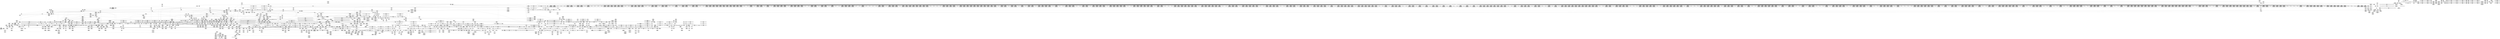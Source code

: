 digraph {
	CE0x5531330 [shape=record,shape=Mrecord,label="{CE0x5531330|2472:_%struct.cred*,_:_CRE_2776,2784_|*MultipleSource*|Function::task_sid&Arg::task::|Function::current_has_perm&Arg::tsk::|Function::selinux_task_getioprio&Arg::p::|security/selinux/hooks.c,208}"]
	CE0x55093c0 [shape=record,shape=Mrecord,label="{CE0x55093c0|rcu_read_lock:_tmp3|*SummSource*}"]
	CE0x54ebc50 [shape=record,shape=Mrecord,label="{CE0x54ebc50|_call_void_mcount()_#3|*SummSink*}"]
	CE0x55447c0 [shape=record,shape=Mrecord,label="{CE0x55447c0|2472:_%struct.cred*,_:_CRE_6302,6303_}"]
	CE0x5547ad0 [shape=record,shape=Mrecord,label="{CE0x5547ad0|2472:_%struct.cred*,_:_CRE_6345,6346_}"]
	CE0x559d810 [shape=record,shape=Mrecord,label="{CE0x559d810|GLOBAL:___preempt_count_add|*Constant*|*SummSink*}"]
	CE0x55466a0 [shape=record,shape=Mrecord,label="{CE0x55466a0|2472:_%struct.cred*,_:_CRE_6328,6329_}"]
	CE0x54c4a20 [shape=record,shape=Mrecord,label="{CE0x54c4a20|current_sid:_tmp|*SummSource*}"]
	CE0x5509a60 [shape=record,shape=Mrecord,label="{CE0x5509a60|i64_1|*Constant*}"]
	CE0x54a3f20 [shape=record,shape=Mrecord,label="{CE0x54a3f20|GLOBAL:_current_task|Global_var:current_task}"]
	CE0x55e1000 [shape=record,shape=Mrecord,label="{CE0x55e1000|__rcu_read_lock:_bb|*SummSink*}"]
	CE0x54af8f0 [shape=record,shape=Mrecord,label="{CE0x54af8f0|i32_256|*Constant*}"]
	CE0x5599420 [shape=record,shape=Mrecord,label="{CE0x5599420|rcu_lock_release:_tmp1|*SummSink*}"]
	CE0x552cc90 [shape=record,shape=Mrecord,label="{CE0x552cc90|2472:_%struct.cred*,_:_CRE_2535,2536_}"]
	CE0x5509d30 [shape=record,shape=Mrecord,label="{CE0x5509d30|rcu_read_lock:_tmp1|*SummSource*}"]
	CE0x55dd470 [shape=record,shape=Mrecord,label="{CE0x55dd470|__preempt_count_sub:_bb}"]
	CE0x551cb10 [shape=record,shape=Mrecord,label="{CE0x551cb10|task_sid:_tmp18|security/selinux/hooks.c,208}"]
	CE0x550c320 [shape=record,shape=Mrecord,label="{CE0x550c320|GLOBAL:_rcu_lock_acquire|*Constant*|*SummSink*}"]
	CE0x5514450 [shape=record,shape=Mrecord,label="{CE0x5514450|i64*_getelementptr_inbounds_(_11_x_i64_,_11_x_i64_*___llvm_gcov_ctr127,_i64_0,_i64_10)|*Constant*|*SummSink*}"]
	CE0x54c3790 [shape=record,shape=Mrecord,label="{CE0x54c3790|GLOBAL:_task_sid|*Constant*|*SummSource*}"]
	CE0x5568050 [shape=record,shape=Mrecord,label="{CE0x5568050|task_sid:_tmp27|security/selinux/hooks.c,208}"]
	CE0x5569680 [shape=record,shape=Mrecord,label="{CE0x5569680|cred_sid:_cred|Function::cred_sid&Arg::cred::|*SummSource*}"]
	CE0x54a82c0 [shape=record,shape=Mrecord,label="{CE0x54a82c0|_call_void_mcount()_#3|*SummSink*}"]
	CE0x54b9580 [shape=record,shape=Mrecord,label="{CE0x54b9580|__preempt_count_add:_tmp7|./arch/x86/include/asm/preempt.h,73}"]
	CE0x54b3a80 [shape=record,shape=Mrecord,label="{CE0x54b3a80|_ret_i32_%call,_!dbg_!27713|security/selinux/hooks.c,3616|*SummSource*}"]
	CE0x5509ee0 [shape=record,shape=Mrecord,label="{CE0x5509ee0|_call_void_mcount()_#3|*SummSource*}"]
	CE0x55a2620 [shape=record,shape=Mrecord,label="{CE0x55a2620|rcu_lock_acquire:_tmp5|include/linux/rcupdate.h,418|*SummSink*}"]
	CE0x5552210 [shape=record,shape=Mrecord,label="{CE0x5552210|task_sid:_tmp4|*LoadInst*|security/selinux/hooks.c,208|*SummSource*}"]
	CE0x550a5e0 [shape=record,shape=Mrecord,label="{CE0x550a5e0|cred_sid:_tmp2|*SummSink*}"]
	CE0x54b0fb0 [shape=record,shape=Mrecord,label="{CE0x54b0fb0|selinux_task_getioprio:_p|Function::selinux_task_getioprio&Arg::p::}"]
	CE0x55e5c70 [shape=record,shape=Mrecord,label="{CE0x55e5c70|__rcu_read_unlock:_tmp3}"]
	CE0x55d4640 [shape=record,shape=Mrecord,label="{CE0x55d4640|__rcu_read_unlock:_tmp7|include/linux/rcupdate.h,245|*SummSource*}"]
	CE0x556a720 [shape=record,shape=Mrecord,label="{CE0x556a720|rcu_read_unlock:_entry}"]
	CE0x54fdc50 [shape=record,shape=Mrecord,label="{CE0x54fdc50|2472:_%struct.cred*,_:_CRE_296,304_|*MultipleSource*|Function::task_sid&Arg::task::|Function::current_has_perm&Arg::tsk::|Function::selinux_task_getioprio&Arg::p::|security/selinux/hooks.c,208}"]
	CE0x55580d0 [shape=record,shape=Mrecord,label="{CE0x55580d0|task_sid:_tmp26|security/selinux/hooks.c,208|*SummSource*}"]
	CE0x55a7f60 [shape=record,shape=Mrecord,label="{CE0x55a7f60|rcu_read_unlock:_tmp19|include/linux/rcupdate.h,933}"]
	CE0x54c8be0 [shape=record,shape=Mrecord,label="{CE0x54c8be0|current_has_perm:_tmp|*SummSink*}"]
	CE0x5525c50 [shape=record,shape=Mrecord,label="{CE0x5525c50|2472:_%struct.cred*,_:_CRE_2104,2112_|*MultipleSource*|Function::task_sid&Arg::task::|Function::current_has_perm&Arg::tsk::|Function::selinux_task_getioprio&Arg::p::|security/selinux/hooks.c,208}"]
	CE0x5509f80 [shape=record,shape=Mrecord,label="{CE0x5509f80|_call_void_mcount()_#3|*SummSink*}"]
	CE0x559de40 [shape=record,shape=Mrecord,label="{CE0x559de40|i64*_getelementptr_inbounds_(_11_x_i64_,_11_x_i64_*___llvm_gcov_ctr132,_i64_0,_i64_0)|*Constant*|*SummSource*}"]
	CE0x553f270 [shape=record,shape=Mrecord,label="{CE0x553f270|2472:_%struct.cred*,_:_CRE_5936,5944_|*MultipleSource*|Function::task_sid&Arg::task::|Function::current_has_perm&Arg::tsk::|Function::selinux_task_getioprio&Arg::p::|security/selinux/hooks.c,208}"]
	CE0x55504d0 [shape=record,shape=Mrecord,label="{CE0x55504d0|2472:_%struct.cred*,_:_CRE_10572,10576_|*MultipleSource*|Function::task_sid&Arg::task::|Function::current_has_perm&Arg::tsk::|Function::selinux_task_getioprio&Arg::p::|security/selinux/hooks.c,208}"]
	CE0x55df2e0 [shape=record,shape=Mrecord,label="{CE0x55df2e0|i64*_getelementptr_inbounds_(_4_x_i64_,_4_x_i64_*___llvm_gcov_ctr133,_i64_0,_i64_2)|*Constant*|*SummSource*}"]
	CE0x55a1450 [shape=record,shape=Mrecord,label="{CE0x55a1450|rcu_lock_release:_tmp2|*SummSink*}"]
	CE0x55e8af0 [shape=record,shape=Mrecord,label="{CE0x55e8af0|void_(i32*,_i32,_i32*)*_asm_addl_$1,_%gs:$0_,_*m,ri,*m,_dirflag_,_fpsr_,_flags_|*SummSource*}"]
	CE0x559a5f0 [shape=record,shape=Mrecord,label="{CE0x559a5f0|COLLAPSED:_GCMRE___llvm_gcov_ctr133_internal_global_4_x_i64_zeroinitializer:_elem_0:default:}"]
	CE0x5589740 [shape=record,shape=Mrecord,label="{CE0x5589740|i32_883|*Constant*|*SummSink*}"]
	CE0x5531ce0 [shape=record,shape=Mrecord,label="{CE0x5531ce0|2472:_%struct.cred*,_:_CRE_2808,2816_|*MultipleSource*|Function::task_sid&Arg::task::|Function::current_has_perm&Arg::tsk::|Function::selinux_task_getioprio&Arg::p::|security/selinux/hooks.c,208}"]
	CE0x5598ac0 [shape=record,shape=Mrecord,label="{CE0x5598ac0|rcu_lock_acquire:_tmp3|*SummSink*}"]
	CE0x55e07c0 [shape=record,shape=Mrecord,label="{CE0x55e07c0|_call_void_mcount()_#3|*SummSource*}"]
	CE0x559ccf0 [shape=record,shape=Mrecord,label="{CE0x559ccf0|COLLAPSED:_GCMRE___llvm_gcov_ctr132_internal_global_11_x_i64_zeroinitializer:_elem_0:default:}"]
	CE0x556cc60 [shape=record,shape=Mrecord,label="{CE0x556cc60|task_sid:_tmp6|security/selinux/hooks.c,208|*SummSink*}"]
	CE0x5599750 [shape=record,shape=Mrecord,label="{CE0x5599750|rcu_lock_acquire:___here}"]
	CE0x5507af0 [shape=record,shape=Mrecord,label="{CE0x5507af0|COLLAPSED:_GCMRE___llvm_gcov_ctr131_internal_global_2_x_i64_zeroinitializer:_elem_0:default:}"]
	CE0x5554b50 [shape=record,shape=Mrecord,label="{CE0x5554b50|i64_6|*Constant*}"]
	CE0x5504690 [shape=record,shape=Mrecord,label="{CE0x5504690|rcu_read_unlock:_tmp7|include/linux/rcupdate.h,933|*SummSource*}"]
	CE0x556ae10 [shape=record,shape=Mrecord,label="{CE0x556ae10|_ret_void,_!dbg_!27735|include/linux/rcupdate.h,938|*SummSource*}"]
	CE0x5521540 [shape=record,shape=Mrecord,label="{CE0x5521540|2472:_%struct.cred*,_:_CRE_1880,1888_|*MultipleSource*|Function::task_sid&Arg::task::|Function::current_has_perm&Arg::tsk::|Function::selinux_task_getioprio&Arg::p::|security/selinux/hooks.c,208}"]
	CE0x5544c80 [shape=record,shape=Mrecord,label="{CE0x5544c80|2472:_%struct.cred*,_:_CRE_6306,6307_}"]
	CE0x550eea0 [shape=record,shape=Mrecord,label="{CE0x550eea0|2472:_%struct.cred*,_:_CRE_72,76_|*MultipleSource*|Function::task_sid&Arg::task::|Function::current_has_perm&Arg::tsk::|Function::selinux_task_getioprio&Arg::p::|security/selinux/hooks.c,208}"]
	CE0x54c0c40 [shape=record,shape=Mrecord,label="{CE0x54c0c40|current_sid:_tobool1|security/selinux/hooks.c,218}"]
	CE0x66f7e60 [shape=record,shape=Mrecord,label="{CE0x66f7e60|current_has_perm:_entry|*SummSource*}"]
	CE0x54aa000 [shape=record,shape=Mrecord,label="{CE0x54aa000|task_sid:_task|Function::task_sid&Arg::task::}"]
	CE0x54e8310 [shape=record,shape=Mrecord,label="{CE0x54e8310|current_sid:_tmp23|security/selinux/hooks.c,218}"]
	CE0x55e0e20 [shape=record,shape=Mrecord,label="{CE0x55e0e20|__rcu_read_lock:_do.body|*SummSource*}"]
	CE0x5535c70 [shape=record,shape=Mrecord,label="{CE0x5535c70|2472:_%struct.cred*,_:_CRE_2928,2929_}"]
	CE0x5554fb0 [shape=record,shape=Mrecord,label="{CE0x5554fb0|task_sid:_tmp14|security/selinux/hooks.c,208|*SummSink*}"]
	CE0x554b790 [shape=record,shape=Mrecord,label="{CE0x554b790|2472:_%struct.cred*,_:_CRE_6496,6504_|*MultipleSource*|Function::task_sid&Arg::task::|Function::current_has_perm&Arg::tsk::|Function::selinux_task_getioprio&Arg::p::|security/selinux/hooks.c,208}"]
	"CONST[source:0(mediator),value:0(static)][purpose:{operation}]"
	CE0x555ae50 [shape=record,shape=Mrecord,label="{CE0x555ae50|rcu_lock_acquire:_entry|*SummSource*}"]
	CE0x5537ee0 [shape=record,shape=Mrecord,label="{CE0x5537ee0|2472:_%struct.cred*,_:_CRE_2957,2958_}"]
	CE0x5598120 [shape=record,shape=Mrecord,label="{CE0x5598120|rcu_lock_acquire:_tmp5|include/linux/rcupdate.h,418}"]
	CE0x556dc00 [shape=record,shape=Mrecord,label="{CE0x556dc00|task_sid:_tobool1|security/selinux/hooks.c,208}"]
	"CONST[source:1(input),value:2(dynamic)][purpose:{object}]"
	CE0x55e84d0 [shape=record,shape=Mrecord,label="{CE0x55e84d0|GLOBAL:___preempt_count|Global_var:__preempt_count|*SummSource*}"]
	CE0x5569610 [shape=record,shape=Mrecord,label="{CE0x5569610|cred_sid:_cred|Function::cred_sid&Arg::cred::}"]
	CE0x54c5c30 [shape=record,shape=Mrecord,label="{CE0x54c5c30|i64*_getelementptr_inbounds_(_11_x_i64_,_11_x_i64_*___llvm_gcov_ctr125,_i64_0,_i64_1)|*Constant*|*SummSink*}"]
	CE0x5569150 [shape=record,shape=Mrecord,label="{CE0x5569150|GLOBAL:_cred_sid|*Constant*|*SummSink*}"]
	CE0x55a98a0 [shape=record,shape=Mrecord,label="{CE0x55a98a0|rcu_read_unlock:_tmp22|include/linux/rcupdate.h,935|*SummSource*}"]
	CE0x555e4d0 [shape=record,shape=Mrecord,label="{CE0x555e4d0|rcu_read_lock:_tmp16|include/linux/rcupdate.h,882|*SummSink*}"]
	CE0x559b050 [shape=record,shape=Mrecord,label="{CE0x559b050|rcu_read_unlock:_tmp17|include/linux/rcupdate.h,933|*SummSource*}"]
	CE0x55e8da0 [shape=record,shape=Mrecord,label="{CE0x55e8da0|i64*_getelementptr_inbounds_(_4_x_i64_,_4_x_i64_*___llvm_gcov_ctr134,_i64_0,_i64_2)|*Constant*|*SummSink*}"]
	CE0x54b4f00 [shape=record,shape=Mrecord,label="{CE0x54b4f00|i32_(i32,_i32,_i16,_i32,_%struct.common_audit_data*)*_bitcast_(i32_(i32,_i32,_i16,_i32,_%struct.common_audit_data.495*)*_avc_has_perm_to_i32_(i32,_i32,_i16,_i32,_%struct.common_audit_data*)*)|*Constant*|*SummSource*}"]
	CE0x55284b0 [shape=record,shape=Mrecord,label="{CE0x55284b0|2472:_%struct.cred*,_:_CRE_2304,2312_|*MultipleSource*|Function::task_sid&Arg::task::|Function::current_has_perm&Arg::tsk::|Function::selinux_task_getioprio&Arg::p::|security/selinux/hooks.c,208}"]
	CE0x54c4e40 [shape=record,shape=Mrecord,label="{CE0x54c4e40|i64*_getelementptr_inbounds_(_2_x_i64_,_2_x_i64_*___llvm_gcov_ctr285,_i64_0,_i64_0)|*Constant*|*SummSource*}"]
	CE0x54d6cf0 [shape=record,shape=Mrecord,label="{CE0x54d6cf0|current_sid:_tmp13|security/selinux/hooks.c,218|*SummSource*}"]
	CE0x54d0910 [shape=record,shape=Mrecord,label="{CE0x54d0910|current_sid:_sid|security/selinux/hooks.c,220|*SummSource*}"]
	CE0x54a6f10 [shape=record,shape=Mrecord,label="{CE0x54a6f10|avc_has_perm:_requested|Function::avc_has_perm&Arg::requested::|*SummSource*}"]
	CE0x55e1cb0 [shape=record,shape=Mrecord,label="{CE0x55e1cb0|_call_void_mcount()_#3|*SummSource*}"]
	CE0x5515a10 [shape=record,shape=Mrecord,label="{CE0x5515a10|cred_sid:_sid|security/selinux/hooks.c,197|*SummSink*}"]
	CE0x55a0f80 [shape=record,shape=Mrecord,label="{CE0x55a0f80|rcu_read_unlock:_if.then|*SummSink*}"]
	CE0x54b9b20 [shape=record,shape=Mrecord,label="{CE0x54b9b20|_call_void_mcount()_#3|*SummSource*}"]
	CE0x552a5f0 [shape=record,shape=Mrecord,label="{CE0x552a5f0|2472:_%struct.cred*,_:_CRE_2416,2424_|*MultipleSource*|Function::task_sid&Arg::task::|Function::current_has_perm&Arg::tsk::|Function::selinux_task_getioprio&Arg::p::|security/selinux/hooks.c,208}"]
	CE0x5538010 [shape=record,shape=Mrecord,label="{CE0x5538010|2472:_%struct.cred*,_:_CRE_2958,2959_}"]
	CE0x554e740 [shape=record,shape=Mrecord,label="{CE0x554e740|2472:_%struct.cred*,_:_CRE_6656,6660_|*MultipleSource*|Function::task_sid&Arg::task::|Function::current_has_perm&Arg::tsk::|Function::selinux_task_getioprio&Arg::p::|security/selinux/hooks.c,208}"]
	CE0x55e4d20 [shape=record,shape=Mrecord,label="{CE0x55e4d20|__preempt_count_sub:_sub|./arch/x86/include/asm/preempt.h,77}"]
	CE0x55004f0 [shape=record,shape=Mrecord,label="{CE0x55004f0|i64*_getelementptr_inbounds_(_4_x_i64_,_4_x_i64_*___llvm_gcov_ctr129,_i64_0,_i64_3)|*Constant*|*SummSink*}"]
	CE0x555f4e0 [shape=record,shape=Mrecord,label="{CE0x555f4e0|rcu_read_lock:_tmp18|include/linux/rcupdate.h,882}"]
	CE0x54c6e20 [shape=record,shape=Mrecord,label="{CE0x54c6e20|current_has_perm:_tmp2|*SummSource*}"]
	CE0x54aee50 [shape=record,shape=Mrecord,label="{CE0x54aee50|selinux_task_getioprio:_tmp3|*SummSink*}"]
	CE0x551abb0 [shape=record,shape=Mrecord,label="{CE0x551abb0|2472:_%struct.cred*,_:_CRE_624,632_|*MultipleSource*|Function::task_sid&Arg::task::|Function::current_has_perm&Arg::tsk::|Function::selinux_task_getioprio&Arg::p::|security/selinux/hooks.c,208}"]
	CE0x54a4dd0 [shape=record,shape=Mrecord,label="{CE0x54a4dd0|i64*_getelementptr_inbounds_(_11_x_i64_,_11_x_i64_*___llvm_gcov_ctr125,_i64_0,_i64_9)|*Constant*|*SummSource*}"]
	CE0x54c1550 [shape=record,shape=Mrecord,label="{CE0x54c1550|i64_4|*Constant*|*SummSource*}"]
	CE0x54ec230 [shape=record,shape=Mrecord,label="{CE0x54ec230|current_sid:_tmp21|security/selinux/hooks.c,218|*SummSink*}"]
	CE0x54d4840 [shape=record,shape=Mrecord,label="{CE0x54d4840|i8*_getelementptr_inbounds_(_25_x_i8_,_25_x_i8_*_.str3,_i32_0,_i32_0)|*Constant*|*SummSink*}"]
	CE0x556ac40 [shape=record,shape=Mrecord,label="{CE0x556ac40|get_current:_bb}"]
	CE0x552eb00 [shape=record,shape=Mrecord,label="{CE0x552eb00|2472:_%struct.cred*,_:_CRE_2656,2664_|*MultipleSource*|Function::task_sid&Arg::task::|Function::current_has_perm&Arg::tsk::|Function::selinux_task_getioprio&Arg::p::|security/selinux/hooks.c,208}"]
	CE0x556b580 [shape=record,shape=Mrecord,label="{CE0x556b580|i64*_getelementptr_inbounds_(_2_x_i64_,_2_x_i64_*___llvm_gcov_ctr98,_i64_0,_i64_0)|*Constant*|*SummSource*}"]
	CE0x558abf0 [shape=record,shape=Mrecord,label="{CE0x558abf0|rcu_read_unlock:_call3|include/linux/rcupdate.h,933|*SummSink*}"]
	CE0x556e100 [shape=record,shape=Mrecord,label="{CE0x556e100|__rcu_read_lock:_do.end|*SummSource*}"]
	CE0x5524950 [shape=record,shape=Mrecord,label="{CE0x5524950|2472:_%struct.cred*,_:_CRE_2052,2056_|*MultipleSource*|Function::task_sid&Arg::task::|Function::current_has_perm&Arg::tsk::|Function::selinux_task_getioprio&Arg::p::|security/selinux/hooks.c,208}"]
	CE0x5538140 [shape=record,shape=Mrecord,label="{CE0x5538140|2472:_%struct.cred*,_:_CRE_2959,2960_}"]
	CE0x553c2f0 [shape=record,shape=Mrecord,label="{CE0x553c2f0|2472:_%struct.cred*,_:_CRE_3120,3128_|*MultipleSource*|Function::task_sid&Arg::task::|Function::current_has_perm&Arg::tsk::|Function::selinux_task_getioprio&Arg::p::|security/selinux/hooks.c,208}"]
	CE0x5536ab0 [shape=record,shape=Mrecord,label="{CE0x5536ab0|2472:_%struct.cred*,_:_CRE_2940,2941_}"]
	CE0x5558250 [shape=record,shape=Mrecord,label="{CE0x5558250|task_sid:_tmp25|security/selinux/hooks.c,208}"]
	CE0x55e12e0 [shape=record,shape=Mrecord,label="{CE0x55e12e0|__rcu_read_unlock:_tmp|*SummSink*}"]
	CE0x54e9280 [shape=record,shape=Mrecord,label="{CE0x54e9280|rcu_read_lock:_tmp10|include/linux/rcupdate.h,882|*SummSink*}"]
	CE0x5579540 [shape=record,shape=Mrecord,label="{CE0x5579540|__preempt_count_add:_do.end|*SummSource*}"]
	CE0x54a6380 [shape=record,shape=Mrecord,label="{CE0x54a6380|i1_true|*Constant*|*SummSink*}"]
	CE0x54aaee0 [shape=record,shape=Mrecord,label="{CE0x54aaee0|2472:_%struct.cred*,_:_CRE_694,695_}"]
	CE0x54d1c00 [shape=record,shape=Mrecord,label="{CE0x54d1c00|__rcu_read_lock:_tmp|*SummSource*}"]
	CE0x552b690 [shape=record,shape=Mrecord,label="{CE0x552b690|2472:_%struct.cred*,_:_CRE_2512,2520_|*MultipleSource*|Function::task_sid&Arg::task::|Function::current_has_perm&Arg::tsk::|Function::selinux_task_getioprio&Arg::p::|security/selinux/hooks.c,208}"]
	CE0x559c020 [shape=record,shape=Mrecord,label="{CE0x559c020|rcu_read_unlock:_tmp14|include/linux/rcupdate.h,933|*SummSource*}"]
	CE0x552cdc0 [shape=record,shape=Mrecord,label="{CE0x552cdc0|2472:_%struct.cred*,_:_CRE_2536,2544_|*MultipleSource*|Function::task_sid&Arg::task::|Function::current_has_perm&Arg::tsk::|Function::selinux_task_getioprio&Arg::p::|security/selinux/hooks.c,208}"]
	CE0x5536f70 [shape=record,shape=Mrecord,label="{CE0x5536f70|2472:_%struct.cred*,_:_CRE_2944,2945_}"]
	CE0x5502e50 [shape=record,shape=Mrecord,label="{CE0x5502e50|rcu_read_lock:_tmp9|include/linux/rcupdate.h,882|*SummSource*}"]
	CE0x5522ad0 [shape=record,shape=Mrecord,label="{CE0x5522ad0|2472:_%struct.cred*,_:_CRE_1952,1960_|*MultipleSource*|Function::task_sid&Arg::task::|Function::current_has_perm&Arg::tsk::|Function::selinux_task_getioprio&Arg::p::|security/selinux/hooks.c,208}"]
	CE0x54bdb90 [shape=record,shape=Mrecord,label="{CE0x54bdb90|current_sid:_do.body|*SummSink*}"]
	CE0x559d190 [shape=record,shape=Mrecord,label="{CE0x559d190|_call_void_asm_sideeffect_,_memory_,_dirflag_,_fpsr_,_flags_()_#3,_!dbg_!27711,_!srcloc_!27714|include/linux/rcupdate.h,244|*SummSink*}"]
	CE0x54fc7e0 [shape=record,shape=Mrecord,label="{CE0x54fc7e0|task_sid:_do.body|*SummSource*}"]
	CE0x55491f0 [shape=record,shape=Mrecord,label="{CE0x55491f0|2472:_%struct.cred*,_:_CRE_6384,6392_|*MultipleSource*|Function::task_sid&Arg::task::|Function::current_has_perm&Arg::tsk::|Function::selinux_task_getioprio&Arg::p::|security/selinux/hooks.c,208}"]
	CE0x55e4820 [shape=record,shape=Mrecord,label="{CE0x55e4820|i64*_getelementptr_inbounds_(_4_x_i64_,_4_x_i64_*___llvm_gcov_ctr130,_i64_0,_i64_3)|*Constant*|*SummSink*}"]
	CE0x552d800 [shape=record,shape=Mrecord,label="{CE0x552d800|2472:_%struct.cred*,_:_CRE_2592,2594_|*MultipleSource*|Function::task_sid&Arg::task::|Function::current_has_perm&Arg::tsk::|Function::selinux_task_getioprio&Arg::p::|security/selinux/hooks.c,208}"]
	CE0x5529090 [shape=record,shape=Mrecord,label="{CE0x5529090|2472:_%struct.cred*,_:_CRE_2344,2352_|*MultipleSource*|Function::task_sid&Arg::task::|Function::current_has_perm&Arg::tsk::|Function::selinux_task_getioprio&Arg::p::|security/selinux/hooks.c,208}"]
	CE0x5530780 [shape=record,shape=Mrecord,label="{CE0x5530780|2472:_%struct.cred*,_:_CRE_2736,2744_|*MultipleSource*|Function::task_sid&Arg::task::|Function::current_has_perm&Arg::tsk::|Function::selinux_task_getioprio&Arg::p::|security/selinux/hooks.c,208}"]
	CE0x54e9a30 [shape=record,shape=Mrecord,label="{CE0x54e9a30|rcu_read_lock:_tmp12|include/linux/rcupdate.h,882}"]
	CE0x559a3e0 [shape=record,shape=Mrecord,label="{CE0x559a3e0|rcu_read_unlock:_tobool|include/linux/rcupdate.h,933|*SummSink*}"]
	CE0x5511070 [shape=record,shape=Mrecord,label="{CE0x5511070|2472:_%struct.cred*,_:_CRE_416,424_|*MultipleSource*|Function::task_sid&Arg::task::|Function::current_has_perm&Arg::tsk::|Function::selinux_task_getioprio&Arg::p::|security/selinux/hooks.c,208}"]
	CE0x552bb50 [shape=record,shape=Mrecord,label="{CE0x552bb50|2472:_%struct.cred*,_:_CRE_2521,2522_}"]
	CE0x551a720 [shape=record,shape=Mrecord,label="{CE0x551a720|2472:_%struct.cred*,_:_CRE_608,616_|*MultipleSource*|Function::task_sid&Arg::task::|Function::current_has_perm&Arg::tsk::|Function::selinux_task_getioprio&Arg::p::|security/selinux/hooks.c,208}"]
	CE0x5574ba0 [shape=record,shape=Mrecord,label="{CE0x5574ba0|i64_ptrtoint_(i8*_blockaddress(_rcu_lock_acquire,_%__here)_to_i64)|*Constant*|*SummSink*}"]
	CE0x5507a80 [shape=record,shape=Mrecord,label="{CE0x5507a80|cred_sid:_tmp}"]
	CE0x5554da0 [shape=record,shape=Mrecord,label="{CE0x5554da0|task_sid:_tmp14|security/selinux/hooks.c,208}"]
	CE0x5558d30 [shape=record,shape=Mrecord,label="{CE0x5558d30|i64*_getelementptr_inbounds_(_13_x_i64_,_13_x_i64_*___llvm_gcov_ctr126,_i64_0,_i64_9)|*Constant*|*SummSink*}"]
	CE0x54ac4f0 [shape=record,shape=Mrecord,label="{CE0x54ac4f0|i64_2|*Constant*}"]
	CE0x54b1ba0 [shape=record,shape=Mrecord,label="{CE0x54b1ba0|current_sid:_tobool|security/selinux/hooks.c,218|*SummSink*}"]
	CE0x551c040 [shape=record,shape=Mrecord,label="{CE0x551c040|task_sid:_tmp17|security/selinux/hooks.c,208|*SummSource*}"]
	CE0x5504180 [shape=record,shape=Mrecord,label="{CE0x5504180|i64*_getelementptr_inbounds_(_4_x_i64_,_4_x_i64_*___llvm_gcov_ctr128,_i64_0,_i64_3)|*Constant*}"]
	CE0x54beb50 [shape=record,shape=Mrecord,label="{CE0x54beb50|current_has_perm:_tmp3}"]
	CE0x5595b50 [shape=record,shape=Mrecord,label="{CE0x5595b50|rcu_read_unlock:_tmp5|include/linux/rcupdate.h,933|*SummSource*}"]
	CE0x54fc740 [shape=record,shape=Mrecord,label="{CE0x54fc740|task_sid:_do.body}"]
	CE0x54a6600 [shape=record,shape=Mrecord,label="{CE0x54a6600|i64*_getelementptr_inbounds_(_11_x_i64_,_11_x_i64_*___llvm_gcov_ctr125,_i64_0,_i64_8)|*Constant*|*SummSource*}"]
	CE0x54b04c0 [shape=record,shape=Mrecord,label="{CE0x54b04c0|get_current:_tmp1}"]
	CE0x54adf80 [shape=record,shape=Mrecord,label="{CE0x54adf80|current_sid:_tmp20|security/selinux/hooks.c,218|*SummSource*}"]
	CE0x6035d70 [shape=record,shape=Mrecord,label="{CE0x6035d70|current_has_perm:_perms|Function::current_has_perm&Arg::perms::|*SummSource*}"]
	CE0x54b5030 [shape=record,shape=Mrecord,label="{CE0x54b5030|i32_(i32,_i32,_i16,_i32,_%struct.common_audit_data*)*_bitcast_(i32_(i32,_i32,_i16,_i32,_%struct.common_audit_data.495*)*_avc_has_perm_to_i32_(i32,_i32,_i16,_i32,_%struct.common_audit_data*)*)|*Constant*|*SummSink*}"]
	CE0x5575300 [shape=record,shape=Mrecord,label="{CE0x5575300|rcu_lock_acquire:_tmp7|*SummSink*}"]
	CE0x54d5b00 [shape=record,shape=Mrecord,label="{CE0x54d5b00|task_sid:_land.lhs.true}"]
	CE0x54d7d70 [shape=record,shape=Mrecord,label="{CE0x54d7d70|GLOBAL:___rcu_read_lock|*Constant*|*SummSink*}"]
	CE0x54c1110 [shape=record,shape=Mrecord,label="{CE0x54c1110|i64_5|*Constant*}"]
	CE0x55d20b0 [shape=record,shape=Mrecord,label="{CE0x55d20b0|i64*_getelementptr_inbounds_(_4_x_i64_,_4_x_i64_*___llvm_gcov_ctr129,_i64_0,_i64_2)|*Constant*}"]
	CE0x55e4ad0 [shape=record,shape=Mrecord,label="{CE0x55e4ad0|rcu_lock_acquire:_tmp6|*SummSink*}"]
	CE0x557e920 [shape=record,shape=Mrecord,label="{CE0x557e920|__preempt_count_sub:_tmp3|*SummSource*}"]
	CE0x5539310 [shape=record,shape=Mrecord,label="{CE0x5539310|2472:_%struct.cred*,_:_CRE_2974,2975_}"]
	CE0x5597060 [shape=record,shape=Mrecord,label="{CE0x5597060|rcu_read_unlock:_do.end|*SummSource*}"]
	CE0x5552480 [shape=record,shape=Mrecord,label="{CE0x5552480|task_sid:_tmp4|*LoadInst*|security/selinux/hooks.c,208|*SummSink*}"]
	CE0x5534080 [shape=record,shape=Mrecord,label="{CE0x5534080|2472:_%struct.cred*,_:_CRE_2905,2906_}"]
	CE0x54b9fe0 [shape=record,shape=Mrecord,label="{CE0x54b9fe0|rcu_read_lock:_land.lhs.true2|*SummSink*}"]
	CE0x54ea180 [shape=record,shape=Mrecord,label="{CE0x54ea180|current_sid:_tmp24|security/selinux/hooks.c,220}"]
	CE0x54c8140 [shape=record,shape=Mrecord,label="{CE0x54c8140|current_sid:_tmp1|*SummSource*}"]
	CE0x5506320 [shape=record,shape=Mrecord,label="{CE0x5506320|GLOBAL:___llvm_gcov_ctr127|Global_var:__llvm_gcov_ctr127|*SummSink*}"]
	CE0x54e8c40 [shape=record,shape=Mrecord,label="{CE0x54e8c40|rcu_read_lock:_tmp9|include/linux/rcupdate.h,882|*SummSink*}"]
	CE0x5526ac0 [shape=record,shape=Mrecord,label="{CE0x5526ac0|2472:_%struct.cred*,_:_CRE_2152,2160_|*MultipleSource*|Function::task_sid&Arg::task::|Function::current_has_perm&Arg::tsk::|Function::selinux_task_getioprio&Arg::p::|security/selinux/hooks.c,208}"]
	CE0x54f93d0 [shape=record,shape=Mrecord,label="{CE0x54f93d0|task_sid:_if.then|*SummSink*}"]
	CE0x55a4f70 [shape=record,shape=Mrecord,label="{CE0x55a4f70|_call_void_lockdep_rcu_suspicious(i8*_getelementptr_inbounds_(_25_x_i8_,_25_x_i8_*_.str45,_i32_0,_i32_0),_i32_934,_i8*_getelementptr_inbounds_(_44_x_i8_,_44_x_i8_*_.str47,_i32_0,_i32_0))_#10,_!dbg_!27726|include/linux/rcupdate.h,933|*SummSource*}"]
	CE0x5621660 [shape=record,shape=Mrecord,label="{CE0x5621660|i64*_getelementptr_inbounds_(_4_x_i64_,_4_x_i64_*___llvm_gcov_ctr135,_i64_0,_i64_3)|*Constant*}"]
	CE0x5540800 [shape=record,shape=Mrecord,label="{CE0x5540800|2472:_%struct.cred*,_:_CRE_6008,6136_|*MultipleSource*|Function::task_sid&Arg::task::|Function::current_has_perm&Arg::tsk::|Function::selinux_task_getioprio&Arg::p::|security/selinux/hooks.c,208}"]
	CE0x55997c0 [shape=record,shape=Mrecord,label="{CE0x55997c0|rcu_lock_acquire:___here|*SummSource*}"]
	CE0x5509e70 [shape=record,shape=Mrecord,label="{CE0x5509e70|_call_void_mcount()_#3}"]
	CE0x54b9740 [shape=record,shape=Mrecord,label="{CE0x54b9740|__preempt_count_add:_tmp7|./arch/x86/include/asm/preempt.h,73|*SummSource*}"]
	CE0x5570700 [shape=record,shape=Mrecord,label="{CE0x5570700|_call_void_asm_addl_$1,_%gs:$0_,_*m,ri,*m,_dirflag_,_fpsr_,_flags_(i32*___preempt_count,_i32_%sub,_i32*___preempt_count)_#3,_!dbg_!27717,_!srcloc_!27718|./arch/x86/include/asm/preempt.h,77|*SummSink*}"]
	CE0x54e8880 [shape=record,shape=Mrecord,label="{CE0x54e8880|i32_1|*Constant*}"]
	CE0x554beb0 [shape=record,shape=Mrecord,label="{CE0x554beb0|2472:_%struct.cred*,_:_CRE_6520,6528_|*MultipleSource*|Function::task_sid&Arg::task::|Function::current_has_perm&Arg::tsk::|Function::selinux_task_getioprio&Arg::p::|security/selinux/hooks.c,208}"]
	CE0x5538600 [shape=record,shape=Mrecord,label="{CE0x5538600|2472:_%struct.cred*,_:_CRE_2963,2964_}"]
	CE0x55a4b20 [shape=record,shape=Mrecord,label="{CE0x55a4b20|rcu_read_unlock:_tmp18|include/linux/rcupdate.h,933|*SummSource*}"]
	CE0x54aa070 [shape=record,shape=Mrecord,label="{CE0x54aa070|task_sid:_task|Function::task_sid&Arg::task::|*SummSource*}"]
	CE0x54ba370 [shape=record,shape=Mrecord,label="{CE0x54ba370|GLOBAL:_get_current|*Constant*}"]
	CE0x5502a90 [shape=record,shape=Mrecord,label="{CE0x5502a90|rcu_read_lock:_tobool1|include/linux/rcupdate.h,882}"]
	CE0x556a790 [shape=record,shape=Mrecord,label="{CE0x556a790|rcu_read_unlock:_entry|*SummSink*}"]
	CE0x551d7a0 [shape=record,shape=Mrecord,label="{CE0x551d7a0|_call_void_lockdep_rcu_suspicious(i8*_getelementptr_inbounds_(_25_x_i8_,_25_x_i8_*_.str3,_i32_0,_i32_0),_i32_208,_i8*_getelementptr_inbounds_(_41_x_i8_,_41_x_i8_*_.str44,_i32_0,_i32_0))_#10,_!dbg_!27732|security/selinux/hooks.c,208|*SummSink*}"]
	CE0x54cd070 [shape=record,shape=Mrecord,label="{CE0x54cd070|i64_2|*Constant*|*SummSource*}"]
	CE0x5545010 [shape=record,shape=Mrecord,label="{CE0x5545010|2472:_%struct.cred*,_:_CRE_6309,6310_}"]
	CE0x66f7dc0 [shape=record,shape=Mrecord,label="{CE0x66f7dc0|selinux_task_getioprio:_call|security/selinux/hooks.c,3616|*SummSink*}"]
	CE0x54c4470 [shape=record,shape=Mrecord,label="{CE0x54c4470|i64_3|*Constant*|*SummSource*}"]
	CE0x557e810 [shape=record,shape=Mrecord,label="{CE0x557e810|__preempt_count_sub:_tmp3}"]
	CE0x5517b10 [shape=record,shape=Mrecord,label="{CE0x5517b10|rcu_read_unlock:_tmp1|*SummSink*}"]
	CE0x54b6580 [shape=record,shape=Mrecord,label="{CE0x54b6580|avc_has_perm:_tclass|Function::avc_has_perm&Arg::tclass::}"]
	CE0x559f990 [shape=record,shape=Mrecord,label="{CE0x559f990|rcu_read_unlock:_tmp10|include/linux/rcupdate.h,933|*SummSource*}"]
	CE0x54be920 [shape=record,shape=Mrecord,label="{CE0x54be920|GLOBAL:_current_sid|*Constant*}"]
	CE0x555b4c0 [shape=record,shape=Mrecord,label="{CE0x555b4c0|i64*_getelementptr_inbounds_(_4_x_i64_,_4_x_i64_*___llvm_gcov_ctr128,_i64_0,_i64_3)|*Constant*|*SummSink*}"]
	CE0x5507880 [shape=record,shape=Mrecord,label="{CE0x5507880|2472:_%struct.cred*,_:_CRE_344,352_|*MultipleSource*|Function::task_sid&Arg::task::|Function::current_has_perm&Arg::tsk::|Function::selinux_task_getioprio&Arg::p::|security/selinux/hooks.c,208}"]
	CE0x54ea270 [shape=record,shape=Mrecord,label="{CE0x54ea270|current_sid:_tmp24|security/selinux/hooks.c,220|*SummSource*}"]
	CE0x55473b0 [shape=record,shape=Mrecord,label="{CE0x55473b0|2472:_%struct.cred*,_:_CRE_6339,6340_}"]
	CE0x5547c00 [shape=record,shape=Mrecord,label="{CE0x5547c00|2472:_%struct.cred*,_:_CRE_6346,6347_}"]
	CE0x5556fb0 [shape=record,shape=Mrecord,label="{CE0x5556fb0|task_sid:_tmp22|security/selinux/hooks.c,208|*SummSink*}"]
	CE0x5599620 [shape=record,shape=Mrecord,label="{CE0x5599620|i64*_getelementptr_inbounds_(_4_x_i64_,_4_x_i64_*___llvm_gcov_ctr133,_i64_0,_i64_1)|*Constant*|*SummSource*}"]
	CE0x556af10 [shape=record,shape=Mrecord,label="{CE0x556af10|get_current:_bb|*SummSource*}"]
	CE0x54fbee0 [shape=record,shape=Mrecord,label="{CE0x54fbee0|task_sid:_tmp2|*SummSink*}"]
	CE0x55e2aa0 [shape=record,shape=Mrecord,label="{CE0x55e2aa0|rcu_lock_release:___here|*SummSource*}"]
	CE0x553dd10 [shape=record,shape=Mrecord,label="{CE0x553dd10|2472:_%struct.cred*,_:_CRE_5864,5872_|*MultipleSource*|Function::task_sid&Arg::task::|Function::current_has_perm&Arg::tsk::|Function::selinux_task_getioprio&Arg::p::|security/selinux/hooks.c,208}"]
	CE0x5535550 [shape=record,shape=Mrecord,label="{CE0x5535550|2472:_%struct.cred*,_:_CRE_2922,2923_}"]
	CE0x5537b50 [shape=record,shape=Mrecord,label="{CE0x5537b50|2472:_%struct.cred*,_:_CRE_2954,2955_}"]
	CE0x54cb3d0 [shape=record,shape=Mrecord,label="{CE0x54cb3d0|current_has_perm:_tmp|*SummSource*}"]
	CE0x54b1ee0 [shape=record,shape=Mrecord,label="{CE0x54b1ee0|current_has_perm:_tmp1}"]
	CE0x54d6ed0 [shape=record,shape=Mrecord,label="{CE0x54d6ed0|current_sid:_tmp14|security/selinux/hooks.c,218|*SummSource*}"]
	CE0x55de910 [shape=record,shape=Mrecord,label="{CE0x55de910|rcu_lock_release:_bb|*SummSink*}"]
	CE0x54cd980 [shape=record,shape=Mrecord,label="{CE0x54cd980|2472:_%struct.cred*,_:_CRE_504,512_|*MultipleSource*|Function::task_sid&Arg::task::|Function::current_has_perm&Arg::tsk::|Function::selinux_task_getioprio&Arg::p::|security/selinux/hooks.c,208}"]
	CE0x5532d50 [shape=record,shape=Mrecord,label="{CE0x5532d50|2472:_%struct.cred*,_:_CRE_2864,2872_|*MultipleSource*|Function::task_sid&Arg::task::|Function::current_has_perm&Arg::tsk::|Function::selinux_task_getioprio&Arg::p::|security/selinux/hooks.c,208}"]
	CE0x5554420 [shape=record,shape=Mrecord,label="{CE0x5554420|task_sid:_tobool4|security/selinux/hooks.c,208|*SummSource*}"]
	CE0x5595e00 [shape=record,shape=Mrecord,label="{CE0x5595e00|_ret_void,_!dbg_!27719|./arch/x86/include/asm/preempt.h,73|*SummSink*}"]
	CE0x554e9a0 [shape=record,shape=Mrecord,label="{CE0x554e9a0|2472:_%struct.cred*,_:_CRE_6660,6664_|*MultipleSource*|Function::task_sid&Arg::task::|Function::current_has_perm&Arg::tsk::|Function::selinux_task_getioprio&Arg::p::|security/selinux/hooks.c,208}"]
	CE0x54be570 [shape=record,shape=Mrecord,label="{CE0x54be570|selinux_task_getioprio:_tmp}"]
	CE0x5570d10 [shape=record,shape=Mrecord,label="{CE0x5570d10|__preempt_count_sub:_tmp4|./arch/x86/include/asm/preempt.h,77|*SummSource*}"]
	CE0x55276a0 [shape=record,shape=Mrecord,label="{CE0x55276a0|2472:_%struct.cred*,_:_CRE_2256,2264_|*MultipleSource*|Function::task_sid&Arg::task::|Function::current_has_perm&Arg::tsk::|Function::selinux_task_getioprio&Arg::p::|security/selinux/hooks.c,208}"]
	CE0x54a8f10 [shape=record,shape=Mrecord,label="{CE0x54a8f10|selinux_task_getioprio:_tmp3}"]
	CE0x552c140 [shape=record,shape=Mrecord,label="{CE0x552c140|2472:_%struct.cred*,_:_CRE_2525,2526_}"]
	CE0x54d3b60 [shape=record,shape=Mrecord,label="{CE0x54d3b60|_call_void_lockdep_rcu_suspicious(i8*_getelementptr_inbounds_(_25_x_i8_,_25_x_i8_*_.str3,_i32_0,_i32_0),_i32_218,_i8*_getelementptr_inbounds_(_45_x_i8_,_45_x_i8_*_.str12,_i32_0,_i32_0))_#10,_!dbg_!27727|security/selinux/hooks.c,218|*SummSource*}"]
	CE0x5595280 [shape=record,shape=Mrecord,label="{CE0x5595280|rcu_read_unlock:_tobool1|include/linux/rcupdate.h,933|*SummSink*}"]
	CE0x54a4c00 [shape=record,shape=Mrecord,label="{CE0x54a4c00|i64*_getelementptr_inbounds_(_11_x_i64_,_11_x_i64_*___llvm_gcov_ctr125,_i64_0,_i64_9)|*Constant*}"]
	CE0x55e96e0 [shape=record,shape=Mrecord,label="{CE0x55e96e0|__preempt_count_add:_tmp2}"]
	CE0x54c2800 [shape=record,shape=Mrecord,label="{CE0x54c2800|current_sid:_entry}"]
	CE0x5559800 [shape=record,shape=Mrecord,label="{CE0x5559800|task_sid:_tmp21|security/selinux/hooks.c,208|*SummSource*}"]
	CE0x5545270 [shape=record,shape=Mrecord,label="{CE0x5545270|2472:_%struct.cred*,_:_CRE_6311,6312_}"]
	CE0x559f1e0 [shape=record,shape=Mrecord,label="{CE0x559f1e0|__rcu_read_unlock:_tmp5|include/linux/rcupdate.h,244|*SummSource*}"]
	CE0x54d4f20 [shape=record,shape=Mrecord,label="{CE0x54d4f20|2472:_%struct.cred*,_:_CRE_392,400_|*MultipleSource*|Function::task_sid&Arg::task::|Function::current_has_perm&Arg::tsk::|Function::selinux_task_getioprio&Arg::p::|security/selinux/hooks.c,208}"]
	CE0x54ca870 [shape=record,shape=Mrecord,label="{CE0x54ca870|GLOBAL:_current_sid.__warned|Global_var:current_sid.__warned}"]
	CE0x5558b40 [shape=record,shape=Mrecord,label="{CE0x5558b40|i64*_getelementptr_inbounds_(_13_x_i64_,_13_x_i64_*___llvm_gcov_ctr126,_i64_0,_i64_9)|*Constant*|*SummSource*}"]
	CE0x5570f60 [shape=record,shape=Mrecord,label="{CE0x5570f60|__preempt_count_add:_do.body|*SummSink*}"]
	CE0x553fc20 [shape=record,shape=Mrecord,label="{CE0x553fc20|2472:_%struct.cred*,_:_CRE_5968,5976_|*MultipleSource*|Function::task_sid&Arg::task::|Function::current_has_perm&Arg::tsk::|Function::selinux_task_getioprio&Arg::p::|security/selinux/hooks.c,208}"]
	CE0x5579640 [shape=record,shape=Mrecord,label="{CE0x5579640|i64_1|*Constant*}"]
	CE0x54d1210 [shape=record,shape=Mrecord,label="{CE0x54d1210|_call_void_rcu_read_lock()_#10,_!dbg_!27712|security/selinux/hooks.c,207}"]
	CE0x54cbfc0 [shape=record,shape=Mrecord,label="{CE0x54cbfc0|rcu_read_unlock:_call|include/linux/rcupdate.h,933|*SummSource*}"]
	CE0x54ab2c0 [shape=record,shape=Mrecord,label="{CE0x54ab2c0|_ret_i32_%call7,_!dbg_!27749|security/selinux/hooks.c,210}"]
	CE0x54d1d10 [shape=record,shape=Mrecord,label="{CE0x54d1d10|COLLAPSED:_GCMRE___llvm_gcov_ctr98_internal_global_2_x_i64_zeroinitializer:_elem_0:default:}"]
	CE0x54cf8e0 [shape=record,shape=Mrecord,label="{CE0x54cf8e0|rcu_read_lock:_call|include/linux/rcupdate.h,882}"]
	CE0x55a71c0 [shape=record,shape=Mrecord,label="{CE0x55a71c0|i32_934|*Constant*|*SummSource*}"]
	CE0x54c1240 [shape=record,shape=Mrecord,label="{CE0x54c1240|i64_5|*Constant*|*SummSource*}"]
	CE0x54b2390 [shape=record,shape=Mrecord,label="{CE0x54b2390|current_sid:_tmp2|*SummSink*}"]
	CE0x54c8cf0 [shape=record,shape=Mrecord,label="{CE0x54c8cf0|i64*_getelementptr_inbounds_(_2_x_i64_,_2_x_i64_*___llvm_gcov_ctr285,_i64_0,_i64_0)|*Constant*}"]
	CE0x553dab0 [shape=record,shape=Mrecord,label="{CE0x553dab0|2472:_%struct.cred*,_:_CRE_5856,5860_|*MultipleSource*|Function::task_sid&Arg::task::|Function::current_has_perm&Arg::tsk::|Function::selinux_task_getioprio&Arg::p::|security/selinux/hooks.c,208}"]
	CE0x54c79c0 [shape=record,shape=Mrecord,label="{CE0x54c79c0|current_has_perm:_bb|*SummSource*}"]
	CE0x5535420 [shape=record,shape=Mrecord,label="{CE0x5535420|2472:_%struct.cred*,_:_CRE_2921,2922_}"]
	CE0x55cd370 [shape=record,shape=Mrecord,label="{CE0x55cd370|rcu_lock_release:_tmp5|include/linux/rcupdate.h,423|*SummSource*}"]
	CE0x54b6f60 [shape=record,shape=Mrecord,label="{CE0x54b6f60|2472:_%struct.cred*,_:_CRE_248,256_|*MultipleSource*|Function::task_sid&Arg::task::|Function::current_has_perm&Arg::tsk::|Function::selinux_task_getioprio&Arg::p::|security/selinux/hooks.c,208}"]
	CE0x549d260 [shape=record,shape=Mrecord,label="{CE0x549d260|i32_1|*Constant*|*SummSink*}"]
	CE0x54a3260 [shape=record,shape=Mrecord,label="{CE0x54a3260|i32_0|*Constant*|*SummSink*}"]
	CE0x54d5c00 [shape=record,shape=Mrecord,label="{CE0x54d5c00|current_sid:_if.end|*SummSink*}"]
	CE0x5587ce0 [shape=record,shape=Mrecord,label="{CE0x5587ce0|rcu_read_lock:_tmp20|include/linux/rcupdate.h,882|*SummSink*}"]
	CE0x551e690 [shape=record,shape=Mrecord,label="{CE0x551e690|2472:_%struct.cred*,_:_CRE_703,704_}"]
	CE0x55114b0 [shape=record,shape=Mrecord,label="{CE0x55114b0|2472:_%struct.cred*,_:_CRE_432,440_|*MultipleSource*|Function::task_sid&Arg::task::|Function::current_has_perm&Arg::tsk::|Function::selinux_task_getioprio&Arg::p::|security/selinux/hooks.c,208}"]
	CE0x54b0b10 [shape=record,shape=Mrecord,label="{CE0x54b0b10|selinux_task_getioprio:_tmp2}"]
	CE0x54a38d0 [shape=record,shape=Mrecord,label="{CE0x54a38d0|_ret_void,_!dbg_!27735|include/linux/rcupdate.h,884|*SummSource*}"]
	CE0x55a2e60 [shape=record,shape=Mrecord,label="{CE0x55a2e60|__rcu_read_lock:_tmp5|include/linux/rcupdate.h,239|*SummSource*}"]
	CE0x552c040 [shape=record,shape=Mrecord,label="{CE0x552c040|2472:_%struct.cred*,_:_CRE_2524,2525_}"]
	CE0x550f5f0 [shape=record,shape=Mrecord,label="{CE0x550f5f0|task_sid:_land.lhs.true|*SummSource*}"]
	CE0x54d1fa0 [shape=record,shape=Mrecord,label="{CE0x54d1fa0|current_sid:_tmp5|security/selinux/hooks.c,218|*SummSink*}"]
	CE0x5553ec0 [shape=record,shape=Mrecord,label="{CE0x5553ec0|task_sid:_call3|security/selinux/hooks.c,208|*SummSink*}"]
	CE0x55364c0 [shape=record,shape=Mrecord,label="{CE0x55364c0|2472:_%struct.cred*,_:_CRE_2935,2936_}"]
	CE0x55131b0 [shape=record,shape=Mrecord,label="{CE0x55131b0|GLOBAL:_rcu_lock_map|Global_var:rcu_lock_map}"]
	CE0x55877e0 [shape=record,shape=Mrecord,label="{CE0x55877e0|rcu_read_lock:_tmp21|include/linux/rcupdate.h,884|*SummSource*}"]
	CE0x54f74e0 [shape=record,shape=Mrecord,label="{CE0x54f74e0|cred_sid:_security|security/selinux/hooks.c,196}"]
	CE0x5574230 [shape=record,shape=Mrecord,label="{CE0x5574230|%struct.lockdep_map*_null|*Constant*|*SummSource*}"]
	CE0x55ce930 [shape=record,shape=Mrecord,label="{CE0x55ce930|rcu_lock_release:_indirectgoto}"]
	CE0x54ccdc0 [shape=record,shape=Mrecord,label="{CE0x54ccdc0|current_sid:_tmp7|security/selinux/hooks.c,218|*SummSource*}"]
	CE0x54f91f0 [shape=record,shape=Mrecord,label="{CE0x54f91f0|task_sid:_bb|*SummSink*}"]
	CE0x55e0150 [shape=record,shape=Mrecord,label="{CE0x55e0150|COLLAPSED:_GCMRE___llvm_gcov_ctr130_internal_global_4_x_i64_zeroinitializer:_elem_0:default:}"]
	CE0x5554550 [shape=record,shape=Mrecord,label="{CE0x5554550|task_sid:_tobool4|security/selinux/hooks.c,208|*SummSink*}"]
	CE0x5620f00 [shape=record,shape=Mrecord,label="{CE0x5620f00|_call_void_mcount()_#3|*SummSource*}"]
	CE0x54f75e0 [shape=record,shape=Mrecord,label="{CE0x54f75e0|cred_sid:_security|security/selinux/hooks.c,196|*SummSource*}"]
	CE0x54f7990 [shape=record,shape=Mrecord,label="{CE0x54f7990|2472:_%struct.cred*,_:_CRE_16,20_|*MultipleSource*|Function::task_sid&Arg::task::|Function::current_has_perm&Arg::tsk::|Function::selinux_task_getioprio&Arg::p::|security/selinux/hooks.c,208}"]
	CE0x54d8660 [shape=record,shape=Mrecord,label="{CE0x54d8660|i64*_getelementptr_inbounds_(_11_x_i64_,_11_x_i64_*___llvm_gcov_ctr125,_i64_0,_i64_0)|*Constant*|*SummSource*}"]
	CE0x55139e0 [shape=record,shape=Mrecord,label="{CE0x55139e0|rcu_read_lock:_land.lhs.true|*SummSource*}"]
	CE0x55ab860 [shape=record,shape=Mrecord,label="{CE0x55ab860|_ret_void,_!dbg_!27717|include/linux/rcupdate.h,424}"]
	CE0x5545860 [shape=record,shape=Mrecord,label="{CE0x5545860|2472:_%struct.cred*,_:_CRE_6316,6317_}"]
	CE0x5555430 [shape=record,shape=Mrecord,label="{CE0x5555430|task_sid:_tmp15|security/selinux/hooks.c,208|*SummSource*}"]
	CE0x55f0d80 [shape=record,shape=Mrecord,label="{CE0x55f0d80|i64*_getelementptr_inbounds_(_4_x_i64_,_4_x_i64_*___llvm_gcov_ctr135,_i64_0,_i64_0)|*Constant*}"]
	CE0x5521a00 [shape=record,shape=Mrecord,label="{CE0x5521a00|2472:_%struct.cred*,_:_CRE_1896,1900_|*MultipleSource*|Function::task_sid&Arg::task::|Function::current_has_perm&Arg::tsk::|Function::selinux_task_getioprio&Arg::p::|security/selinux/hooks.c,208}"]
	CE0x55321d0 [shape=record,shape=Mrecord,label="{CE0x55321d0|2472:_%struct.cred*,_:_CRE_2824,2832_|*MultipleSource*|Function::task_sid&Arg::task::|Function::current_has_perm&Arg::tsk::|Function::selinux_task_getioprio&Arg::p::|security/selinux/hooks.c,208}"]
	CE0x54c4940 [shape=record,shape=Mrecord,label="{CE0x54c4940|current_sid:_tmp}"]
	CE0x54bdc00 [shape=record,shape=Mrecord,label="{CE0x54bdc00|current_sid:_do.end}"]
	CE0x5575530 [shape=record,shape=Mrecord,label="{CE0x5575530|i8*_undef|*Constant*}"]
	CE0x54fa9d0 [shape=record,shape=Mrecord,label="{CE0x54fa9d0|i64*_getelementptr_inbounds_(_2_x_i64_,_2_x_i64_*___llvm_gcov_ctr131,_i64_0,_i64_1)|*Constant*|*SummSink*}"]
	CE0x559e8c0 [shape=record,shape=Mrecord,label="{CE0x559e8c0|i64_1|*Constant*}"]
	CE0x55a5c30 [shape=record,shape=Mrecord,label="{CE0x55a5c30|_call_void_mcount()_#3|*SummSink*}"]
	CE0x5592000 [shape=record,shape=Mrecord,label="{CE0x5592000|__preempt_count_sub:_do.end|*SummSink*}"]
	CE0x5507660 [shape=record,shape=Mrecord,label="{CE0x5507660|2472:_%struct.cred*,_:_CRE_336,344_|*MultipleSource*|Function::task_sid&Arg::task::|Function::current_has_perm&Arg::tsk::|Function::selinux_task_getioprio&Arg::p::|security/selinux/hooks.c,208}"]
	CE0x54cbcd0 [shape=record,shape=Mrecord,label="{CE0x54cbcd0|i64*_getelementptr_inbounds_(_11_x_i64_,_11_x_i64_*___llvm_gcov_ctr127,_i64_0,_i64_0)|*Constant*|*SummSource*}"]
	CE0x54d9840 [shape=record,shape=Mrecord,label="{CE0x54d9840|current_sid:_tmp16|security/selinux/hooks.c,218|*SummSource*}"]
	CE0x54c3100 [shape=record,shape=Mrecord,label="{CE0x54c3100|_ret_i32_%tmp24,_!dbg_!27742|security/selinux/hooks.c,220|*SummSink*}"]
	CE0x5595560 [shape=record,shape=Mrecord,label="{CE0x5595560|_call_void_asm_sideeffect_,_memory_,_dirflag_,_fpsr_,_flags_()_#3,_!dbg_!27714,_!srcloc_!27715|include/linux/rcupdate.h,239|*SummSink*}"]
	CE0x55ac240 [shape=record,shape=Mrecord,label="{CE0x55ac240|_ret_void,_!dbg_!27717|include/linux/rcupdate.h,245|*SummSink*}"]
	CE0x54a7940 [shape=record,shape=Mrecord,label="{CE0x54a7940|_ret_i32_%retval.0,_!dbg_!27728|security/selinux/avc.c,775|*SummSource*}"]
	CE0x559f070 [shape=record,shape=Mrecord,label="{CE0x559f070|__rcu_read_unlock:_tmp5|include/linux/rcupdate.h,244}"]
	CE0x551ed10 [shape=record,shape=Mrecord,label="{CE0x551ed10|2472:_%struct.cred*,_:_CRE_728,732_|*MultipleSource*|Function::task_sid&Arg::task::|Function::current_has_perm&Arg::tsk::|Function::selinux_task_getioprio&Arg::p::|security/selinux/hooks.c,208}"]
	CE0x55a2690 [shape=record,shape=Mrecord,label="{CE0x55a2690|_call_void_lock_acquire(%struct.lockdep_map*_%map,_i32_0,_i32_0,_i32_2,_i32_0,_%struct.lockdep_map*_null,_i64_ptrtoint_(i8*_blockaddress(_rcu_lock_acquire,_%__here)_to_i64))_#10,_!dbg_!27716|include/linux/rcupdate.h,418}"]
	CE0x551d190 [shape=record,shape=Mrecord,label="{CE0x551d190|task_sid:_tmp19|security/selinux/hooks.c,208|*SummSource*}"]
	CE0x5551850 [shape=record,shape=Mrecord,label="{CE0x5551850|2472:_%struct.cred*,_:_CRE_10624,10628_|*MultipleSource*|Function::task_sid&Arg::task::|Function::current_has_perm&Arg::tsk::|Function::selinux_task_getioprio&Arg::p::|security/selinux/hooks.c,208}"]
	CE0x5599100 [shape=record,shape=Mrecord,label="{CE0x5599100|i64*_getelementptr_inbounds_(_4_x_i64_,_4_x_i64_*___llvm_gcov_ctr130,_i64_0,_i64_0)|*Constant*|*SummSource*}"]
	CE0x54c68f0 [shape=record,shape=Mrecord,label="{CE0x54c68f0|current_has_perm:_tmp1|*SummSink*}"]
	CE0x54d8aa0 [shape=record,shape=Mrecord,label="{CE0x54d8aa0|task_sid:_if.end|*SummSink*}"]
	CE0x54d3af0 [shape=record,shape=Mrecord,label="{CE0x54d3af0|_call_void_lockdep_rcu_suspicious(i8*_getelementptr_inbounds_(_25_x_i8_,_25_x_i8_*_.str3,_i32_0,_i32_0),_i32_218,_i8*_getelementptr_inbounds_(_45_x_i8_,_45_x_i8_*_.str12,_i32_0,_i32_0))_#10,_!dbg_!27727|security/selinux/hooks.c,218}"]
	CE0x5556f40 [shape=record,shape=Mrecord,label="{CE0x5556f40|i64*_getelementptr_inbounds_(_13_x_i64_,_13_x_i64_*___llvm_gcov_ctr126,_i64_0,_i64_10)|*Constant*|*SummSink*}"]
	CE0x54b9ab0 [shape=record,shape=Mrecord,label="{CE0x54b9ab0|_call_void_mcount()_#3}"]
	CE0x550ad40 [shape=record,shape=Mrecord,label="{CE0x550ad40|i32_22|*Constant*}"]
	CE0x54d7660 [shape=record,shape=Mrecord,label="{CE0x54d7660|COLLAPSED:_GCMRE___llvm_gcov_ctr126_internal_global_13_x_i64_zeroinitializer:_elem_0:default:}"]
	CE0x55297e0 [shape=record,shape=Mrecord,label="{CE0x55297e0|2472:_%struct.cred*,_:_CRE_2368,2376_|*MultipleSource*|Function::task_sid&Arg::task::|Function::current_has_perm&Arg::tsk::|Function::selinux_task_getioprio&Arg::p::|security/selinux/hooks.c,208}"]
	CE0x54a1240 [shape=record,shape=Mrecord,label="{CE0x54a1240|selinux_task_getioprio:_entry|*SummSink*}"]
	CE0x54f9030 [shape=record,shape=Mrecord,label="{CE0x54f9030|task_sid:_bb}"]
	CE0x54b0380 [shape=record,shape=Mrecord,label="{CE0x54b0380|i64*_getelementptr_inbounds_(_2_x_i64_,_2_x_i64_*___llvm_gcov_ctr285,_i64_0,_i64_0)|*Constant*|*SummSink*}"]
	CE0x54c5ca0 [shape=record,shape=Mrecord,label="{CE0x54c5ca0|i64_1|*Constant*}"]
	CE0x5511290 [shape=record,shape=Mrecord,label="{CE0x5511290|2472:_%struct.cred*,_:_CRE_424,428_|*MultipleSource*|Function::task_sid&Arg::task::|Function::current_has_perm&Arg::tsk::|Function::selinux_task_getioprio&Arg::p::|security/selinux/hooks.c,208}"]
	CE0x54d58f0 [shape=record,shape=Mrecord,label="{CE0x54d58f0|task_sid:_do.end6|*SummSource*}"]
	CE0x5505e00 [shape=record,shape=Mrecord,label="{CE0x5505e00|_ret_void,_!dbg_!27717|include/linux/rcupdate.h,419|*SummSink*}"]
	CE0x54c35c0 [shape=record,shape=Mrecord,label="{CE0x54c35c0|current_has_perm:_call1|security/selinux/hooks.c,1543|*SummSource*}"]
	CE0x557ceb0 [shape=record,shape=Mrecord,label="{CE0x557ceb0|__rcu_read_unlock:_tmp4|include/linux/rcupdate.h,244}"]
	CE0x555d460 [shape=record,shape=Mrecord,label="{CE0x555d460|rcu_read_lock:_tmp13|include/linux/rcupdate.h,882|*SummSink*}"]
	CE0x54d1670 [shape=record,shape=Mrecord,label="{CE0x54d1670|current_sid:_bb|*SummSink*}"]
	CE0x54b6970 [shape=record,shape=Mrecord,label="{CE0x54b6970|i64*_getelementptr_inbounds_(_2_x_i64_,_2_x_i64_*___llvm_gcov_ctr136,_i64_0,_i64_0)|*Constant*|*SummSource*}"]
	CE0x556c3d0 [shape=record,shape=Mrecord,label="{CE0x556c3d0|task_sid:_tmp5|security/selinux/hooks.c,208|*SummSink*}"]
	CE0x550c6b0 [shape=record,shape=Mrecord,label="{CE0x550c6b0|2472:_%struct.cred*,_:_CRE_168,176_|*MultipleSource*|Function::task_sid&Arg::task::|Function::current_has_perm&Arg::tsk::|Function::selinux_task_getioprio&Arg::p::|security/selinux/hooks.c,208}"]
	CE0x55865b0 [shape=record,shape=Mrecord,label="{CE0x55865b0|_call_void_lockdep_rcu_suspicious(i8*_getelementptr_inbounds_(_25_x_i8_,_25_x_i8_*_.str45,_i32_0,_i32_0),_i32_883,_i8*_getelementptr_inbounds_(_42_x_i8_,_42_x_i8_*_.str46,_i32_0,_i32_0))_#10,_!dbg_!27728|include/linux/rcupdate.h,882|*SummSink*}"]
	CE0x5592480 [shape=record,shape=Mrecord,label="{CE0x5592480|__preempt_count_sub:_tmp7|./arch/x86/include/asm/preempt.h,78|*SummSink*}"]
	CE0x55989b0 [shape=record,shape=Mrecord,label="{CE0x55989b0|rcu_lock_acquire:_tmp3|*SummSource*}"]
	CE0x5621970 [shape=record,shape=Mrecord,label="{CE0x5621970|__preempt_count_add:_tmp1}"]
	CE0x5620db0 [shape=record,shape=Mrecord,label="{CE0x5620db0|_call_void_mcount()_#3}"]
	CE0x54a8e40 [shape=record,shape=Mrecord,label="{CE0x54a8e40|selinux_task_getioprio:_call|security/selinux/hooks.c,3616}"]
	CE0x549dd80 [shape=record,shape=Mrecord,label="{CE0x549dd80|rcu_read_lock:_if.end|*SummSink*}"]
	CE0x54d5140 [shape=record,shape=Mrecord,label="{CE0x54d5140|2472:_%struct.cred*,_:_CRE_400,408_|*MultipleSource*|Function::task_sid&Arg::task::|Function::current_has_perm&Arg::tsk::|Function::selinux_task_getioprio&Arg::p::|security/selinux/hooks.c,208}"]
	CE0x55365f0 [shape=record,shape=Mrecord,label="{CE0x55365f0|2472:_%struct.cred*,_:_CRE_2936,2937_}"]
	CE0x554e020 [shape=record,shape=Mrecord,label="{CE0x554e020|2472:_%struct.cred*,_:_CRE_6640,6644_|*MultipleSource*|Function::task_sid&Arg::task::|Function::current_has_perm&Arg::tsk::|Function::selinux_task_getioprio&Arg::p::|security/selinux/hooks.c,208}"]
	CE0x5586220 [shape=record,shape=Mrecord,label="{CE0x5586220|_call_void_lockdep_rcu_suspicious(i8*_getelementptr_inbounds_(_25_x_i8_,_25_x_i8_*_.str45,_i32_0,_i32_0),_i32_883,_i8*_getelementptr_inbounds_(_42_x_i8_,_42_x_i8_*_.str46,_i32_0,_i32_0))_#10,_!dbg_!27728|include/linux/rcupdate.h,882|*SummSource*}"]
	CE0x55525f0 [shape=record,shape=Mrecord,label="{CE0x55525f0|i64*_getelementptr_inbounds_(_13_x_i64_,_13_x_i64_*___llvm_gcov_ctr126,_i64_0,_i64_8)|*Constant*|*SummSink*}"]
	CE0x5522610 [shape=record,shape=Mrecord,label="{CE0x5522610|2472:_%struct.cred*,_:_CRE_1936,1944_|*MultipleSource*|Function::task_sid&Arg::task::|Function::current_has_perm&Arg::tsk::|Function::selinux_task_getioprio&Arg::p::|security/selinux/hooks.c,208}"]
	CE0x55a5b20 [shape=record,shape=Mrecord,label="{CE0x55a5b20|_call_void_mcount()_#3|*SummSource*}"]
	CE0x55302f0 [shape=record,shape=Mrecord,label="{CE0x55302f0|2472:_%struct.cred*,_:_CRE_2724,2725_|*MultipleSource*|Function::task_sid&Arg::task::|Function::current_has_perm&Arg::tsk::|Function::selinux_task_getioprio&Arg::p::|security/selinux/hooks.c,208}"]
	CE0x54d1850 [shape=record,shape=Mrecord,label="{CE0x54d1850|current_sid:_do.body|*SummSource*}"]
	CE0x55ccdd0 [shape=record,shape=Mrecord,label="{CE0x55ccdd0|rcu_lock_release:_tmp4|include/linux/rcupdate.h,423|*SummSink*}"]
	CE0x55e9970 [shape=record,shape=Mrecord,label="{CE0x55e9970|GLOBAL:___preempt_count_sub|*Constant*|*SummSink*}"]
	CE0x5533bc0 [shape=record,shape=Mrecord,label="{CE0x5533bc0|2472:_%struct.cred*,_:_CRE_2900,2904_|*MultipleSource*|Function::task_sid&Arg::task::|Function::current_has_perm&Arg::tsk::|Function::selinux_task_getioprio&Arg::p::|security/selinux/hooks.c,208}"]
	CE0x553bbd0 [shape=record,shape=Mrecord,label="{CE0x553bbd0|2472:_%struct.cred*,_:_CRE_3108,3112_|*MultipleSource*|Function::task_sid&Arg::task::|Function::current_has_perm&Arg::tsk::|Function::selinux_task_getioprio&Arg::p::|security/selinux/hooks.c,208}"]
	CE0x553a6d0 [shape=record,shape=Mrecord,label="{CE0x553a6d0|2472:_%struct.cred*,_:_CRE_3040,3048_|*MultipleSource*|Function::task_sid&Arg::task::|Function::current_has_perm&Arg::tsk::|Function::selinux_task_getioprio&Arg::p::|security/selinux/hooks.c,208}"]
	CE0x54faa40 [shape=record,shape=Mrecord,label="{CE0x54faa40|cred_sid:_tmp1}"]
	CE0x559fe10 [shape=record,shape=Mrecord,label="{CE0x559fe10|rcu_read_unlock:_tmp11|include/linux/rcupdate.h,933|*SummSource*}"]
	CE0x54b6870 [shape=record,shape=Mrecord,label="{CE0x54b6870|i64*_getelementptr_inbounds_(_2_x_i64_,_2_x_i64_*___llvm_gcov_ctr136,_i64_0,_i64_0)|*Constant*}"]
	CE0x55a86f0 [shape=record,shape=Mrecord,label="{CE0x55a86f0|rcu_read_unlock:_tmp20|include/linux/rcupdate.h,933|*SummSink*}"]
	CE0x5514530 [shape=record,shape=Mrecord,label="{CE0x5514530|rcu_read_lock:_tmp22|include/linux/rcupdate.h,884|*SummSink*}"]
	CE0x5514110 [shape=record,shape=Mrecord,label="{CE0x5514110|i64*_getelementptr_inbounds_(_2_x_i64_,_2_x_i64_*___llvm_gcov_ctr131,_i64_0,_i64_0)|*Constant*}"]
	CE0x5570df0 [shape=record,shape=Mrecord,label="{CE0x5570df0|__preempt_count_sub:_tmp5|./arch/x86/include/asm/preempt.h,77|*SummSink*}"]
	CE0x552b1d0 [shape=record,shape=Mrecord,label="{CE0x552b1d0|2472:_%struct.cred*,_:_CRE_2504,2508_|*MultipleSource*|Function::task_sid&Arg::task::|Function::current_has_perm&Arg::tsk::|Function::selinux_task_getioprio&Arg::p::|security/selinux/hooks.c,208}"]
	CE0x5532af0 [shape=record,shape=Mrecord,label="{CE0x5532af0|2472:_%struct.cred*,_:_CRE_2856,2864_|*MultipleSource*|Function::task_sid&Arg::task::|Function::current_has_perm&Arg::tsk::|Function::selinux_task_getioprio&Arg::p::|security/selinux/hooks.c,208}"]
	CE0x559d700 [shape=record,shape=Mrecord,label="{CE0x559d700|GLOBAL:___llvm_gcov_ctr132|Global_var:__llvm_gcov_ctr132|*SummSource*}"]
	CE0x55988f0 [shape=record,shape=Mrecord,label="{CE0x55988f0|rcu_lock_acquire:_tmp3}"]
	CE0x5524000 [shape=record,shape=Mrecord,label="{CE0x5524000|2472:_%struct.cred*,_:_CRE_2036,2040_|*MultipleSource*|Function::task_sid&Arg::task::|Function::current_has_perm&Arg::tsk::|Function::selinux_task_getioprio&Arg::p::|security/selinux/hooks.c,208}"]
	CE0x5593680 [shape=record,shape=Mrecord,label="{CE0x5593680|rcu_read_unlock:_tmp16|include/linux/rcupdate.h,933|*SummSource*}"]
	CE0x5594fe0 [shape=record,shape=Mrecord,label="{CE0x5594fe0|rcu_read_unlock:_tmp4|include/linux/rcupdate.h,933|*SummSource*}"]
	CE0x550cb30 [shape=record,shape=Mrecord,label="{CE0x550cb30|__rcu_read_lock:_entry|*SummSink*}"]
	CE0x5534d00 [shape=record,shape=Mrecord,label="{CE0x5534d00|2472:_%struct.cred*,_:_CRE_2915,2916_}"]
	CE0x54b9c70 [shape=record,shape=Mrecord,label="{CE0x54b9c70|_call_void_mcount()_#3|*SummSink*}"]
	CE0x559cd60 [shape=record,shape=Mrecord,label="{CE0x559cd60|rcu_read_unlock:_tmp|*SummSource*}"]
	CE0x54c2870 [shape=record,shape=Mrecord,label="{CE0x54c2870|GLOBAL:_current_sid|*Constant*|*SummSource*}"]
	CE0x5547150 [shape=record,shape=Mrecord,label="{CE0x5547150|2472:_%struct.cred*,_:_CRE_6337,6338_}"]
	CE0x557e060 [shape=record,shape=Mrecord,label="{CE0x557e060|i64*_getelementptr_inbounds_(_4_x_i64_,_4_x_i64_*___llvm_gcov_ctr135,_i64_0,_i64_2)|*Constant*|*SummSource*}"]
	CE0x5594b00 [shape=record,shape=Mrecord,label="{CE0x5594b00|rcu_read_unlock:_if.then|*SummSource*}"]
	CE0x5502c00 [shape=record,shape=Mrecord,label="{CE0x5502c00|rcu_read_lock:_tobool1|include/linux/rcupdate.h,882|*SummSource*}"]
	CE0x558c950 [shape=record,shape=Mrecord,label="{CE0x558c950|rcu_read_lock:_tmp8|include/linux/rcupdate.h,882|*SummSource*}"]
	CE0x5555cd0 [shape=record,shape=Mrecord,label="{CE0x5555cd0|i32_208|*Constant*}"]
	CE0x54b5ed0 [shape=record,shape=Mrecord,label="{CE0x54b5ed0|avc_has_perm:_tsid|Function::avc_has_perm&Arg::tsid::|*SummSource*}"]
	CE0x55fd710 [shape=record,shape=Mrecord,label="{CE0x55fd710|__preempt_count_add:_do.body|*SummSource*}"]
	CE0x552b430 [shape=record,shape=Mrecord,label="{CE0x552b430|2472:_%struct.cred*,_:_CRE_2508,2512_|*MultipleSource*|Function::task_sid&Arg::task::|Function::current_has_perm&Arg::tsk::|Function::selinux_task_getioprio&Arg::p::|security/selinux/hooks.c,208}"]
	CE0x553b710 [shape=record,shape=Mrecord,label="{CE0x553b710|2472:_%struct.cred*,_:_CRE_3096,3104_|*MultipleSource*|Function::task_sid&Arg::task::|Function::current_has_perm&Arg::tsk::|Function::selinux_task_getioprio&Arg::p::|security/selinux/hooks.c,208}"]
	CE0x54a2b80 [shape=record,shape=Mrecord,label="{CE0x54a2b80|current_sid:_tmp6|security/selinux/hooks.c,218|*SummSource*}"]
	CE0x550af80 [shape=record,shape=Mrecord,label="{CE0x550af80|2472:_%struct.cred*,_:_CRE_184,192_|*MultipleSource*|Function::task_sid&Arg::task::|Function::current_has_perm&Arg::tsk::|Function::selinux_task_getioprio&Arg::p::|security/selinux/hooks.c,208}"]
	CE0x5587b70 [shape=record,shape=Mrecord,label="{CE0x5587b70|rcu_read_lock:_tmp20|include/linux/rcupdate.h,882|*SummSource*}"]
	CE0x5597c50 [shape=record,shape=Mrecord,label="{CE0x5597c50|rcu_read_unlock:_tobool|include/linux/rcupdate.h,933|*SummSource*}"]
	CE0x559b860 [shape=record,shape=Mrecord,label="{CE0x559b860|rcu_read_unlock:_tmp9|include/linux/rcupdate.h,933|*SummSink*}"]
	CE0x5554a40 [shape=record,shape=Mrecord,label="{CE0x5554a40|i64_7|*Constant*|*SummSink*}"]
	CE0x5537560 [shape=record,shape=Mrecord,label="{CE0x5537560|2472:_%struct.cred*,_:_CRE_2949,2950_}"]
	CE0x5537300 [shape=record,shape=Mrecord,label="{CE0x5537300|2472:_%struct.cred*,_:_CRE_2947,2948_}"]
	CE0x559c190 [shape=record,shape=Mrecord,label="{CE0x559c190|rcu_read_unlock:_tmp14|include/linux/rcupdate.h,933|*SummSink*}"]
	CE0x54c0d50 [shape=record,shape=Mrecord,label="{CE0x54c0d50|current_sid:_tobool1|security/selinux/hooks.c,218|*SummSource*}"]
	CE0x54e7900 [shape=record,shape=Mrecord,label="{CE0x54e7900|get_current:_tmp4|./arch/x86/include/asm/current.h,14}"]
	CE0x555e870 [shape=record,shape=Mrecord,label="{CE0x555e870|i64*_getelementptr_inbounds_(_11_x_i64_,_11_x_i64_*___llvm_gcov_ctr127,_i64_0,_i64_8)|*Constant*}"]
	CE0x555b170 [shape=record,shape=Mrecord,label="{CE0x555b170|i64*_getelementptr_inbounds_(_4_x_i64_,_4_x_i64_*___llvm_gcov_ctr128,_i64_0,_i64_3)|*Constant*|*SummSource*}"]
	CE0x54d5e10 [shape=record,shape=Mrecord,label="{CE0x54d5e10|current_sid:_land.lhs.true|*SummSource*}"]
	CE0x5575200 [shape=record,shape=Mrecord,label="{CE0x5575200|rcu_lock_acquire:_tmp7|*SummSource*}"]
	CE0x555e230 [shape=record,shape=Mrecord,label="{CE0x555e230|rcu_read_lock:_tmp16|include/linux/rcupdate.h,882}"]
	CE0x55596a0 [shape=record,shape=Mrecord,label="{CE0x55596a0|task_sid:_tmp21|security/selinux/hooks.c,208}"]
	CE0x5586df0 [shape=record,shape=Mrecord,label="{CE0x5586df0|i64*_getelementptr_inbounds_(_11_x_i64_,_11_x_i64_*___llvm_gcov_ctr127,_i64_0,_i64_9)|*Constant*}"]
	CE0x553f4d0 [shape=record,shape=Mrecord,label="{CE0x553f4d0|2472:_%struct.cred*,_:_CRE_5944,5952_|*MultipleSource*|Function::task_sid&Arg::task::|Function::current_has_perm&Arg::tsk::|Function::selinux_task_getioprio&Arg::p::|security/selinux/hooks.c,208}"]
	CE0x5556930 [shape=record,shape=Mrecord,label="{CE0x5556930|task_sid:_tmp22|security/selinux/hooks.c,208}"]
	CE0x54fbad0 [shape=record,shape=Mrecord,label="{CE0x54fbad0|cred_sid:_tmp4|*LoadInst*|security/selinux/hooks.c,196}"]
	CE0x559d060 [shape=record,shape=Mrecord,label="{CE0x559d060|_call_void_asm_sideeffect_,_memory_,_dirflag_,_fpsr_,_flags_()_#3,_!dbg_!27711,_!srcloc_!27714|include/linux/rcupdate.h,244|*SummSource*}"]
	CE0x55abb80 [shape=record,shape=Mrecord,label="{CE0x55abb80|_call_void___rcu_read_unlock()_#10,_!dbg_!27734|include/linux/rcupdate.h,937|*SummSource*}"]
	CE0x5569330 [shape=record,shape=Mrecord,label="{CE0x5569330|cred_sid:_entry|*SummSource*}"]
	CE0x559cc80 [shape=record,shape=Mrecord,label="{CE0x559cc80|rcu_read_unlock:_tmp}"]
	CE0x5517da0 [shape=record,shape=Mrecord,label="{CE0x5517da0|i64*_getelementptr_inbounds_(_11_x_i64_,_11_x_i64_*___llvm_gcov_ctr132,_i64_0,_i64_1)|*Constant*}"]
	CE0x5553960 [shape=record,shape=Mrecord,label="{CE0x5553960|task_sid:_tmp13|security/selinux/hooks.c,208|*SummSink*}"]
	CE0x550bc00 [shape=record,shape=Mrecord,label="{CE0x550bc00|GLOBAL:___rcu_read_lock|*Constant*}"]
	CE0x54abe00 [shape=record,shape=Mrecord,label="{CE0x54abe00|i32_2|*Constant*|*SummSource*}"]
	CE0x5535b40 [shape=record,shape=Mrecord,label="{CE0x5535b40|2472:_%struct.cred*,_:_CRE_2927,2928_}"]
	CE0x549dc70 [shape=record,shape=Mrecord,label="{CE0x549dc70|rcu_read_lock:_if.end|*SummSource*}"]
	CE0x55e2b30 [shape=record,shape=Mrecord,label="{CE0x55e2b30|rcu_lock_release:___here|*SummSink*}"]
	CE0x54d3450 [shape=record,shape=Mrecord,label="{CE0x54d3450|current_sid:_tmp10|security/selinux/hooks.c,218|*SummSource*}"]
	CE0x5515220 [shape=record,shape=Mrecord,label="{CE0x5515220|cred_sid:_bb|*SummSource*}"]
	CE0x54faf40 [shape=record,shape=Mrecord,label="{CE0x54faf40|2472:_%struct.cred*,_:_CRE_264,272_|*MultipleSource*|Function::task_sid&Arg::task::|Function::current_has_perm&Arg::tsk::|Function::selinux_task_getioprio&Arg::p::|security/selinux/hooks.c,208}"]
	CE0x553be30 [shape=record,shape=Mrecord,label="{CE0x553be30|2472:_%struct.cred*,_:_CRE_3112,3116_|*MultipleSource*|Function::task_sid&Arg::task::|Function::current_has_perm&Arg::tsk::|Function::selinux_task_getioprio&Arg::p::|security/selinux/hooks.c,208}"]
	CE0x5552b50 [shape=record,shape=Mrecord,label="{CE0x5552b50|task_sid:_tmp10|security/selinux/hooks.c,208|*SummSink*}"]
	CE0x54b66c0 [shape=record,shape=Mrecord,label="{CE0x54b66c0|avc_has_perm:_tclass|Function::avc_has_perm&Arg::tclass::|*SummSink*}"]
	CE0x558a4a0 [shape=record,shape=Mrecord,label="{CE0x558a4a0|rcu_read_lock:_tmp8|include/linux/rcupdate.h,882}"]
	CE0x54c46b0 [shape=record,shape=Mrecord,label="{CE0x54c46b0|current_sid:_tmp4|security/selinux/hooks.c,218|*SummSource*}"]
	CE0x54a4fd0 [shape=record,shape=Mrecord,label="{CE0x54a4fd0|current_sid:_tmp17|security/selinux/hooks.c,218}"]
	CE0x54b2320 [shape=record,shape=Mrecord,label="{CE0x54b2320|current_sid:_tmp2|*SummSource*}"]
	CE0x553e690 [shape=record,shape=Mrecord,label="{CE0x553e690|2472:_%struct.cred*,_:_CRE_5896,5904_|*MultipleSource*|Function::task_sid&Arg::task::|Function::current_has_perm&Arg::tsk::|Function::selinux_task_getioprio&Arg::p::|security/selinux/hooks.c,208}"]
	CE0x55a7970 [shape=record,shape=Mrecord,label="{CE0x55a7970|i8*_getelementptr_inbounds_(_44_x_i8_,_44_x_i8_*_.str47,_i32_0,_i32_0)|*Constant*|*SummSource*}"]
	CE0x54c6e90 [shape=record,shape=Mrecord,label="{CE0x54c6e90|current_has_perm:_tmp2|*SummSink*}"]
	CE0x54b2ac0 [shape=record,shape=Mrecord,label="{CE0x54b2ac0|current_sid:_tmp3}"]
	CE0x552f220 [shape=record,shape=Mrecord,label="{CE0x552f220|2472:_%struct.cred*,_:_CRE_2680,2688_|*MultipleSource*|Function::task_sid&Arg::task::|Function::current_has_perm&Arg::tsk::|Function::selinux_task_getioprio&Arg::p::|security/selinux/hooks.c,208}"]
	CE0x55d1e60 [shape=record,shape=Mrecord,label="{CE0x55d1e60|__preempt_count_sub:_tmp6|./arch/x86/include/asm/preempt.h,78}"]
	CE0x5525070 [shape=record,shape=Mrecord,label="{CE0x5525070|2472:_%struct.cred*,_:_CRE_2072,2076_|*MultipleSource*|Function::task_sid&Arg::task::|Function::current_has_perm&Arg::tsk::|Function::selinux_task_getioprio&Arg::p::|security/selinux/hooks.c,208}"]
	CE0x54d0000 [shape=record,shape=Mrecord,label="{CE0x54d0000|rcu_read_lock:_tmp7|include/linux/rcupdate.h,882}"]
	CE0x5574a00 [shape=record,shape=Mrecord,label="{CE0x5574a00|__rcu_read_lock:_tmp2|*SummSource*}"]
	CE0x555ef90 [shape=record,shape=Mrecord,label="{CE0x555ef90|rcu_read_lock:_tmp17|include/linux/rcupdate.h,882|*SummSource*}"]
	CE0x553f760 [shape=record,shape=Mrecord,label="{CE0x553f760|2472:_%struct.cred*,_:_CRE_5952,5960_|*MultipleSource*|Function::task_sid&Arg::task::|Function::current_has_perm&Arg::tsk::|Function::selinux_task_getioprio&Arg::p::|security/selinux/hooks.c,208}"]
	CE0x5508d30 [shape=record,shape=Mrecord,label="{CE0x5508d30|cred_sid:_tmp|*SummSink*}"]
	CE0x554b070 [shape=record,shape=Mrecord,label="{CE0x554b070|2472:_%struct.cred*,_:_CRE_6480,6484_|*MultipleSource*|Function::task_sid&Arg::task::|Function::current_has_perm&Arg::tsk::|Function::selinux_task_getioprio&Arg::p::|security/selinux/hooks.c,208}"]
	CE0x55565c0 [shape=record,shape=Mrecord,label="{CE0x55565c0|i8*_getelementptr_inbounds_(_41_x_i8_,_41_x_i8_*_.str44,_i32_0,_i32_0)|*Constant*}"]
	CE0x5553830 [shape=record,shape=Mrecord,label="{CE0x5553830|task_sid:_tmp13|security/selinux/hooks.c,208|*SummSource*}"]
	CE0x55a9e10 [shape=record,shape=Mrecord,label="{CE0x55a9e10|i64*_getelementptr_inbounds_(_11_x_i64_,_11_x_i64_*___llvm_gcov_ctr132,_i64_0,_i64_9)|*Constant*}"]
	CE0x54fc230 [shape=record,shape=Mrecord,label="{CE0x54fc230|GLOBAL:_rcu_lock_map|Global_var:rcu_lock_map|*SummSink*}"]
	CE0x55310d0 [shape=record,shape=Mrecord,label="{CE0x55310d0|2472:_%struct.cred*,_:_CRE_2768,2776_|*MultipleSource*|Function::task_sid&Arg::task::|Function::current_has_perm&Arg::tsk::|Function::selinux_task_getioprio&Arg::p::|security/selinux/hooks.c,208}"]
	CE0x551ef70 [shape=record,shape=Mrecord,label="{CE0x551ef70|2472:_%struct.cred*,_:_CRE_736,744_|*MultipleSource*|Function::task_sid&Arg::task::|Function::current_has_perm&Arg::tsk::|Function::selinux_task_getioprio&Arg::p::|security/selinux/hooks.c,208}"]
	CE0x54ae270 [shape=record,shape=Mrecord,label="{CE0x54ae270|i64*_getelementptr_inbounds_(_2_x_i64_,_2_x_i64_*___llvm_gcov_ctr136,_i64_0,_i64_0)|*Constant*|*SummSink*}"]
	CE0x55cfb90 [shape=record,shape=Mrecord,label="{CE0x55cfb90|rcu_lock_acquire:_tmp4|include/linux/rcupdate.h,418|*SummSource*}"]
	CE0x54b9ed0 [shape=record,shape=Mrecord,label="{CE0x54b9ed0|rcu_read_lock:_land.lhs.true2|*SummSource*}"]
	CE0x5537a20 [shape=record,shape=Mrecord,label="{CE0x5537a20|2472:_%struct.cred*,_:_CRE_2953,2954_}"]
	CE0x549d340 [shape=record,shape=Mrecord,label="{CE0x549d340|current_sid:_sid|security/selinux/hooks.c,220}"]
	CE0x55193f0 [shape=record,shape=Mrecord,label="{CE0x55193f0|2472:_%struct.cred*,_:_CRE_440,448_|*MultipleSource*|Function::task_sid&Arg::task::|Function::current_has_perm&Arg::tsk::|Function::selinux_task_getioprio&Arg::p::|security/selinux/hooks.c,208}"]
	CE0x5577990 [shape=record,shape=Mrecord,label="{CE0x5577990|__preempt_count_sub:_tmp6|./arch/x86/include/asm/preempt.h,78|*SummSource*}"]
	CE0x55eee60 [shape=record,shape=Mrecord,label="{CE0x55eee60|__preempt_count_add:_do.end}"]
	CE0x551d670 [shape=record,shape=Mrecord,label="{CE0x551d670|_call_void_lockdep_rcu_suspicious(i8*_getelementptr_inbounds_(_25_x_i8_,_25_x_i8_*_.str3,_i32_0,_i32_0),_i32_208,_i8*_getelementptr_inbounds_(_41_x_i8_,_41_x_i8_*_.str44,_i32_0,_i32_0))_#10,_!dbg_!27732|security/selinux/hooks.c,208|*SummSource*}"]
	CE0x55d4b50 [shape=record,shape=Mrecord,label="{CE0x55d4b50|i64*_getelementptr_inbounds_(_4_x_i64_,_4_x_i64_*___llvm_gcov_ctr129,_i64_0,_i64_1)|*Constant*|*SummSink*}"]
	CE0x549dc00 [shape=record,shape=Mrecord,label="{CE0x549dc00|rcu_read_lock:_if.end}"]
	CE0x54e79a0 [shape=record,shape=Mrecord,label="{CE0x54e79a0|get_current:_tmp3}"]
	CE0x550f8a0 [shape=record,shape=Mrecord,label="{CE0x550f8a0|i64*_getelementptr_inbounds_(_13_x_i64_,_13_x_i64_*___llvm_gcov_ctr126,_i64_0,_i64_0)|*Constant*|*SummSource*}"]
	CE0x556a020 [shape=record,shape=Mrecord,label="{CE0x556a020|_call_void_rcu_read_unlock()_#10,_!dbg_!27748|security/selinux/hooks.c,209|*SummSource*}"]
	CE0x5528bd0 [shape=record,shape=Mrecord,label="{CE0x5528bd0|2472:_%struct.cred*,_:_CRE_2328,2336_|*MultipleSource*|Function::task_sid&Arg::task::|Function::current_has_perm&Arg::tsk::|Function::selinux_task_getioprio&Arg::p::|security/selinux/hooks.c,208}"]
	CE0x552a880 [shape=record,shape=Mrecord,label="{CE0x552a880|2472:_%struct.cred*,_:_CRE_2424,2472_|*MultipleSource*|Function::task_sid&Arg::task::|Function::current_has_perm&Arg::tsk::|Function::selinux_task_getioprio&Arg::p::|security/selinux/hooks.c,208}"]
	CE0x54ec000 [shape=record,shape=Mrecord,label="{CE0x54ec000|task_sid:_do.end|*SummSource*}"]
	CE0x5547d30 [shape=record,shape=Mrecord,label="{CE0x5547d30|2472:_%struct.cred*,_:_CRE_6347,6348_}"]
	CE0x55dfbb0 [shape=record,shape=Mrecord,label="{CE0x55dfbb0|i32_0|*Constant*}"]
	CE0x551a980 [shape=record,shape=Mrecord,label="{CE0x551a980|2472:_%struct.cred*,_:_CRE_616,624_|*MultipleSource*|Function::task_sid&Arg::task::|Function::current_has_perm&Arg::tsk::|Function::selinux_task_getioprio&Arg::p::|security/selinux/hooks.c,208}"]
	CE0x54c3280 [shape=record,shape=Mrecord,label="{CE0x54c3280|GLOBAL:_task_sid|*Constant*}"]
	CE0x5574360 [shape=record,shape=Mrecord,label="{CE0x5574360|i64*_getelementptr_inbounds_(_4_x_i64_,_4_x_i64_*___llvm_gcov_ctr134,_i64_0,_i64_1)|*Constant*|*SummSource*}"]
	CE0x55847f0 [shape=record,shape=Mrecord,label="{CE0x55847f0|i64*_getelementptr_inbounds_(_4_x_i64_,_4_x_i64_*___llvm_gcov_ctr135,_i64_0,_i64_0)|*Constant*|*SummSink*}"]
	CE0x54a03f0 [shape=record,shape=Mrecord,label="{CE0x54a03f0|selinux_task_getioprio:_bb}"]
	CE0x55e8360 [shape=record,shape=Mrecord,label="{CE0x55e8360|GLOBAL:___preempt_count|Global_var:__preempt_count}"]
	CE0x5511a60 [shape=record,shape=Mrecord,label="{CE0x5511a60|%struct.task_struct*_(%struct.task_struct**)*_asm_movq_%gs:$_1:P_,$0_,_r,im,_dirflag_,_fpsr_,_flags_|*SummSource*}"]
	CE0x54d83b0 [shape=record,shape=Mrecord,label="{CE0x54d83b0|2472:_%struct.cred*,_:_CRE_48,56_|*MultipleSource*|Function::task_sid&Arg::task::|Function::current_has_perm&Arg::tsk::|Function::selinux_task_getioprio&Arg::p::|security/selinux/hooks.c,208}"]
	CE0x553e1d0 [shape=record,shape=Mrecord,label="{CE0x553e1d0|2472:_%struct.cred*,_:_CRE_5880,5888_|*MultipleSource*|Function::task_sid&Arg::task::|Function::current_has_perm&Arg::tsk::|Function::selinux_task_getioprio&Arg::p::|security/selinux/hooks.c,208}"]
	CE0x55dadc0 [shape=record,shape=Mrecord,label="{CE0x55dadc0|__rcu_read_unlock:_tmp1|*SummSource*}"]
	CE0x5587620 [shape=record,shape=Mrecord,label="{CE0x5587620|rcu_read_lock:_tmp19|include/linux/rcupdate.h,882|*SummSource*}"]
	CE0x551a070 [shape=record,shape=Mrecord,label="{CE0x551a070|i64*_getelementptr_inbounds_(_4_x_i64_,_4_x_i64_*___llvm_gcov_ctr128,_i64_0,_i64_2)|*Constant*|*SummSource*}"]
	CE0x5553c30 [shape=record,shape=Mrecord,label="{CE0x5553c30|task_sid:_call3|security/selinux/hooks.c,208}"]
	CE0x55aa530 [shape=record,shape=Mrecord,label="{CE0x55aa530|_call_void_rcu_lock_release(%struct.lockdep_map*_rcu_lock_map)_#10,_!dbg_!27733|include/linux/rcupdate.h,935|*SummSource*}"]
	CE0x5531f70 [shape=record,shape=Mrecord,label="{CE0x5531f70|2472:_%struct.cred*,_:_CRE_2816,2824_|*MultipleSource*|Function::task_sid&Arg::task::|Function::current_has_perm&Arg::tsk::|Function::selinux_task_getioprio&Arg::p::|security/selinux/hooks.c,208}"]
	CE0x5543f70 [shape=record,shape=Mrecord,label="{CE0x5543f70|2472:_%struct.cred*,_:_CRE_6295,6296_}"]
	CE0x5547870 [shape=record,shape=Mrecord,label="{CE0x5547870|2472:_%struct.cred*,_:_CRE_6343,6344_}"]
	CE0x5547020 [shape=record,shape=Mrecord,label="{CE0x5547020|2472:_%struct.cred*,_:_CRE_6336,6337_}"]
	CE0x5594a10 [shape=record,shape=Mrecord,label="{CE0x5594a10|rcu_read_unlock:_if.then}"]
	CE0x54ad260 [shape=record,shape=Mrecord,label="{CE0x54ad260|i64*_getelementptr_inbounds_(_11_x_i64_,_11_x_i64_*___llvm_gcov_ctr125,_i64_0,_i64_1)|*Constant*|*SummSource*}"]
	CE0x5557ff0 [shape=record,shape=Mrecord,label="{CE0x5557ff0|i64*_getelementptr_inbounds_(_13_x_i64_,_13_x_i64_*___llvm_gcov_ctr126,_i64_0,_i64_11)|*Constant*|*SummSink*}"]
	CE0x5536be0 [shape=record,shape=Mrecord,label="{CE0x5536be0|2472:_%struct.cred*,_:_CRE_2941,2942_}"]
	CE0x55f78d0 [shape=record,shape=Mrecord,label="{CE0x55f78d0|i64*_getelementptr_inbounds_(_4_x_i64_,_4_x_i64_*___llvm_gcov_ctr129,_i64_0,_i64_2)|*Constant*|*SummSink*}"]
	CE0x54c6090 [shape=record,shape=Mrecord,label="{CE0x54c6090|_ret_i32_%call7,_!dbg_!27749|security/selinux/hooks.c,210|*SummSink*}"]
	CE0x5592f90 [shape=record,shape=Mrecord,label="{CE0x5592f90|rcu_lock_acquire:_tmp2|*SummSink*}"]
	CE0x54cd320 [shape=record,shape=Mrecord,label="{CE0x54cd320|2472:_%struct.cred*,_:_CRE_480,488_|*MultipleSource*|Function::task_sid&Arg::task::|Function::current_has_perm&Arg::tsk::|Function::selinux_task_getioprio&Arg::p::|security/selinux/hooks.c,208}"]
	CE0x5534610 [shape=record,shape=Mrecord,label="{CE0x5534610|2472:_%struct.cred*,_:_CRE_2909,2910_}"]
	CE0x54ff4e0 [shape=record,shape=Mrecord,label="{CE0x54ff4e0|GLOBAL:_rcu_read_unlock.__warned|Global_var:rcu_read_unlock.__warned}"]
	CE0x55a50a0 [shape=record,shape=Mrecord,label="{CE0x55a50a0|_call_void_lockdep_rcu_suspicious(i8*_getelementptr_inbounds_(_25_x_i8_,_25_x_i8_*_.str45,_i32_0,_i32_0),_i32_934,_i8*_getelementptr_inbounds_(_44_x_i8_,_44_x_i8_*_.str47,_i32_0,_i32_0))_#10,_!dbg_!27726|include/linux/rcupdate.h,933|*SummSink*}"]
	CE0x552fe30 [shape=record,shape=Mrecord,label="{CE0x552fe30|2472:_%struct.cred*,_:_CRE_2712,2720_|*MultipleSource*|Function::task_sid&Arg::task::|Function::current_has_perm&Arg::tsk::|Function::selinux_task_getioprio&Arg::p::|security/selinux/hooks.c,208}"]
	CE0x5530520 [shape=record,shape=Mrecord,label="{CE0x5530520|2472:_%struct.cred*,_:_CRE_2728,2736_|*MultipleSource*|Function::task_sid&Arg::task::|Function::current_has_perm&Arg::tsk::|Function::selinux_task_getioprio&Arg::p::|security/selinux/hooks.c,208}"]
	CE0x54faab0 [shape=record,shape=Mrecord,label="{CE0x54faab0|cred_sid:_tmp1|*SummSource*}"]
	CE0x55a81c0 [shape=record,shape=Mrecord,label="{CE0x55a81c0|rcu_read_unlock:_tmp19|include/linux/rcupdate.h,933|*SummSink*}"]
	CE0x5543060 [shape=record,shape=Mrecord,label="{CE0x5543060|2472:_%struct.cred*,_:_CRE_6264,6280_|*MultipleSource*|Function::task_sid&Arg::task::|Function::current_has_perm&Arg::tsk::|Function::selinux_task_getioprio&Arg::p::|security/selinux/hooks.c,208}"]
	CE0x5519800 [shape=record,shape=Mrecord,label="{CE0x5519800|2472:_%struct.cred*,_:_CRE_456,460_|*MultipleSource*|Function::task_sid&Arg::task::|Function::current_has_perm&Arg::tsk::|Function::selinux_task_getioprio&Arg::p::|security/selinux/hooks.c,208}"]
	CE0x5589410 [shape=record,shape=Mrecord,label="{CE0x5589410|i8*_getelementptr_inbounds_(_25_x_i8_,_25_x_i8_*_.str45,_i32_0,_i32_0)|*Constant*|*SummSink*}"]
	CE0x5529a40 [shape=record,shape=Mrecord,label="{CE0x5529a40|2472:_%struct.cred*,_:_CRE_2376,2384_|*MultipleSource*|Function::task_sid&Arg::task::|Function::current_has_perm&Arg::tsk::|Function::selinux_task_getioprio&Arg::p::|security/selinux/hooks.c,208}"]
	CE0x54b2fa0 [shape=record,shape=Mrecord,label="{CE0x54b2fa0|current_sid:_do.end|*SummSink*}"]
	CE0x557dbe0 [shape=record,shape=Mrecord,label="{CE0x557dbe0|rcu_lock_release:___here}"]
	CE0x54eba70 [shape=record,shape=Mrecord,label="{CE0x54eba70|_call_void_mcount()_#3}"]
	CE0x54ab960 [shape=record,shape=Mrecord,label="{CE0x54ab960|GLOBAL:_lock_acquire|*Constant*|*SummSink*}"]
	CE0x55dd660 [shape=record,shape=Mrecord,label="{CE0x55dd660|__preempt_count_sub:_bb|*SummSource*}"]
	CE0x55fd350 [shape=record,shape=Mrecord,label="{CE0x55fd350|__preempt_count_add:_tmp4|./arch/x86/include/asm/preempt.h,72|*SummSink*}"]
	CE0x55a1a90 [shape=record,shape=Mrecord,label="{CE0x55a1a90|0:_i8,_:_GCMR_rcu_read_unlock.__warned_internal_global_i8_0,_section_.data.unlikely_,_align_1:_elem_0:default:}"]
	CE0x551d2c0 [shape=record,shape=Mrecord,label="{CE0x551d2c0|task_sid:_tmp19|security/selinux/hooks.c,208|*SummSink*}"]
	CE0x5517410 [shape=record,shape=Mrecord,label="{CE0x5517410|rcu_read_unlock:_bb|*SummSink*}"]
	CE0x55a13e0 [shape=record,shape=Mrecord,label="{CE0x55a13e0|rcu_lock_release:_tmp2|*SummSource*}"]
	CE0x5598290 [shape=record,shape=Mrecord,label="{CE0x5598290|rcu_lock_acquire:_tmp5|include/linux/rcupdate.h,418|*SummSource*}"]
	CE0x54fbe00 [shape=record,shape=Mrecord,label="{CE0x54fbe00|task_sid:_tmp2}"]
	CE0x5592640 [shape=record,shape=Mrecord,label="{CE0x5592640|__preempt_count_sub:_tmp7|./arch/x86/include/asm/preempt.h,78|*SummSource*}"]
	CE0x55e0b50 [shape=record,shape=Mrecord,label="{CE0x55e0b50|__rcu_read_lock:_bb}"]
	CE0x54a7d60 [shape=record,shape=Mrecord,label="{CE0x54a7d60|current_sid:_if.then|*SummSource*}"]
	CE0x5515910 [shape=record,shape=Mrecord,label="{CE0x5515910|cred_sid:_sid|security/selinux/hooks.c,197|*SummSource*}"]
	CE0x54b1a90 [shape=record,shape=Mrecord,label="{CE0x54b1a90|current_sid:_call|security/selinux/hooks.c,218|*SummSink*}"]
	CE0x55069a0 [shape=record,shape=Mrecord,label="{CE0x55069a0|i64*_getelementptr_inbounds_(_13_x_i64_,_13_x_i64_*___llvm_gcov_ctr126,_i64_0,_i64_1)|*Constant*|*SummSink*}"]
	CE0x54c1f20 [shape=record,shape=Mrecord,label="{CE0x54c1f20|selinux_task_getioprio:_entry|*SummSource*}"]
	CE0x556b720 [shape=record,shape=Mrecord,label="{CE0x556b720|task_sid:_call|security/selinux/hooks.c,208}"]
	CE0x551c170 [shape=record,shape=Mrecord,label="{CE0x551c170|task_sid:_tmp17|security/selinux/hooks.c,208|*SummSink*}"]
	CE0x55604c0 [shape=record,shape=Mrecord,label="{CE0x55604c0|rcu_read_lock:_if.then|*SummSource*}"]
	CE0x55e5d30 [shape=record,shape=Mrecord,label="{CE0x55e5d30|__rcu_read_unlock:_tmp3|*SummSource*}"]
	CE0x54aade0 [shape=record,shape=Mrecord,label="{CE0x54aade0|2472:_%struct.cred*,_:_CRE_693,694_}"]
	CE0x55e1bf0 [shape=record,shape=Mrecord,label="{CE0x55e1bf0|_call_void_mcount()_#3}"]
	CE0x55271e0 [shape=record,shape=Mrecord,label="{CE0x55271e0|2472:_%struct.cred*,_:_CRE_2240,2248_|*MultipleSource*|Function::task_sid&Arg::task::|Function::current_has_perm&Arg::tsk::|Function::selinux_task_getioprio&Arg::p::|security/selinux/hooks.c,208}"]
	CE0x55109d0 [shape=record,shape=Mrecord,label="{CE0x55109d0|2472:_%struct.cred*,_:_CRE_84,88_|*MultipleSource*|Function::task_sid&Arg::task::|Function::current_has_perm&Arg::tsk::|Function::selinux_task_getioprio&Arg::p::|security/selinux/hooks.c,208}"]
	CE0x559e0a0 [shape=record,shape=Mrecord,label="{CE0x559e0a0|rcu_lock_acquire:_tmp1}"]
	CE0x5595870 [shape=record,shape=Mrecord,label="{CE0x5595870|GLOBAL:___llvm_gcov_ctr132|Global_var:__llvm_gcov_ctr132|*SummSink*}"]
	CE0x54b14b0 [shape=record,shape=Mrecord,label="{CE0x54b14b0|selinux_task_getioprio:_tmp|*SummSource*}"]
	CE0x559e030 [shape=record,shape=Mrecord,label="{CE0x559e030|i64*_getelementptr_inbounds_(_4_x_i64_,_4_x_i64_*___llvm_gcov_ctr130,_i64_0,_i64_1)|*Constant*|*SummSink*}"]
	CE0x550ff00 [shape=record,shape=Mrecord,label="{CE0x550ff00|cred_sid:_tmp3|*SummSink*}"]
	CE0x556df20 [shape=record,shape=Mrecord,label="{CE0x556df20|_ret_void,_!dbg_!27717|include/linux/rcupdate.h,245|*SummSource*}"]
	CE0x555b7e0 [shape=record,shape=Mrecord,label="{CE0x555b7e0|rcu_read_lock:_tmp4|include/linux/rcupdate.h,882|*SummSource*}"]
	CE0x5579d30 [shape=record,shape=Mrecord,label="{CE0x5579d30|i64*_getelementptr_inbounds_(_4_x_i64_,_4_x_i64_*___llvm_gcov_ctr135,_i64_0,_i64_2)|*Constant*}"]
	CE0x551ae10 [shape=record,shape=Mrecord,label="{CE0x551ae10|2472:_%struct.cred*,_:_CRE_632,640_|*MultipleSource*|Function::task_sid&Arg::task::|Function::current_has_perm&Arg::tsk::|Function::selinux_task_getioprio&Arg::p::|security/selinux/hooks.c,208}"]
	CE0x552afa0 [shape=record,shape=Mrecord,label="{CE0x552afa0|2472:_%struct.cred*,_:_CRE_2488,2504_|*MultipleSource*|Function::task_sid&Arg::task::|Function::current_has_perm&Arg::tsk::|Function::selinux_task_getioprio&Arg::p::|security/selinux/hooks.c,208}"]
	CE0x5517a30 [shape=record,shape=Mrecord,label="{CE0x5517a30|i64*_getelementptr_inbounds_(_4_x_i64_,_4_x_i64_*___llvm_gcov_ctr130,_i64_0,_i64_0)|*Constant*}"]
	CE0x54cf780 [shape=record,shape=Mrecord,label="{CE0x54cf780|rcu_lock_acquire:_map|Function::rcu_lock_acquire&Arg::map::|*SummSink*}"]
	CE0x5555a70 [shape=record,shape=Mrecord,label="{CE0x5555a70|task_sid:_tmp16|security/selinux/hooks.c,208|*SummSink*}"]
	CE0x54c99b0 [shape=record,shape=Mrecord,label="{CE0x54c99b0|get_current:_tmp}"]
	CE0x55094d0 [shape=record,shape=Mrecord,label="{CE0x55094d0|rcu_read_lock:_tmp3|*SummSink*}"]
	CE0x558aa80 [shape=record,shape=Mrecord,label="{CE0x558aa80|rcu_read_unlock:_call3|include/linux/rcupdate.h,933|*SummSource*}"]
	CE0x557de20 [shape=record,shape=Mrecord,label="{CE0x557de20|i64*_getelementptr_inbounds_(_4_x_i64_,_4_x_i64_*___llvm_gcov_ctr128,_i64_0,_i64_1)|*Constant*|*SummSink*}"]
	CE0x5512cf0 [shape=record,shape=Mrecord,label="{CE0x5512cf0|2472:_%struct.cred*,_:_CRE_96,104_|*MultipleSource*|Function::task_sid&Arg::task::|Function::current_has_perm&Arg::tsk::|Function::selinux_task_getioprio&Arg::p::|security/selinux/hooks.c,208}"]
	CE0x5531590 [shape=record,shape=Mrecord,label="{CE0x5531590|2472:_%struct.cred*,_:_CRE_2784,2792_|*MultipleSource*|Function::task_sid&Arg::task::|Function::current_has_perm&Arg::tsk::|Function::selinux_task_getioprio&Arg::p::|security/selinux/hooks.c,208}"]
	CE0x5534460 [shape=record,shape=Mrecord,label="{CE0x5534460|2472:_%struct.cred*,_:_CRE_2907,2908_}"]
	CE0x54fca90 [shape=record,shape=Mrecord,label="{CE0x54fca90|i64*_getelementptr_inbounds_(_2_x_i64_,_2_x_i64_*___llvm_gcov_ctr98,_i64_0,_i64_1)|*Constant*|*SummSource*}"]
	CE0x55342b0 [shape=record,shape=Mrecord,label="{CE0x55342b0|2472:_%struct.cred*,_:_CRE_2906,2907_}"]
	CE0x54d0130 [shape=record,shape=Mrecord,label="{CE0x54d0130|rcu_read_lock:_tmp7|include/linux/rcupdate.h,882|*SummSource*}"]
	CE0x5552560 [shape=record,shape=Mrecord,label="{CE0x5552560|task_sid:_tobool1|security/selinux/hooks.c,208|*SummSink*}"]
	CE0x555af30 [shape=record,shape=Mrecord,label="{CE0x555af30|GLOBAL:_rcu_lock_acquire|*Constant*}"]
	CE0x5548b70 [shape=record,shape=Mrecord,label="{CE0x5548b70|2472:_%struct.cred*,_:_CRE_6359,6360_}"]
	CE0x54ebe20 [shape=record,shape=Mrecord,label="{CE0x54ebe20|task_sid:_do.body5|*SummSink*}"]
	CE0x54ce1d0 [shape=record,shape=Mrecord,label="{CE0x54ce1d0|2472:_%struct.cred*,_:_CRE_536,544_|*MultipleSource*|Function::task_sid&Arg::task::|Function::current_has_perm&Arg::tsk::|Function::selinux_task_getioprio&Arg::p::|security/selinux/hooks.c,208}"]
	CE0x5515080 [shape=record,shape=Mrecord,label="{CE0x5515080|i64*_getelementptr_inbounds_(_2_x_i64_,_2_x_i64_*___llvm_gcov_ctr131,_i64_0,_i64_0)|*Constant*|*SummSink*}"]
	CE0x554f090 [shape=record,shape=Mrecord,label="{CE0x554f090|2472:_%struct.cred*,_:_CRE_6680,6684_|*MultipleSource*|Function::task_sid&Arg::task::|Function::current_has_perm&Arg::tsk::|Function::selinux_task_getioprio&Arg::p::|security/selinux/hooks.c,208}"]
	CE0x54d8340 [shape=record,shape=Mrecord,label="{CE0x54d8340|2472:_%struct.cred*,_:_CRE_40,44_|*MultipleSource*|Function::task_sid&Arg::task::|Function::current_has_perm&Arg::tsk::|Function::selinux_task_getioprio&Arg::p::|security/selinux/hooks.c,208}"]
	CE0x54e9110 [shape=record,shape=Mrecord,label="{CE0x54e9110|rcu_read_lock:_tmp10|include/linux/rcupdate.h,882|*SummSource*}"]
	CE0x54b1520 [shape=record,shape=Mrecord,label="{CE0x54b1520|selinux_task_getioprio:_tmp|*SummSink*}"]
	CE0x54eb6c0 [shape=record,shape=Mrecord,label="{CE0x54eb6c0|2472:_%struct.cred*,_:_CRE_128,136_|*MultipleSource*|Function::task_sid&Arg::task::|Function::current_has_perm&Arg::tsk::|Function::selinux_task_getioprio&Arg::p::|security/selinux/hooks.c,208}"]
	CE0x54c19f0 [shape=record,shape=Mrecord,label="{CE0x54c19f0|current_sid:_tmp5|security/selinux/hooks.c,218}"]
	CE0x550fd90 [shape=record,shape=Mrecord,label="{CE0x550fd90|cred_sid:_tmp3}"]
	CE0x54c8570 [shape=record,shape=Mrecord,label="{CE0x54c8570|selinux_task_getioprio:_tmp1|*SummSink*}"]
	CE0x5508610 [shape=record,shape=Mrecord,label="{CE0x5508610|task_sid:_real_cred|security/selinux/hooks.c,208|*SummSink*}"]
	CE0x55cdd70 [shape=record,shape=Mrecord,label="{CE0x55cdd70|GLOBAL:_lock_release|*Constant*|*SummSource*}"]
	CE0x549cbb0 [shape=record,shape=Mrecord,label="{CE0x549cbb0|current_sid:_if.then}"]
	CE0x54b3750 [shape=record,shape=Mrecord,label="{CE0x54b3750|_ret_i32_%call,_!dbg_!27713|security/selinux/hooks.c,3616}"]
	CE0x54d21c0 [shape=record,shape=Mrecord,label="{CE0x54d21c0|_call_void_rcu_read_lock()_#10,_!dbg_!27712|security/selinux/hooks.c,207|*SummSource*}"]
	CE0x54b1e70 [shape=record,shape=Mrecord,label="{CE0x54b1e70|i64_1|*Constant*}"]
	CE0x5520930 [shape=record,shape=Mrecord,label="{CE0x5520930|2472:_%struct.cred*,_:_CRE_1840,1844_|*MultipleSource*|Function::task_sid&Arg::task::|Function::current_has_perm&Arg::tsk::|Function::selinux_task_getioprio&Arg::p::|security/selinux/hooks.c,208}"]
	CE0x54e8a00 [shape=record,shape=Mrecord,label="{CE0x54e8a00|i32_1|*Constant*|*SummSource*}"]
	CE0x55352f0 [shape=record,shape=Mrecord,label="{CE0x55352f0|2472:_%struct.cred*,_:_CRE_2920,2921_}"]
	CE0x55572c0 [shape=record,shape=Mrecord,label="{CE0x55572c0|task_sid:_tmp23|security/selinux/hooks.c,208|*SummSource*}"]
	CE0x5536e40 [shape=record,shape=Mrecord,label="{CE0x5536e40|2472:_%struct.cred*,_:_CRE_2943,2944_}"]
	CE0x5512840 [shape=record,shape=Mrecord,label="{CE0x5512840|rcu_read_lock:_tobool|include/linux/rcupdate.h,882|*SummSink*}"]
	CE0x54a6a90 [shape=record,shape=Mrecord,label="{CE0x54a6a90|current_sid:_tmp15|security/selinux/hooks.c,218|*SummSink*}"]
	CE0x55105a0 [shape=record,shape=Mrecord,label="{CE0x55105a0|i64_3|*Constant*}"]
	CE0x5545730 [shape=record,shape=Mrecord,label="{CE0x5545730|2472:_%struct.cred*,_:_CRE_6315,6316_}"]
	CE0x558c2a0 [shape=record,shape=Mrecord,label="{CE0x558c2a0|rcu_read_lock:_tobool|include/linux/rcupdate.h,882}"]
	CE0x54d2e60 [shape=record,shape=Mrecord,label="{CE0x54d2e60|current_sid:_tmp9|security/selinux/hooks.c,218}"]
	CE0x54c44e0 [shape=record,shape=Mrecord,label="{CE0x54c44e0|i64_3|*Constant*|*SummSink*}"]
	CE0x5516950 [shape=record,shape=Mrecord,label="{CE0x5516950|cred_sid:_tmp6|security/selinux/hooks.c,197}"]
	CE0x557ddb0 [shape=record,shape=Mrecord,label="{CE0x557ddb0|__rcu_read_lock:_tmp|*SummSink*}"]
	CE0x54c1830 [shape=record,shape=Mrecord,label="{CE0x54c1830|GLOBAL:___llvm_gcov_ctr125|Global_var:__llvm_gcov_ctr125}"]
	CE0x55744b0 [shape=record,shape=Mrecord,label="{CE0x55744b0|%struct.lockdep_map*_null|*Constant*|*SummSink*}"]
	CE0x55031b0 [shape=record,shape=Mrecord,label="{CE0x55031b0|i64*_getelementptr_inbounds_(_11_x_i64_,_11_x_i64_*___llvm_gcov_ctr127,_i64_0,_i64_8)|*Constant*|*SummSink*}"]
	CE0x6035c30 [shape=record,shape=Mrecord,label="{CE0x6035c30|current_has_perm:_perms|Function::current_has_perm&Arg::perms::|*SummSink*}"]
	CE0x550ec50 [shape=record,shape=Mrecord,label="{CE0x550ec50|i64*_getelementptr_inbounds_(_11_x_i64_,_11_x_i64_*___llvm_gcov_ctr132,_i64_0,_i64_0)|*Constant*|*SummSink*}"]
	CE0x5550c20 [shape=record,shape=Mrecord,label="{CE0x5550c20|2472:_%struct.cred*,_:_CRE_10592,10600_|*MultipleSource*|Function::task_sid&Arg::task::|Function::current_has_perm&Arg::tsk::|Function::selinux_task_getioprio&Arg::p::|security/selinux/hooks.c,208}"]
	CE0x5550e90 [shape=record,shape=Mrecord,label="{CE0x5550e90|2472:_%struct.cred*,_:_CRE_10600,10604_|*MultipleSource*|Function::task_sid&Arg::task::|Function::current_has_perm&Arg::tsk::|Function::selinux_task_getioprio&Arg::p::|security/selinux/hooks.c,208}"]
	CE0x551e200 [shape=record,shape=Mrecord,label="{CE0x551e200|2472:_%struct.cred*,_:_CRE_699,700_}"]
	CE0x5530090 [shape=record,shape=Mrecord,label="{CE0x5530090|2472:_%struct.cred*,_:_CRE_2720,2724_|*MultipleSource*|Function::task_sid&Arg::task::|Function::current_has_perm&Arg::tsk::|Function::selinux_task_getioprio&Arg::p::|security/selinux/hooks.c,208}"]
	CE0x5516e10 [shape=record,shape=Mrecord,label="{CE0x5516e10|rcu_read_unlock:_do.body|*SummSource*}"]
	CE0x54c6a30 [shape=record,shape=Mrecord,label="{CE0x54c6a30|i64*_getelementptr_inbounds_(_2_x_i64_,_2_x_i64_*___llvm_gcov_ctr136,_i64_0,_i64_1)|*Constant*}"]
	CE0x559b5e0 [shape=record,shape=Mrecord,label="{CE0x559b5e0|__rcu_read_lock:_tmp6|include/linux/rcupdate.h,240}"]
	CE0x5593c00 [shape=record,shape=Mrecord,label="{CE0x5593c00|i64*_getelementptr_inbounds_(_4_x_i64_,_4_x_i64_*___llvm_gcov_ctr130,_i64_0,_i64_0)|*Constant*|*SummSink*}"]
	CE0x556c050 [shape=record,shape=Mrecord,label="{CE0x556c050|GLOBAL:___llvm_gcov_ctr126|Global_var:__llvm_gcov_ctr126}"]
	CE0x55e9750 [shape=record,shape=Mrecord,label="{CE0x55e9750|__preempt_count_add:_tmp2|*SummSource*}"]
	CE0x559b6c0 [shape=record,shape=Mrecord,label="{CE0x559b6c0|__rcu_read_lock:_tmp6|include/linux/rcupdate.h,240|*SummSink*}"]
	CE0x55ac9b0 [shape=record,shape=Mrecord,label="{CE0x55ac9b0|_ret_void,_!dbg_!27717|include/linux/rcupdate.h,245}"]
	CE0x558bba0 [shape=record,shape=Mrecord,label="{CE0x558bba0|GLOBAL:_rcu_read_unlock.__warned|Global_var:rcu_read_unlock.__warned|*SummSource*}"]
	CE0x54e7550 [shape=record,shape=Mrecord,label="{CE0x54e7550|0:_i32,_4:_i32,_8:_i32,_12:_i32,_:_CMRE_4,8_|*MultipleSource*|security/selinux/hooks.c,218|security/selinux/hooks.c,218|security/selinux/hooks.c,220}"]
	CE0x5532430 [shape=record,shape=Mrecord,label="{CE0x5532430|2472:_%struct.cred*,_:_CRE_2832,2840_|*MultipleSource*|Function::task_sid&Arg::task::|Function::current_has_perm&Arg::tsk::|Function::selinux_task_getioprio&Arg::p::|security/selinux/hooks.c,208}"]
	CE0x5579ee0 [shape=record,shape=Mrecord,label="{CE0x5579ee0|void_(i32*,_i32,_i32*)*_asm_addl_$1,_%gs:$0_,_*m,ri,*m,_dirflag_,_fpsr_,_flags_}"]
	CE0x55f7f70 [shape=record,shape=Mrecord,label="{CE0x55f7f70|i64*_getelementptr_inbounds_(_4_x_i64_,_4_x_i64_*___llvm_gcov_ctr134,_i64_0,_i64_0)|*Constant*|*SummSource*}"]
	CE0x5546c90 [shape=record,shape=Mrecord,label="{CE0x5546c90|2472:_%struct.cred*,_:_CRE_6333,6334_}"]
	CE0x5529c70 [shape=record,shape=Mrecord,label="{CE0x5529c70|2472:_%struct.cred*,_:_CRE_2384,2392_|*MultipleSource*|Function::task_sid&Arg::task::|Function::current_has_perm&Arg::tsk::|Function::selinux_task_getioprio&Arg::p::|security/selinux/hooks.c,208}"]
	CE0x54fd740 [shape=record,shape=Mrecord,label="{CE0x54fd740|get_current:_tmp4|./arch/x86/include/asm/current.h,14|*SummSource*}"]
	CE0x54b65f0 [shape=record,shape=Mrecord,label="{CE0x54b65f0|avc_has_perm:_tclass|Function::avc_has_perm&Arg::tclass::|*SummSource*}"]
	CE0x55370a0 [shape=record,shape=Mrecord,label="{CE0x55370a0|2472:_%struct.cred*,_:_CRE_2945,2946_}"]
	CE0x55172b0 [shape=record,shape=Mrecord,label="{CE0x55172b0|cred_sid:_tmp6|security/selinux/hooks.c,197|*SummSink*}"]
	CE0x55d7e10 [shape=record,shape=Mrecord,label="{CE0x55d7e10|__preempt_count_sub:_tmp1|*SummSink*}"]
	CE0x551e300 [shape=record,shape=Mrecord,label="{CE0x551e300|2472:_%struct.cred*,_:_CRE_700,701_}"]
	CE0x54d8b10 [shape=record,shape=Mrecord,label="{CE0x54d8b10|task_sid:_do.body5|*SummSource*}"]
	CE0x54d8450 [shape=record,shape=Mrecord,label="{CE0x54d8450|i64*_getelementptr_inbounds_(_11_x_i64_,_11_x_i64_*___llvm_gcov_ctr125,_i64_0,_i64_0)|*Constant*|*SummSink*}"]
	CE0x5594010 [shape=record,shape=Mrecord,label="{CE0x5594010|rcu_read_unlock:_tmp2}"]
	CE0x54adad0 [shape=record,shape=Mrecord,label="{CE0x54adad0|i64*_getelementptr_inbounds_(_11_x_i64_,_11_x_i64_*___llvm_gcov_ctr125,_i64_0,_i64_10)|*Constant*|*SummSource*}"]
	CE0x555d8d0 [shape=record,shape=Mrecord,label="{CE0x555d8d0|rcu_read_lock:_tmp14|include/linux/rcupdate.h,882|*SummSource*}"]
	CE0x55440a0 [shape=record,shape=Mrecord,label="{CE0x55440a0|2472:_%struct.cred*,_:_CRE_6296,6297_}"]
	CE0x55530d0 [shape=record,shape=Mrecord,label="{CE0x55530d0|task_sid:_tmp11|security/selinux/hooks.c,208|*SummSink*}"]
	CE0x55053c0 [shape=record,shape=Mrecord,label="{CE0x55053c0|rcu_read_lock:_tmp|*SummSource*}"]
	CE0x54a5390 [shape=record,shape=Mrecord,label="{CE0x54a5390|current_sid:_tmp17|security/selinux/hooks.c,218|*SummSource*}"]
	CE0x559aba0 [shape=record,shape=Mrecord,label="{CE0x559aba0|i64*_getelementptr_inbounds_(_11_x_i64_,_11_x_i64_*___llvm_gcov_ctr132,_i64_0,_i64_8)|*Constant*|*SummSink*}"]
	CE0x54ca9f0 [shape=record,shape=Mrecord,label="{CE0x54ca9f0|GLOBAL:_current_sid.__warned|Global_var:current_sid.__warned|*SummSource*}"]
	CE0x556d660 [shape=record,shape=Mrecord,label="{CE0x556d660|GLOBAL:_task_sid.__warned|Global_var:task_sid.__warned|*SummSource*}"]
	CE0x549df50 [shape=record,shape=Mrecord,label="{CE0x549df50|current_sid:_tmp11|security/selinux/hooks.c,218|*SummSource*}"]
	CE0x5546ef0 [shape=record,shape=Mrecord,label="{CE0x5546ef0|2472:_%struct.cred*,_:_CRE_6335,6336_}"]
	CE0x5539570 [shape=record,shape=Mrecord,label="{CE0x5539570|2472:_%struct.cred*,_:_CRE_2976,2980_|*MultipleSource*|Function::task_sid&Arg::task::|Function::current_has_perm&Arg::tsk::|Function::selinux_task_getioprio&Arg::p::|security/selinux/hooks.c,208}"]
	CE0x55968e0 [shape=record,shape=Mrecord,label="{CE0x55968e0|rcu_read_unlock:_tmp8|include/linux/rcupdate.h,933|*SummSink*}"]
	CE0x553e430 [shape=record,shape=Mrecord,label="{CE0x553e430|2472:_%struct.cred*,_:_CRE_5888,5896_|*MultipleSource*|Function::task_sid&Arg::task::|Function::current_has_perm&Arg::tsk::|Function::selinux_task_getioprio&Arg::p::|security/selinux/hooks.c,208}"]
	CE0x556d190 [shape=record,shape=Mrecord,label="{CE0x556d190|task_sid:_tmp8|security/selinux/hooks.c,208|*SummSource*}"]
	CE0x55ac020 [shape=record,shape=Mrecord,label="{CE0x55ac020|GLOBAL:___rcu_read_unlock|*Constant*|*SummSource*}"]
	CE0x54f8810 [shape=record,shape=Mrecord,label="{CE0x54f8810|task_sid:_tmp3}"]
	CE0x5555c20 [shape=record,shape=Mrecord,label="{CE0x5555c20|task_sid:_tmp17|security/selinux/hooks.c,208}"]
	CE0x54c33b0 [shape=record,shape=Mrecord,label="{CE0x54c33b0|current_has_perm:_call1|security/selinux/hooks.c,1543}"]
	CE0x5530c40 [shape=record,shape=Mrecord,label="{CE0x5530c40|2472:_%struct.cred*,_:_CRE_2752,2760_|*MultipleSource*|Function::task_sid&Arg::task::|Function::current_has_perm&Arg::tsk::|Function::selinux_task_getioprio&Arg::p::|security/selinux/hooks.c,208}"]
	CE0x54b0b80 [shape=record,shape=Mrecord,label="{CE0x54b0b80|selinux_task_getioprio:_tmp2|*SummSource*}"]
	CE0x550f0c0 [shape=record,shape=Mrecord,label="{CE0x550f0c0|2472:_%struct.cred*,_:_CRE_76,80_|*MultipleSource*|Function::task_sid&Arg::task::|Function::current_has_perm&Arg::tsk::|Function::selinux_task_getioprio&Arg::p::|security/selinux/hooks.c,208}"]
	CE0x54ec8d0 [shape=record,shape=Mrecord,label="{CE0x54ec8d0|current_sid:_security|security/selinux/hooks.c,218|*SummSource*}"]
	CE0x55a9730 [shape=record,shape=Mrecord,label="{CE0x55a9730|rcu_read_unlock:_tmp22|include/linux/rcupdate.h,935}"]
	CE0x55df540 [shape=record,shape=Mrecord,label="{CE0x55df540|rcu_lock_release:_tmp4|include/linux/rcupdate.h,423}"]
	CE0x54f8340 [shape=record,shape=Mrecord,label="{CE0x54f8340|task_sid:_real_cred|security/selinux/hooks.c,208|*SummSource*}"]
	CE0x54c29f0 [shape=record,shape=Mrecord,label="{CE0x54c29f0|GLOBAL:_current_sid|*Constant*|*SummSink*}"]
	CE0x55263a0 [shape=record,shape=Mrecord,label="{CE0x55263a0|2472:_%struct.cred*,_:_CRE_2128,2136_|*MultipleSource*|Function::task_sid&Arg::task::|Function::current_has_perm&Arg::tsk::|Function::selinux_task_getioprio&Arg::p::|security/selinux/hooks.c,208}"]
	CE0x5552e40 [shape=record,shape=Mrecord,label="{CE0x5552e40|task_sid:_tmp11|security/selinux/hooks.c,208}"]
	CE0x54a3180 [shape=record,shape=Mrecord,label="{CE0x54a3180|i32_0|*Constant*|*SummSource*}"]
	CE0x5591f90 [shape=record,shape=Mrecord,label="{CE0x5591f90|__preempt_count_sub:_do.end|*SummSource*}"]
	CE0x553c7b0 [shape=record,shape=Mrecord,label="{CE0x553c7b0|2472:_%struct.cred*,_:_CRE_3136,3140_|*MultipleSource*|Function::task_sid&Arg::task::|Function::current_has_perm&Arg::tsk::|Function::selinux_task_getioprio&Arg::p::|security/selinux/hooks.c,208}"]
	CE0x55d5410 [shape=record,shape=Mrecord,label="{CE0x55d5410|__rcu_read_unlock:_do.end|*SummSource*}"]
	CE0x54cc5b0 [shape=record,shape=Mrecord,label="{CE0x54cc5b0|rcu_read_lock:_bb|*SummSource*}"]
	CE0x55a8ff0 [shape=record,shape=Mrecord,label="{CE0x55a8ff0|i64*_getelementptr_inbounds_(_11_x_i64_,_11_x_i64_*___llvm_gcov_ctr132,_i64_0,_i64_10)|*Constant*|*SummSink*}"]
	CE0x682a2a0 [shape=record,shape=Mrecord,label="{CE0x682a2a0|i64_1|*Constant*|*SummSource*}"]
	CE0x559a660 [shape=record,shape=Mrecord,label="{CE0x559a660|rcu_lock_release:_tmp|*SummSource*}"]
	CE0x550cac0 [shape=record,shape=Mrecord,label="{CE0x550cac0|__rcu_read_lock:_entry}"]
	CE0x55677e0 [shape=record,shape=Mrecord,label="{CE0x55677e0|task_sid:_tmp26|security/selinux/hooks.c,208}"]
	CE0x55882c0 [shape=record,shape=Mrecord,label="{CE0x55882c0|i64*_getelementptr_inbounds_(_11_x_i64_,_11_x_i64_*___llvm_gcov_ctr127,_i64_0,_i64_10)|*Constant*}"]
	CE0x549e3b0 [shape=record,shape=Mrecord,label="{CE0x549e3b0|current_sid:_tmp12|security/selinux/hooks.c,218|*SummSource*}"]
	CE0x5545f80 [shape=record,shape=Mrecord,label="{CE0x5545f80|2472:_%struct.cred*,_:_CRE_6322,6323_}"]
	CE0x5546900 [shape=record,shape=Mrecord,label="{CE0x5546900|2472:_%struct.cred*,_:_CRE_6330,6331_}"]
	CE0x54d8590 [shape=record,shape=Mrecord,label="{CE0x54d8590|i64*_getelementptr_inbounds_(_11_x_i64_,_11_x_i64_*___llvm_gcov_ctr125,_i64_0,_i64_0)|*Constant*}"]
	CE0x54cddc0 [shape=record,shape=Mrecord,label="{CE0x54cddc0|2472:_%struct.cred*,_:_CRE_520,524_|*MultipleSource*|Function::task_sid&Arg::task::|Function::current_has_perm&Arg::tsk::|Function::selinux_task_getioprio&Arg::p::|security/selinux/hooks.c,208}"]
	CE0x55ab9d0 [shape=record,shape=Mrecord,label="{CE0x55ab9d0|_ret_void,_!dbg_!27717|include/linux/rcupdate.h,424|*SummSource*}"]
	CE0x5511cb0 [shape=record,shape=Mrecord,label="{CE0x5511cb0|2472:_%struct.cred*,_:_CRE_88,92_|*MultipleSource*|Function::task_sid&Arg::task::|Function::current_has_perm&Arg::tsk::|Function::selinux_task_getioprio&Arg::p::|security/selinux/hooks.c,208}"]
	CE0x557bfd0 [shape=record,shape=Mrecord,label="{CE0x557bfd0|rcu_lock_release:_tmp7|*SummSource*}"]
	CE0x5510e50 [shape=record,shape=Mrecord,label="{CE0x5510e50|task_sid:_tobool|security/selinux/hooks.c,208|*SummSource*}"]
	CE0x554fb10 [shape=record,shape=Mrecord,label="{CE0x554fb10|2472:_%struct.cred*,_:_CRE_10544,10548_|*MultipleSource*|Function::task_sid&Arg::task::|Function::current_has_perm&Arg::tsk::|Function::selinux_task_getioprio&Arg::p::|security/selinux/hooks.c,208}"]
	CE0x54e8fe0 [shape=record,shape=Mrecord,label="{CE0x54e8fe0|rcu_read_lock:_tmp10|include/linux/rcupdate.h,882}"]
	CE0x5568910 [shape=record,shape=Mrecord,label="{CE0x5568910|task_sid:_call7|security/selinux/hooks.c,208}"]
	CE0x55aa4c0 [shape=record,shape=Mrecord,label="{CE0x55aa4c0|GLOBAL:_rcu_lock_release|*Constant*}"]
	CE0x5593550 [shape=record,shape=Mrecord,label="{CE0x5593550|rcu_read_unlock:_tmp16|include/linux/rcupdate.h,933}"]
	CE0x55328c0 [shape=record,shape=Mrecord,label="{CE0x55328c0|2472:_%struct.cred*,_:_CRE_2848,2856_|*MultipleSource*|Function::task_sid&Arg::task::|Function::current_has_perm&Arg::tsk::|Function::selinux_task_getioprio&Arg::p::|security/selinux/hooks.c,208}"]
	CE0x555bb40 [shape=record,shape=Mrecord,label="{CE0x555bb40|rcu_read_lock:_tmp12|include/linux/rcupdate.h,882|*SummSource*}"]
	CE0x552bf90 [shape=record,shape=Mrecord,label="{CE0x552bf90|2472:_%struct.cred*,_:_CRE_2523,2524_}"]
	CE0x54b5520 [shape=record,shape=Mrecord,label="{CE0x54b5520|avc_has_perm:_entry|*SummSink*}"]
	CE0x5544b50 [shape=record,shape=Mrecord,label="{CE0x5544b50|2472:_%struct.cred*,_:_CRE_6305,6306_}"]
	CE0x552e180 [shape=record,shape=Mrecord,label="{CE0x552e180|2472:_%struct.cred*,_:_CRE_2600,2608_|*MultipleSource*|Function::task_sid&Arg::task::|Function::current_has_perm&Arg::tsk::|Function::selinux_task_getioprio&Arg::p::|security/selinux/hooks.c,208}"]
	CE0x5528020 [shape=record,shape=Mrecord,label="{CE0x5528020|2472:_%struct.cred*,_:_CRE_2288,2296_|*MultipleSource*|Function::task_sid&Arg::task::|Function::current_has_perm&Arg::tsk::|Function::selinux_task_getioprio&Arg::p::|security/selinux/hooks.c,208}"]
	CE0x54c9d00 [shape=record,shape=Mrecord,label="{CE0x54c9d00|current_sid:_tmp20|security/selinux/hooks.c,218|*SummSink*}"]
	CE0x54fc0d0 [shape=record,shape=Mrecord,label="{CE0x54fc0d0|GLOBAL:_rcu_read_lock|*Constant*}"]
	CE0x55524f0 [shape=record,shape=Mrecord,label="{CE0x55524f0|task_sid:_tmp10|security/selinux/hooks.c,208}"]
	CE0x54eb1a0 [shape=record,shape=Mrecord,label="{CE0x54eb1a0|get_current:_tmp2|*SummSource*}"]
	CE0x552ca30 [shape=record,shape=Mrecord,label="{CE0x552ca30|2472:_%struct.cred*,_:_CRE_2533,2534_}"]
	CE0x558bd10 [shape=record,shape=Mrecord,label="{CE0x558bd10|GLOBAL:_rcu_read_unlock.__warned|Global_var:rcu_read_unlock.__warned|*SummSink*}"]
	CE0x55a6ab0 [shape=record,shape=Mrecord,label="{CE0x55a6ab0|i64*_getelementptr_inbounds_(_4_x_i64_,_4_x_i64_*___llvm_gcov_ctr133,_i64_0,_i64_2)|*Constant*}"]
	CE0x54d7e90 [shape=record,shape=Mrecord,label="{CE0x54d7e90|GLOBAL:___rcu_read_lock|*Constant*|*SummSource*}"]
	CE0x5570d80 [shape=record,shape=Mrecord,label="{CE0x5570d80|__preempt_count_sub:_tmp4|./arch/x86/include/asm/preempt.h,77|*SummSink*}"]
	CE0x54b6040 [shape=record,shape=Mrecord,label="{CE0x54b6040|avc_has_perm:_tsid|Function::avc_has_perm&Arg::tsid::|*SummSink*}"]
	CE0x559c7d0 [shape=record,shape=Mrecord,label="{CE0x559c7d0|GLOBAL:___preempt_count_add|*Constant*}"]
	CE0x553c090 [shape=record,shape=Mrecord,label="{CE0x553c090|2472:_%struct.cred*,_:_CRE_3116,3120_|*MultipleSource*|Function::task_sid&Arg::task::|Function::current_has_perm&Arg::tsk::|Function::selinux_task_getioprio&Arg::p::|security/selinux/hooks.c,208}"]
	CE0x5523d70 [shape=record,shape=Mrecord,label="{CE0x5523d70|2472:_%struct.cred*,_:_CRE_2032,2036_|*MultipleSource*|Function::task_sid&Arg::task::|Function::current_has_perm&Arg::tsk::|Function::selinux_task_getioprio&Arg::p::|security/selinux/hooks.c,208}"]
	CE0x5505970 [shape=record,shape=Mrecord,label="{CE0x5505970|__rcu_read_lock:_tmp1|*SummSource*}"]
	CE0x551d030 [shape=record,shape=Mrecord,label="{CE0x551d030|task_sid:_tmp19|security/selinux/hooks.c,208}"]
	CE0x5545bf0 [shape=record,shape=Mrecord,label="{CE0x5545bf0|2472:_%struct.cred*,_:_CRE_6319,6320_}"]
	CE0x5569ae0 [shape=record,shape=Mrecord,label="{CE0x5569ae0|_ret_i32_%tmp6,_!dbg_!27716|security/selinux/hooks.c,197|*SummSource*}"]
	CE0x5596c50 [shape=record,shape=Mrecord,label="{CE0x5596c50|__preempt_count_add:_entry|*SummSource*}"]
	CE0x552bde0 [shape=record,shape=Mrecord,label="{CE0x552bde0|2472:_%struct.cred*,_:_CRE_2522,2523_}"]
	CE0x54fd530 [shape=record,shape=Mrecord,label="{CE0x54fd530|2472:_%struct.cred*,_:_CRE_376,384_|*MultipleSource*|Function::task_sid&Arg::task::|Function::current_has_perm&Arg::tsk::|Function::selinux_task_getioprio&Arg::p::|security/selinux/hooks.c,208}"]
	CE0x54c9f60 [shape=record,shape=Mrecord,label="{CE0x54c9f60|current_sid:_call4|security/selinux/hooks.c,218}"]
	CE0x5513270 [shape=record,shape=Mrecord,label="{CE0x5513270|GLOBAL:_rcu_lock_map|Global_var:rcu_lock_map|*SummSource*}"]
	CE0x557c880 [shape=record,shape=Mrecord,label="{CE0x557c880|__rcu_read_unlock:_do.body|*SummSource*}"]
	CE0x54cc770 [shape=record,shape=Mrecord,label="{CE0x54cc770|current_sid:_tmp19|security/selinux/hooks.c,218}"]
	CE0x552c240 [shape=record,shape=Mrecord,label="{CE0x552c240|2472:_%struct.cred*,_:_CRE_2526,2527_}"]
	CE0x55d10c0 [shape=record,shape=Mrecord,label="{CE0x55d10c0|GLOBAL:___preempt_count|Global_var:__preempt_count}"]
	CE0x551d510 [shape=record,shape=Mrecord,label="{CE0x551d510|_call_void_lockdep_rcu_suspicious(i8*_getelementptr_inbounds_(_25_x_i8_,_25_x_i8_*_.str3,_i32_0,_i32_0),_i32_208,_i8*_getelementptr_inbounds_(_41_x_i8_,_41_x_i8_*_.str44,_i32_0,_i32_0))_#10,_!dbg_!27732|security/selinux/hooks.c,208}"]
	CE0x5506ce0 [shape=record,shape=Mrecord,label="{CE0x5506ce0|i64*_getelementptr_inbounds_(_13_x_i64_,_13_x_i64_*___llvm_gcov_ctr126,_i64_0,_i64_1)|*Constant*}"]
	CE0x559eed0 [shape=record,shape=Mrecord,label="{CE0x559eed0|_call_void_lock_acquire(%struct.lockdep_map*_%map,_i32_0,_i32_0,_i32_2,_i32_0,_%struct.lockdep_map*_null,_i64_ptrtoint_(i8*_blockaddress(_rcu_lock_acquire,_%__here)_to_i64))_#10,_!dbg_!27716|include/linux/rcupdate.h,418|*SummSink*}"]
	CE0x54d7040 [shape=record,shape=Mrecord,label="{CE0x54d7040|current_sid:_tmp14|security/selinux/hooks.c,218|*SummSink*}"]
	CE0x5519610 [shape=record,shape=Mrecord,label="{CE0x5519610|2472:_%struct.cred*,_:_CRE_448,456_|*MultipleSource*|Function::task_sid&Arg::task::|Function::current_has_perm&Arg::tsk::|Function::selinux_task_getioprio&Arg::p::|security/selinux/hooks.c,208}"]
	CE0x54d5f20 [shape=record,shape=Mrecord,label="{CE0x54d5f20|current_sid:_land.lhs.true|*SummSink*}"]
	CE0x556c9f0 [shape=record,shape=Mrecord,label="{CE0x556c9f0|task_sid:_tmp6|security/selinux/hooks.c,208|*SummSource*}"]
	CE0x54b0ea0 [shape=record,shape=Mrecord,label="{CE0x54b0ea0|current_has_perm:_tsk|Function::current_has_perm&Arg::tsk::}"]
	CE0x55a62a0 [shape=record,shape=Mrecord,label="{CE0x55a62a0|rcu_read_unlock:_tmp12|include/linux/rcupdate.h,933}"]
	CE0x55a8c70 [shape=record,shape=Mrecord,label="{CE0x55a8c70|rcu_read_unlock:_tmp21|include/linux/rcupdate.h,935}"]
	CE0x54cc6c0 [shape=record,shape=Mrecord,label="{CE0x54cc6c0|rcu_read_lock:_bb|*SummSink*}"]
	CE0x55937f0 [shape=record,shape=Mrecord,label="{CE0x55937f0|rcu_read_unlock:_tmp16|include/linux/rcupdate.h,933|*SummSink*}"]
	CE0x555c780 [shape=record,shape=Mrecord,label="{CE0x555c780|i64_7|*Constant*}"]
	CE0x54a33e0 [shape=record,shape=Mrecord,label="{CE0x54a33e0|current_sid:_tobool|security/selinux/hooks.c,218|*SummSource*}"]
	CE0x55e61c0 [shape=record,shape=Mrecord,label="{CE0x55e61c0|i64*_getelementptr_inbounds_(_4_x_i64_,_4_x_i64_*___llvm_gcov_ctr135,_i64_0,_i64_0)|*Constant*|*SummSource*}"]
	CE0x55292f0 [shape=record,shape=Mrecord,label="{CE0x55292f0|2472:_%struct.cred*,_:_CRE_2352,2360_|*MultipleSource*|Function::task_sid&Arg::task::|Function::current_has_perm&Arg::tsk::|Function::selinux_task_getioprio&Arg::p::|security/selinux/hooks.c,208}"]
	CE0x55ab770 [shape=record,shape=Mrecord,label="{CE0x55ab770|GLOBAL:___rcu_read_unlock|*Constant*}"]
	CE0x5548320 [shape=record,shape=Mrecord,label="{CE0x5548320|2472:_%struct.cred*,_:_CRE_6352,6353_}"]
	CE0x55d44d0 [shape=record,shape=Mrecord,label="{CE0x55d44d0|__rcu_read_unlock:_tmp7|include/linux/rcupdate.h,245}"]
	CE0x551cb80 [shape=record,shape=Mrecord,label="{CE0x551cb80|task_sid:_tmp18|security/selinux/hooks.c,208|*SummSource*}"]
	CE0x55231c0 [shape=record,shape=Mrecord,label="{CE0x55231c0|2472:_%struct.cred*,_:_CRE_1976,1977_|*MultipleSource*|Function::task_sid&Arg::task::|Function::current_has_perm&Arg::tsk::|Function::selinux_task_getioprio&Arg::p::|security/selinux/hooks.c,208}"]
	CE0x559a130 [shape=record,shape=Mrecord,label="{CE0x559a130|rcu_read_unlock:_tobool|include/linux/rcupdate.h,933}"]
	CE0x558c5b0 [shape=record,shape=Mrecord,label="{CE0x558c5b0|__rcu_read_lock:_tmp5|include/linux/rcupdate.h,239|*SummSink*}"]
	CE0x54acd70 [shape=record,shape=Mrecord,label="{CE0x54acd70|current_sid:_tmp8|security/selinux/hooks.c,218|*SummSource*}"]
	CE0x550d390 [shape=record,shape=Mrecord,label="{CE0x550d390|2472:_%struct.cred*,_:_CRE_208,216_|*MultipleSource*|Function::task_sid&Arg::task::|Function::current_has_perm&Arg::tsk::|Function::selinux_task_getioprio&Arg::p::|security/selinux/hooks.c,208}"]
	CE0x55dd400 [shape=record,shape=Mrecord,label="{CE0x55dd400|__preempt_count_sub:_do.body}"]
	CE0x5515390 [shape=record,shape=Mrecord,label="{CE0x5515390|cred_sid:_bb|*SummSink*}"]
	CE0x54a3590 [shape=record,shape=Mrecord,label="{CE0x54a3590|rcu_read_lock:_entry|*SummSink*}"]
	CE0x5568ba0 [shape=record,shape=Mrecord,label="{CE0x5568ba0|task_sid:_call7|security/selinux/hooks.c,208|*SummSink*}"]
	CE0x55e9f80 [shape=record,shape=Mrecord,label="{CE0x55e9f80|_ret_void,_!dbg_!27720|./arch/x86/include/asm/preempt.h,78}"]
	CE0x54ec700 [shape=record,shape=Mrecord,label="{CE0x54ec700|i32_22|*Constant*|*SummSink*}"]
	CE0x55a10e0 [shape=record,shape=Mrecord,label="{CE0x55a10e0|rcu_read_unlock:_land.lhs.true}"]
	CE0x5579750 [shape=record,shape=Mrecord,label="{CE0x5579750|i64*_getelementptr_inbounds_(_4_x_i64_,_4_x_i64_*___llvm_gcov_ctr129,_i64_0,_i64_0)|*Constant*}"]
	CE0x55e5e40 [shape=record,shape=Mrecord,label="{CE0x55e5e40|__rcu_read_unlock:_tmp3|*SummSink*}"]
	CE0x55454d0 [shape=record,shape=Mrecord,label="{CE0x55454d0|2472:_%struct.cred*,_:_CRE_6313,6314_}"]
	CE0x556a5e0 [shape=record,shape=Mrecord,label="{CE0x556a5e0|rcu_read_unlock:_entry|*SummSource*}"]
	CE0x5535090 [shape=record,shape=Mrecord,label="{CE0x5535090|2472:_%struct.cred*,_:_CRE_2918,2919_}"]
	CE0x54a4830 [shape=record,shape=Mrecord,label="{CE0x54a4830|i8*_getelementptr_inbounds_(_45_x_i8_,_45_x_i8_*_.str12,_i32_0,_i32_0)|*Constant*|*SummSource*}"]
	CE0x5515fd0 [shape=record,shape=Mrecord,label="{CE0x5515fd0|4:_i32,_:_CRE_4,8_|*MultipleSource*|security/selinux/hooks.c,196|*LoadInst*|security/selinux/hooks.c,196|security/selinux/hooks.c,197}"]
	CE0x5521c60 [shape=record,shape=Mrecord,label="{CE0x5521c60|2472:_%struct.cred*,_:_CRE_1904,1912_|*MultipleSource*|Function::task_sid&Arg::task::|Function::current_has_perm&Arg::tsk::|Function::selinux_task_getioprio&Arg::p::|security/selinux/hooks.c,208}"]
	CE0x55244c0 [shape=record,shape=Mrecord,label="{CE0x55244c0|2472:_%struct.cred*,_:_CRE_2044,2048_|*MultipleSource*|Function::task_sid&Arg::task::|Function::current_has_perm&Arg::tsk::|Function::selinux_task_getioprio&Arg::p::|security/selinux/hooks.c,208}"]
	CE0x54d2d40 [shape=record,shape=Mrecord,label="{CE0x54d2d40|rcu_read_lock:_land.lhs.true|*SummSink*}"]
	CE0x55ea1a0 [shape=record,shape=Mrecord,label="{CE0x55ea1a0|__preempt_count_sub:_val|Function::__preempt_count_sub&Arg::val::|*SummSource*}"]
	CE0x54d22b0 [shape=record,shape=Mrecord,label="{CE0x54d22b0|_call_void_rcu_read_lock()_#10,_!dbg_!27712|security/selinux/hooks.c,207|*SummSink*}"]
	CE0x54d91e0 [shape=record,shape=Mrecord,label="{CE0x54d91e0|i1_true|*Constant*|*SummSource*}"]
	CE0x55a60c0 [shape=record,shape=Mrecord,label="{CE0x55a60c0|rcu_read_unlock:_tmp11|include/linux/rcupdate.h,933|*SummSink*}"]
	CE0x5515740 [shape=record,shape=Mrecord,label="{CE0x5515740|cred_sid:_tmp5|security/selinux/hooks.c,196|*SummSource*}"]
	CE0x54ce830 [shape=record,shape=Mrecord,label="{CE0x54ce830|2472:_%struct.cred*,_:_CRE_560,568_|*MultipleSource*|Function::task_sid&Arg::task::|Function::current_has_perm&Arg::tsk::|Function::selinux_task_getioprio&Arg::p::|security/selinux/hooks.c,208}"]
	CE0x55212e0 [shape=record,shape=Mrecord,label="{CE0x55212e0|2472:_%struct.cred*,_:_CRE_1872,1880_|*MultipleSource*|Function::task_sid&Arg::task::|Function::current_has_perm&Arg::tsk::|Function::selinux_task_getioprio&Arg::p::|security/selinux/hooks.c,208}"]
	CE0x55223b0 [shape=record,shape=Mrecord,label="{CE0x55223b0|2472:_%struct.cred*,_:_CRE_1928,1936_|*MultipleSource*|Function::task_sid&Arg::task::|Function::current_has_perm&Arg::tsk::|Function::selinux_task_getioprio&Arg::p::|security/selinux/hooks.c,208}"]
	CE0x5592e30 [shape=record,shape=Mrecord,label="{CE0x5592e30|rcu_read_unlock:_tmp1|*SummSource*}"]
	CE0x551e7c0 [shape=record,shape=Mrecord,label="{CE0x551e7c0|2472:_%struct.cred*,_:_CRE_704,712_|*MultipleSource*|Function::task_sid&Arg::task::|Function::current_has_perm&Arg::tsk::|Function::selinux_task_getioprio&Arg::p::|security/selinux/hooks.c,208}"]
	CE0x550e7c0 [shape=record,shape=Mrecord,label="{CE0x550e7c0|_ret_void,_!dbg_!27717|include/linux/rcupdate.h,240}"]
	CE0x54c6190 [shape=record,shape=Mrecord,label="{CE0x54c6190|i32_(i32,_i32,_i16,_i32,_%struct.common_audit_data*)*_bitcast_(i32_(i32,_i32,_i16,_i32,_%struct.common_audit_data.495*)*_avc_has_perm_to_i32_(i32,_i32,_i16,_i32,_%struct.common_audit_data*)*)|*Constant*}"]
	CE0x55ddf10 [shape=record,shape=Mrecord,label="{CE0x55ddf10|__rcu_read_unlock:_tmp}"]
	CE0x54c1d50 [shape=record,shape=Mrecord,label="{CE0x54c1d50|i64_0|*Constant*}"]
	CE0x55a4c90 [shape=record,shape=Mrecord,label="{CE0x55a4c90|rcu_read_unlock:_tmp18|include/linux/rcupdate.h,933|*SummSink*}"]
	CE0x55091d0 [shape=record,shape=Mrecord,label="{CE0x55091d0|2472:_%struct.cred*,_:_CRE_120,128_|*MultipleSource*|Function::task_sid&Arg::task::|Function::current_has_perm&Arg::tsk::|Function::selinux_task_getioprio&Arg::p::|security/selinux/hooks.c,208}"]
	CE0x54ca5d0 [shape=record,shape=Mrecord,label="{CE0x54ca5d0|2472:_%struct.cred*,_:_CRE_160,164_|*MultipleSource*|Function::task_sid&Arg::task::|Function::current_has_perm&Arg::tsk::|Function::selinux_task_getioprio&Arg::p::|security/selinux/hooks.c,208}"]
	CE0x55579e0 [shape=record,shape=Mrecord,label="{CE0x55579e0|task_sid:_tmp24|security/selinux/hooks.c,208}"]
	CE0x55a1370 [shape=record,shape=Mrecord,label="{CE0x55a1370|rcu_lock_release:_tmp2}"]
	CE0x55a9060 [shape=record,shape=Mrecord,label="{CE0x55a9060|rcu_read_unlock:_tmp21|include/linux/rcupdate.h,935|*SummSource*}"]
	CE0x553fe80 [shape=record,shape=Mrecord,label="{CE0x553fe80|2472:_%struct.cred*,_:_CRE_5976,5984_|*MultipleSource*|Function::task_sid&Arg::task::|Function::current_has_perm&Arg::tsk::|Function::selinux_task_getioprio&Arg::p::|security/selinux/hooks.c,208}"]
	CE0x5541180 [shape=record,shape=Mrecord,label="{CE0x5541180|2472:_%struct.cred*,_:_CRE_6168,6176_|*MultipleSource*|Function::task_sid&Arg::task::|Function::current_has_perm&Arg::tsk::|Function::selinux_task_getioprio&Arg::p::|security/selinux/hooks.c,208}"]
	CE0x54d4640 [shape=record,shape=Mrecord,label="{CE0x54d4640|i8*_getelementptr_inbounds_(_25_x_i8_,_25_x_i8_*_.str3,_i32_0,_i32_0)|*Constant*}"]
	CE0x5531820 [shape=record,shape=Mrecord,label="{CE0x5531820|2472:_%struct.cred*,_:_CRE_2792,2800_|*MultipleSource*|Function::task_sid&Arg::task::|Function::current_has_perm&Arg::tsk::|Function::selinux_task_getioprio&Arg::p::|security/selinux/hooks.c,208}"]
	CE0x5555e40 [shape=record,shape=Mrecord,label="{CE0x5555e40|i32_208|*Constant*|*SummSource*}"]
	CE0x55f81e0 [shape=record,shape=Mrecord,label="{CE0x55f81e0|__preempt_count_add:_tmp|*SummSource*}"]
	CE0x54c1780 [shape=record,shape=Mrecord,label="{CE0x54c1780|i64_0|*Constant*|*SummSink*}"]
	CE0x5536d10 [shape=record,shape=Mrecord,label="{CE0x5536d10|2472:_%struct.cred*,_:_CRE_2942,2943_}"]
	CE0x552c7d0 [shape=record,shape=Mrecord,label="{CE0x552c7d0|2472:_%struct.cred*,_:_CRE_2531,2532_}"]
	CE0x55e9030 [shape=record,shape=Mrecord,label="{CE0x55e9030|__preempt_count_add:_tmp2|*SummSink*}"]
	CE0x55ce510 [shape=record,shape=Mrecord,label="{CE0x55ce510|i64_ptrtoint_(i8*_blockaddress(_rcu_lock_release,_%__here)_to_i64)|*Constant*|*SummSource*}"]
	CE0x5573fd0 [shape=record,shape=Mrecord,label="{CE0x5573fd0|i32_2|*Constant*|*SummSink*}"]
	CE0x5520e20 [shape=record,shape=Mrecord,label="{CE0x5520e20|2472:_%struct.cred*,_:_CRE_1856,1864_|*MultipleSource*|Function::task_sid&Arg::task::|Function::current_has_perm&Arg::tsk::|Function::selinux_task_getioprio&Arg::p::|security/selinux/hooks.c,208}"]
	CE0x5536850 [shape=record,shape=Mrecord,label="{CE0x5536850|2472:_%struct.cred*,_:_CRE_2938,2939_}"]
	CE0x554a9b0 [shape=record,shape=Mrecord,label="{CE0x554a9b0|2472:_%struct.cred*,_:_CRE_6472,6474_|*MultipleSource*|Function::task_sid&Arg::task::|Function::current_has_perm&Arg::tsk::|Function::selinux_task_getioprio&Arg::p::|security/selinux/hooks.c,208}"]
	CE0x5559230 [shape=record,shape=Mrecord,label="{CE0x5559230|task_sid:_tmp20|security/selinux/hooks.c,208}"]
	CE0x54b5790 [shape=record,shape=Mrecord,label="{CE0x54b5790|avc_has_perm:_requested|Function::avc_has_perm&Arg::requested::|*SummSink*}"]
	CE0x559e850 [shape=record,shape=Mrecord,label="{CE0x559e850|i64*_getelementptr_inbounds_(_4_x_i64_,_4_x_i64_*___llvm_gcov_ctr133,_i64_0,_i64_1)|*Constant*|*SummSink*}"]
	CE0x5502780 [shape=record,shape=Mrecord,label="{CE0x5502780|rcu_read_lock:_tmp8|include/linux/rcupdate.h,882|*SummSink*}"]
	CE0x54d9ed0 [shape=record,shape=Mrecord,label="{CE0x54d9ed0|i8_1|*Constant*|*SummSink*}"]
	CE0x549d080 [shape=record,shape=Mrecord,label="{CE0x549d080|task_sid:_tmp|*SummSink*}"]
	CE0x551f430 [shape=record,shape=Mrecord,label="{CE0x551f430|2472:_%struct.cred*,_:_CRE_760,768_|*MultipleSource*|Function::task_sid&Arg::task::|Function::current_has_perm&Arg::tsk::|Function::selinux_task_getioprio&Arg::p::|security/selinux/hooks.c,208}"]
	CE0x555bcb0 [shape=record,shape=Mrecord,label="{CE0x555bcb0|rcu_read_lock:_tmp12|include/linux/rcupdate.h,882|*SummSink*}"]
	CE0x551e0d0 [shape=record,shape=Mrecord,label="{CE0x551e0d0|2472:_%struct.cred*,_:_CRE_698,699_}"]
	CE0x551c480 [shape=record,shape=Mrecord,label="{CE0x551c480|i64*_getelementptr_inbounds_(_13_x_i64_,_13_x_i64_*___llvm_gcov_ctr126,_i64_0,_i64_8)|*Constant*}"]
	CE0x54e8090 [shape=record,shape=Mrecord,label="{CE0x54e8090|current_sid:_tmp21|security/selinux/hooks.c,218|*SummSource*}"]
	CE0x5586fc0 [shape=record,shape=Mrecord,label="{CE0x5586fc0|i64*_getelementptr_inbounds_(_11_x_i64_,_11_x_i64_*___llvm_gcov_ctr127,_i64_0,_i64_9)|*Constant*|*SummSink*}"]
	CE0x554a750 [shape=record,shape=Mrecord,label="{CE0x554a750|2472:_%struct.cred*,_:_CRE_6464,6472_|*MultipleSource*|Function::task_sid&Arg::task::|Function::current_has_perm&Arg::tsk::|Function::selinux_task_getioprio&Arg::p::|security/selinux/hooks.c,208}"]
	CE0x55120b0 [shape=record,shape=Mrecord,label="{CE0x55120b0|rcu_read_unlock:_if.end|*SummSink*}"]
	CE0x5547f90 [shape=record,shape=Mrecord,label="{CE0x5547f90|2472:_%struct.cred*,_:_CRE_6349,6350_}"]
	CE0x5595f80 [shape=record,shape=Mrecord,label="{CE0x5595f80|_call_void_asm_sideeffect_,_memory_,_dirflag_,_fpsr_,_flags_()_#3,_!dbg_!27714,_!srcloc_!27715|include/linux/rcupdate.h,239}"]
	CE0x5557120 [shape=record,shape=Mrecord,label="{CE0x5557120|task_sid:_tmp23|security/selinux/hooks.c,208}"]
	CE0x551c5e0 [shape=record,shape=Mrecord,label="{CE0x551c5e0|i64*_getelementptr_inbounds_(_13_x_i64_,_13_x_i64_*___llvm_gcov_ctr126,_i64_0,_i64_8)|*Constant*|*SummSource*}"]
	CE0x5559350 [shape=record,shape=Mrecord,label="{CE0x5559350|task_sid:_tmp20|security/selinux/hooks.c,208|*SummSource*}"]
	CE0x5559930 [shape=record,shape=Mrecord,label="{CE0x5559930|task_sid:_tmp21|security/selinux/hooks.c,208|*SummSink*}"]
	CE0x553d390 [shape=record,shape=Mrecord,label="{CE0x553d390|2472:_%struct.cred*,_:_CRE_3160,3164_|*MultipleSource*|Function::task_sid&Arg::task::|Function::current_has_perm&Arg::tsk::|Function::selinux_task_getioprio&Arg::p::|security/selinux/hooks.c,208}"]
	CE0x5528710 [shape=record,shape=Mrecord,label="{CE0x5528710|2472:_%struct.cred*,_:_CRE_2312,2320_|*MultipleSource*|Function::task_sid&Arg::task::|Function::current_has_perm&Arg::tsk::|Function::selinux_task_getioprio&Arg::p::|security/selinux/hooks.c,208}"]
	CE0x5588e30 [shape=record,shape=Mrecord,label="{CE0x5588e30|i8*_getelementptr_inbounds_(_25_x_i8_,_25_x_i8_*_.str45,_i32_0,_i32_0)|*Constant*}"]
	CE0x55e0440 [shape=record,shape=Mrecord,label="{CE0x55e0440|i64*_getelementptr_inbounds_(_4_x_i64_,_4_x_i64_*___llvm_gcov_ctr128,_i64_0,_i64_2)|*Constant*|*SummSink*}"]
	CE0x55e0630 [shape=record,shape=Mrecord,label="{CE0x55e0630|__rcu_read_lock:_tmp4|include/linux/rcupdate.h,239}"]
	CE0x552dcc0 [shape=record,shape=Mrecord,label="{CE0x552dcc0|2472:_%struct.cred*,_:_CRE_2596,2598_|*MultipleSource*|Function::task_sid&Arg::task::|Function::current_has_perm&Arg::tsk::|Function::selinux_task_getioprio&Arg::p::|security/selinux/hooks.c,208}"]
	CE0x54e7f30 [shape=record,shape=Mrecord,label="{CE0x54e7f30|current_sid:_tmp21|security/selinux/hooks.c,218}"]
	CE0x553ab90 [shape=record,shape=Mrecord,label="{CE0x553ab90|2472:_%struct.cred*,_:_CRE_3056,3064_|*MultipleSource*|Function::task_sid&Arg::task::|Function::current_has_perm&Arg::tsk::|Function::selinux_task_getioprio&Arg::p::|security/selinux/hooks.c,208}"]
	CE0x54f8e70 [shape=record,shape=Mrecord,label="{CE0x54f8e70|i64*_getelementptr_inbounds_(_11_x_i64_,_11_x_i64_*___llvm_gcov_ctr127,_i64_0,_i64_1)|*Constant*}"]
	CE0x55ab530 [shape=record,shape=Mrecord,label="{CE0x55ab530|rcu_lock_release:_map|Function::rcu_lock_release&Arg::map::|*SummSink*}"]
	CE0x5579c40 [shape=record,shape=Mrecord,label="{CE0x5579c40|__preempt_count_sub:_tmp2|*SummSink*}"]
	CE0x556fed0 [shape=record,shape=Mrecord,label="{CE0x556fed0|__rcu_read_unlock:_tmp6|include/linux/rcupdate.h,245|*SummSource*}"]
	CE0x54fc8f0 [shape=record,shape=Mrecord,label="{CE0x54fc8f0|task_sid:_do.body|*SummSink*}"]
	CE0x55e99e0 [shape=record,shape=Mrecord,label="{CE0x55e99e0|GLOBAL:___preempt_count_sub|*Constant*|*SummSource*}"]
	CE0x5504e00 [shape=record,shape=Mrecord,label="{CE0x5504e00|get_current:_tmp|*SummSource*}"]
	CE0x55ab080 [shape=record,shape=Mrecord,label="{CE0x55ab080|_ret_void,_!dbg_!27717|include/linux/rcupdate.h,424|*SummSink*}"]
	CE0x555de80 [shape=record,shape=Mrecord,label="{CE0x555de80|rcu_read_lock:_tmp15|include/linux/rcupdate.h,882|*SummSource*}"]
	CE0x54bec10 [shape=record,shape=Mrecord,label="{CE0x54bec10|current_has_perm:_tmp3|*SummSource*}"]
	CE0x54a4f60 [shape=record,shape=Mrecord,label="{CE0x54a4f60|i64*_getelementptr_inbounds_(_11_x_i64_,_11_x_i64_*___llvm_gcov_ctr125,_i64_0,_i64_9)|*Constant*|*SummSink*}"]
	CE0x5548a40 [shape=record,shape=Mrecord,label="{CE0x5548a40|2472:_%struct.cred*,_:_CRE_6358,6359_}"]
	CE0x54b0e30 [shape=record,shape=Mrecord,label="{CE0x54b0e30|current_has_perm:_entry|*SummSink*}"]
	CE0x5599f30 [shape=record,shape=Mrecord,label="{CE0x5599f30|_call_void___preempt_count_add(i32_1)_#10,_!dbg_!27711|include/linux/rcupdate.h,239}"]
	CE0x5548f00 [shape=record,shape=Mrecord,label="{CE0x5548f00|2472:_%struct.cred*,_:_CRE_6376,6384_|*MultipleSource*|Function::task_sid&Arg::task::|Function::current_has_perm&Arg::tsk::|Function::selinux_task_getioprio&Arg::p::|security/selinux/hooks.c,208}"]
	CE0x55049e0 [shape=record,shape=Mrecord,label="{CE0x55049e0|_call_void_mcount()_#3|*SummSource*}"]
	CE0x554e4e0 [shape=record,shape=Mrecord,label="{CE0x554e4e0|2472:_%struct.cred*,_:_CRE_6648,6656_|*MultipleSource*|Function::task_sid&Arg::task::|Function::current_has_perm&Arg::tsk::|Function::selinux_task_getioprio&Arg::p::|security/selinux/hooks.c,208}"]
	CE0x55238b0 [shape=record,shape=Mrecord,label="{CE0x55238b0|2472:_%struct.cred*,_:_CRE_2016,2020_|*MultipleSource*|Function::task_sid&Arg::task::|Function::current_has_perm&Arg::tsk::|Function::selinux_task_getioprio&Arg::p::|security/selinux/hooks.c,208}"]
	CE0x55e0c60 [shape=record,shape=Mrecord,label="{CE0x55e0c60|COLLAPSED:_GCMRE___llvm_gcov_ctr134_internal_global_4_x_i64_zeroinitializer:_elem_0:default:}"]
	CE0x552aae0 [shape=record,shape=Mrecord,label="{CE0x552aae0|2472:_%struct.cred*,_:_CRE_2472,2480_|*MultipleSource*|Function::task_sid&Arg::task::|Function::current_has_perm&Arg::tsk::|Function::selinux_task_getioprio&Arg::p::|security/selinux/hooks.c,208}"]
	"CONST[source:0(mediator),value:2(dynamic)][purpose:{subject}]"
	CE0x557ac90 [shape=record,shape=Mrecord,label="{CE0x557ac90|rcu_lock_release:_tmp|*SummSink*}"]
	CE0x55ddd10 [shape=record,shape=Mrecord,label="{CE0x55ddd10|i64_1|*Constant*}"]
	CE0x54fced0 [shape=record,shape=Mrecord,label="{CE0x54fced0|2472:_%struct.cred*,_:_CRE_352,360_|*MultipleSource*|Function::task_sid&Arg::task::|Function::current_has_perm&Arg::tsk::|Function::selinux_task_getioprio&Arg::p::|security/selinux/hooks.c,208}"]
	CE0x5558060 [shape=record,shape=Mrecord,label="{CE0x5558060|task_sid:_tmp24|security/selinux/hooks.c,208|*SummSink*}"]
	CE0x550b970 [shape=record,shape=Mrecord,label="{CE0x550b970|rcu_read_lock:_tmp2|*SummSink*}"]
	CE0x54adb80 [shape=record,shape=Mrecord,label="{CE0x54adb80|i64*_getelementptr_inbounds_(_11_x_i64_,_11_x_i64_*___llvm_gcov_ctr125,_i64_0,_i64_10)|*Constant*|*SummSink*}"]
	CE0x5517510 [shape=record,shape=Mrecord,label="{CE0x5517510|rcu_read_unlock:_bb|*SummSource*}"]
	CE0x5522d30 [shape=record,shape=Mrecord,label="{CE0x5522d30|2472:_%struct.cred*,_:_CRE_1960,1968_|*MultipleSource*|Function::task_sid&Arg::task::|Function::current_has_perm&Arg::tsk::|Function::selinux_task_getioprio&Arg::p::|security/selinux/hooks.c,208}"]
	CE0x55e81f0 [shape=record,shape=Mrecord,label="{CE0x55e81f0|_call_void_mcount()_#3}"]
	CE0x5538ac0 [shape=record,shape=Mrecord,label="{CE0x5538ac0|2472:_%struct.cred*,_:_CRE_2967,2968_}"]
	CE0x5589550 [shape=record,shape=Mrecord,label="{CE0x5589550|i32_883|*Constant*}"]
	CE0x54e8660 [shape=record,shape=Mrecord,label="{CE0x54e8660|current_sid:_tmp23|security/selinux/hooks.c,218|*SummSink*}"]
	CE0x555da40 [shape=record,shape=Mrecord,label="{CE0x555da40|rcu_read_lock:_tmp14|include/linux/rcupdate.h,882|*SummSink*}"]
	CE0x5554bc0 [shape=record,shape=Mrecord,label="{CE0x5554bc0|i64_6|*Constant*|*SummSource*}"]
	CE0x54a4930 [shape=record,shape=Mrecord,label="{CE0x54a4930|i8*_getelementptr_inbounds_(_45_x_i8_,_45_x_i8_*_.str12,_i32_0,_i32_0)|*Constant*|*SummSink*}"]
	CE0x559fce0 [shape=record,shape=Mrecord,label="{CE0x559fce0|rcu_read_unlock:_tmp11|include/linux/rcupdate.h,933}"]
	CE0x5527440 [shape=record,shape=Mrecord,label="{CE0x5527440|2472:_%struct.cred*,_:_CRE_2248,2256_|*MultipleSource*|Function::task_sid&Arg::task::|Function::current_has_perm&Arg::tsk::|Function::selinux_task_getioprio&Arg::p::|security/selinux/hooks.c,208}"]
	CE0x55e88b0 [shape=record,shape=Mrecord,label="{CE0x55e88b0|GLOBAL:___preempt_count|Global_var:__preempt_count|*SummSink*}"]
	CE0x556b210 [shape=record,shape=Mrecord,label="{CE0x556b210|i64*_getelementptr_inbounds_(_2_x_i64_,_2_x_i64_*___llvm_gcov_ctr98,_i64_0,_i64_0)|*Constant*|*SummSink*}"]
	CE0x5516fa0 [shape=record,shape=Mrecord,label="{CE0x5516fa0|rcu_read_unlock:_if.end}"]
	CE0x5521080 [shape=record,shape=Mrecord,label="{CE0x5521080|2472:_%struct.cred*,_:_CRE_1864,1872_|*MultipleSource*|Function::task_sid&Arg::task::|Function::current_has_perm&Arg::tsk::|Function::selinux_task_getioprio&Arg::p::|security/selinux/hooks.c,208}"]
	CE0x55631d0 [shape=record,shape=Mrecord,label="{CE0x55631d0|rcu_read_lock:_do.body|*SummSource*}"]
	CE0x55384d0 [shape=record,shape=Mrecord,label="{CE0x55384d0|2472:_%struct.cred*,_:_CRE_2962,2963_}"]
	CE0x55681f0 [shape=record,shape=Mrecord,label="{CE0x55681f0|task_sid:_tmp27|security/selinux/hooks.c,208|*SummSource*}"]
	CE0x556ddd0 [shape=record,shape=Mrecord,label="{CE0x556ddd0|task_sid:_tobool1|security/selinux/hooks.c,208|*SummSource*}"]
	CE0x556cde0 [shape=record,shape=Mrecord,label="{CE0x556cde0|task_sid:_tmp7|security/selinux/hooks.c,208|*SummSource*}"]
	CE0x55e30d0 [shape=record,shape=Mrecord,label="{CE0x55e30d0|__preempt_count_add:_tmp6|./arch/x86/include/asm/preempt.h,73|*SummSource*}"]
	CE0x55536d0 [shape=record,shape=Mrecord,label="{CE0x55536d0|task_sid:_tmp13|security/selinux/hooks.c,208}"]
	CE0x55cd200 [shape=record,shape=Mrecord,label="{CE0x55cd200|rcu_lock_release:_tmp5|include/linux/rcupdate.h,423}"]
	CE0x553eb50 [shape=record,shape=Mrecord,label="{CE0x553eb50|2472:_%struct.cred*,_:_CRE_5912,5920_|*MultipleSource*|Function::task_sid&Arg::task::|Function::current_has_perm&Arg::tsk::|Function::selinux_task_getioprio&Arg::p::|security/selinux/hooks.c,208}"]
	CE0x72a7600 [shape=record,shape=Mrecord,label="{CE0x72a7600|GLOBAL:_current_has_perm|*Constant*|*SummSink*}"]
	CE0x55ac6e0 [shape=record,shape=Mrecord,label="{CE0x55ac6e0|__rcu_read_unlock:_entry|*SummSink*}"]
	CE0x54ebb40 [shape=record,shape=Mrecord,label="{CE0x54ebb40|_call_void_mcount()_#3|*SummSource*}"]
	CE0x5545600 [shape=record,shape=Mrecord,label="{CE0x5545600|2472:_%struct.cred*,_:_CRE_6314,6315_}"]
	CE0x55dad50 [shape=record,shape=Mrecord,label="{CE0x55dad50|__rcu_read_unlock:_tmp1}"]
	CE0x55a1c50 [shape=record,shape=Mrecord,label="{CE0x55a1c50|i64*_getelementptr_inbounds_(_4_x_i64_,_4_x_i64_*___llvm_gcov_ctr130,_i64_0,_i64_1)|*Constant*}"]
	CE0x54b3280 [shape=record,shape=Mrecord,label="{CE0x54b3280|i64*_getelementptr_inbounds_(_2_x_i64_,_2_x_i64_*___llvm_gcov_ctr285,_i64_0,_i64_1)|*Constant*}"]
	CE0x555f610 [shape=record,shape=Mrecord,label="{CE0x555f610|rcu_read_lock:_tmp18|include/linux/rcupdate.h,882|*SummSource*}"]
	CE0x55ac1d0 [shape=record,shape=Mrecord,label="{CE0x55ac1d0|GLOBAL:___rcu_read_unlock|*Constant*|*SummSink*}"]
	CE0x5543750 [shape=record,shape=Mrecord,label="{CE0x5543750|2472:_%struct.cred*,_:_CRE_6289,6290_}"]
	CE0x5577330 [shape=record,shape=Mrecord,label="{CE0x5577330|__preempt_count_sub:_tmp}"]
	CE0x54f8140 [shape=record,shape=Mrecord,label="{CE0x54f8140|2472:_%struct.cred*,_:_CRE_136,144_|*MultipleSource*|Function::task_sid&Arg::task::|Function::current_has_perm&Arg::tsk::|Function::selinux_task_getioprio&Arg::p::|security/selinux/hooks.c,208}"]
	CE0x54cf440 [shape=record,shape=Mrecord,label="{CE0x54cf440|current_sid:_tmp19|security/selinux/hooks.c,218|*SummSource*}"]
	CE0x5531a80 [shape=record,shape=Mrecord,label="{CE0x5531a80|2472:_%struct.cred*,_:_CRE_2800,2808_|*MultipleSource*|Function::task_sid&Arg::task::|Function::current_has_perm&Arg::tsk::|Function::selinux_task_getioprio&Arg::p::|security/selinux/hooks.c,208}"]
	CE0x54f9790 [shape=record,shape=Mrecord,label="{CE0x54f9790|_call_void___rcu_read_lock()_#10,_!dbg_!27710|include/linux/rcupdate.h,879}"]
	CE0x55d4a80 [shape=record,shape=Mrecord,label="{CE0x55d4a80|__rcu_read_unlock:_do.end|*SummSink*}"]
	CE0x552a390 [shape=record,shape=Mrecord,label="{CE0x552a390|2472:_%struct.cred*,_:_CRE_2408,2416_|*MultipleSource*|Function::task_sid&Arg::task::|Function::current_has_perm&Arg::tsk::|Function::selinux_task_getioprio&Arg::p::|security/selinux/hooks.c,208}"]
	CE0x551b790 [shape=record,shape=Mrecord,label="{CE0x551b790|2472:_%struct.cred*,_:_CRE_652,656_|*MultipleSource*|Function::task_sid&Arg::task::|Function::current_has_perm&Arg::tsk::|Function::selinux_task_getioprio&Arg::p::|security/selinux/hooks.c,208}"]
	CE0x54e7360 [shape=record,shape=Mrecord,label="{CE0x54e7360|task_sid:_if.end}"]
	CE0x5534bd0 [shape=record,shape=Mrecord,label="{CE0x5534bd0|2472:_%struct.cred*,_:_CRE_2914,2915_}"]
	CE0x5546b60 [shape=record,shape=Mrecord,label="{CE0x5546b60|2472:_%struct.cred*,_:_CRE_6332,6333_}"]
	CE0x54fe1e0 [shape=record,shape=Mrecord,label="{CE0x54fe1e0|2472:_%struct.cred*,_:_CRE_320,328_|*MultipleSource*|Function::task_sid&Arg::task::|Function::current_has_perm&Arg::tsk::|Function::selinux_task_getioprio&Arg::p::|security/selinux/hooks.c,208}"]
	CE0x55a7a20 [shape=record,shape=Mrecord,label="{CE0x55a7a20|i8*_getelementptr_inbounds_(_44_x_i8_,_44_x_i8_*_.str47,_i32_0,_i32_0)|*Constant*|*SummSink*}"]
	CE0x55453a0 [shape=record,shape=Mrecord,label="{CE0x55453a0|2472:_%struct.cred*,_:_CRE_6312,6313_}"]
	CE0x55e08d0 [shape=record,shape=Mrecord,label="{CE0x55e08d0|_call_void_mcount()_#3|*SummSink*}"]
	CE0x55aa660 [shape=record,shape=Mrecord,label="{CE0x55aa660|_call_void_rcu_lock_release(%struct.lockdep_map*_rcu_lock_map)_#10,_!dbg_!27733|include/linux/rcupdate.h,935|*SummSink*}"]
	CE0x5502a00 [shape=record,shape=Mrecord,label="{CE0x5502a00|i64_5|*Constant*}"]
	CE0x55e4ec0 [shape=record,shape=Mrecord,label="{CE0x55e4ec0|__preempt_count_sub:_sub|./arch/x86/include/asm/preempt.h,77|*SummSource*}"]
	CE0x552c6a0 [shape=record,shape=Mrecord,label="{CE0x552c6a0|2472:_%struct.cred*,_:_CRE_2530,2531_}"]
	CE0x552b8f0 [shape=record,shape=Mrecord,label="{CE0x552b8f0|2472:_%struct.cred*,_:_CRE_2520,2521_}"]
	CE0x54aa860 [shape=record,shape=Mrecord,label="{CE0x54aa860|2472:_%struct.cred*,_:_CRE_689,690_}"]
	CE0x55259f0 [shape=record,shape=Mrecord,label="{CE0x55259f0|2472:_%struct.cred*,_:_CRE_2096,2104_|*MultipleSource*|Function::task_sid&Arg::task::|Function::current_has_perm&Arg::tsk::|Function::selinux_task_getioprio&Arg::p::|security/selinux/hooks.c,208}"]
	CE0x55498e0 [shape=record,shape=Mrecord,label="{CE0x55498e0|2472:_%struct.cred*,_:_CRE_6408,6424_|*MultipleSource*|Function::task_sid&Arg::task::|Function::current_has_perm&Arg::tsk::|Function::selinux_task_getioprio&Arg::p::|security/selinux/hooks.c,208}"]
	CE0x54c16a0 [shape=record,shape=Mrecord,label="{CE0x54c16a0|i64_0|*Constant*|*SummSource*}"]
	CE0x5515980 [shape=record,shape=Mrecord,label="{CE0x5515980|cred_sid:_sid|security/selinux/hooks.c,197}"]
	CE0x54bf970 [shape=record,shape=Mrecord,label="{CE0x54bf970|current_has_perm:_bb}"]
	CE0x55048f0 [shape=record,shape=Mrecord,label="{CE0x55048f0|_call_void_mcount()_#3}"]
	CE0x54a86d0 [shape=record,shape=Mrecord,label="{CE0x54a86d0|i64*_getelementptr_inbounds_(_2_x_i64_,_2_x_i64_*___llvm_gcov_ctr285,_i64_0,_i64_1)|*Constant*|*SummSink*}"]
	CE0x54cfa30 [shape=record,shape=Mrecord,label="{CE0x54cfa30|_ret_void,_!dbg_!27717|include/linux/rcupdate.h,419}"]
	CE0x54f8f10 [shape=record,shape=Mrecord,label="{CE0x54f8f10|i64*_getelementptr_inbounds_(_11_x_i64_,_11_x_i64_*___llvm_gcov_ctr127,_i64_0,_i64_1)|*Constant*|*SummSource*}"]
	CE0x55795d0 [shape=record,shape=Mrecord,label="{CE0x55795d0|__preempt_count_add:_do.end|*SummSink*}"]
	CE0x552c570 [shape=record,shape=Mrecord,label="{CE0x552c570|2472:_%struct.cred*,_:_CRE_2529,2530_}"]
	CE0x54fc620 [shape=record,shape=Mrecord,label="{CE0x54fc620|task_sid:_do.end|*SummSink*}"]
	CE0x552ad40 [shape=record,shape=Mrecord,label="{CE0x552ad40|2472:_%struct.cred*,_:_CRE_2480,2488_|*MultipleSource*|Function::task_sid&Arg::task::|Function::current_has_perm&Arg::tsk::|Function::selinux_task_getioprio&Arg::p::|security/selinux/hooks.c,208}"]
	CE0x5570050 [shape=record,shape=Mrecord,label="{CE0x5570050|__rcu_read_unlock:_tmp6|include/linux/rcupdate.h,245|*SummSink*}"]
	CE0x701fa50 [shape=record,shape=Mrecord,label="{CE0x701fa50|current_has_perm:_entry}"]
	CE0x5508fb0 [shape=record,shape=Mrecord,label="{CE0x5508fb0|2472:_%struct.cred*,_:_CRE_112,116_|*MultipleSource*|Function::task_sid&Arg::task::|Function::current_has_perm&Arg::tsk::|Function::selinux_task_getioprio&Arg::p::|security/selinux/hooks.c,208}"]
	CE0x55217a0 [shape=record,shape=Mrecord,label="{CE0x55217a0|2472:_%struct.cred*,_:_CRE_1888,1896_|*MultipleSource*|Function::task_sid&Arg::task::|Function::current_has_perm&Arg::tsk::|Function::selinux_task_getioprio&Arg::p::|security/selinux/hooks.c,208}"]
	CE0x557a2f0 [shape=record,shape=Mrecord,label="{CE0x557a2f0|__preempt_count_sub:_tmp2}"]
	CE0x555c050 [shape=record,shape=Mrecord,label="{CE0x555c050|rcu_read_lock:_call3|include/linux/rcupdate.h,882}"]
	CE0x5535a10 [shape=record,shape=Mrecord,label="{CE0x5535a10|2472:_%struct.cred*,_:_CRE_2926,2927_}"]
	CE0x54b61e0 [shape=record,shape=Mrecord,label="{CE0x54b61e0|i16_2|*Constant*}"]
	CE0x55dfb40 [shape=record,shape=Mrecord,label="{CE0x55dfb40|void_(i32*,_i32,_i32*)*_asm_addl_$1,_%gs:$0_,_*m,ri,*m,_dirflag_,_fpsr_,_flags_}"]
	CE0x5589f30 [shape=record,shape=Mrecord,label="{CE0x5589f30|GLOBAL:_rcu_read_lock.__warned|Global_var:rcu_read_lock.__warned|*SummSource*}"]
	CE0x55ab360 [shape=record,shape=Mrecord,label="{CE0x55ab360|rcu_lock_release:_map|Function::rcu_lock_release&Arg::map::}"]
	CE0x5514cb0 [shape=record,shape=Mrecord,label="{CE0x5514cb0|rcu_read_lock:_tmp22|include/linux/rcupdate.h,884|*SummSource*}"]
	CE0x54e7a40 [shape=record,shape=Mrecord,label="{CE0x54e7a40|get_current:_tmp3|*SummSource*}"]
	CE0x54cd540 [shape=record,shape=Mrecord,label="{CE0x54cd540|2472:_%struct.cred*,_:_CRE_488,496_|*MultipleSource*|Function::task_sid&Arg::task::|Function::current_has_perm&Arg::tsk::|Function::selinux_task_getioprio&Arg::p::|security/selinux/hooks.c,208}"]
	CE0x5555940 [shape=record,shape=Mrecord,label="{CE0x5555940|task_sid:_tmp16|security/selinux/hooks.c,208|*SummSource*}"]
	CE0x5505d90 [shape=record,shape=Mrecord,label="{CE0x5505d90|rcu_lock_acquire:_entry|*SummSink*}"]
	CE0x5596e80 [shape=record,shape=Mrecord,label="{CE0x5596e80|i32_1|*Constant*}"]
	CE0x557ba50 [shape=record,shape=Mrecord,label="{CE0x557ba50|rcu_lock_release:_tmp6|*SummSource*}"]
	CE0x54ff9c0 [shape=record,shape=Mrecord,label="{CE0x54ff9c0|GLOBAL:___llvm_gcov_ctr127|Global_var:__llvm_gcov_ctr127|*SummSource*}"]
	CE0x54fe720 [shape=record,shape=Mrecord,label="{CE0x54fe720|task_sid:_land.lhs.true2|*SummSink*}"]
	CE0x54bb460 [shape=record,shape=Mrecord,label="{CE0x54bb460|current_sid:_cred|security/selinux/hooks.c,218|*SummSink*}"]
	CE0x558a080 [shape=record,shape=Mrecord,label="{CE0x558a080|GLOBAL:_rcu_read_lock.__warned|Global_var:rcu_read_lock.__warned|*SummSink*}"]
	CE0x54e6500 [shape=record,shape=Mrecord,label="{CE0x54e6500|i64*_getelementptr_inbounds_(_4_x_i64_,_4_x_i64_*___llvm_gcov_ctr128,_i64_0,_i64_1)|*Constant*|*SummSource*}"]
	CE0x54cbbe0 [shape=record,shape=Mrecord,label="{CE0x54cbbe0|i64*_getelementptr_inbounds_(_11_x_i64_,_11_x_i64_*___llvm_gcov_ctr127,_i64_0,_i64_0)|*Constant*}"]
	CE0x5520700 [shape=record,shape=Mrecord,label="{CE0x5520700|2472:_%struct.cred*,_:_CRE_1832,1840_|*MultipleSource*|Function::task_sid&Arg::task::|Function::current_has_perm&Arg::tsk::|Function::selinux_task_getioprio&Arg::p::|security/selinux/hooks.c,208}"]
	CE0x557a360 [shape=record,shape=Mrecord,label="{CE0x557a360|__preempt_count_sub:_tmp2|*SummSource*}"]
	CE0x54d96c0 [shape=record,shape=Mrecord,label="{CE0x54d96c0|current_sid:_tmp16|security/selinux/hooks.c,218}"]
	CE0x54cf080 [shape=record,shape=Mrecord,label="{CE0x54cf080|2472:_%struct.cred*,_:_CRE_592,600_|*MultipleSource*|Function::task_sid&Arg::task::|Function::current_has_perm&Arg::tsk::|Function::selinux_task_getioprio&Arg::p::|security/selinux/hooks.c,208}"]
	CE0x5560060 [shape=record,shape=Mrecord,label="{CE0x5560060|__rcu_read_lock:_tmp7|include/linux/rcupdate.h,240}"]
	CE0x558da50 [shape=record,shape=Mrecord,label="{CE0x558da50|rcu_read_lock:_do.end|*SummSink*}"]
	CE0x554c370 [shape=record,shape=Mrecord,label="{CE0x554c370|2472:_%struct.cred*,_:_CRE_6536,6544_|*MultipleSource*|Function::task_sid&Arg::task::|Function::current_has_perm&Arg::tsk::|Function::selinux_task_getioprio&Arg::p::|security/selinux/hooks.c,208}"]
	CE0x54becd0 [shape=record,shape=Mrecord,label="{CE0x54becd0|current_has_perm:_tmp3|*SummSink*}"]
	CE0x559cff0 [shape=record,shape=Mrecord,label="{CE0x559cff0|_call_void___preempt_count_sub(i32_1)_#10,_!dbg_!27715|include/linux/rcupdate.h,244|*SummSource*}"]
	CE0x54e9500 [shape=record,shape=Mrecord,label="{CE0x54e9500|rcu_read_lock:_tmp11|include/linux/rcupdate.h,882}"]
	CE0x550a740 [shape=record,shape=Mrecord,label="{CE0x550a740|2472:_%struct.cred*,_:_CRE_56,64_|*MultipleSource*|Function::task_sid&Arg::task::|Function::current_has_perm&Arg::tsk::|Function::selinux_task_getioprio&Arg::p::|security/selinux/hooks.c,208}"]
	CE0x555d230 [shape=record,shape=Mrecord,label="{CE0x555d230|rcu_read_lock:_tmp13|include/linux/rcupdate.h,882}"]
	CE0x55fd2e0 [shape=record,shape=Mrecord,label="{CE0x55fd2e0|__preempt_count_add:_tmp4|./arch/x86/include/asm/preempt.h,72|*SummSource*}"]
	CE0x5507b60 [shape=record,shape=Mrecord,label="{CE0x5507b60|cred_sid:_tmp|*SummSource*}"]
	CE0x54d75f0 [shape=record,shape=Mrecord,label="{CE0x54d75f0|task_sid:_tmp}"]
	CE0x54a9cf0 [shape=record,shape=Mrecord,label="{CE0x54a9cf0|task_sid:_entry|*SummSource*}"]
	CE0x55083f0 [shape=record,shape=Mrecord,label="{CE0x55083f0|rcu_read_lock:_call|include/linux/rcupdate.h,882|*SummSource*}"]
	CE0x54d8200 [shape=record,shape=Mrecord,label="{CE0x54d8200|2472:_%struct.cred*,_:_CRE_24,28_|*MultipleSource*|Function::task_sid&Arg::task::|Function::current_has_perm&Arg::tsk::|Function::selinux_task_getioprio&Arg::p::|security/selinux/hooks.c,208}"]
	CE0x5569410 [shape=record,shape=Mrecord,label="{CE0x5569410|cred_sid:_entry|*SummSink*}"]
	CE0x54cdfe0 [shape=record,shape=Mrecord,label="{CE0x54cdfe0|2472:_%struct.cred*,_:_CRE_528,536_|*MultipleSource*|Function::task_sid&Arg::task::|Function::current_has_perm&Arg::tsk::|Function::selinux_task_getioprio&Arg::p::|security/selinux/hooks.c,208}"]
	CE0x5502ec0 [shape=record,shape=Mrecord,label="{CE0x5502ec0|i64_4|*Constant*}"]
	CE0x555cbf0 [shape=record,shape=Mrecord,label="{CE0x555cbf0|rcu_read_unlock:_tmp13|include/linux/rcupdate.h,933|*SummSink*}"]
	CE0x5553430 [shape=record,shape=Mrecord,label="{CE0x5553430|task_sid:_tmp12|security/selinux/hooks.c,208|*SummSource*}"]
	CE0x55309e0 [shape=record,shape=Mrecord,label="{CE0x55309e0|2472:_%struct.cred*,_:_CRE_2744,2752_|*MultipleSource*|Function::task_sid&Arg::task::|Function::current_has_perm&Arg::tsk::|Function::selinux_task_getioprio&Arg::p::|security/selinux/hooks.c,208}"]
	CE0x559c4a0 [shape=record,shape=Mrecord,label="{CE0x559c4a0|rcu_read_unlock:_tmp15|include/linux/rcupdate.h,933}"]
	CE0x55debb0 [shape=record,shape=Mrecord,label="{CE0x55debb0|i64*_getelementptr_inbounds_(_4_x_i64_,_4_x_i64_*___llvm_gcov_ctr134,_i64_0,_i64_3)|*Constant*|*SummSource*}"]
	CE0x5574a70 [shape=record,shape=Mrecord,label="{CE0x5574a70|__rcu_read_lock:_tmp2|*SummSink*}"]
	CE0x54ab690 [shape=record,shape=Mrecord,label="{CE0x54ab690|GLOBAL:_lock_acquire|*Constant*|*SummSource*}"]
	CE0x55a8b00 [shape=record,shape=Mrecord,label="{CE0x55a8b00|i64*_getelementptr_inbounds_(_11_x_i64_,_11_x_i64_*___llvm_gcov_ctr132,_i64_0,_i64_10)|*Constant*}"]
	CE0x5506a40 [shape=record,shape=Mrecord,label="{CE0x5506a40|task_sid:_tmp1|*SummSink*}"]
	CE0x5569d70 [shape=record,shape=Mrecord,label="{CE0x5569d70|GLOBAL:_rcu_read_unlock|*Constant*}"]
	CE0x5593240 [shape=record,shape=Mrecord,label="{CE0x5593240|i64*_getelementptr_inbounds_(_4_x_i64_,_4_x_i64_*___llvm_gcov_ctr130,_i64_0,_i64_2)|*Constant*}"]
	CE0x556ad00 [shape=record,shape=Mrecord,label="{CE0x556ad00|_ret_void,_!dbg_!27735|include/linux/rcupdate.h,938}"]
	CE0x54ba4f0 [shape=record,shape=Mrecord,label="{CE0x54ba4f0|GLOBAL:_get_current|*Constant*|*SummSource*}"]
	CE0x55cd6f0 [shape=record,shape=Mrecord,label="{CE0x55cd6f0|_call_void_lock_release(%struct.lockdep_map*_%map,_i32_1,_i64_ptrtoint_(i8*_blockaddress(_rcu_lock_release,_%__here)_to_i64))_#10,_!dbg_!27716|include/linux/rcupdate.h,423|*SummSource*}"]
	CE0x5544db0 [shape=record,shape=Mrecord,label="{CE0x5544db0|2472:_%struct.cred*,_:_CRE_6307,6308_}"]
	CE0x55a58e0 [shape=record,shape=Mrecord,label="{CE0x55a58e0|__rcu_read_unlock:_tmp1|*SummSink*}"]
	CE0x54aace0 [shape=record,shape=Mrecord,label="{CE0x54aace0|2472:_%struct.cred*,_:_CRE_692,693_}"]
	CE0x5543c70 [shape=record,shape=Mrecord,label="{CE0x5543c70|2472:_%struct.cred*,_:_CRE_6292,6293_}"]
	CE0x55552d0 [shape=record,shape=Mrecord,label="{CE0x55552d0|task_sid:_tmp15|security/selinux/hooks.c,208}"]
	CE0x5538d20 [shape=record,shape=Mrecord,label="{CE0x5538d20|2472:_%struct.cred*,_:_CRE_2969,2970_}"]
	CE0x54fa5a0 [shape=record,shape=Mrecord,label="{CE0x54fa5a0|i32_77|*Constant*}"]
	CE0x5594cd0 [shape=record,shape=Mrecord,label="{CE0x5594cd0|i64*_getelementptr_inbounds_(_4_x_i64_,_4_x_i64_*___llvm_gcov_ctr133,_i64_0,_i64_0)|*Constant*|*SummSource*}"]
	CE0x5556100 [shape=record,shape=Mrecord,label="{CE0x5556100|i32_208|*Constant*|*SummSink*}"]
	CE0x54d99b0 [shape=record,shape=Mrecord,label="{CE0x54d99b0|current_sid:_tmp16|security/selinux/hooks.c,218|*SummSink*}"]
	CE0x55a9e80 [shape=record,shape=Mrecord,label="{CE0x55a9e80|i64*_getelementptr_inbounds_(_11_x_i64_,_11_x_i64_*___llvm_gcov_ctr132,_i64_0,_i64_9)|*Constant*|*SummSource*}"]
	CE0x553f9c0 [shape=record,shape=Mrecord,label="{CE0x553f9c0|2472:_%struct.cred*,_:_CRE_5960,5968_|*MultipleSource*|Function::task_sid&Arg::task::|Function::current_has_perm&Arg::tsk::|Function::selinux_task_getioprio&Arg::p::|security/selinux/hooks.c,208}"]
	CE0x551cbf0 [shape=record,shape=Mrecord,label="{CE0x551cbf0|task_sid:_tmp18|security/selinux/hooks.c,208|*SummSink*}"]
	CE0x54c23f0 [shape=record,shape=Mrecord,label="{CE0x54c23f0|current_has_perm:_call|security/selinux/hooks.c,1542}"]
	CE0x5556e90 [shape=record,shape=Mrecord,label="{CE0x5556e90|i64*_getelementptr_inbounds_(_13_x_i64_,_13_x_i64_*___llvm_gcov_ctr126,_i64_0,_i64_10)|*Constant*|*SummSource*}"]
	CE0x5503830 [shape=record,shape=Mrecord,label="{CE0x5503830|rcu_read_unlock:_tmp6|include/linux/rcupdate.h,933|*SummSource*}"]
	CE0x556e360 [shape=record,shape=Mrecord,label="{CE0x556e360|i64*_getelementptr_inbounds_(_4_x_i64_,_4_x_i64_*___llvm_gcov_ctr128,_i64_0,_i64_0)|*Constant*|*SummSink*}"]
	CE0x549de20 [shape=record,shape=Mrecord,label="{CE0x549de20|i64*_getelementptr_inbounds_(_11_x_i64_,_11_x_i64_*___llvm_gcov_ctr125,_i64_0,_i64_6)|*Constant*|*SummSink*}"]
	CE0x55e2a30 [shape=record,shape=Mrecord,label="{CE0x55e2a30|__preempt_count_add:_tmp5|./arch/x86/include/asm/preempt.h,72|*SummSource*}"]
	CE0x54cec70 [shape=record,shape=Mrecord,label="{CE0x54cec70|2472:_%struct.cred*,_:_CRE_576,584_|*MultipleSource*|Function::task_sid&Arg::task::|Function::current_has_perm&Arg::tsk::|Function::selinux_task_getioprio&Arg::p::|security/selinux/hooks.c,208}"]
	CE0x5504d00 [shape=record,shape=Mrecord,label="{CE0x5504d00|i64*_getelementptr_inbounds_(_11_x_i64_,_11_x_i64_*___llvm_gcov_ctr127,_i64_0,_i64_0)|*Constant*|*SummSink*}"]
	CE0x5597660 [shape=record,shape=Mrecord,label="{CE0x5597660|i64*_getelementptr_inbounds_(_4_x_i64_,_4_x_i64_*___llvm_gcov_ctr130,_i64_0,_i64_3)|*Constant*}"]
	CE0x550b170 [shape=record,shape=Mrecord,label="{CE0x550b170|2472:_%struct.cred*,_:_CRE_192,200_|*MultipleSource*|Function::task_sid&Arg::task::|Function::current_has_perm&Arg::tsk::|Function::selinux_task_getioprio&Arg::p::|security/selinux/hooks.c,208}"]
	CE0x5525eb0 [shape=record,shape=Mrecord,label="{CE0x5525eb0|2472:_%struct.cred*,_:_CRE_2112,2120_|*MultipleSource*|Function::task_sid&Arg::task::|Function::current_has_perm&Arg::tsk::|Function::selinux_task_getioprio&Arg::p::|security/selinux/hooks.c,208}"]
	CE0x54d2f60 [shape=record,shape=Mrecord,label="{CE0x54d2f60|current_sid:_tmp9|security/selinux/hooks.c,218|*SummSource*}"]
	CE0x55378f0 [shape=record,shape=Mrecord,label="{CE0x55378f0|2472:_%struct.cred*,_:_CRE_2952,2953_}"]
	CE0x5528e30 [shape=record,shape=Mrecord,label="{CE0x5528e30|2472:_%struct.cred*,_:_CRE_2336,2344_|*MultipleSource*|Function::task_sid&Arg::task::|Function::current_has_perm&Arg::tsk::|Function::selinux_task_getioprio&Arg::p::|security/selinux/hooks.c,208}"]
	CE0x551ffb0 [shape=record,shape=Mrecord,label="{CE0x551ffb0|2472:_%struct.cred*,_:_CRE_1808,1816_|*MultipleSource*|Function::task_sid&Arg::task::|Function::current_has_perm&Arg::tsk::|Function::selinux_task_getioprio&Arg::p::|security/selinux/hooks.c,208}"]
	CE0x557c9b0 [shape=record,shape=Mrecord,label="{CE0x557c9b0|__rcu_read_unlock:_bb}"]
	CE0x555e360 [shape=record,shape=Mrecord,label="{CE0x555e360|rcu_read_lock:_tmp16|include/linux/rcupdate.h,882|*SummSource*}"]
	CE0x54aa3a0 [shape=record,shape=Mrecord,label="{CE0x54aa3a0|2472:_%struct.cred*,_:_CRE_680,688_|*MultipleSource*|Function::task_sid&Arg::task::|Function::current_has_perm&Arg::tsk::|Function::selinux_task_getioprio&Arg::p::|security/selinux/hooks.c,208}"]
	CE0x54b51a0 [shape=record,shape=Mrecord,label="{CE0x54b51a0|avc_has_perm:_entry}"]
	CE0x556ce70 [shape=record,shape=Mrecord,label="{CE0x556ce70|task_sid:_tmp9|security/selinux/hooks.c,208}"]
	CE0x55dcbb0 [shape=record,shape=Mrecord,label="{CE0x55dcbb0|__preempt_count_sub:_bb|*SummSink*}"]
	CE0x554b2d0 [shape=record,shape=Mrecord,label="{CE0x554b2d0|2472:_%struct.cred*,_:_CRE_6484,6488_|*MultipleSource*|Function::task_sid&Arg::task::|Function::current_has_perm&Arg::tsk::|Function::selinux_task_getioprio&Arg::p::|security/selinux/hooks.c,208}"]
	CE0x54babe0 [shape=record,shape=Mrecord,label="{CE0x54babe0|_ret_%struct.task_struct*_%tmp4,_!dbg_!27714|./arch/x86/include/asm/current.h,14}"]
	CE0x5559490 [shape=record,shape=Mrecord,label="{CE0x5559490|task_sid:_tmp22|security/selinux/hooks.c,208|*SummSource*}"]
	CE0x55e06a0 [shape=record,shape=Mrecord,label="{CE0x55e06a0|__rcu_read_lock:_tmp4|include/linux/rcupdate.h,239|*SummSource*}"]
	CE0x55066b0 [shape=record,shape=Mrecord,label="{CE0x55066b0|rcu_read_lock:_tmp5|include/linux/rcupdate.h,882|*SummSink*}"]
	CE0x5509650 [shape=record,shape=Mrecord,label="{CE0x5509650|_ret_void,_!dbg_!27735|include/linux/rcupdate.h,884|*SummSink*}"]
	CE0x557d1a0 [shape=record,shape=Mrecord,label="{CE0x557d1a0|__rcu_read_unlock:_tmp4|include/linux/rcupdate.h,244|*SummSink*}"]
	CE0x5574800 [shape=record,shape=Mrecord,label="{CE0x5574800|i64_ptrtoint_(i8*_blockaddress(_rcu_lock_acquire,_%__here)_to_i64)|*Constant*|*SummSource*}"]
	CE0x553edb0 [shape=record,shape=Mrecord,label="{CE0x553edb0|2472:_%struct.cred*,_:_CRE_5920,5928_|*MultipleSource*|Function::task_sid&Arg::task::|Function::current_has_perm&Arg::tsk::|Function::selinux_task_getioprio&Arg::p::|security/selinux/hooks.c,208}"]
	CE0x54a0db0 [shape=record,shape=Mrecord,label="{CE0x54a0db0|selinux_task_getioprio:_p|Function::selinux_task_getioprio&Arg::p::|*SummSource*}"]
	CE0x55a22a0 [shape=record,shape=Mrecord,label="{CE0x55a22a0|rcu_read_unlock:_tmp10|include/linux/rcupdate.h,933}"]
	CE0x54ecc90 [shape=record,shape=Mrecord,label="{CE0x54ecc90|COLLAPSED:_CMRE:_elem_0::|security/selinux/hooks.c,218}"]
	CE0x5529ed0 [shape=record,shape=Mrecord,label="{CE0x5529ed0|2472:_%struct.cred*,_:_CRE_2392,2400_|*MultipleSource*|Function::task_sid&Arg::task::|Function::current_has_perm&Arg::tsk::|Function::selinux_task_getioprio&Arg::p::|security/selinux/hooks.c,208}"]
	CE0x55cd680 [shape=record,shape=Mrecord,label="{CE0x55cd680|GLOBAL:_lock_release|*Constant*}"]
	CE0x55cd820 [shape=record,shape=Mrecord,label="{CE0x55cd820|_call_void_lock_release(%struct.lockdep_map*_%map,_i32_1,_i64_ptrtoint_(i8*_blockaddress(_rcu_lock_release,_%__here)_to_i64))_#10,_!dbg_!27716|include/linux/rcupdate.h,423|*SummSink*}"]
	CE0x5527dc0 [shape=record,shape=Mrecord,label="{CE0x5527dc0|2472:_%struct.cred*,_:_CRE_2280,2288_|*MultipleSource*|Function::task_sid&Arg::task::|Function::current_has_perm&Arg::tsk::|Function::selinux_task_getioprio&Arg::p::|security/selinux/hooks.c,208}"]
	CE0x5541670 [shape=record,shape=Mrecord,label="{CE0x5541670|2472:_%struct.cred*,_:_CRE_6184,6192_|*MultipleSource*|Function::task_sid&Arg::task::|Function::current_has_perm&Arg::tsk::|Function::selinux_task_getioprio&Arg::p::|security/selinux/hooks.c,208}"]
	CE0x54eb430 [shape=record,shape=Mrecord,label="{CE0x54eb430|__rcu_read_lock:_tmp}"]
	CE0x5551ac0 [shape=record,shape=Mrecord,label="{CE0x5551ac0|2472:_%struct.cred*,_:_CRE_10628,10632_|*MultipleSource*|Function::task_sid&Arg::task::|Function::current_has_perm&Arg::tsk::|Function::selinux_task_getioprio&Arg::p::|security/selinux/hooks.c,208}"]
	CE0x54e97f0 [shape=record,shape=Mrecord,label="{CE0x54e97f0|rcu_read_lock:_tmp11|include/linux/rcupdate.h,882|*SummSink*}"]
	CE0x5575e00 [shape=record,shape=Mrecord,label="{CE0x5575e00|i8*_undef|*Constant*|*SummSource*}"]
	CE0x54cf5a0 [shape=record,shape=Mrecord,label="{CE0x54cf5a0|current_sid:_tmp18|security/selinux/hooks.c,218}"]
	CE0x55a7900 [shape=record,shape=Mrecord,label="{CE0x55a7900|i8*_getelementptr_inbounds_(_44_x_i8_,_44_x_i8_*_.str47,_i32_0,_i32_0)|*Constant*}"]
	CE0x558b040 [shape=record,shape=Mrecord,label="{CE0x558b040|_call_void_rcu_lock_acquire(%struct.lockdep_map*_rcu_lock_map)_#10,_!dbg_!27711|include/linux/rcupdate.h,881|*SummSink*}"]
	CE0x5557020 [shape=record,shape=Mrecord,label="{CE0x5557020|task_sid:_tmp24|security/selinux/hooks.c,208|*SummSource*}"]
	CE0x54d38e0 [shape=record,shape=Mrecord,label="{CE0x54d38e0|get_current:_tmp1|*SummSink*}"]
	CE0x54ec810 [shape=record,shape=Mrecord,label="{CE0x54ec810|current_sid:_security|security/selinux/hooks.c,218}"]
	CE0x551e8f0 [shape=record,shape=Mrecord,label="{CE0x551e8f0|2472:_%struct.cred*,_:_CRE_712,720_|*MultipleSource*|Function::task_sid&Arg::task::|Function::current_has_perm&Arg::tsk::|Function::selinux_task_getioprio&Arg::p::|security/selinux/hooks.c,208}"]
	CE0x55def60 [shape=record,shape=Mrecord,label="{CE0x55def60|i64*_getelementptr_inbounds_(_4_x_i64_,_4_x_i64_*___llvm_gcov_ctr134,_i64_0,_i64_3)|*Constant*}"]
	CE0x54c25a0 [shape=record,shape=Mrecord,label="{CE0x54c25a0|current_has_perm:_call|security/selinux/hooks.c,1542|*SummSink*}"]
	CE0x5510470 [shape=record,shape=Mrecord,label="{CE0x5510470|i64_2|*Constant*}"]
	CE0x54f88e0 [shape=record,shape=Mrecord,label="{CE0x54f88e0|task_sid:_tmp3|*SummSource*}"]
	CE0x5567ed0 [shape=record,shape=Mrecord,label="{CE0x5567ed0|_call_void_rcu_read_unlock()_#10,_!dbg_!27748|security/selinux/hooks.c,209|*SummSink*}"]
	CE0x55a4980 [shape=record,shape=Mrecord,label="{CE0x55a4980|i32_934|*Constant*}"]
	CE0x54fde70 [shape=record,shape=Mrecord,label="{CE0x54fde70|2472:_%struct.cred*,_:_CRE_304,312_|*MultipleSource*|Function::task_sid&Arg::task::|Function::current_has_perm&Arg::tsk::|Function::selinux_task_getioprio&Arg::p::|security/selinux/hooks.c,208}"]
	CE0x5593da0 [shape=record,shape=Mrecord,label="{CE0x5593da0|rcu_lock_acquire:_indirectgoto|*SummSource*}"]
	CE0x556bd40 [shape=record,shape=Mrecord,label="{CE0x556bd40|GLOBAL:___llvm_gcov_ctr126|Global_var:__llvm_gcov_ctr126|*SummSource*}"]
	CE0x5515670 [shape=record,shape=Mrecord,label="{CE0x5515670|i32_1|*Constant*}"]
	CE0x55e3180 [shape=record,shape=Mrecord,label="{CE0x55e3180|_call_void_mcount()_#3|*SummSink*}"]
	CE0x5544690 [shape=record,shape=Mrecord,label="{CE0x5544690|2472:_%struct.cred*,_:_CRE_6301,6302_}"]
	CE0x55099a0 [shape=record,shape=Mrecord,label="{CE0x55099a0|rcu_read_lock:_entry|*SummSource*}"]
	CE0x554cac0 [shape=record,shape=Mrecord,label="{CE0x554cac0|2472:_%struct.cred*,_:_CRE_6560,6568_|*MultipleSource*|Function::task_sid&Arg::task::|Function::current_has_perm&Arg::tsk::|Function::selinux_task_getioprio&Arg::p::|security/selinux/hooks.c,208}"]
	CE0x55d1130 [shape=record,shape=Mrecord,label="{CE0x55d1130|i64*_getelementptr_inbounds_(_4_x_i64_,_4_x_i64_*___llvm_gcov_ctr135,_i64_0,_i64_3)|*Constant*|*SummSink*}"]
	CE0x55246f0 [shape=record,shape=Mrecord,label="{CE0x55246f0|2472:_%struct.cred*,_:_CRE_2048,2052_|*MultipleSource*|Function::task_sid&Arg::task::|Function::current_has_perm&Arg::tsk::|Function::selinux_task_getioprio&Arg::p::|security/selinux/hooks.c,208}"]
	CE0x55de450 [shape=record,shape=Mrecord,label="{CE0x55de450|i8*_undef|*Constant*|*SummSink*}"]
	CE0x55a6ce0 [shape=record,shape=Mrecord,label="{CE0x55a6ce0|rcu_lock_release:_tmp3|*SummSource*}"]
	CE0x54c2020 [shape=record,shape=Mrecord,label="{CE0x54c2020|_ret_i32_%call2,_!dbg_!27718|security/selinux/hooks.c,1544}"]
	CE0x55cf080 [shape=record,shape=Mrecord,label="{CE0x55cf080|__rcu_read_unlock:_tmp2|*SummSink*}"]
	CE0x5536390 [shape=record,shape=Mrecord,label="{CE0x5536390|2472:_%struct.cred*,_:_CRE_2934,2935_}"]
	CE0x55496b0 [shape=record,shape=Mrecord,label="{CE0x55496b0|2472:_%struct.cred*,_:_CRE_6400,6408_|*MultipleSource*|Function::task_sid&Arg::task::|Function::current_has_perm&Arg::tsk::|Function::selinux_task_getioprio&Arg::p::|security/selinux/hooks.c,208}"]
	CE0x5621170 [shape=record,shape=Mrecord,label="{CE0x5621170|i64*_getelementptr_inbounds_(_4_x_i64_,_4_x_i64_*___llvm_gcov_ctr129,_i64_0,_i64_0)|*Constant*|*SummSink*}"]
	CE0x551f1d0 [shape=record,shape=Mrecord,label="{CE0x551f1d0|2472:_%struct.cred*,_:_CRE_744,760_|*MultipleSource*|Function::task_sid&Arg::task::|Function::current_has_perm&Arg::tsk::|Function::selinux_task_getioprio&Arg::p::|security/selinux/hooks.c,208}"]
	CE0x5505350 [shape=record,shape=Mrecord,label="{CE0x5505350|COLLAPSED:_GCMRE___llvm_gcov_ctr127_internal_global_11_x_i64_zeroinitializer:_elem_0:default:}"]
	CE0x55cee00 [shape=record,shape=Mrecord,label="{CE0x55cee00|i64*_getelementptr_inbounds_(_4_x_i64_,_4_x_i64_*___llvm_gcov_ctr130,_i64_0,_i64_2)|*Constant*|*SummSource*}"]
	CE0x55cf170 [shape=record,shape=Mrecord,label="{CE0x55cf170|i64*_getelementptr_inbounds_(_4_x_i64_,_4_x_i64_*___llvm_gcov_ctr134,_i64_0,_i64_2)|*Constant*}"]
	CE0x55d4330 [shape=record,shape=Mrecord,label="{CE0x55d4330|__rcu_read_unlock:_tmp7|include/linux/rcupdate.h,245|*SummSink*}"]
	CE0x54f82a0 [shape=record,shape=Mrecord,label="{CE0x54f82a0|task_sid:_real_cred|security/selinux/hooks.c,208}"]
	CE0x550a500 [shape=record,shape=Mrecord,label="{CE0x550a500|cred_sid:_tmp2}"]
	CE0x5595a40 [shape=record,shape=Mrecord,label="{CE0x5595a40|rcu_read_unlock:_tmp5|include/linux/rcupdate.h,933}"]
	CE0x54c5750 [shape=record,shape=Mrecord,label="{CE0x54c5750|selinux_task_getioprio:_call|security/selinux/hooks.c,3616|*SummSource*}"]
	CE0x54bf810 [shape=record,shape=Mrecord,label="{CE0x54bf810|_call_void_mcount()_#3|*SummSource*}"]
	CE0x54ca0e0 [shape=record,shape=Mrecord,label="{CE0x54ca0e0|current_sid:_call4|security/selinux/hooks.c,218|*SummSource*}"]
	CE0x55542c0 [shape=record,shape=Mrecord,label="{CE0x55542c0|task_sid:_tobool4|security/selinux/hooks.c,208}"]
	CE0x5547740 [shape=record,shape=Mrecord,label="{CE0x5547740|2472:_%struct.cred*,_:_CRE_6342,6343_}"]
	CE0x54a6cc0 [shape=record,shape=Mrecord,label="{CE0x54a6cc0|%struct.common_audit_data*_null|*Constant*}"]
	CE0x5515600 [shape=record,shape=Mrecord,label="{CE0x5515600|cred_sid:_tmp5|security/selinux/hooks.c,196}"]
	CE0x54a71f0 [shape=record,shape=Mrecord,label="{CE0x54a71f0|%struct.common_audit_data*_null|*Constant*|*SummSource*}"]
	CE0x553b970 [shape=record,shape=Mrecord,label="{CE0x553b970|2472:_%struct.cred*,_:_CRE_3104,3108_|*MultipleSource*|Function::task_sid&Arg::task::|Function::current_has_perm&Arg::tsk::|Function::selinux_task_getioprio&Arg::p::|security/selinux/hooks.c,208}"]
	CE0x55e9a70 [shape=record,shape=Mrecord,label="{CE0x55e9a70|__preempt_count_sub:_entry}"]
	CE0x54a4270 [shape=record,shape=Mrecord,label="{CE0x54a4270|i32_218|*Constant*|*SummSink*}"]
	CE0x55cd990 [shape=record,shape=Mrecord,label="{CE0x55cd990|i64*_getelementptr_inbounds_(_4_x_i64_,_4_x_i64_*___llvm_gcov_ctr133,_i64_0,_i64_3)|*Constant*}"]
	CE0x55460b0 [shape=record,shape=Mrecord,label="{CE0x55460b0|2472:_%struct.cred*,_:_CRE_6323,6324_}"]
	CE0x552d310 [shape=record,shape=Mrecord,label="{CE0x552d310|2472:_%struct.cred*,_:_CRE_2576,2584_|*MultipleSource*|Function::task_sid&Arg::task::|Function::current_has_perm&Arg::tsk::|Function::selinux_task_getioprio&Arg::p::|security/selinux/hooks.c,208}"]
	CE0x54a6540 [shape=record,shape=Mrecord,label="{CE0x54a6540|i64*_getelementptr_inbounds_(_11_x_i64_,_11_x_i64_*___llvm_gcov_ctr125,_i64_0,_i64_8)|*Constant*}"]
	CE0x550f6d0 [shape=record,shape=Mrecord,label="{CE0x550f6d0|task_sid:_land.lhs.true|*SummSink*}"]
	CE0x555dff0 [shape=record,shape=Mrecord,label="{CE0x555dff0|rcu_read_lock:_tmp15|include/linux/rcupdate.h,882|*SummSink*}"]
	CE0x54c8500 [shape=record,shape=Mrecord,label="{CE0x54c8500|selinux_task_getioprio:_tmp1}"]
	CE0x559e110 [shape=record,shape=Mrecord,label="{CE0x559e110|rcu_lock_acquire:_tmp1|*SummSource*}"]
	CE0x55860b0 [shape=record,shape=Mrecord,label="{CE0x55860b0|_call_void_lockdep_rcu_suspicious(i8*_getelementptr_inbounds_(_25_x_i8_,_25_x_i8_*_.str45,_i32_0,_i32_0),_i32_883,_i8*_getelementptr_inbounds_(_42_x_i8_,_42_x_i8_*_.str46,_i32_0,_i32_0))_#10,_!dbg_!27728|include/linux/rcupdate.h,882}"]
	CE0x555f000 [shape=record,shape=Mrecord,label="{CE0x555f000|rcu_read_lock:_tmp17|include/linux/rcupdate.h,882|*SummSink*}"]
	CE0x55f8070 [shape=record,shape=Mrecord,label="{CE0x55f8070|COLLAPSED:_GCMRE___llvm_gcov_ctr129_internal_global_4_x_i64_zeroinitializer:_elem_0:default:}"]
	CE0x55773a0 [shape=record,shape=Mrecord,label="{CE0x55773a0|COLLAPSED:_GCMRE___llvm_gcov_ctr135_internal_global_4_x_i64_zeroinitializer:_elem_0:default:}"]
	CE0x551b9f0 [shape=record,shape=Mrecord,label="{CE0x551b9f0|2472:_%struct.cred*,_:_CRE_656,660_|*MultipleSource*|Function::task_sid&Arg::task::|Function::current_has_perm&Arg::tsk::|Function::selinux_task_getioprio&Arg::p::|security/selinux/hooks.c,208}"]
	CE0x55875b0 [shape=record,shape=Mrecord,label="{CE0x55875b0|rcu_read_lock:_tmp19|include/linux/rcupdate.h,882}"]
	CE0x552c440 [shape=record,shape=Mrecord,label="{CE0x552c440|2472:_%struct.cred*,_:_CRE_2528,2529_}"]
	CE0x5512640 [shape=record,shape=Mrecord,label="{CE0x5512640|2472:_%struct.cred*,_:_CRE_144,152_|*MultipleSource*|Function::task_sid&Arg::task::|Function::current_has_perm&Arg::tsk::|Function::selinux_task_getioprio&Arg::p::|security/selinux/hooks.c,208}"]
	CE0x55798a0 [shape=record,shape=Mrecord,label="{CE0x55798a0|__preempt_count_sub:_tmp|*SummSink*}"]
	CE0x553d130 [shape=record,shape=Mrecord,label="{CE0x553d130|2472:_%struct.cred*,_:_CRE_3152,3160_|*MultipleSource*|Function::task_sid&Arg::task::|Function::current_has_perm&Arg::tsk::|Function::selinux_task_getioprio&Arg::p::|security/selinux/hooks.c,208}"]
	CE0x559c5d0 [shape=record,shape=Mrecord,label="{CE0x559c5d0|rcu_read_unlock:_tmp15|include/linux/rcupdate.h,933|*SummSource*}"]
	CE0x54fc350 [shape=record,shape=Mrecord,label="{CE0x54fc350|rcu_lock_acquire:_map|Function::rcu_lock_acquire&Arg::map::}"]
	CE0x55515e0 [shape=record,shape=Mrecord,label="{CE0x55515e0|2472:_%struct.cred*,_:_CRE_10616,10624_|*MultipleSource*|Function::task_sid&Arg::task::|Function::current_has_perm&Arg::tsk::|Function::selinux_task_getioprio&Arg::p::|security/selinux/hooks.c,208}"]
	CE0x5541ff0 [shape=record,shape=Mrecord,label="{CE0x5541ff0|2472:_%struct.cred*,_:_CRE_6208,6216_|*MultipleSource*|Function::task_sid&Arg::task::|Function::current_has_perm&Arg::tsk::|Function::selinux_task_getioprio&Arg::p::|security/selinux/hooks.c,208}"]
	CE0x557ea60 [shape=record,shape=Mrecord,label="{CE0x557ea60|_call_void_mcount()_#3|*SummSink*}"]
	CE0x54d05f0 [shape=record,shape=Mrecord,label="{CE0x54d05f0|GLOBAL:_rcu_read_lock.__warned|Global_var:rcu_read_lock.__warned}"]
	CE0x5506430 [shape=record,shape=Mrecord,label="{CE0x5506430|rcu_read_lock:_tmp5|include/linux/rcupdate.h,882}"]
	CE0x5503040 [shape=record,shape=Mrecord,label="{CE0x5503040|rcu_read_lock:_tmp9|include/linux/rcupdate.h,882}"]
	CE0x55467d0 [shape=record,shape=Mrecord,label="{CE0x55467d0|2472:_%struct.cred*,_:_CRE_6329,6330_}"]
	CE0x55f7ca0 [shape=record,shape=Mrecord,label="{CE0x55f7ca0|__rcu_read_unlock:_bb|*SummSink*}"]
	CE0x5523b10 [shape=record,shape=Mrecord,label="{CE0x5523b10|2472:_%struct.cred*,_:_CRE_2020,2032_|*MultipleSource*|Function::task_sid&Arg::task::|Function::current_has_perm&Arg::tsk::|Function::selinux_task_getioprio&Arg::p::|security/selinux/hooks.c,208}"]
	CE0x54afac0 [shape=record,shape=Mrecord,label="{CE0x54afac0|current_has_perm:_tsk|Function::current_has_perm&Arg::tsk::|*SummSink*}"]
	CE0x55895c0 [shape=record,shape=Mrecord,label="{CE0x55895c0|i32_883|*Constant*|*SummSource*}"]
	CE0x556e090 [shape=record,shape=Mrecord,label="{CE0x556e090|__rcu_read_lock:_do.end}"]
	CE0x549d490 [shape=record,shape=Mrecord,label="{CE0x549d490|rcu_read_unlock:_tobool1|include/linux/rcupdate.h,933|*SummSource*}"]
	CE0x54ed0a0 [shape=record,shape=Mrecord,label="{CE0x54ed0a0|i32_218|*Constant*}"]
	CE0x5534e30 [shape=record,shape=Mrecord,label="{CE0x5534e30|2472:_%struct.cred*,_:_CRE_2916,2917_}"]
	CE0x5544430 [shape=record,shape=Mrecord,label="{CE0x5544430|2472:_%struct.cred*,_:_CRE_6299,6300_}"]
	CE0x54b2f00 [shape=record,shape=Mrecord,label="{CE0x54b2f00|current_sid:_do.end|*SummSource*}"]
	CE0x5586e60 [shape=record,shape=Mrecord,label="{CE0x5586e60|i64*_getelementptr_inbounds_(_11_x_i64_,_11_x_i64_*___llvm_gcov_ctr127,_i64_0,_i64_9)|*Constant*|*SummSource*}"]
	CE0x55ce3b0 [shape=record,shape=Mrecord,label="{CE0x55ce3b0|i64_ptrtoint_(i8*_blockaddress(_rcu_lock_release,_%__here)_to_i64)|*Constant*}"]
	CE0x54cea50 [shape=record,shape=Mrecord,label="{CE0x54cea50|2472:_%struct.cred*,_:_CRE_568,576_|*MultipleSource*|Function::task_sid&Arg::task::|Function::current_has_perm&Arg::tsk::|Function::selinux_task_getioprio&Arg::p::|security/selinux/hooks.c,208}"]
	CE0x54a7660 [shape=record,shape=Mrecord,label="{CE0x54a7660|avc_has_perm:_auditdata|Function::avc_has_perm&Arg::auditdata::}"]
	CE0x54ebf60 [shape=record,shape=Mrecord,label="{CE0x54ebf60|task_sid:_do.end}"]
	CE0x552e3e0 [shape=record,shape=Mrecord,label="{CE0x552e3e0|2472:_%struct.cred*,_:_CRE_2608,2616_|*MultipleSource*|Function::task_sid&Arg::task::|Function::current_has_perm&Arg::tsk::|Function::selinux_task_getioprio&Arg::p::|security/selinux/hooks.c,208}"]
	CE0x55674e0 [shape=record,shape=Mrecord,label="{CE0x55674e0|task_sid:_tmp25|security/selinux/hooks.c,208|*SummSink*}"]
	CE0x5527900 [shape=record,shape=Mrecord,label="{CE0x5527900|2472:_%struct.cred*,_:_CRE_2264,2272_|*MultipleSource*|Function::task_sid&Arg::task::|Function::current_has_perm&Arg::tsk::|Function::selinux_task_getioprio&Arg::p::|security/selinux/hooks.c,208}"]
	CE0x55461e0 [shape=record,shape=Mrecord,label="{CE0x55461e0|2472:_%struct.cred*,_:_CRE_6324,6325_}"]
	CE0x5535da0 [shape=record,shape=Mrecord,label="{CE0x5535da0|2472:_%struct.cred*,_:_CRE_2929,2930_}"]
	CE0x54ec3a0 [shape=record,shape=Mrecord,label="{CE0x54ec3a0|i32_22|*Constant*}"]
	CE0x5527b60 [shape=record,shape=Mrecord,label="{CE0x5527b60|2472:_%struct.cred*,_:_CRE_2272,2280_|*MultipleSource*|Function::task_sid&Arg::task::|Function::current_has_perm&Arg::tsk::|Function::selinux_task_getioprio&Arg::p::|security/selinux/hooks.c,208}"]
	CE0x552cef0 [shape=record,shape=Mrecord,label="{CE0x552cef0|2472:_%struct.cred*,_:_CRE_2544,2568_|*MultipleSource*|Function::task_sid&Arg::task::|Function::current_has_perm&Arg::tsk::|Function::selinux_task_getioprio&Arg::p::|security/selinux/hooks.c,208}"]
	CE0x55ce280 [shape=record,shape=Mrecord,label="{CE0x55ce280|i32_1|*Constant*}"]
	CE0x54d17b0 [shape=record,shape=Mrecord,label="{CE0x54d17b0|current_sid:_do.body}"]
	CE0x5510400 [shape=record,shape=Mrecord,label="{CE0x5510400|rcu_read_lock:_tobool1|include/linux/rcupdate.h,882|*SummSink*}"]
	CE0x54f9f60 [shape=record,shape=Mrecord,label="{CE0x54f9f60|GLOBAL:_rcu_read_lock|*Constant*|*SummSink*}"]
	CE0x54ba6c0 [shape=record,shape=Mrecord,label="{CE0x54ba6c0|GLOBAL:_get_current|*Constant*|*SummSink*}"]
	CE0x556cd70 [shape=record,shape=Mrecord,label="{CE0x556cd70|task_sid:_tmp7|security/selinux/hooks.c,208|*SummSink*}"]
	CE0x552cb60 [shape=record,shape=Mrecord,label="{CE0x552cb60|2472:_%struct.cred*,_:_CRE_2534,2535_}"]
	CE0x55df830 [shape=record,shape=Mrecord,label="{CE0x55df830|__preempt_count_sub:_tmp5|./arch/x86/include/asm/preempt.h,77|*SummSource*}"]
	CE0x554ae40 [shape=record,shape=Mrecord,label="{CE0x554ae40|2472:_%struct.cred*,_:_CRE_6476,6480_|*MultipleSource*|Function::task_sid&Arg::task::|Function::current_has_perm&Arg::tsk::|Function::selinux_task_getioprio&Arg::p::|security/selinux/hooks.c,208}"]
	CE0x5529580 [shape=record,shape=Mrecord,label="{CE0x5529580|2472:_%struct.cred*,_:_CRE_2360,2368_|*MultipleSource*|Function::task_sid&Arg::task::|Function::current_has_perm&Arg::tsk::|Function::selinux_task_getioprio&Arg::p::|security/selinux/hooks.c,208}"]
	CE0x54a2ce0 [shape=record,shape=Mrecord,label="{CE0x54a2ce0|current_sid:_tmp6|security/selinux/hooks.c,218|*SummSink*}"]
	CE0x55a2410 [shape=record,shape=Mrecord,label="{CE0x55a2410|rcu_lock_acquire:_tmp4|include/linux/rcupdate.h,418|*SummSink*}"]
	CE0x553df70 [shape=record,shape=Mrecord,label="{CE0x553df70|2472:_%struct.cred*,_:_CRE_5872,5880_|*MultipleSource*|Function::task_sid&Arg::task::|Function::current_has_perm&Arg::tsk::|Function::selinux_task_getioprio&Arg::p::|security/selinux/hooks.c,208}"]
	CE0x554f7b0 [shape=record,shape=Mrecord,label="{CE0x554f7b0|2472:_%struct.cred*,_:_CRE_10536,10544_|*MultipleSource*|Function::task_sid&Arg::task::|Function::current_has_perm&Arg::tsk::|Function::selinux_task_getioprio&Arg::p::|security/selinux/hooks.c,208}"]
	CE0x54d54a0 [shape=record,shape=Mrecord,label="{CE0x54d54a0|%struct.task_struct*_(%struct.task_struct**)*_asm_movq_%gs:$_1:P_,$0_,_r,im,_dirflag_,_fpsr_,_flags_|*SummSink*}"]
	CE0x54d4730 [shape=record,shape=Mrecord,label="{CE0x54d4730|i8*_getelementptr_inbounds_(_25_x_i8_,_25_x_i8_*_.str3,_i32_0,_i32_0)|*Constant*|*SummSource*}"]
	CE0x549e520 [shape=record,shape=Mrecord,label="{CE0x549e520|current_sid:_tmp12|security/selinux/hooks.c,218|*SummSink*}"]
	CE0x55dc8d0 [shape=record,shape=Mrecord,label="{CE0x55dc8d0|__preempt_count_add:_tmp3|*SummSource*}"]
	CE0x5545140 [shape=record,shape=Mrecord,label="{CE0x5545140|2472:_%struct.cred*,_:_CRE_6310,6311_}"]
	CE0x55a9250 [shape=record,shape=Mrecord,label="{CE0x55a9250|rcu_read_unlock:_tmp22|include/linux/rcupdate.h,935|*SummSink*}"]
	CE0x550a570 [shape=record,shape=Mrecord,label="{CE0x550a570|cred_sid:_tmp2|*SummSource*}"]
	CE0x55df4a0 [shape=record,shape=Mrecord,label="{CE0x55df4a0|i64*_getelementptr_inbounds_(_4_x_i64_,_4_x_i64_*___llvm_gcov_ctr133,_i64_0,_i64_2)|*Constant*|*SummSink*}"]
	CE0x54ebd60 [shape=record,shape=Mrecord,label="{CE0x54ebd60|i64*_getelementptr_inbounds_(_13_x_i64_,_13_x_i64_*___llvm_gcov_ctr126,_i64_0,_i64_0)|*Constant*|*SummSink*}"]
	CE0x55ea6a0 [shape=record,shape=Mrecord,label="{CE0x55ea6a0|__rcu_read_unlock:_do.end}"]
	CE0x5594490 [shape=record,shape=Mrecord,label="{CE0x5594490|__rcu_read_lock:_tmp7|include/linux/rcupdate.h,240|*SummSource*}"]
	"CONST[source:2(external),value:2(dynamic)][purpose:{subject}]"
	CE0x5532fb0 [shape=record,shape=Mrecord,label="{CE0x5532fb0|2472:_%struct.cred*,_:_CRE_2872,2876_|*MultipleSource*|Function::task_sid&Arg::task::|Function::current_has_perm&Arg::tsk::|Function::selinux_task_getioprio&Arg::p::|security/selinux/hooks.c,208}"]
	CE0x55204a0 [shape=record,shape=Mrecord,label="{CE0x55204a0|2472:_%struct.cred*,_:_CRE_1824,1832_|*MultipleSource*|Function::task_sid&Arg::task::|Function::current_has_perm&Arg::tsk::|Function::selinux_task_getioprio&Arg::p::|security/selinux/hooks.c,208}"]
	CE0x54b4bd0 [shape=record,shape=Mrecord,label="{CE0x54b4bd0|current_has_perm:_call2|security/selinux/hooks.c,1544}"]
	CE0x55418d0 [shape=record,shape=Mrecord,label="{CE0x55418d0|2472:_%struct.cred*,_:_CRE_6192,6196_|*MultipleSource*|Function::task_sid&Arg::task::|Function::current_has_perm&Arg::tsk::|Function::selinux_task_getioprio&Arg::p::|security/selinux/hooks.c,208}"]
	CE0x54c6af0 [shape=record,shape=Mrecord,label="{CE0x54c6af0|i64*_getelementptr_inbounds_(_2_x_i64_,_2_x_i64_*___llvm_gcov_ctr136,_i64_0,_i64_1)|*Constant*|*SummSource*}"]
	CE0x556daa0 [shape=record,shape=Mrecord,label="{CE0x556daa0|0:_i8,_:_GCMR_task_sid.__warned_internal_global_i8_0,_section_.data.unlikely_,_align_1:_elem_0:default:}"]
	CE0x551fb50 [shape=record,shape=Mrecord,label="{CE0x551fb50|2472:_%struct.cred*,_:_CRE_776,780_|*MultipleSource*|Function::task_sid&Arg::task::|Function::current_has_perm&Arg::tsk::|Function::selinux_task_getioprio&Arg::p::|security/selinux/hooks.c,208}"]
	CE0x55dc9e0 [shape=record,shape=Mrecord,label="{CE0x55dc9e0|__preempt_count_add:_tmp3|*SummSink*}"]
	CE0x55dcee0 [shape=record,shape=Mrecord,label="{CE0x55dcee0|__preempt_count_sub:_tmp3|*SummSink*}"]
	CE0x5539fb0 [shape=record,shape=Mrecord,label="{CE0x5539fb0|2472:_%struct.cred*,_:_CRE_3008,3024_|*MultipleSource*|Function::task_sid&Arg::task::|Function::current_has_perm&Arg::tsk::|Function::selinux_task_getioprio&Arg::p::|security/selinux/hooks.c,208}"]
	CE0x55a2920 [shape=record,shape=Mrecord,label="{CE0x55a2920|rcu_read_unlock:_tmp8|include/linux/rcupdate.h,933|*SummSource*}"]
	CE0x54f9100 [shape=record,shape=Mrecord,label="{CE0x54f9100|task_sid:_bb|*SummSource*}"]
	CE0x55aade0 [shape=record,shape=Mrecord,label="{CE0x55aade0|GLOBAL:_rcu_lock_release|*Constant*|*SummSource*}"]
	CE0x5544ee0 [shape=record,shape=Mrecord,label="{CE0x5544ee0|2472:_%struct.cred*,_:_CRE_6308,6309_}"]
	CE0x557bac0 [shape=record,shape=Mrecord,label="{CE0x557bac0|rcu_lock_release:_tmp6|*SummSink*}"]
	CE0x54cf680 [shape=record,shape=Mrecord,label="{CE0x54cf680|current_sid:_tmp18|security/selinux/hooks.c,218|*SummSource*}"]
	CE0x54aaac0 [shape=record,shape=Mrecord,label="{CE0x54aaac0|2472:_%struct.cred*,_:_CRE_690,691_}"]
	CE0x556bc40 [shape=record,shape=Mrecord,label="{CE0x556bc40|task_sid:_tmp5|security/selinux/hooks.c,208}"]
	CE0x5505ce0 [shape=record,shape=Mrecord,label="{CE0x5505ce0|rcu_lock_acquire:_entry}"]
	CE0x54b19f0 [shape=record,shape=Mrecord,label="{CE0x54b19f0|current_sid:_call|security/selinux/hooks.c,218|*SummSource*}"]
	CE0x5517910 [shape=record,shape=Mrecord,label="{CE0x5517910|rcu_lock_acquire:___here|*SummSink*}"]
	CE0x557aea0 [shape=record,shape=Mrecord,label="{CE0x557aea0|rcu_lock_acquire:_tmp|*SummSink*}"]
	CE0x54d02e0 [shape=record,shape=Mrecord,label="{CE0x54d02e0|rcu_read_lock:_tmp7|include/linux/rcupdate.h,882|*SummSink*}"]
	CE0x5598620 [shape=record,shape=Mrecord,label="{CE0x5598620|rcu_read_unlock:_tmp3}"]
	CE0x5551d30 [shape=record,shape=Mrecord,label="{CE0x5551d30|2472:_%struct.cred*,_:_CRE_10632,10640_|*MultipleSource*|Function::task_sid&Arg::task::|Function::current_has_perm&Arg::tsk::|Function::selinux_task_getioprio&Arg::p::|security/selinux/hooks.c,208}"]
	CE0x5542dd0 [shape=record,shape=Mrecord,label="{CE0x5542dd0|2472:_%struct.cred*,_:_CRE_6256,6264_|*MultipleSource*|Function::task_sid&Arg::task::|Function::current_has_perm&Arg::tsk::|Function::selinux_task_getioprio&Arg::p::|security/selinux/hooks.c,208}"]
	CE0x5575140 [shape=record,shape=Mrecord,label="{CE0x5575140|rcu_lock_acquire:_tmp7}"]
	CE0x55396a0 [shape=record,shape=Mrecord,label="{CE0x55396a0|2472:_%struct.cred*,_:_CRE_2980,2984_|*MultipleSource*|Function::task_sid&Arg::task::|Function::current_has_perm&Arg::tsk::|Function::selinux_task_getioprio&Arg::p::|security/selinux/hooks.c,208}"]
	CE0x5573cd0 [shape=record,shape=Mrecord,label="{CE0x5573cd0|__preempt_count_add:_tmp5|./arch/x86/include/asm/preempt.h,72|*SummSink*}"]
	CE0x55e29c0 [shape=record,shape=Mrecord,label="{CE0x55e29c0|__preempt_count_add:_tmp5|./arch/x86/include/asm/preempt.h,72}"]
	CE0x54d4d00 [shape=record,shape=Mrecord,label="{CE0x54d4d00|2472:_%struct.cred*,_:_CRE_384,392_|*MultipleSource*|Function::task_sid&Arg::task::|Function::current_has_perm&Arg::tsk::|Function::selinux_task_getioprio&Arg::p::|security/selinux/hooks.c,208}"]
	CE0x54b0450 [shape=record,shape=Mrecord,label="{CE0x54b0450|i64_1|*Constant*}"]
	CE0x557daa0 [shape=record,shape=Mrecord,label="{CE0x557daa0|rcu_lock_release:_indirectgoto|*SummSink*}"]
	CE0x554cd20 [shape=record,shape=Mrecord,label="{CE0x554cd20|2472:_%struct.cred*,_:_CRE_6568,6576_|*MultipleSource*|Function::task_sid&Arg::task::|Function::current_has_perm&Arg::tsk::|Function::selinux_task_getioprio&Arg::p::|security/selinux/hooks.c,208}"]
	CE0x55796b0 [shape=record,shape=Mrecord,label="{CE0x55796b0|__preempt_count_sub:_tmp1}"]
	CE0x55f8000 [shape=record,shape=Mrecord,label="{CE0x55f8000|__preempt_count_add:_tmp}"]
	CE0x54c18a0 [shape=record,shape=Mrecord,label="{CE0x54c18a0|GLOBAL:___llvm_gcov_ctr125|Global_var:__llvm_gcov_ctr125|*SummSource*}"]
	CE0x54ac940 [shape=record,shape=Mrecord,label="{CE0x54ac940|current_sid:_tmp8|security/selinux/hooks.c,218}"]
	CE0x5515850 [shape=record,shape=Mrecord,label="{CE0x5515850|cred_sid:_tmp5|security/selinux/hooks.c,196|*SummSink*}"]
	CE0x55cfb20 [shape=record,shape=Mrecord,label="{CE0x55cfb20|rcu_lock_acquire:_tmp4|include/linux/rcupdate.h,418}"]
	CE0x55a63d0 [shape=record,shape=Mrecord,label="{CE0x55a63d0|rcu_read_unlock:_tmp12|include/linux/rcupdate.h,933|*SummSource*}"]
	CE0x55ce070 [shape=record,shape=Mrecord,label="{CE0x55ce070|GLOBAL:_lock_release|*Constant*|*SummSink*}"]
	CE0x6035b30 [shape=record,shape=Mrecord,label="{CE0x6035b30|i32_256|*Constant*|*SummSink*}"]
	CE0x54b6b20 [shape=record,shape=Mrecord,label="{CE0x54b6b20|2472:_%struct.cred*,_:_CRE_232,240_|*MultipleSource*|Function::task_sid&Arg::task::|Function::current_has_perm&Arg::tsk::|Function::selinux_task_getioprio&Arg::p::|security/selinux/hooks.c,208}"]
	CE0x5562980 [shape=record,shape=Mrecord,label="{CE0x5562980|__rcu_read_lock:_tmp3|*SummSink*}"]
	CE0x54c8360 [shape=record,shape=Mrecord,label="{CE0x54c8360|current_sid:_tmp1|*SummSink*}"]
	CE0x559be70 [shape=record,shape=Mrecord,label="{CE0x559be70|rcu_lock_acquire:_tmp2}"]
	CE0x55390b0 [shape=record,shape=Mrecord,label="{CE0x55390b0|2472:_%struct.cred*,_:_CRE_2972,2973_}"]
	CE0x5568600 [shape=record,shape=Mrecord,label="{CE0x5568600|task_sid:_tmp27|security/selinux/hooks.c,208|*SummSink*}"]
	CE0x54c13b0 [shape=record,shape=Mrecord,label="{CE0x54c13b0|i64_5|*Constant*|*SummSink*}"]
	CE0x554ddc0 [shape=record,shape=Mrecord,label="{CE0x554ddc0|2472:_%struct.cred*,_:_CRE_6632,6640_|*MultipleSource*|Function::task_sid&Arg::task::|Function::current_has_perm&Arg::tsk::|Function::selinux_task_getioprio&Arg::p::|security/selinux/hooks.c,208}"]
	CE0x55e0f70 [shape=record,shape=Mrecord,label="{CE0x55e0f70|i64*_getelementptr_inbounds_(_4_x_i64_,_4_x_i64_*___llvm_gcov_ctr134,_i64_0,_i64_1)|*Constant*|*SummSink*}"]
	CE0x54b2b60 [shape=record,shape=Mrecord,label="{CE0x54b2b60|current_sid:_tmp3|*SummSource*}"]
	CE0x5526d20 [shape=record,shape=Mrecord,label="{CE0x5526d20|2472:_%struct.cred*,_:_CRE_2160,2168_|*MultipleSource*|Function::task_sid&Arg::task::|Function::current_has_perm&Arg::tsk::|Function::selinux_task_getioprio&Arg::p::|security/selinux/hooks.c,208}"]
	CE0x5538990 [shape=record,shape=Mrecord,label="{CE0x5538990|2472:_%struct.cred*,_:_CRE_2966,2967_}"]
	CE0x55aabc0 [shape=record,shape=Mrecord,label="{CE0x55aabc0|GLOBAL:_rcu_lock_release|*Constant*|*SummSink*}"]
	CE0x557bd40 [shape=record,shape=Mrecord,label="{CE0x557bd40|__rcu_read_unlock:_do.body|*SummSink*}"]
	CE0x55742a0 [shape=record,shape=Mrecord,label="{CE0x55742a0|i64*_getelementptr_inbounds_(_4_x_i64_,_4_x_i64_*___llvm_gcov_ctr134,_i64_0,_i64_1)|*Constant*}"]
	CE0x5546310 [shape=record,shape=Mrecord,label="{CE0x5546310|2472:_%struct.cred*,_:_CRE_6325,6326_}"]
	CE0x54fe810 [shape=record,shape=Mrecord,label="{CE0x54fe810|task_sid:_do.body5}"]
	CE0x558a950 [shape=record,shape=Mrecord,label="{CE0x558a950|rcu_read_unlock:_call3|include/linux/rcupdate.h,933}"]
	CE0x55d1fa0 [shape=record,shape=Mrecord,label="{CE0x55d1fa0|_call_void_mcount()_#3|*SummSink*}"]
	CE0x5543d70 [shape=record,shape=Mrecord,label="{CE0x5543d70|2472:_%struct.cred*,_:_CRE_6293,6294_}"]
	CE0x55e3810 [shape=record,shape=Mrecord,label="{CE0x55e3810|__preempt_count_sub:_sub|./arch/x86/include/asm/preempt.h,77|*SummSink*}"]
	CE0x5540340 [shape=record,shape=Mrecord,label="{CE0x5540340|2472:_%struct.cred*,_:_CRE_5992,6000_|*MultipleSource*|Function::task_sid&Arg::task::|Function::current_has_perm&Arg::tsk::|Function::selinux_task_getioprio&Arg::p::|security/selinux/hooks.c,208}"]
	CE0x550eaa0 [shape=record,shape=Mrecord,label="{CE0x550eaa0|cred_sid:_tmp4|*LoadInst*|security/selinux/hooks.c,196|*SummSink*}"]
	CE0x5522120 [shape=record,shape=Mrecord,label="{CE0x5522120|2472:_%struct.cred*,_:_CRE_1920,1928_|*MultipleSource*|Function::task_sid&Arg::task::|Function::current_has_perm&Arg::tsk::|Function::selinux_task_getioprio&Arg::p::|security/selinux/hooks.c,208}"]
	CE0x54bb280 [shape=record,shape=Mrecord,label="{CE0x54bb280|current_sid:_cred|security/selinux/hooks.c,218}"]
	CE0x55a1d10 [shape=record,shape=Mrecord,label="{CE0x55a1d10|i64*_getelementptr_inbounds_(_4_x_i64_,_4_x_i64_*___llvm_gcov_ctr130,_i64_0,_i64_1)|*Constant*|*SummSource*}"]
	CE0x54b6480 [shape=record,shape=Mrecord,label="{CE0x54b6480|i16_2|*Constant*|*SummSink*}"]
	CE0x5539b20 [shape=record,shape=Mrecord,label="{CE0x5539b20|2472:_%struct.cred*,_:_CRE_2992,3000_|*MultipleSource*|Function::task_sid&Arg::task::|Function::current_has_perm&Arg::tsk::|Function::selinux_task_getioprio&Arg::p::|security/selinux/hooks.c,208}"]
	CE0x552f940 [shape=record,shape=Mrecord,label="{CE0x552f940|2472:_%struct.cred*,_:_CRE_2696,2704_|*MultipleSource*|Function::task_sid&Arg::task::|Function::current_has_perm&Arg::tsk::|Function::selinux_task_getioprio&Arg::p::|security/selinux/hooks.c,208}"]
	CE0x5519c40 [shape=record,shape=Mrecord,label="{CE0x5519c40|2472:_%struct.cred*,_:_CRE_464,472_|*MultipleSource*|Function::task_sid&Arg::task::|Function::current_has_perm&Arg::tsk::|Function::selinux_task_getioprio&Arg::p::|security/selinux/hooks.c,208}"]
	CE0x556d6f0 [shape=record,shape=Mrecord,label="{CE0x556d6f0|GLOBAL:_task_sid.__warned|Global_var:task_sid.__warned|*SummSink*}"]
	CE0x5520210 [shape=record,shape=Mrecord,label="{CE0x5520210|2472:_%struct.cred*,_:_CRE_1816,1817_|*MultipleSource*|Function::task_sid&Arg::task::|Function::current_has_perm&Arg::tsk::|Function::selinux_task_getioprio&Arg::p::|security/selinux/hooks.c,208}"]
	CE0x559fc70 [shape=record,shape=Mrecord,label="{CE0x559fc70|_call_void_lockdep_rcu_suspicious(i8*_getelementptr_inbounds_(_25_x_i8_,_25_x_i8_*_.str45,_i32_0,_i32_0),_i32_934,_i8*_getelementptr_inbounds_(_44_x_i8_,_44_x_i8_*_.str47,_i32_0,_i32_0))_#10,_!dbg_!27726|include/linux/rcupdate.h,933}"]
	CE0x55e0ac0 [shape=record,shape=Mrecord,label="{CE0x55e0ac0|__rcu_read_lock:_do.body|*SummSink*}"]
	CE0x55701c0 [shape=record,shape=Mrecord,label="{CE0x55701c0|rcu_lock_acquire:_bb|*SummSink*}"]
	CE0x5574fd0 [shape=record,shape=Mrecord,label="{CE0x5574fd0|i64*_getelementptr_inbounds_(_4_x_i64_,_4_x_i64_*___llvm_gcov_ctr133,_i64_0,_i64_0)|*Constant*|*SummSink*}"]
	CE0x54b3040 [shape=record,shape=Mrecord,label="{CE0x54b3040|current_sid:_if.end}"]
	CE0x5621460 [shape=record,shape=Mrecord,label="{CE0x5621460|_call_void_mcount()_#3|*SummSource*}"]
	CE0x55e4a60 [shape=record,shape=Mrecord,label="{CE0x55e4a60|rcu_lock_acquire:_tmp6|*SummSource*}"]
	CE0x550ecc0 [shape=record,shape=Mrecord,label="{CE0x550ecc0|rcu_read_unlock:_do.body}"]
	CE0x54fe090 [shape=record,shape=Mrecord,label="{CE0x54fe090|2472:_%struct.cred*,_:_CRE_312,320_|*MultipleSource*|Function::task_sid&Arg::task::|Function::current_has_perm&Arg::tsk::|Function::selinux_task_getioprio&Arg::p::|security/selinux/hooks.c,208}"]
	CE0x557e1d0 [shape=record,shape=Mrecord,label="{CE0x557e1d0|__preempt_count_sub:_tmp1|*SummSource*}"]
	CE0x54adbf0 [shape=record,shape=Mrecord,label="{CE0x54adbf0|current_sid:_tmp19|security/selinux/hooks.c,218|*SummSink*}"]
	CE0x55e4690 [shape=record,shape=Mrecord,label="{CE0x55e4690|i64*_getelementptr_inbounds_(_4_x_i64_,_4_x_i64_*___llvm_gcov_ctr130,_i64_0,_i64_3)|*Constant*|*SummSource*}"]
	CE0x5545e50 [shape=record,shape=Mrecord,label="{CE0x5545e50|2472:_%struct.cred*,_:_CRE_6321,6322_}"]
	CE0x54fd7e0 [shape=record,shape=Mrecord,label="{CE0x54fd7e0|get_current:_tmp4|./arch/x86/include/asm/current.h,14|*SummSink*}"]
	CE0x5562b20 [shape=record,shape=Mrecord,label="{CE0x5562b20|get_current:_tmp|*SummSink*}"]
	CE0x55e9e40 [shape=record,shape=Mrecord,label="{CE0x55e9e40|__preempt_count_sub:_entry|*SummSink*}"]
	CE0x554a290 [shape=record,shape=Mrecord,label="{CE0x554a290|2472:_%struct.cred*,_:_CRE_6448,6456_|*MultipleSource*|Function::task_sid&Arg::task::|Function::current_has_perm&Arg::tsk::|Function::selinux_task_getioprio&Arg::p::|security/selinux/hooks.c,208}"]
	CE0x5548dd0 [shape=record,shape=Mrecord,label="{CE0x5548dd0|2472:_%struct.cred*,_:_CRE_6368,6376_|*MultipleSource*|Function::task_sid&Arg::task::|Function::current_has_perm&Arg::tsk::|Function::selinux_task_getioprio&Arg::p::|security/selinux/hooks.c,208}"]
	CE0x554b530 [shape=record,shape=Mrecord,label="{CE0x554b530|2472:_%struct.cred*,_:_CRE_6488,6492_|*MultipleSource*|Function::task_sid&Arg::task::|Function::current_has_perm&Arg::tsk::|Function::selinux_task_getioprio&Arg::p::|security/selinux/hooks.c,208}"]
	CE0x55e93a0 [shape=record,shape=Mrecord,label="{CE0x55e93a0|__rcu_read_unlock:_tmp5|include/linux/rcupdate.h,244|*SummSink*}"]
	CE0x556e280 [shape=record,shape=Mrecord,label="{CE0x556e280|__rcu_read_lock:_do.end|*SummSink*}"]
	CE0x54f7020 [shape=record,shape=Mrecord,label="{CE0x54f7020|i64*_getelementptr_inbounds_(_11_x_i64_,_11_x_i64_*___llvm_gcov_ctr127,_i64_0,_i64_1)|*Constant*|*SummSink*}"]
	CE0x553d5f0 [shape=record,shape=Mrecord,label="{CE0x553d5f0|2472:_%struct.cred*,_:_CRE_3164,3168_|*MultipleSource*|Function::task_sid&Arg::task::|Function::current_has_perm&Arg::tsk::|Function::selinux_task_getioprio&Arg::p::|security/selinux/hooks.c,208}"]
	CE0x55cd080 [shape=record,shape=Mrecord,label="{CE0x55cd080|_call_void_lock_release(%struct.lockdep_map*_%map,_i32_1,_i64_ptrtoint_(i8*_blockaddress(_rcu_lock_release,_%__here)_to_i64))_#10,_!dbg_!27716|include/linux/rcupdate.h,423}"]
	CE0x551beb0 [shape=record,shape=Mrecord,label="{CE0x551beb0|2472:_%struct.cred*,_:_CRE_672,680_|*MultipleSource*|Function::task_sid&Arg::task::|Function::current_has_perm&Arg::tsk::|Function::selinux_task_getioprio&Arg::p::|security/selinux/hooks.c,208}"]
	CE0x54ccef0 [shape=record,shape=Mrecord,label="{CE0x54ccef0|current_sid:_tmp7|security/selinux/hooks.c,218|*SummSink*}"]
	CE0x551f8f0 [shape=record,shape=Mrecord,label="{CE0x551f8f0|2472:_%struct.cred*,_:_CRE_772,776_|*MultipleSource*|Function::task_sid&Arg::task::|Function::current_has_perm&Arg::tsk::|Function::selinux_task_getioprio&Arg::p::|security/selinux/hooks.c,208}"]
	CE0x54fa610 [shape=record,shape=Mrecord,label="{CE0x54fa610|i32_77|*Constant*|*SummSource*}"]
	CE0x5513830 [shape=record,shape=Mrecord,label="{CE0x5513830|rcu_read_lock:_land.lhs.true}"]
	CE0x55d49c0 [shape=record,shape=Mrecord,label="{CE0x55d49c0|__preempt_count_add:_bb|*SummSource*}"]
	CE0x55096c0 [shape=record,shape=Mrecord,label="{CE0x55096c0|rcu_read_lock:_entry}"]
	CE0x555c180 [shape=record,shape=Mrecord,label="{CE0x555c180|rcu_read_lock:_call3|include/linux/rcupdate.h,882|*SummSource*}"]
	CE0x55ac3a0 [shape=record,shape=Mrecord,label="{CE0x55ac3a0|__rcu_read_unlock:_entry}"]
	CE0x54f89b0 [shape=record,shape=Mrecord,label="{CE0x54f89b0|task_sid:_tmp3|*SummSink*}"]
	CE0x5534710 [shape=record,shape=Mrecord,label="{CE0x5534710|2472:_%struct.cred*,_:_CRE_2910,2911_}"]
	CE0x54c4c70 [shape=record,shape=Mrecord,label="{CE0x54c4c70|_call_void_mcount()_#3|*SummSink*}"]
	CE0x550e370 [shape=record,shape=Mrecord,label="{CE0x550e370|_call_void_mcount()_#3|*SummSource*}"]
	CE0x54a8ca0 [shape=record,shape=Mrecord,label="{CE0x54a8ca0|_call_void_mcount()_#3}"]
	CE0x557b170 [shape=record,shape=Mrecord,label="{CE0x557b170|__rcu_read_lock:_do.body}"]
	CE0x54eb4a0 [shape=record,shape=Mrecord,label="{CE0x54eb4a0|COLLAPSED:_GCMRE___llvm_gcov_ctr128_internal_global_4_x_i64_zeroinitializer:_elem_0:default:}"]
	CE0x5534970 [shape=record,shape=Mrecord,label="{CE0x5534970|2472:_%struct.cred*,_:_CRE_2912,2913_}"]
	CE0x550c8d0 [shape=record,shape=Mrecord,label="{CE0x550c8d0|2472:_%struct.cred*,_:_CRE_176,184_|*MultipleSource*|Function::task_sid&Arg::task::|Function::current_has_perm&Arg::tsk::|Function::selinux_task_getioprio&Arg::p::|security/selinux/hooks.c,208}"]
	CE0x55583f0 [shape=record,shape=Mrecord,label="{CE0x55583f0|task_sid:_tmp25|security/selinux/hooks.c,208|*SummSource*}"]
	CE0x55ce850 [shape=record,shape=Mrecord,label="{CE0x55ce850|i64_ptrtoint_(i8*_blockaddress(_rcu_lock_release,_%__here)_to_i64)|*Constant*|*SummSink*}"]
	CE0x54bb3f0 [shape=record,shape=Mrecord,label="{CE0x54bb3f0|current_sid:_cred|security/selinux/hooks.c,218|*SummSource*}"]
	CE0x54f9290 [shape=record,shape=Mrecord,label="{CE0x54f9290|task_sid:_if.then}"]
	CE0x559b2e0 [shape=record,shape=Mrecord,label="{CE0x559b2e0|rcu_read_unlock:_tmp17|include/linux/rcupdate.h,933|*SummSink*}"]
	CE0x54a0c40 [shape=record,shape=Mrecord,label="{CE0x54a0c40|selinux_task_getioprio:_bb|*SummSource*}"]
	CE0x5506f70 [shape=record,shape=Mrecord,label="{CE0x5506f70|i64*_getelementptr_inbounds_(_2_x_i64_,_2_x_i64_*___llvm_gcov_ctr131,_i64_0,_i64_1)|*Constant*|*SummSource*}"]
	CE0x55002f0 [shape=record,shape=Mrecord,label="{CE0x55002f0|i64*_getelementptr_inbounds_(_4_x_i64_,_4_x_i64_*___llvm_gcov_ctr129,_i64_0,_i64_3)|*Constant*|*SummSource*}"]
	CE0x5594080 [shape=record,shape=Mrecord,label="{CE0x5594080|rcu_read_unlock:_tmp2|*SummSource*}"]
	CE0x55f7f00 [shape=record,shape=Mrecord,label="{CE0x55f7f00|i64*_getelementptr_inbounds_(_4_x_i64_,_4_x_i64_*___llvm_gcov_ctr134,_i64_0,_i64_0)|*Constant*}"]
	CE0x554bc50 [shape=record,shape=Mrecord,label="{CE0x554bc50|2472:_%struct.cred*,_:_CRE_6512,6520_|*MultipleSource*|Function::task_sid&Arg::task::|Function::current_has_perm&Arg::tsk::|Function::selinux_task_getioprio&Arg::p::|security/selinux/hooks.c,208}"]
	CE0x54c1b10 [shape=record,shape=Mrecord,label="{CE0x54c1b10|current_sid:_tmp4|security/selinux/hooks.c,218|*SummSink*}"]
	CE0x5568a70 [shape=record,shape=Mrecord,label="{CE0x5568a70|task_sid:_call7|security/selinux/hooks.c,208|*SummSource*}"]
	CE0x5563130 [shape=record,shape=Mrecord,label="{CE0x5563130|rcu_read_lock:_do.body}"]
	CE0x556c880 [shape=record,shape=Mrecord,label="{CE0x556c880|task_sid:_tmp7|security/selinux/hooks.c,208}"]
	CE0x559a580 [shape=record,shape=Mrecord,label="{CE0x559a580|rcu_lock_release:_tmp}"]
	CE0x54c4580 [shape=record,shape=Mrecord,label="{CE0x54c4580|current_sid:_tmp4|security/selinux/hooks.c,218}"]
	CE0x54a6280 [shape=record,shape=Mrecord,label="{CE0x54a6280|i64_1|*Constant*|*SummSink*}"]
	CE0x5569c10 [shape=record,shape=Mrecord,label="{CE0x5569c10|_ret_i32_%tmp6,_!dbg_!27716|security/selinux/hooks.c,197|*SummSink*}"]
	CE0x54c5f60 [shape=record,shape=Mrecord,label="{CE0x54c5f60|_ret_i32_%call7,_!dbg_!27749|security/selinux/hooks.c,210|*SummSource*}"]
	CE0x5587690 [shape=record,shape=Mrecord,label="{CE0x5587690|rcu_read_lock:_tmp19|include/linux/rcupdate.h,882|*SummSink*}"]
	CE0x5503750 [shape=record,shape=Mrecord,label="{CE0x5503750|rcu_read_unlock:_tmp6|include/linux/rcupdate.h,933}"]
	CE0x54c2c90 [shape=record,shape=Mrecord,label="{CE0x54c2c90|current_sid:_entry|*SummSource*}"]
	CE0x554a030 [shape=record,shape=Mrecord,label="{CE0x554a030|2472:_%struct.cred*,_:_CRE_6440,6448_|*MultipleSource*|Function::task_sid&Arg::task::|Function::current_has_perm&Arg::tsk::|Function::selinux_task_getioprio&Arg::p::|security/selinux/hooks.c,208}"]
	CE0x550dd90 [shape=record,shape=Mrecord,label="{CE0x550dd90|cred_sid:_security|security/selinux/hooks.c,196|*SummSink*}"]
	CE0x5569020 [shape=record,shape=Mrecord,label="{CE0x5569020|GLOBAL:_cred_sid|*Constant*|*SummSource*}"]
	CE0x54d6d60 [shape=record,shape=Mrecord,label="{CE0x54d6d60|current_sid:_tmp13|security/selinux/hooks.c,218|*SummSink*}"]
	CE0x54b18a0 [shape=record,shape=Mrecord,label="{CE0x54b18a0|COLLAPSED:_GCMRE___llvm_gcov_ctr285_internal_global_2_x_i64_zeroinitializer:_elem_0:default:}"]
	CE0x54a9b30 [shape=record,shape=Mrecord,label="{CE0x54a9b30|current_has_perm:_call2|security/selinux/hooks.c,1544|*SummSink*}"]
	CE0x549e7b0 [shape=record,shape=Mrecord,label="{CE0x549e7b0|i64*_getelementptr_inbounds_(_11_x_i64_,_11_x_i64_*___llvm_gcov_ctr125,_i64_0,_i64_6)|*Constant*}"]
	CE0x55603d0 [shape=record,shape=Mrecord,label="{CE0x55603d0|rcu_read_lock:_if.then}"]
	CE0x55972a0 [shape=record,shape=Mrecord,label="{CE0x55972a0|rcu_read_unlock:_land.lhs.true2}"]
	CE0x54d8b80 [shape=record,shape=Mrecord,label="{CE0x54d8b80|task_sid:_land.lhs.true2}"]
	CE0x5548450 [shape=record,shape=Mrecord,label="{CE0x5548450|2472:_%struct.cred*,_:_CRE_6353,6354_}"]
	CE0x556bcb0 [shape=record,shape=Mrecord,label="{CE0x556bcb0|task_sid:_tobool|security/selinux/hooks.c,208|*SummSink*}"]
	CE0x553d850 [shape=record,shape=Mrecord,label="{CE0x553d850|2472:_%struct.cred*,_:_CRE_3168,5856_|*MultipleSource*|Function::task_sid&Arg::task::|Function::current_has_perm&Arg::tsk::|Function::selinux_task_getioprio&Arg::p::|security/selinux/hooks.c,208}"]
	CE0x54b6310 [shape=record,shape=Mrecord,label="{CE0x54b6310|i16_2|*Constant*|*SummSource*}"]
	CE0x5542220 [shape=record,shape=Mrecord,label="{CE0x5542220|2472:_%struct.cred*,_:_CRE_6216,6224_|*MultipleSource*|Function::task_sid&Arg::task::|Function::current_has_perm&Arg::tsk::|Function::selinux_task_getioprio&Arg::p::|security/selinux/hooks.c,208}"]
	CE0x5519e60 [shape=record,shape=Mrecord,label="{CE0x5519e60|2472:_%struct.cred*,_:_CRE_472,480_|*MultipleSource*|Function::task_sid&Arg::task::|Function::current_has_perm&Arg::tsk::|Function::selinux_task_getioprio&Arg::p::|security/selinux/hooks.c,208}"]
	CE0x553ca10 [shape=record,shape=Mrecord,label="{CE0x553ca10|2472:_%struct.cred*,_:_CRE_3140,3144_|*MultipleSource*|Function::task_sid&Arg::task::|Function::current_has_perm&Arg::tsk::|Function::selinux_task_getioprio&Arg::p::|security/selinux/hooks.c,208}"]
	CE0x557b680 [shape=record,shape=Mrecord,label="{CE0x557b680|i64*_getelementptr_inbounds_(_4_x_i64_,_4_x_i64_*___llvm_gcov_ctr133,_i64_0,_i64_3)|*Constant*|*SummSource*}"]
	CE0x55dede0 [shape=record,shape=Mrecord,label="{CE0x55dede0|_ret_void,_!dbg_!27720|./arch/x86/include/asm/preempt.h,78|*SummSink*}"]
	CE0x55d4950 [shape=record,shape=Mrecord,label="{CE0x55d4950|__preempt_count_add:_do.body}"]
	CE0x55e5b30 [shape=record,shape=Mrecord,label="{CE0x55e5b30|__rcu_read_unlock:_tmp2}"]
	CE0x54d4590 [shape=record,shape=Mrecord,label="{CE0x54d4590|GLOBAL:_lockdep_rcu_suspicious|*Constant*|*SummSink*}"]
	CE0x55d1480 [shape=record,shape=Mrecord,label="{CE0x55d1480|rcu_lock_acquire:_bb}"]
	CE0x552a130 [shape=record,shape=Mrecord,label="{CE0x552a130|2472:_%struct.cred*,_:_CRE_2400,2408_|*MultipleSource*|Function::task_sid&Arg::task::|Function::current_has_perm&Arg::tsk::|Function::selinux_task_getioprio&Arg::p::|security/selinux/hooks.c,208}"]
	CE0x5514850 [shape=record,shape=Mrecord,label="{CE0x5514850|rcu_read_lock:_tmp22|include/linux/rcupdate.h,884}"]
	CE0x5577a00 [shape=record,shape=Mrecord,label="{CE0x5577a00|__preempt_count_sub:_tmp6|./arch/x86/include/asm/preempt.h,78|*SummSink*}"]
	CE0x5514180 [shape=record,shape=Mrecord,label="{CE0x5514180|i64*_getelementptr_inbounds_(_2_x_i64_,_2_x_i64_*___llvm_gcov_ctr131,_i64_0,_i64_0)|*Constant*|*SummSource*}"]
	CE0x55abcb0 [shape=record,shape=Mrecord,label="{CE0x55abcb0|_call_void___rcu_read_unlock()_#10,_!dbg_!27734|include/linux/rcupdate.h,937|*SummSink*}"]
	CE0x5562800 [shape=record,shape=Mrecord,label="{CE0x5562800|__rcu_read_lock:_tmp3}"]
	CE0x5546570 [shape=record,shape=Mrecord,label="{CE0x5546570|2472:_%struct.cred*,_:_CRE_6327,6328_}"]
	CE0x54d2910 [shape=record,shape=Mrecord,label="{CE0x54d2910|current_sid:_bb}"]
	CE0x5569980 [shape=record,shape=Mrecord,label="{CE0x5569980|_ret_i32_%tmp6,_!dbg_!27716|security/selinux/hooks.c,197}"]
	CE0x5506f00 [shape=record,shape=Mrecord,label="{CE0x5506f00|i64*_getelementptr_inbounds_(_2_x_i64_,_2_x_i64_*___llvm_gcov_ctr131,_i64_0,_i64_1)|*Constant*}"]
	CE0x5545990 [shape=record,shape=Mrecord,label="{CE0x5545990|2472:_%struct.cred*,_:_CRE_6317,6318_}"]
	CE0x5562c70 [shape=record,shape=Mrecord,label="{CE0x5562c70|_call_void_mcount()_#3}"]
	CE0x556b2f0 [shape=record,shape=Mrecord,label="{CE0x556b2f0|i64*_getelementptr_inbounds_(_2_x_i64_,_2_x_i64_*___llvm_gcov_ctr98,_i64_0,_i64_0)|*Constant*}"]
	CE0x551ea20 [shape=record,shape=Mrecord,label="{CE0x551ea20|2472:_%struct.cred*,_:_CRE_720,728_|*MultipleSource*|Function::task_sid&Arg::task::|Function::current_has_perm&Arg::tsk::|Function::selinux_task_getioprio&Arg::p::|security/selinux/hooks.c,208}"]
	CE0x556fe60 [shape=record,shape=Mrecord,label="{CE0x556fe60|__rcu_read_unlock:_tmp6|include/linux/rcupdate.h,245}"]
	CE0x54f7820 [shape=record,shape=Mrecord,label="{CE0x54f7820|2472:_%struct.cred*,_:_CRE_8,16_|*MultipleSource*|Function::task_sid&Arg::task::|Function::current_has_perm&Arg::tsk::|Function::selinux_task_getioprio&Arg::p::|security/selinux/hooks.c,208}"]
	CE0x54fac70 [shape=record,shape=Mrecord,label="{CE0x54fac70|cred_sid:_tmp1|*SummSink*}"]
	CE0x54c9470 [shape=record,shape=Mrecord,label="{CE0x54c9470|i32_0|*Constant*}"]
	CE0x5596af0 [shape=record,shape=Mrecord,label="{CE0x5596af0|rcu_read_unlock:_tmp9|include/linux/rcupdate.h,933}"]
	CE0x553a930 [shape=record,shape=Mrecord,label="{CE0x553a930|2472:_%struct.cred*,_:_CRE_3048,3056_|*MultipleSource*|Function::task_sid&Arg::task::|Function::current_has_perm&Arg::tsk::|Function::selinux_task_getioprio&Arg::p::|security/selinux/hooks.c,208}"]
	CE0x54d82a0 [shape=record,shape=Mrecord,label="{CE0x54d82a0|2472:_%struct.cred*,_:_CRE_32,40_|*MultipleSource*|Function::task_sid&Arg::task::|Function::current_has_perm&Arg::tsk::|Function::selinux_task_getioprio&Arg::p::|security/selinux/hooks.c,208}"]
	CE0x54d89b0 [shape=record,shape=Mrecord,label="{CE0x54d89b0|task_sid:_if.end|*SummSource*}"]
	CE0x5538730 [shape=record,shape=Mrecord,label="{CE0x5538730|2472:_%struct.cred*,_:_CRE_2964,2965_}"]
	CE0x5599560 [shape=record,shape=Mrecord,label="{CE0x5599560|i64*_getelementptr_inbounds_(_4_x_i64_,_4_x_i64_*___llvm_gcov_ctr133,_i64_0,_i64_1)|*Constant*}"]
	CE0x5544a20 [shape=record,shape=Mrecord,label="{CE0x5544a20|2472:_%struct.cred*,_:_CRE_6304,6305_}"]
	CE0x55e3fb0 [shape=record,shape=Mrecord,label="{CE0x55e3fb0|__preempt_count_sub:_tmp5|./arch/x86/include/asm/preempt.h,77}"]
	CE0x5596f90 [shape=record,shape=Mrecord,label="{CE0x5596f90|_ret_void,_!dbg_!27719|./arch/x86/include/asm/preempt.h,73}"]
	CE0x5592bf0 [shape=record,shape=Mrecord,label="{CE0x5592bf0|i64*_getelementptr_inbounds_(_11_x_i64_,_11_x_i64_*___llvm_gcov_ctr132,_i64_0,_i64_1)|*Constant*|*SummSink*}"]
	CE0x54c1910 [shape=record,shape=Mrecord,label="{CE0x54c1910|GLOBAL:___llvm_gcov_ctr125|Global_var:__llvm_gcov_ctr125|*SummSink*}"]
	CE0x5519a20 [shape=record,shape=Mrecord,label="{CE0x5519a20|2472:_%struct.cred*,_:_CRE_460,464_|*MultipleSource*|Function::task_sid&Arg::task::|Function::current_has_perm&Arg::tsk::|Function::selinux_task_getioprio&Arg::p::|security/selinux/hooks.c,208}"]
	CE0x552e8a0 [shape=record,shape=Mrecord,label="{CE0x552e8a0|2472:_%struct.cred*,_:_CRE_2648,2656_|*MultipleSource*|Function::task_sid&Arg::task::|Function::current_has_perm&Arg::tsk::|Function::selinux_task_getioprio&Arg::p::|security/selinux/hooks.c,208}"]
	CE0x5533210 [shape=record,shape=Mrecord,label="{CE0x5533210|2472:_%struct.cred*,_:_CRE_2876,2880_|*MultipleSource*|Function::task_sid&Arg::task::|Function::current_has_perm&Arg::tsk::|Function::selinux_task_getioprio&Arg::p::|security/selinux/hooks.c,208}"]
	CE0x5548580 [shape=record,shape=Mrecord,label="{CE0x5548580|2472:_%struct.cred*,_:_CRE_6354,6355_}"]
	CE0x555ca80 [shape=record,shape=Mrecord,label="{CE0x555ca80|rcu_read_unlock:_tmp13|include/linux/rcupdate.h,933|*SummSource*}"]
	CE0x5503f40 [shape=record,shape=Mrecord,label="{CE0x5503f40|rcu_read_lock:_tmp6|include/linux/rcupdate.h,882|*SummSink*}"]
	CE0x54cee90 [shape=record,shape=Mrecord,label="{CE0x54cee90|2472:_%struct.cred*,_:_CRE_584,592_|*MultipleSource*|Function::task_sid&Arg::task::|Function::current_has_perm&Arg::tsk::|Function::selinux_task_getioprio&Arg::p::|security/selinux/hooks.c,208}"]
	CE0x54ab490 [shape=record,shape=Mrecord,label="{CE0x54ab490|selinux_task_getioprio:_bb|*SummSink*}"]
	CE0x54c22f0 [shape=record,shape=Mrecord,label="{CE0x54c22f0|i32_256|*Constant*|*SummSource*}"]
	CE0x550e300 [shape=record,shape=Mrecord,label="{CE0x550e300|_call_void_mcount()_#3}"]
	CE0x55dc320 [shape=record,shape=Mrecord,label="{CE0x55dc320|i64*_getelementptr_inbounds_(_4_x_i64_,_4_x_i64_*___llvm_gcov_ctr129,_i64_0,_i64_1)|*Constant*|*SummSource*}"]
	CE0x5598690 [shape=record,shape=Mrecord,label="{CE0x5598690|rcu_read_unlock:_tmp3|*SummSource*}"]
	CE0x557a790 [shape=record,shape=Mrecord,label="{CE0x557a790|rcu_lock_acquire:_bb|*SummSource*}"]
	CE0x55a49f0 [shape=record,shape=Mrecord,label="{CE0x55a49f0|rcu_read_unlock:_tmp18|include/linux/rcupdate.h,933}"]
	CE0x554abe0 [shape=record,shape=Mrecord,label="{CE0x554abe0|2472:_%struct.cred*,_:_CRE_6474,6476_|*MultipleSource*|Function::task_sid&Arg::task::|Function::current_has_perm&Arg::tsk::|Function::selinux_task_getioprio&Arg::p::|security/selinux/hooks.c,208}"]
	CE0x552d5a0 [shape=record,shape=Mrecord,label="{CE0x552d5a0|2472:_%struct.cred*,_:_CRE_2584,2592_|*MultipleSource*|Function::task_sid&Arg::task::|Function::current_has_perm&Arg::tsk::|Function::selinux_task_getioprio&Arg::p::|security/selinux/hooks.c,208}"]
	CE0x55486b0 [shape=record,shape=Mrecord,label="{CE0x55486b0|2472:_%struct.cred*,_:_CRE_6355,6356_}"]
	CE0x54ccf90 [shape=record,shape=Mrecord,label="{CE0x54ccf90|current_sid:_tmp11|security/selinux/hooks.c,218}"]
	CE0x559e320 [shape=record,shape=Mrecord,label="{CE0x559e320|rcu_lock_acquire:_tmp1|*SummSink*}"]
	CE0x559d300 [shape=record,shape=Mrecord,label="{CE0x559d300|_call_void___preempt_count_sub(i32_1)_#10,_!dbg_!27715|include/linux/rcupdate.h,244}"]
	CE0x55df5b0 [shape=record,shape=Mrecord,label="{CE0x55df5b0|rcu_lock_release:_tmp4|include/linux/rcupdate.h,423|*SummSource*}"]
	CE0x54fc9f0 [shape=record,shape=Mrecord,label="{CE0x54fc9f0|i64*_getelementptr_inbounds_(_2_x_i64_,_2_x_i64_*___llvm_gcov_ctr98,_i64_0,_i64_1)|*Constant*}"]
	CE0x54d7240 [shape=record,shape=Mrecord,label="{CE0x54d7240|i1_true|*Constant*}"]
	CE0x5540a30 [shape=record,shape=Mrecord,label="{CE0x5540a30|2472:_%struct.cred*,_:_CRE_6136,6140_|*MultipleSource*|Function::task_sid&Arg::task::|Function::current_has_perm&Arg::tsk::|Function::selinux_task_getioprio&Arg::p::|security/selinux/hooks.c,208}"]
	CE0x682a230 [shape=record,shape=Mrecord,label="{CE0x682a230|i64_1|*Constant*}"]
	CE0x554f550 [shape=record,shape=Mrecord,label="{CE0x554f550|2472:_%struct.cred*,_:_CRE_10528,10536_|*MultipleSource*|Function::task_sid&Arg::task::|Function::current_has_perm&Arg::tsk::|Function::selinux_task_getioprio&Arg::p::|security/selinux/hooks.c,208}"]
	CE0x54bf120 [shape=record,shape=Mrecord,label="{CE0x54bf120|_call_void_mcount()_#3|*SummSink*}"]
	CE0x54a6a20 [shape=record,shape=Mrecord,label="{CE0x54a6a20|current_sid:_tmp15|security/selinux/hooks.c,218|*SummSource*}"]
	CE0x54e8490 [shape=record,shape=Mrecord,label="{CE0x54e8490|current_sid:_tmp23|security/selinux/hooks.c,218|*SummSource*}"]
	CE0x55de790 [shape=record,shape=Mrecord,label="{CE0x55de790|rcu_lock_release:_bb}"]
	CE0x5526860 [shape=record,shape=Mrecord,label="{CE0x5526860|2472:_%struct.cred*,_:_CRE_2144,2152_|*MultipleSource*|Function::task_sid&Arg::task::|Function::current_has_perm&Arg::tsk::|Function::selinux_task_getioprio&Arg::p::|security/selinux/hooks.c,208}"]
	CE0x5516d10 [shape=record,shape=Mrecord,label="{CE0x5516d10|cred_sid:_tmp6|security/selinux/hooks.c,197|*SummSource*}"]
	CE0x5524e10 [shape=record,shape=Mrecord,label="{CE0x5524e10|2472:_%struct.cred*,_:_CRE_2064,2072_|*MultipleSource*|Function::task_sid&Arg::task::|Function::current_has_perm&Arg::tsk::|Function::selinux_task_getioprio&Arg::p::|security/selinux/hooks.c,208}"]
	CE0x55aa7d0 [shape=record,shape=Mrecord,label="{CE0x55aa7d0|rcu_lock_release:_entry|*SummSource*}"]
	CE0x54ff850 [shape=record,shape=Mrecord,label="{CE0x54ff850|GLOBAL:___llvm_gcov_ctr127|Global_var:__llvm_gcov_ctr127}"]
	CE0x72a74d0 [shape=record,shape=Mrecord,label="{CE0x72a74d0|GLOBAL:_current_has_perm|*Constant*}"]
	CE0x54b5ae0 [shape=record,shape=Mrecord,label="{CE0x54b5ae0|avc_has_perm:_ssid|Function::avc_has_perm&Arg::ssid::|*SummSource*}"]
	CE0x54ccc40 [shape=record,shape=Mrecord,label="{CE0x54ccc40|current_sid:_tmp7|security/selinux/hooks.c,218}"]
	CE0x55358e0 [shape=record,shape=Mrecord,label="{CE0x55358e0|2472:_%struct.cred*,_:_CRE_2925,2926_}"]
	CE0x55940f0 [shape=record,shape=Mrecord,label="{CE0x55940f0|rcu_read_unlock:_tmp2|*SummSink*}"]
	CE0x5503dd0 [shape=record,shape=Mrecord,label="{CE0x5503dd0|rcu_read_lock:_tmp6|include/linux/rcupdate.h,882|*SummSource*}"]
	CE0x5592c60 [shape=record,shape=Mrecord,label="{CE0x5592c60|rcu_read_unlock:_tmp1}"]
	CE0x54a6da0 [shape=record,shape=Mrecord,label="{CE0x54a6da0|avc_has_perm:_requested|Function::avc_has_perm&Arg::requested::}"]
	CE0x5503ca0 [shape=record,shape=Mrecord,label="{CE0x5503ca0|rcu_read_lock:_tmp6|include/linux/rcupdate.h,882}"]
	CE0x54aa140 [shape=record,shape=Mrecord,label="{CE0x54aa140|task_sid:_task|Function::task_sid&Arg::task::|*SummSink*}"]
	CE0x556c5e0 [shape=record,shape=Mrecord,label="{CE0x556c5e0|task_sid:_tmp8|security/selinux/hooks.c,208}"]
	CE0x5596600 [shape=record,shape=Mrecord,label="{CE0x5596600|__preempt_count_add:_val|Function::__preempt_count_add&Arg::val::|*SummSource*}"]
	CE0x55e1100 [shape=record,shape=Mrecord,label="{CE0x55e1100|__rcu_read_unlock:_tmp|*SummSource*}"]
	CE0x556c4e0 [shape=record,shape=Mrecord,label="{CE0x556c4e0|task_sid:_tmp6|security/selinux/hooks.c,208}"]
	CE0x54abca0 [shape=record,shape=Mrecord,label="{CE0x54abca0|i32_2|*Constant*}"]
	CE0x557b810 [shape=record,shape=Mrecord,label="{CE0x557b810|i64*_getelementptr_inbounds_(_4_x_i64_,_4_x_i64_*___llvm_gcov_ctr133,_i64_0,_i64_3)|*Constant*|*SummSink*}"]
	CE0x5592b80 [shape=record,shape=Mrecord,label="{CE0x5592b80|rcu_read_unlock:_tmp|*SummSink*}"]
	CE0x5523420 [shape=record,shape=Mrecord,label="{CE0x5523420|2472:_%struct.cred*,_:_CRE_1980,1984_|*MultipleSource*|Function::task_sid&Arg::task::|Function::current_has_perm&Arg::tsk::|Function::selinux_task_getioprio&Arg::p::|security/selinux/hooks.c,208}"]
	CE0x55879f0 [shape=record,shape=Mrecord,label="{CE0x55879f0|rcu_read_lock:_tmp20|include/linux/rcupdate.h,882}"]
	CE0x556fbb0 [shape=record,shape=Mrecord,label="{CE0x556fbb0|i64*_getelementptr_inbounds_(_4_x_i64_,_4_x_i64_*___llvm_gcov_ctr134,_i64_0,_i64_3)|*Constant*|*SummSink*}"]
	CE0x55a5a80 [shape=record,shape=Mrecord,label="{CE0x55a5a80|_call_void_mcount()_#3}"]
	CE0x54bb780 [shape=record,shape=Mrecord,label="{CE0x54bb780|COLLAPSED:_GCMRE_current_task_external_global_%struct.task_struct*:_elem_0::|security/selinux/hooks.c,218}"]
	CE0x55fd5a0 [shape=record,shape=Mrecord,label="{CE0x55fd5a0|__preempt_count_add:_bb|*SummSink*}"]
	CE0x55481f0 [shape=record,shape=Mrecord,label="{CE0x55481f0|2472:_%struct.cred*,_:_CRE_6351,6352_}"]
	CE0x554d410 [shape=record,shape=Mrecord,label="{CE0x554d410|2472:_%struct.cred*,_:_CRE_6600,6608_|*MultipleSource*|Function::task_sid&Arg::task::|Function::current_has_perm&Arg::tsk::|Function::selinux_task_getioprio&Arg::p::|security/selinux/hooks.c,208}"]
	CE0x5562df0 [shape=record,shape=Mrecord,label="{CE0x5562df0|_call_void_mcount()_#3|*SummSink*}"]
	CE0x554a4f0 [shape=record,shape=Mrecord,label="{CE0x554a4f0|2472:_%struct.cred*,_:_CRE_6456,6464_|*MultipleSource*|Function::task_sid&Arg::task::|Function::current_has_perm&Arg::tsk::|Function::selinux_task_getioprio&Arg::p::|security/selinux/hooks.c,208}"]
	CE0x54cd760 [shape=record,shape=Mrecord,label="{CE0x54cd760|2472:_%struct.cred*,_:_CRE_496,504_|*MultipleSource*|Function::task_sid&Arg::task::|Function::current_has_perm&Arg::tsk::|Function::selinux_task_getioprio&Arg::p::|security/selinux/hooks.c,208}"]
	CE0x5554790 [shape=record,shape=Mrecord,label="{CE0x5554790|i64_7|*Constant*}"]
	CE0x54d25d0 [shape=record,shape=Mrecord,label="{CE0x54d25d0|current_sid:_land.lhs.true2}"]
	CE0x54fa4f0 [shape=record,shape=Mrecord,label="{CE0x54fa4f0|rcu_read_lock:_tmp2}"]
	CE0x555fd30 [shape=record,shape=Mrecord,label="{CE0x555fd30|__rcu_read_lock:_tmp7|include/linux/rcupdate.h,240|*SummSink*}"]
	CE0x552df20 [shape=record,shape=Mrecord,label="{CE0x552df20|2472:_%struct.cred*,_:_CRE_2598,2600_|*MultipleSource*|Function::task_sid&Arg::task::|Function::current_has_perm&Arg::tsk::|Function::selinux_task_getioprio&Arg::p::|security/selinux/hooks.c,208}"]
	CE0x55fd270 [shape=record,shape=Mrecord,label="{CE0x55fd270|__preempt_count_add:_tmp4|./arch/x86/include/asm/preempt.h,72}"]
	CE0x559d9a0 [shape=record,shape=Mrecord,label="{CE0x559d9a0|__preempt_count_add:_entry}"]
	CE0x54d9d60 [shape=record,shape=Mrecord,label="{CE0x54d9d60|i8_1|*Constant*|*SummSource*}"]
	CE0x54fb380 [shape=record,shape=Mrecord,label="{CE0x54fb380|2472:_%struct.cred*,_:_CRE_280,288_|*MultipleSource*|Function::task_sid&Arg::task::|Function::current_has_perm&Arg::tsk::|Function::selinux_task_getioprio&Arg::p::|security/selinux/hooks.c,208}"]
	CE0x550e700 [shape=record,shape=Mrecord,label="{CE0x550e700|_call_void_rcu_lock_acquire(%struct.lockdep_map*_rcu_lock_map)_#10,_!dbg_!27711|include/linux/rcupdate.h,881}"]
	CE0x5546dc0 [shape=record,shape=Mrecord,label="{CE0x5546dc0|2472:_%struct.cred*,_:_CRE_6334,6335_}"]
	CE0x557c0d0 [shape=record,shape=Mrecord,label="{CE0x557c0d0|rcu_lock_release:_tmp7|*SummSink*}"]
	CE0x54d0c20 [shape=record,shape=Mrecord,label="{CE0x54d0c20|current_sid:_tmp|*SummSink*}"]
	CE0x559c740 [shape=record,shape=Mrecord,label="{CE0x559c740|rcu_read_unlock:_tmp15|include/linux/rcupdate.h,933|*SummSink*}"]
	CE0x55d43a0 [shape=record,shape=Mrecord,label="{CE0x55d43a0|__preempt_count_add:_bb}"]
	CE0x55a7440 [shape=record,shape=Mrecord,label="{CE0x55a7440|i32_934|*Constant*|*SummSink*}"]
	CE0x54fe660 [shape=record,shape=Mrecord,label="{CE0x54fe660|task_sid:_land.lhs.true2|*SummSource*}"]
	CE0x54ae200 [shape=record,shape=Mrecord,label="{CE0x54ae200|current_has_perm:_bb|*SummSink*}"]
	CE0x55e3060 [shape=record,shape=Mrecord,label="{CE0x55e3060|__preempt_count_add:_tmp6|./arch/x86/include/asm/preempt.h,73}"]
	CE0x5553560 [shape=record,shape=Mrecord,label="{CE0x5553560|task_sid:_tmp12|security/selinux/hooks.c,208|*SummSink*}"]
	CE0x5569f90 [shape=record,shape=Mrecord,label="{CE0x5569f90|_call_void_rcu_read_unlock()_#10,_!dbg_!27748|security/selinux/hooks.c,209}"]
	CE0x54b3110 [shape=record,shape=Mrecord,label="{CE0x54b3110|current_sid:_if.end|*SummSource*}"]
	CE0x557cf20 [shape=record,shape=Mrecord,label="{CE0x557cf20|__rcu_read_unlock:_tmp4|include/linux/rcupdate.h,244|*SummSource*}"]
	CE0x55703a0 [shape=record,shape=Mrecord,label="{CE0x55703a0|_call_void_asm_addl_$1,_%gs:$0_,_*m,ri,*m,_dirflag_,_fpsr_,_flags_(i32*___preempt_count,_i32_%sub,_i32*___preempt_count)_#3,_!dbg_!27717,_!srcloc_!27718|./arch/x86/include/asm/preempt.h,77}"]
	CE0x5588be0 [shape=record,shape=Mrecord,label="{CE0x5588be0|GLOBAL:_lockdep_rcu_suspicious|*Constant*}"]
	CE0x554f2f0 [shape=record,shape=Mrecord,label="{CE0x554f2f0|2472:_%struct.cred*,_:_CRE_6688,10528_|*MultipleSource*|Function::task_sid&Arg::task::|Function::current_has_perm&Arg::tsk::|Function::selinux_task_getioprio&Arg::p::|security/selinux/hooks.c,208}"]
	CE0x54aedb0 [shape=record,shape=Mrecord,label="{CE0x54aedb0|selinux_task_getioprio:_tmp3|*SummSource*}"]
	CE0x54a2a00 [shape=record,shape=Mrecord,label="{CE0x54a2a00|current_sid:_tmp6|security/selinux/hooks.c,218}"]
	CE0x54ce610 [shape=record,shape=Mrecord,label="{CE0x54ce610|2472:_%struct.cred*,_:_CRE_552,560_|*MultipleSource*|Function::task_sid&Arg::task::|Function::current_has_perm&Arg::tsk::|Function::selinux_task_getioprio&Arg::p::|security/selinux/hooks.c,208}"]
	CE0x54b0f40 [shape=record,shape=Mrecord,label="{CE0x54b0f40|selinux_task_getioprio:_p|Function::selinux_task_getioprio&Arg::p::|*SummSink*}"]
	CE0x55566e0 [shape=record,shape=Mrecord,label="{CE0x55566e0|i8*_getelementptr_inbounds_(_41_x_i8_,_41_x_i8_*_.str44,_i32_0,_i32_0)|*Constant*|*SummSink*}"]
	CE0x54cf1b0 [shape=record,shape=Mrecord,label="{CE0x54cf1b0|current_sid:_tmp17|security/selinux/hooks.c,218|*SummSink*}"]
	CE0x5562870 [shape=record,shape=Mrecord,label="{CE0x5562870|__rcu_read_lock:_tmp3|*SummSource*}"]
	CE0x54d2df0 [shape=record,shape=Mrecord,label="{CE0x54d2df0|i64_4|*Constant*|*SummSink*}"]
	CE0x5567e60 [shape=record,shape=Mrecord,label="{CE0x5567e60|task_sid:_tmp26|security/selinux/hooks.c,208|*SummSink*}"]
	CE0x55dc830 [shape=record,shape=Mrecord,label="{CE0x55dc830|__preempt_count_add:_tmp3}"]
	CE0x554c110 [shape=record,shape=Mrecord,label="{CE0x554c110|2472:_%struct.cred*,_:_CRE_6528,6536_|*MultipleSource*|Function::task_sid&Arg::task::|Function::current_has_perm&Arg::tsk::|Function::selinux_task_getioprio&Arg::p::|security/selinux/hooks.c,208}"]
	CE0x5567df0 [shape=record,shape=Mrecord,label="{CE0x5567df0|i64*_getelementptr_inbounds_(_13_x_i64_,_13_x_i64_*___llvm_gcov_ctr126,_i64_0,_i64_12)|*Constant*|*SummSink*}"]
	CE0x5522870 [shape=record,shape=Mrecord,label="{CE0x5522870|2472:_%struct.cred*,_:_CRE_1944,1952_|*MultipleSource*|Function::task_sid&Arg::task::|Function::current_has_perm&Arg::tsk::|Function::selinux_task_getioprio&Arg::p::|security/selinux/hooks.c,208}"]
	CE0x559da10 [shape=record,shape=Mrecord,label="{CE0x559da10|__preempt_count_add:_val|Function::__preempt_count_add&Arg::val::|*SummSink*}"]
	CE0x55557e0 [shape=record,shape=Mrecord,label="{CE0x55557e0|task_sid:_tmp16|security/selinux/hooks.c,208}"]
	CE0x55a8f40 [shape=record,shape=Mrecord,label="{CE0x55a8f40|i64*_getelementptr_inbounds_(_11_x_i64_,_11_x_i64_*___llvm_gcov_ctr132,_i64_0,_i64_10)|*Constant*|*SummSource*}"]
	CE0x55a6540 [shape=record,shape=Mrecord,label="{CE0x55a6540|rcu_read_unlock:_tmp12|include/linux/rcupdate.h,933|*SummSink*}"]
	CE0x5595110 [shape=record,shape=Mrecord,label="{CE0x5595110|rcu_read_unlock:_tmp4|include/linux/rcupdate.h,933|*SummSink*}"]
	CE0x55abb10 [shape=record,shape=Mrecord,label="{CE0x55abb10|_call_void___rcu_read_unlock()_#10,_!dbg_!27734|include/linux/rcupdate.h,937}"]
	CE0x54ca3b0 [shape=record,shape=Mrecord,label="{CE0x54ca3b0|2472:_%struct.cred*,_:_CRE_152,160_|*MultipleSource*|Function::task_sid&Arg::task::|Function::current_has_perm&Arg::tsk::|Function::selinux_task_getioprio&Arg::p::|security/selinux/hooks.c,208}"]
	CE0x5552a20 [shape=record,shape=Mrecord,label="{CE0x5552a20|task_sid:_tmp10|security/selinux/hooks.c,208|*SummSource*}"]
	CE0x5559a70 [shape=record,shape=Mrecord,label="{CE0x5559a70|task_sid:_tmp9|security/selinux/hooks.c,208|*SummSink*}"]
	CE0x54bb160 [shape=record,shape=Mrecord,label="{CE0x54bb160|i32_78|*Constant*|*SummSource*}"]
	CE0x54b28e0 [shape=record,shape=Mrecord,label="{CE0x54b28e0|current_sid:_call|security/selinux/hooks.c,218}"]
	CE0x551b2d0 [shape=record,shape=Mrecord,label="{CE0x551b2d0|2472:_%struct.cred*,_:_CRE_644,648_|*MultipleSource*|Function::task_sid&Arg::task::|Function::current_has_perm&Arg::tsk::|Function::selinux_task_getioprio&Arg::p::|security/selinux/hooks.c,208}"]
	CE0x552c900 [shape=record,shape=Mrecord,label="{CE0x552c900|2472:_%struct.cred*,_:_CRE_2532,2533_}"]
	CE0x55d1d70 [shape=record,shape=Mrecord,label="{CE0x55d1d70|i64*_getelementptr_inbounds_(_4_x_i64_,_4_x_i64_*___llvm_gcov_ctr135,_i64_0,_i64_3)|*Constant*|*SummSource*}"]
	CE0x54c8e20 [shape=record,shape=Mrecord,label="{CE0x54c8e20|i64*_getelementptr_inbounds_(_13_x_i64_,_13_x_i64_*___llvm_gcov_ctr126,_i64_0,_i64_1)|*Constant*|*SummSource*}"]
	CE0x5517480 [shape=record,shape=Mrecord,label="{CE0x5517480|rcu_read_unlock:_bb}"]
	CE0x5511fa0 [shape=record,shape=Mrecord,label="{CE0x5511fa0|rcu_read_unlock:_if.end|*SummSource*}"]
	CE0x54b9dd0 [shape=record,shape=Mrecord,label="{CE0x54b9dd0|rcu_read_lock:_land.lhs.true2}"]
	CE0x5570560 [shape=record,shape=Mrecord,label="{CE0x5570560|_call_void_asm_addl_$1,_%gs:$0_,_*m,ri,*m,_dirflag_,_fpsr_,_flags_(i32*___preempt_count,_i32_%sub,_i32*___preempt_count)_#3,_!dbg_!27717,_!srcloc_!27718|./arch/x86/include/asm/preempt.h,77|*SummSource*}"]
	CE0x5562bb0 [shape=record,shape=Mrecord,label="{CE0x5562bb0|i64*_getelementptr_inbounds_(_2_x_i64_,_2_x_i64_*___llvm_gcov_ctr98,_i64_0,_i64_1)|*Constant*|*SummSink*}"]
	CE0x54aafe0 [shape=record,shape=Mrecord,label="{CE0x54aafe0|2472:_%struct.cred*,_:_CRE_695,696_}"]
	CE0x54ccaa0 [shape=record,shape=Mrecord,label="{CE0x54ccaa0|i64*_getelementptr_inbounds_(_11_x_i64_,_11_x_i64_*___llvm_gcov_ctr125,_i64_0,_i64_10)|*Constant*}"]
	CE0x54bf010 [shape=record,shape=Mrecord,label="{CE0x54bf010|_call_void_mcount()_#3|*SummSource*}"]
	CE0x550b900 [shape=record,shape=Mrecord,label="{CE0x550b900|rcu_read_lock:_tmp2|*SummSource*}"]
	CE0x5507df0 [shape=record,shape=Mrecord,label="{CE0x5507df0|task_sid:_tmp1|*SummSource*}"]
	CE0x55d4bc0 [shape=record,shape=Mrecord,label="{CE0x55d4bc0|i64_1|*Constant*}"]
	CE0x54b1e00 [shape=record,shape=Mrecord,label="{CE0x54b1e00|i64*_getelementptr_inbounds_(_2_x_i64_,_2_x_i64_*___llvm_gcov_ctr136,_i64_0,_i64_1)|*Constant*|*SummSink*}"]
	CE0x5512350 [shape=record,shape=Mrecord,label="{CE0x5512350|2472:_%struct.cred*,_:_CRE_408,416_|*MultipleSource*|Function::task_sid&Arg::task::|Function::current_has_perm&Arg::tsk::|Function::selinux_task_getioprio&Arg::p::|security/selinux/hooks.c,208}"]
	CE0x5500360 [shape=record,shape=Mrecord,label="{CE0x5500360|i64*_getelementptr_inbounds_(_4_x_i64_,_4_x_i64_*___llvm_gcov_ctr129,_i64_0,_i64_3)|*Constant*}"]
	CE0x5538270 [shape=record,shape=Mrecord,label="{CE0x5538270|2472:_%struct.cred*,_:_CRE_2960,2961_}"]
	CE0x55602d0 [shape=record,shape=Mrecord,label="{CE0x55602d0|rcu_read_lock:_do.body|*SummSink*}"]
	CE0x554c5d0 [shape=record,shape=Mrecord,label="{CE0x554c5d0|2472:_%struct.cred*,_:_CRE_6544,6552_|*MultipleSource*|Function::task_sid&Arg::task::|Function::current_has_perm&Arg::tsk::|Function::selinux_task_getioprio&Arg::p::|security/selinux/hooks.c,208}"]
	CE0x5540c90 [shape=record,shape=Mrecord,label="{CE0x5540c90|2472:_%struct.cred*,_:_CRE_6144,6152_|*MultipleSource*|Function::task_sid&Arg::task::|Function::current_has_perm&Arg::tsk::|Function::selinux_task_getioprio&Arg::p::|security/selinux/hooks.c,208}"]
	CE0x55150f0 [shape=record,shape=Mrecord,label="{CE0x55150f0|cred_sid:_bb}"]
	CE0x553c550 [shape=record,shape=Mrecord,label="{CE0x553c550|2472:_%struct.cred*,_:_CRE_3128,3136_|*MultipleSource*|Function::task_sid&Arg::task::|Function::current_has_perm&Arg::tsk::|Function::selinux_task_getioprio&Arg::p::|security/selinux/hooks.c,208}"]
	CE0x5597170 [shape=record,shape=Mrecord,label="{CE0x5597170|rcu_read_unlock:_do.end|*SummSink*}"]
	CE0x54cb2f0 [shape=record,shape=Mrecord,label="{CE0x54cb2f0|current_has_perm:_tmp}"]
	CE0x55441d0 [shape=record,shape=Mrecord,label="{CE0x55441d0|2472:_%struct.cred*,_:_CRE_6297,6298_}"]
	CE0x5536000 [shape=record,shape=Mrecord,label="{CE0x5536000|2472:_%struct.cred*,_:_CRE_2931,2932_}"]
	CE0x54cc4c0 [shape=record,shape=Mrecord,label="{CE0x54cc4c0|rcu_read_lock:_bb}"]
	CE0x55869a0 [shape=record,shape=Mrecord,label="{CE0x55869a0|i8*_getelementptr_inbounds_(_42_x_i8_,_42_x_i8_*_.str46,_i32_0,_i32_0)|*Constant*|*SummSource*}"]
	CE0x556d220 [shape=record,shape=Mrecord,label="{CE0x556d220|GLOBAL:_task_sid.__warned|Global_var:task_sid.__warned}"]
	CE0x556b950 [shape=record,shape=Mrecord,label="{CE0x556b950|task_sid:_call|security/selinux/hooks.c,208|*SummSource*}"]
	CE0x5533960 [shape=record,shape=Mrecord,label="{CE0x5533960|2472:_%struct.cred*,_:_CRE_2896,2900_|*MultipleSource*|Function::task_sid&Arg::task::|Function::current_has_perm&Arg::tsk::|Function::selinux_task_getioprio&Arg::p::|security/selinux/hooks.c,208}"]
	CE0x554d1e0 [shape=record,shape=Mrecord,label="{CE0x554d1e0|2472:_%struct.cred*,_:_CRE_6584,6600_|*MultipleSource*|Function::task_sid&Arg::task::|Function::current_has_perm&Arg::tsk::|Function::selinux_task_getioprio&Arg::p::|security/selinux/hooks.c,208}"]
	CE0x55391e0 [shape=record,shape=Mrecord,label="{CE0x55391e0|2472:_%struct.cred*,_:_CRE_2973,2974_}"]
	CE0x54d1590 [shape=record,shape=Mrecord,label="{CE0x54d1590|current_sid:_bb|*SummSource*}"]
	CE0x549e930 [shape=record,shape=Mrecord,label="{CE0x549e930|i64*_getelementptr_inbounds_(_11_x_i64_,_11_x_i64_*___llvm_gcov_ctr125,_i64_0,_i64_6)|*Constant*|*SummSource*}"]
	CE0x55890f0 [shape=record,shape=Mrecord,label="{CE0x55890f0|i8*_getelementptr_inbounds_(_25_x_i8_,_25_x_i8_*_.str45,_i32_0,_i32_0)|*Constant*|*SummSource*}"]
	CE0x55885a0 [shape=record,shape=Mrecord,label="{CE0x55885a0|i64*_getelementptr_inbounds_(_11_x_i64_,_11_x_i64_*___llvm_gcov_ctr127,_i64_0,_i64_10)|*Constant*|*SummSource*}"]
	CE0x552d020 [shape=record,shape=Mrecord,label="{CE0x552d020|2472:_%struct.cred*,_:_CRE_2568,2576_|*MultipleSource*|Function::task_sid&Arg::task::|Function::current_has_perm&Arg::tsk::|Function::selinux_task_getioprio&Arg::p::|security/selinux/hooks.c,208}"]
	CE0x54c14b0 [shape=record,shape=Mrecord,label="{CE0x54c14b0|i64_4|*Constant*}"]
	CE0x5547280 [shape=record,shape=Mrecord,label="{CE0x5547280|2472:_%struct.cred*,_:_CRE_6338,6339_}"]
	CE0x549d760 [shape=record,shape=Mrecord,label="{CE0x549d760|rcu_read_unlock:_tmp9|include/linux/rcupdate.h,933|*SummSource*}"]
	CE0x54a7180 [shape=record,shape=Mrecord,label="{CE0x54a7180|_ret_i32_%retval.0,_!dbg_!27728|security/selinux/avc.c,775}"]
	CE0x5524260 [shape=record,shape=Mrecord,label="{CE0x5524260|2472:_%struct.cred*,_:_CRE_2040,2044_|*MultipleSource*|Function::task_sid&Arg::task::|Function::current_has_perm&Arg::tsk::|Function::selinux_task_getioprio&Arg::p::|security/selinux/hooks.c,208}"]
	CE0x5544300 [shape=record,shape=Mrecord,label="{CE0x5544300|2472:_%struct.cred*,_:_CRE_6298,6299_}"]
	CE0x5550740 [shape=record,shape=Mrecord,label="{CE0x5550740|2472:_%struct.cred*,_:_CRE_10576,10584_|*MultipleSource*|Function::task_sid&Arg::task::|Function::current_has_perm&Arg::tsk::|Function::selinux_task_getioprio&Arg::p::|security/selinux/hooks.c,208}"]
	CE0x5549dd0 [shape=record,shape=Mrecord,label="{CE0x5549dd0|2472:_%struct.cred*,_:_CRE_6432,6436_|*MultipleSource*|Function::task_sid&Arg::task::|Function::current_has_perm&Arg::tsk::|Function::selinux_task_getioprio&Arg::p::|security/selinux/hooks.c,208}"]
	CE0x549e0c0 [shape=record,shape=Mrecord,label="{CE0x549e0c0|current_sid:_tmp11|security/selinux/hooks.c,218|*SummSink*}"]
	CE0x5533e20 [shape=record,shape=Mrecord,label="{CE0x5533e20|2472:_%struct.cred*,_:_CRE_2904,2905_}"]
	CE0x54a74c0 [shape=record,shape=Mrecord,label="{CE0x54a74c0|avc_has_perm:_auditdata|Function::avc_has_perm&Arg::auditdata::|*SummSink*}"]
	CE0x550e430 [shape=record,shape=Mrecord,label="{CE0x550e430|_call_void_mcount()_#3|*SummSink*}"]
	CE0x55cefb0 [shape=record,shape=Mrecord,label="{CE0x55cefb0|i64*_getelementptr_inbounds_(_4_x_i64_,_4_x_i64_*___llvm_gcov_ctr134,_i64_0,_i64_0)|*Constant*|*SummSink*}"]
	CE0x5516ea0 [shape=record,shape=Mrecord,label="{CE0x5516ea0|rcu_read_unlock:_do.body|*SummSink*}"]
	CE0x553a470 [shape=record,shape=Mrecord,label="{CE0x553a470|2472:_%struct.cred*,_:_CRE_3032,3036_|*MultipleSource*|Function::task_sid&Arg::task::|Function::current_has_perm&Arg::tsk::|Function::selinux_task_getioprio&Arg::p::|security/selinux/hooks.c,208}"]
	CE0x54d5d70 [shape=record,shape=Mrecord,label="{CE0x54d5d70|current_sid:_land.lhs.true}"]
	CE0x559a900 [shape=record,shape=Mrecord,label="{CE0x559a900|i64*_getelementptr_inbounds_(_11_x_i64_,_11_x_i64_*___llvm_gcov_ctr132,_i64_0,_i64_8)|*Constant*|*SummSource*}"]
	CE0x54adde0 [shape=record,shape=Mrecord,label="{CE0x54adde0|current_sid:_tmp20|security/selinux/hooks.c,218}"]
	CE0x5548910 [shape=record,shape=Mrecord,label="{CE0x5548910|2472:_%struct.cred*,_:_CRE_6357,6358_}"]
	CE0x55144c0 [shape=record,shape=Mrecord,label="{CE0x55144c0|rcu_read_lock:_tmp21|include/linux/rcupdate.h,884|*SummSink*}"]
	CE0x5597fd0 [shape=record,shape=Mrecord,label="{CE0x5597fd0|rcu_read_unlock:_tmp4|include/linux/rcupdate.h,933}"]
	CE0x5522f60 [shape=record,shape=Mrecord,label="{CE0x5522f60|2472:_%struct.cred*,_:_CRE_1968,1976_|*MultipleSource*|Function::task_sid&Arg::task::|Function::current_has_perm&Arg::tsk::|Function::selinux_task_getioprio&Arg::p::|security/selinux/hooks.c,208}"]
	CE0x5586a10 [shape=record,shape=Mrecord,label="{CE0x5586a10|i8*_getelementptr_inbounds_(_42_x_i8_,_42_x_i8_*_.str46,_i32_0,_i32_0)|*Constant*|*SummSink*}"]
	CE0x55d2b40 [shape=record,shape=Mrecord,label="{CE0x55d2b40|__preempt_count_sub:_do.body|*SummSource*}"]
	CE0x55dd4e0 [shape=record,shape=Mrecord,label="{CE0x55dd4e0|__preempt_count_sub:_do.body|*SummSink*}"]
	CE0x54fa770 [shape=record,shape=Mrecord,label="{CE0x54fa770|i32_77|*Constant*|*SummSink*}"]
	CE0x55a6c20 [shape=record,shape=Mrecord,label="{CE0x55a6c20|rcu_lock_release:_tmp3}"]
	CE0x54a37c0 [shape=record,shape=Mrecord,label="{CE0x54a37c0|_ret_void,_!dbg_!27735|include/linux/rcupdate.h,884}"]
	CE0x5543bc0 [shape=record,shape=Mrecord,label="{CE0x5543bc0|2472:_%struct.cred*,_:_CRE_6291,6292_}"]
	CE0x55e0cd0 [shape=record,shape=Mrecord,label="{CE0x55e0cd0|__rcu_read_lock:_bb|*SummSource*}"]
	CE0x55766d0 [shape=record,shape=Mrecord,label="{CE0x55766d0|rcu_lock_acquire:_tmp}"]
	CE0x54abb70 [shape=record,shape=Mrecord,label="{CE0x54abb70|i32_0|*Constant*}"]
	CE0x5538860 [shape=record,shape=Mrecord,label="{CE0x5538860|2472:_%struct.cred*,_:_CRE_2965,2966_}"]
	CE0x5596450 [shape=record,shape=Mrecord,label="{CE0x5596450|__preempt_count_add:_val|Function::__preempt_count_add&Arg::val::}"]
	CE0x54ff720 [shape=record,shape=Mrecord,label="{CE0x54ff720|i64_0|*Constant*}"]
	CE0x555dd50 [shape=record,shape=Mrecord,label="{CE0x555dd50|rcu_read_lock:_tmp15|include/linux/rcupdate.h,882}"]
	CE0x55e9120 [shape=record,shape=Mrecord,label="{CE0x55e9120|i64*_getelementptr_inbounds_(_4_x_i64_,_4_x_i64_*___llvm_gcov_ctr129,_i64_0,_i64_2)|*Constant*|*SummSource*}"]
	CE0x5542450 [shape=record,shape=Mrecord,label="{CE0x5542450|2472:_%struct.cred*,_:_CRE_6224,6232_|*MultipleSource*|Function::task_sid&Arg::task::|Function::current_has_perm&Arg::tsk::|Function::selinux_task_getioprio&Arg::p::|security/selinux/hooks.c,208}"]
	CE0x54bb0f0 [shape=record,shape=Mrecord,label="{CE0x54bb0f0|i32_78|*Constant*|*SummSink*}"]
	CE0x54aa600 [shape=record,shape=Mrecord,label="{CE0x54aa600|2472:_%struct.cred*,_:_CRE_688,689_}"]
	CE0x561adb0 [shape=record,shape=Mrecord,label="{CE0x561adb0|i64*_getelementptr_inbounds_(_4_x_i64_,_4_x_i64_*___llvm_gcov_ctr135,_i64_0,_i64_1)|*Constant*|*SummSource*}"]
	CE0x54c2490 [shape=record,shape=Mrecord,label="{CE0x54c2490|current_has_perm:_call|security/selinux/hooks.c,1542|*SummSource*}"]
	CE0x550b390 [shape=record,shape=Mrecord,label="{CE0x550b390|2472:_%struct.cred*,_:_CRE_200,208_|*MultipleSource*|Function::task_sid&Arg::task::|Function::current_has_perm&Arg::tsk::|Function::selinux_task_getioprio&Arg::p::|security/selinux/hooks.c,208}"]
	CE0x54fbe70 [shape=record,shape=Mrecord,label="{CE0x54fbe70|task_sid:_tmp2|*SummSource*}"]
	CE0x54e9b10 [shape=record,shape=Mrecord,label="{CE0x54e9b10|get_current:_tmp3|*SummSink*}"]
	CE0x54f9560 [shape=record,shape=Mrecord,label="{CE0x54f9560|_call_void___rcu_read_lock()_#10,_!dbg_!27710|include/linux/rcupdate.h,879|*SummSink*}"]
	CE0x55351c0 [shape=record,shape=Mrecord,label="{CE0x55351c0|2472:_%struct.cred*,_:_CRE_2919,2920_}"]
	CE0x55e1460 [shape=record,shape=Mrecord,label="{CE0x55e1460|i64*_getelementptr_inbounds_(_4_x_i64_,_4_x_i64_*___llvm_gcov_ctr128,_i64_0,_i64_0)|*Constant*|*SummSource*}"]
	CE0x54eb130 [shape=record,shape=Mrecord,label="{CE0x54eb130|get_current:_tmp2}"]
	CE0x5562ce0 [shape=record,shape=Mrecord,label="{CE0x5562ce0|_call_void_mcount()_#3|*SummSource*}"]
	CE0x54d7f00 [shape=record,shape=Mrecord,label="{CE0x54d7f00|__rcu_read_lock:_entry|*SummSource*}"]
	CE0x54c6db0 [shape=record,shape=Mrecord,label="{CE0x54c6db0|current_has_perm:_tmp2}"]
	CE0x55a8400 [shape=record,shape=Mrecord,label="{CE0x55a8400|rcu_read_unlock:_tmp20|include/linux/rcupdate.h,933}"]
	CE0x55dec20 [shape=record,shape=Mrecord,label="{CE0x55dec20|_ret_void,_!dbg_!27720|./arch/x86/include/asm/preempt.h,78|*SummSource*}"]
	CE0x5508940 [shape=record,shape=Mrecord,label="{CE0x5508940|2472:_%struct.cred*,_:_CRE_0,8_|*MultipleSource*|Function::task_sid&Arg::task::|Function::current_has_perm&Arg::tsk::|Function::selinux_task_getioprio&Arg::p::|security/selinux/hooks.c,208}"]
	CE0x557a140 [shape=record,shape=Mrecord,label="{CE0x557a140|_call_void_asm_addl_$1,_%gs:$0_,_*m,ri,*m,_dirflag_,_fpsr_,_flags_(i32*___preempt_count,_i32_%val,_i32*___preempt_count)_#3,_!dbg_!27714,_!srcloc_!27717|./arch/x86/include/asm/preempt.h,72|*SummSource*}"]
	CE0x5547e60 [shape=record,shape=Mrecord,label="{CE0x5547e60|2472:_%struct.cred*,_:_CRE_6348,6349_}"]
	CE0x54b3210 [shape=record,shape=Mrecord,label="{CE0x54b3210|selinux_task_getioprio:_tmp1|*SummSource*}"]
	CE0x54d3030 [shape=record,shape=Mrecord,label="{CE0x54d3030|current_sid:_tmp9|security/selinux/hooks.c,218|*SummSink*}"]
	CE0x55f7c30 [shape=record,shape=Mrecord,label="{CE0x55f7c30|__preempt_count_add:_tmp|*SummSink*}"]
	CE0x555d0c0 [shape=record,shape=Mrecord,label="{CE0x555d0c0|i64_6|*Constant*}"]
	CE0x5594860 [shape=record,shape=Mrecord,label="{CE0x5594860|rcu_read_unlock:_land.lhs.true2|*SummSink*}"]
	CE0x550f7b0 [shape=record,shape=Mrecord,label="{CE0x550f7b0|i64*_getelementptr_inbounds_(_13_x_i64_,_13_x_i64_*___llvm_gcov_ctr126,_i64_0,_i64_0)|*Constant*}"]
	CE0x54b5a40 [shape=record,shape=Mrecord,label="{CE0x54b5a40|avc_has_perm:_ssid|Function::avc_has_perm&Arg::ssid::}"]
	CE0x5507e60 [shape=record,shape=Mrecord,label="{CE0x5507e60|task_sid:_tmp1}"]
	CE0x55e2c10 [shape=record,shape=Mrecord,label="{CE0x55e2c10|i64*_getelementptr_inbounds_(_4_x_i64_,_4_x_i64_*___llvm_gcov_ctr133,_i64_0,_i64_0)|*Constant*}"]
	CE0x54c7650 [shape=record,shape=Mrecord,label="{CE0x54c7650|_ret_i32_%call,_!dbg_!27713|security/selinux/hooks.c,3616|*SummSink*}"]
	CE0x5588020 [shape=record,shape=Mrecord,label="{CE0x5588020|rcu_read_lock:_tmp21|include/linux/rcupdate.h,884}"]
	CE0x54d32d0 [shape=record,shape=Mrecord,label="{CE0x54d32d0|current_sid:_tmp10|security/selinux/hooks.c,218}"]
	CE0x555c950 [shape=record,shape=Mrecord,label="{CE0x555c950|rcu_read_unlock:_tmp13|include/linux/rcupdate.h,933}"]
	CE0x54af820 [shape=record,shape=Mrecord,label="{CE0x54af820|selinux_task_getioprio:_tmp2|*SummSink*}"]
	CE0x5598ff0 [shape=record,shape=Mrecord,label="{CE0x5598ff0|_call_void___preempt_count_sub(i32_1)_#10,_!dbg_!27715|include/linux/rcupdate.h,244|*SummSink*}"]
	CE0x55e13f0 [shape=record,shape=Mrecord,label="{CE0x55e13f0|i64*_getelementptr_inbounds_(_4_x_i64_,_4_x_i64_*___llvm_gcov_ctr128,_i64_0,_i64_0)|*Constant*}"]
	CE0x55397d0 [shape=record,shape=Mrecord,label="{CE0x55397d0|2472:_%struct.cred*,_:_CRE_2984,2988_|*MultipleSource*|Function::task_sid&Arg::task::|Function::current_has_perm&Arg::tsk::|Function::selinux_task_getioprio&Arg::p::|security/selinux/hooks.c,208}"]
	CE0x5569750 [shape=record,shape=Mrecord,label="{CE0x5569750|cred_sid:_cred|Function::cred_sid&Arg::cred::|*SummSink*}"]
	CE0x701f950 [shape=record,shape=Mrecord,label="{CE0x701f950|GLOBAL:_current_has_perm|*Constant*|*SummSource*}"]
	CE0x5551370 [shape=record,shape=Mrecord,label="{CE0x5551370|2472:_%struct.cred*,_:_CRE_10608,10609_|*MultipleSource*|Function::task_sid&Arg::task::|Function::current_has_perm&Arg::tsk::|Function::selinux_task_getioprio&Arg::p::|security/selinux/hooks.c,208}"]
	CE0x5507440 [shape=record,shape=Mrecord,label="{CE0x5507440|2472:_%struct.cred*,_:_CRE_328,336_|*MultipleSource*|Function::task_sid&Arg::task::|Function::current_has_perm&Arg::tsk::|Function::selinux_task_getioprio&Arg::p::|security/selinux/hooks.c,208}"]
	CE0x553ced0 [shape=record,shape=Mrecord,label="{CE0x553ced0|2472:_%struct.cred*,_:_CRE_3148,3152_|*MultipleSource*|Function::task_sid&Arg::task::|Function::current_has_perm&Arg::tsk::|Function::selinux_task_getioprio&Arg::p::|security/selinux/hooks.c,208}"]
	CE0x5550260 [shape=record,shape=Mrecord,label="{CE0x5550260|2472:_%struct.cred*,_:_CRE_10568,10572_|*MultipleSource*|Function::task_sid&Arg::task::|Function::current_has_perm&Arg::tsk::|Function::selinux_task_getioprio&Arg::p::|security/selinux/hooks.c,208}"]
	CE0x55e0710 [shape=record,shape=Mrecord,label="{CE0x55e0710|__rcu_read_lock:_tmp4|include/linux/rcupdate.h,239|*SummSink*}"]
	CE0x5574990 [shape=record,shape=Mrecord,label="{CE0x5574990|__rcu_read_lock:_tmp2}"]
	CE0x558afd0 [shape=record,shape=Mrecord,label="{CE0x558afd0|_call_void_rcu_lock_acquire(%struct.lockdep_map*_rcu_lock_map)_#10,_!dbg_!27711|include/linux/rcupdate.h,881|*SummSource*}"]
	CE0x54c5d10 [shape=record,shape=Mrecord,label="{CE0x54c5d10|current_sid:_tmp1}"]
	CE0x5551100 [shape=record,shape=Mrecord,label="{CE0x5551100|2472:_%struct.cred*,_:_CRE_10604,10608_|*MultipleSource*|Function::task_sid&Arg::task::|Function::current_has_perm&Arg::tsk::|Function::selinux_task_getioprio&Arg::p::|security/selinux/hooks.c,208}"]
	CE0x54ba880 [shape=record,shape=Mrecord,label="{CE0x54ba880|get_current:_entry|*SummSource*}"]
	CE0x5557f40 [shape=record,shape=Mrecord,label="{CE0x5557f40|i64*_getelementptr_inbounds_(_13_x_i64_,_13_x_i64_*___llvm_gcov_ctr126,_i64_0,_i64_11)|*Constant*|*SummSource*}"]
	CE0x5504800 [shape=record,shape=Mrecord,label="{CE0x5504800|rcu_read_unlock:_tmp7|include/linux/rcupdate.h,933|*SummSink*}"]
	CE0x5599ec0 [shape=record,shape=Mrecord,label="{CE0x5599ec0|_call_void___preempt_count_add(i32_1)_#10,_!dbg_!27711|include/linux/rcupdate.h,239|*SummSource*}"]
	CE0x553b050 [shape=record,shape=Mrecord,label="{CE0x553b050|2472:_%struct.cred*,_:_CRE_3072,3080_|*MultipleSource*|Function::task_sid&Arg::task::|Function::current_has_perm&Arg::tsk::|Function::selinux_task_getioprio&Arg::p::|security/selinux/hooks.c,208}"]
	CE0x559b650 [shape=record,shape=Mrecord,label="{CE0x559b650|__rcu_read_lock:_tmp6|include/linux/rcupdate.h,240|*SummSource*}"]
	CE0x54c6720 [shape=record,shape=Mrecord,label="{CE0x54c6720|current_has_perm:_tmp1|*SummSource*}"]
	CE0x553adf0 [shape=record,shape=Mrecord,label="{CE0x553adf0|2472:_%struct.cred*,_:_CRE_3064,3072_|*MultipleSource*|Function::task_sid&Arg::task::|Function::current_has_perm&Arg::tsk::|Function::selinux_task_getioprio&Arg::p::|security/selinux/hooks.c,208}"]
	CE0x5543a10 [shape=record,shape=Mrecord,label="{CE0x5543a10|2472:_%struct.cred*,_:_CRE_6290,6291_}"]
	CE0x54b15b0 [shape=record,shape=Mrecord,label="{CE0x54b15b0|get_current:_tmp1|*SummSource*}"]
	CE0x557c300 [shape=record,shape=Mrecord,label="{CE0x557c300|i8*_undef|*Constant*}"]
	CE0x5535ed0 [shape=record,shape=Mrecord,label="{CE0x5535ed0|2472:_%struct.cred*,_:_CRE_2930,2931_}"]
	CE0x5569220 [shape=record,shape=Mrecord,label="{CE0x5569220|cred_sid:_entry}"]
	CE0x554e280 [shape=record,shape=Mrecord,label="{CE0x554e280|2472:_%struct.cred*,_:_CRE_6644,6648_|*MultipleSource*|Function::task_sid&Arg::task::|Function::current_has_perm&Arg::tsk::|Function::selinux_task_getioprio&Arg::p::|security/selinux/hooks.c,208}"]
	CE0x54c2ad0 [shape=record,shape=Mrecord,label="{CE0x54c2ad0|current_has_perm:_call1|security/selinux/hooks.c,1543|*SummSink*}"]
	CE0x5536720 [shape=record,shape=Mrecord,label="{CE0x5536720|2472:_%struct.cred*,_:_CRE_2937,2938_}"]
	CE0x552fbd0 [shape=record,shape=Mrecord,label="{CE0x552fbd0|2472:_%struct.cred*,_:_CRE_2704,2712_|*MultipleSource*|Function::task_sid&Arg::task::|Function::current_has_perm&Arg::tsk::|Function::selinux_task_getioprio&Arg::p::|security/selinux/hooks.c,208}"]
	CE0x5596d60 [shape=record,shape=Mrecord,label="{CE0x5596d60|__preempt_count_add:_entry|*SummSink*}"]
	CE0x558d920 [shape=record,shape=Mrecord,label="{CE0x558d920|rcu_read_lock:_do.end}"]
	CE0x551bc50 [shape=record,shape=Mrecord,label="{CE0x551bc50|2472:_%struct.cred*,_:_CRE_664,672_|*MultipleSource*|Function::task_sid&Arg::task::|Function::current_has_perm&Arg::tsk::|Function::selinux_task_getioprio&Arg::p::|security/selinux/hooks.c,208}"]
	CE0x5541410 [shape=record,shape=Mrecord,label="{CE0x5541410|2472:_%struct.cred*,_:_CRE_6176,6180_|*MultipleSource*|Function::task_sid&Arg::task::|Function::current_has_perm&Arg::tsk::|Function::selinux_task_getioprio&Arg::p::|security/selinux/hooks.c,208}"]
	CE0x54bef50 [shape=record,shape=Mrecord,label="{CE0x54bef50|_call_void_mcount()_#3}"]
	CE0x5536130 [shape=record,shape=Mrecord,label="{CE0x5536130|2472:_%struct.cred*,_:_CRE_2932,2933_}"]
	CE0x554fd80 [shape=record,shape=Mrecord,label="{CE0x554fd80|2472:_%struct.cred*,_:_CRE_10552,10560_|*MultipleSource*|Function::task_sid&Arg::task::|Function::current_has_perm&Arg::tsk::|Function::selinux_task_getioprio&Arg::p::|security/selinux/hooks.c,208}"]
	CE0x54a8740 [shape=record,shape=Mrecord,label="{CE0x54a8740|i64*_getelementptr_inbounds_(_2_x_i64_,_2_x_i64_*___llvm_gcov_ctr285,_i64_0,_i64_1)|*Constant*|*SummSource*}"]
	CE0x559afe0 [shape=record,shape=Mrecord,label="{CE0x559afe0|rcu_read_unlock:_tmp17|include/linux/rcupdate.h,933}"]
	CE0x553b4b0 [shape=record,shape=Mrecord,label="{CE0x553b4b0|2472:_%struct.cred*,_:_CRE_3088,3096_|*MultipleSource*|Function::task_sid&Arg::task::|Function::current_has_perm&Arg::tsk::|Function::selinux_task_getioprio&Arg::p::|security/selinux/hooks.c,208}"]
	CE0x5572850 [shape=record,shape=Mrecord,label="{CE0x5572850|__preempt_count_sub:_tmp7|./arch/x86/include/asm/preempt.h,78}"]
	CE0x5585f80 [shape=record,shape=Mrecord,label="{CE0x5585f80|i8_1|*Constant*}"]
	CE0x5546a30 [shape=record,shape=Mrecord,label="{CE0x5546a30|2472:_%struct.cred*,_:_CRE_6331,6332_}"]
	CE0x54d9be0 [shape=record,shape=Mrecord,label="{CE0x54d9be0|i8_1|*Constant*}"]
	CE0x559e4f0 [shape=record,shape=Mrecord,label="{CE0x559e4f0|rcu_read_unlock:_tmp5|include/linux/rcupdate.h,933|*SummSink*}"]
	CE0x555c2f0 [shape=record,shape=Mrecord,label="{CE0x555c2f0|rcu_read_lock:_call3|include/linux/rcupdate.h,882|*SummSink*}"]
	CE0x55371d0 [shape=record,shape=Mrecord,label="{CE0x55371d0|2472:_%struct.cred*,_:_CRE_2946,2947_}"]
	CE0x54c3720 [shape=record,shape=Mrecord,label="{CE0x54c3720|task_sid:_entry}"]
	CE0x54d27e0 [shape=record,shape=Mrecord,label="{CE0x54d27e0|current_sid:_land.lhs.true2|*SummSink*}"]
	CE0x55576d0 [shape=record,shape=Mrecord,label="{CE0x55576d0|task_sid:_tmp23|security/selinux/hooks.c,208|*SummSink*}"]
	CE0x55aaf60 [shape=record,shape=Mrecord,label="{CE0x55aaf60|rcu_lock_release:_entry}"]
	CE0x554ee30 [shape=record,shape=Mrecord,label="{CE0x554ee30|2472:_%struct.cred*,_:_CRE_6672,6680_|*MultipleSource*|Function::task_sid&Arg::task::|Function::current_has_perm&Arg::tsk::|Function::selinux_task_getioprio&Arg::p::|security/selinux/hooks.c,208}"]
	CE0x5553d90 [shape=record,shape=Mrecord,label="{CE0x5553d90|task_sid:_call3|security/selinux/hooks.c,208|*SummSource*}"]
	CE0x54ab0e0 [shape=record,shape=Mrecord,label="{CE0x54ab0e0|2472:_%struct.cred*,_:_CRE_696,697_}"]
	CE0x54c4400 [shape=record,shape=Mrecord,label="{CE0x54c4400|i64_3|*Constant*}"]
	CE0x55741c0 [shape=record,shape=Mrecord,label="{CE0x55741c0|%struct.lockdep_map*_null|*Constant*}"]
	CE0x54a3340 [shape=record,shape=Mrecord,label="{CE0x54a3340|current_sid:_tobool|security/selinux/hooks.c,218}"]
	CE0x5512f10 [shape=record,shape=Mrecord,label="{CE0x5512f10|2472:_%struct.cred*,_:_CRE_104,112_|*MultipleSource*|Function::task_sid&Arg::task::|Function::current_has_perm&Arg::tsk::|Function::selinux_task_getioprio&Arg::p::|security/selinux/hooks.c,208}"]
	CE0x5558ad0 [shape=record,shape=Mrecord,label="{CE0x5558ad0|i64*_getelementptr_inbounds_(_13_x_i64_,_13_x_i64_*___llvm_gcov_ctr126,_i64_0,_i64_9)|*Constant*}"]
	CE0x551dfa0 [shape=record,shape=Mrecord,label="{CE0x551dfa0|2472:_%struct.cred*,_:_CRE_697,698_}"]
	CE0x5504aa0 [shape=record,shape=Mrecord,label="{CE0x5504aa0|_call_void_mcount()_#3|*SummSink*}"]
	CE0x554c860 [shape=record,shape=Mrecord,label="{CE0x554c860|2472:_%struct.cred*,_:_CRE_6552,6560_|*MultipleSource*|Function::task_sid&Arg::task::|Function::current_has_perm&Arg::tsk::|Function::selinux_task_getioprio&Arg::p::|security/selinux/hooks.c,208}"]
	CE0x54b4e90 [shape=record,shape=Mrecord,label="{CE0x54b4e90|avc_has_perm:_entry|*SummSource*}"]
	CE0x5552fa0 [shape=record,shape=Mrecord,label="{CE0x5552fa0|task_sid:_tmp11|security/selinux/hooks.c,208|*SummSource*}"]
	CE0x5568ec0 [shape=record,shape=Mrecord,label="{CE0x5568ec0|GLOBAL:_cred_sid|*Constant*}"]
	CE0x55d50b0 [shape=record,shape=Mrecord,label="{CE0x55d50b0|i64*_getelementptr_inbounds_(_4_x_i64_,_4_x_i64_*___llvm_gcov_ctr134,_i64_0,_i64_2)|*Constant*|*SummSource*}"]
	CE0x55a8580 [shape=record,shape=Mrecord,label="{CE0x55a8580|rcu_read_unlock:_tmp20|include/linux/rcupdate.h,933|*SummSource*}"]
	CE0x54cb360 [shape=record,shape=Mrecord,label="{CE0x54cb360|COLLAPSED:_GCMRE___llvm_gcov_ctr136_internal_global_2_x_i64_zeroinitializer:_elem_0:default:}"]
	CE0x54cc060 [shape=record,shape=Mrecord,label="{CE0x54cc060|rcu_read_unlock:_call|include/linux/rcupdate.h,933|*SummSink*}"]
	CE0x5540f20 [shape=record,shape=Mrecord,label="{CE0x5540f20|2472:_%struct.cred*,_:_CRE_6152,6168_|*MultipleSource*|Function::task_sid&Arg::task::|Function::current_has_perm&Arg::tsk::|Function::selinux_task_getioprio&Arg::p::|security/selinux/hooks.c,208}"]
	CE0x556c550 [shape=record,shape=Mrecord,label="{CE0x556c550|GLOBAL:___llvm_gcov_ctr126|Global_var:__llvm_gcov_ctr126|*SummSink*}"]
	CE0x5567a70 [shape=record,shape=Mrecord,label="{CE0x5567a70|i64*_getelementptr_inbounds_(_13_x_i64_,_13_x_i64_*___llvm_gcov_ctr126,_i64_0,_i64_12)|*Constant*}"]
	CE0x54ad1c0 [shape=record,shape=Mrecord,label="{CE0x54ad1c0|i64*_getelementptr_inbounds_(_11_x_i64_,_11_x_i64_*___llvm_gcov_ctr125,_i64_0,_i64_1)|*Constant*}"]
	CE0x557c510 [shape=record,shape=Mrecord,label="{CE0x557c510|__rcu_read_unlock:_do.body}"]
	CE0x5512760 [shape=record,shape=Mrecord,label="{CE0x5512760|rcu_read_lock:_call|include/linux/rcupdate.h,882|*SummSink*}"]
	CE0x54c2f50 [shape=record,shape=Mrecord,label="{CE0x54c2f50|_ret_i32_%tmp24,_!dbg_!27742|security/selinux/hooks.c,220}"]
	CE0x5554ea0 [shape=record,shape=Mrecord,label="{CE0x5554ea0|task_sid:_tmp14|security/selinux/hooks.c,208|*SummSource*}"]
	CE0x54a8a30 [shape=record,shape=Mrecord,label="{CE0x54a8a30|current_sid:_tmp3|*SummSink*}"]
	CE0x55cebf0 [shape=record,shape=Mrecord,label="{CE0x55cebf0|i64*_getelementptr_inbounds_(_4_x_i64_,_4_x_i64_*___llvm_gcov_ctr130,_i64_0,_i64_2)|*Constant*|*SummSink*}"]
	CE0x54ce3f0 [shape=record,shape=Mrecord,label="{CE0x54ce3f0|2472:_%struct.cred*,_:_CRE_544,552_|*MultipleSource*|Function::task_sid&Arg::task::|Function::current_has_perm&Arg::tsk::|Function::selinux_task_getioprio&Arg::p::|security/selinux/hooks.c,208}"]
	CE0x5528970 [shape=record,shape=Mrecord,label="{CE0x5528970|2472:_%struct.cred*,_:_CRE_2320,2328_|*MultipleSource*|Function::task_sid&Arg::task::|Function::current_has_perm&Arg::tsk::|Function::selinux_task_getioprio&Arg::p::|security/selinux/hooks.c,208}"]
	CE0x553b280 [shape=record,shape=Mrecord,label="{CE0x553b280|2472:_%struct.cred*,_:_CRE_3080,3084_|*MultipleSource*|Function::task_sid&Arg::task::|Function::current_has_perm&Arg::tsk::|Function::selinux_task_getioprio&Arg::p::|security/selinux/hooks.c,208}"]
	CE0x550cd00 [shape=record,shape=Mrecord,label="{CE0x550cd00|_ret_void,_!dbg_!27717|include/linux/rcupdate.h,240|*SummSink*}"]
	CE0x5530e70 [shape=record,shape=Mrecord,label="{CE0x5530e70|2472:_%struct.cred*,_:_CRE_2760,2768_|*MultipleSource*|Function::task_sid&Arg::task::|Function::current_has_perm&Arg::tsk::|Function::selinux_task_getioprio&Arg::p::|security/selinux/hooks.c,208}"]
	CE0x5521ec0 [shape=record,shape=Mrecord,label="{CE0x5521ec0|2472:_%struct.cred*,_:_CRE_1912,1920_|*MultipleSource*|Function::task_sid&Arg::task::|Function::current_has_perm&Arg::tsk::|Function::selinux_task_getioprio&Arg::p::|security/selinux/hooks.c,208}"]
	CE0x55052e0 [shape=record,shape=Mrecord,label="{CE0x55052e0|rcu_read_lock:_tmp}"]
	CE0x54f8ca0 [shape=record,shape=Mrecord,label="{CE0x54f8ca0|rcu_read_lock:_tmp1|*SummSink*}"]
	CE0x5539d80 [shape=record,shape=Mrecord,label="{CE0x5539d80|2472:_%struct.cred*,_:_CRE_3000,3008_|*MultipleSource*|Function::task_sid&Arg::task::|Function::current_has_perm&Arg::tsk::|Function::selinux_task_getioprio&Arg::p::|security/selinux/hooks.c,208}"]
	CE0x559d880 [shape=record,shape=Mrecord,label="{CE0x559d880|GLOBAL:___preempt_count_add|*Constant*|*SummSource*}"]
	CE0x5549450 [shape=record,shape=Mrecord,label="{CE0x5549450|2472:_%struct.cred*,_:_CRE_6392,6400_|*MultipleSource*|Function::task_sid&Arg::task::|Function::current_has_perm&Arg::tsk::|Function::selinux_task_getioprio&Arg::p::|security/selinux/hooks.c,208}"]
	CE0x55d7f00 [shape=record,shape=Mrecord,label="{CE0x55d7f00|i64*_getelementptr_inbounds_(_4_x_i64_,_4_x_i64_*___llvm_gcov_ctr135,_i64_0,_i64_1)|*Constant*}"]
	CE0x55a90d0 [shape=record,shape=Mrecord,label="{CE0x55a90d0|rcu_read_unlock:_tmp21|include/linux/rcupdate.h,935|*SummSink*}"]
	CE0x553cc70 [shape=record,shape=Mrecord,label="{CE0x553cc70|2472:_%struct.cred*,_:_CRE_3144,3148_|*MultipleSource*|Function::task_sid&Arg::task::|Function::current_has_perm&Arg::tsk::|Function::selinux_task_getioprio&Arg::p::|security/selinux/hooks.c,208}"]
	CE0x55e6530 [shape=record,shape=Mrecord,label="{CE0x55e6530|__preempt_count_sub:_tmp4|./arch/x86/include/asm/preempt.h,77}"]
	CE0x555e9a0 [shape=record,shape=Mrecord,label="{CE0x555e9a0|i64*_getelementptr_inbounds_(_11_x_i64_,_11_x_i64_*___llvm_gcov_ctr127,_i64_0,_i64_8)|*Constant*|*SummSource*}"]
	CE0x554cf80 [shape=record,shape=Mrecord,label="{CE0x554cf80|2472:_%struct.cred*,_:_CRE_6576,6584_|*MultipleSource*|Function::task_sid&Arg::task::|Function::current_has_perm&Arg::tsk::|Function::selinux_task_getioprio&Arg::p::|security/selinux/hooks.c,208}"]
	CE0x5538f80 [shape=record,shape=Mrecord,label="{CE0x5538f80|2472:_%struct.cred*,_:_CRE_2971,2972_}"]
	CE0x556b830 [shape=record,shape=Mrecord,label="{CE0x556b830|task_sid:_tobool|security/selinux/hooks.c,208}"]
	CE0x5575fd0 [shape=record,shape=Mrecord,label="{CE0x5575fd0|i64*_getelementptr_inbounds_(_4_x_i64_,_4_x_i64_*___llvm_gcov_ctr128,_i64_0,_i64_1)|*Constant*}"]
	CE0x54a1530 [shape=record,shape=Mrecord,label="{CE0x54a1530|selinux_task_getioprio:_entry}"]
	CE0x55ab010 [shape=record,shape=Mrecord,label="{CE0x55ab010|rcu_lock_release:_entry|*SummSink*}"]
	CE0x54f9300 [shape=record,shape=Mrecord,label="{CE0x54f9300|task_sid:_if.then|*SummSource*}"]
	CE0x55092f0 [shape=record,shape=Mrecord,label="{CE0x55092f0|rcu_read_lock:_tmp3}"]
	CE0x549e230 [shape=record,shape=Mrecord,label="{CE0x549e230|current_sid:_tmp12|security/selinux/hooks.c,218}"]
	CE0x549d6f0 [shape=record,shape=Mrecord,label="{CE0x549d6f0|i64*_getelementptr_inbounds_(_11_x_i64_,_11_x_i64_*___llvm_gcov_ctr132,_i64_0,_i64_8)|*Constant*}"]
	CE0x5576eb0 [shape=record,shape=Mrecord,label="{CE0x5576eb0|_call_void_mcount()_#3}"]
	CE0x54c49b0 [shape=record,shape=Mrecord,label="{CE0x54c49b0|COLLAPSED:_GCMRE___llvm_gcov_ctr125_internal_global_11_x_i64_zeroinitializer:_elem_0:default:}"]
	CE0x55746c0 [shape=record,shape=Mrecord,label="{CE0x55746c0|i64_ptrtoint_(i8*_blockaddress(_rcu_lock_acquire,_%__here)_to_i64)|*Constant*}"]
	CE0x55383a0 [shape=record,shape=Mrecord,label="{CE0x55383a0|2472:_%struct.cred*,_:_CRE_2961,2962_}"]
	CE0x54cdba0 [shape=record,shape=Mrecord,label="{CE0x54cdba0|2472:_%struct.cred*,_:_CRE_512,520_|*MultipleSource*|Function::task_sid&Arg::task::|Function::current_has_perm&Arg::tsk::|Function::selinux_task_getioprio&Arg::p::|security/selinux/hooks.c,208}"]
	CE0x54fb160 [shape=record,shape=Mrecord,label="{CE0x54fb160|2472:_%struct.cred*,_:_CRE_272,280_|*MultipleSource*|Function::task_sid&Arg::task::|Function::current_has_perm&Arg::tsk::|Function::selinux_task_getioprio&Arg::p::|security/selinux/hooks.c,208}"]
	CE0x5546440 [shape=record,shape=Mrecord,label="{CE0x5546440|2472:_%struct.cred*,_:_CRE_6326,6327_}"]
	CE0x556bb30 [shape=record,shape=Mrecord,label="{CE0x556bb30|task_sid:_call|security/selinux/hooks.c,208|*SummSink*}"]
	CE0x559ed30 [shape=record,shape=Mrecord,label="{CE0x559ed30|GLOBAL:_lock_acquire|*Constant*}"]
	CE0x55e0050 [shape=record,shape=Mrecord,label="{CE0x55e0050|rcu_lock_release:_indirectgoto|*SummSource*}"]
	CE0x5556bc0 [shape=record,shape=Mrecord,label="{CE0x5556bc0|i64*_getelementptr_inbounds_(_13_x_i64_,_13_x_i64_*___llvm_gcov_ctr126,_i64_0,_i64_10)|*Constant*}"]
	CE0x54fc4d0 [shape=record,shape=Mrecord,label="{CE0x54fc4d0|rcu_lock_acquire:_map|Function::rcu_lock_acquire&Arg::map::|*SummSource*}"]
	CE0x556af80 [shape=record,shape=Mrecord,label="{CE0x556af80|get_current:_bb|*SummSink*}"]
	CE0x552da60 [shape=record,shape=Mrecord,label="{CE0x552da60|2472:_%struct.cred*,_:_CRE_2594,2596_|*MultipleSource*|Function::task_sid&Arg::task::|Function::current_has_perm&Arg::tsk::|Function::selinux_task_getioprio&Arg::p::|security/selinux/hooks.c,208}"]
	CE0x55e5660 [shape=record,shape=Mrecord,label="{CE0x55e5660|void_(i32*,_i32,_i32*)*_asm_addl_$1,_%gs:$0_,_*m,ri,*m,_dirflag_,_fpsr_,_flags_|*SummSink*}"]
	CE0x54a42e0 [shape=record,shape=Mrecord,label="{CE0x54a42e0|i8*_getelementptr_inbounds_(_45_x_i8_,_45_x_i8_*_.str12,_i32_0,_i32_0)|*Constant*}"]
	CE0x555b8b0 [shape=record,shape=Mrecord,label="{CE0x555b8b0|rcu_read_lock:_tmp4|include/linux/rcupdate.h,882|*SummSink*}"]
	CE0x54d59e0 [shape=record,shape=Mrecord,label="{CE0x54d59e0|task_sid:_do.end6|*SummSink*}"]
	CE0x54d6c80 [shape=record,shape=Mrecord,label="{CE0x54d6c80|current_sid:_tmp13|security/selinux/hooks.c,218}"]
	CE0x54d4aa0 [shape=record,shape=Mrecord,label="{CE0x54d4aa0|i32_218|*Constant*|*SummSource*}"]
	CE0x554d8d0 [shape=record,shape=Mrecord,label="{CE0x554d8d0|2472:_%struct.cred*,_:_CRE_6616,6624_|*MultipleSource*|Function::task_sid&Arg::task::|Function::current_has_perm&Arg::tsk::|Function::selinux_task_getioprio&Arg::p::|security/selinux/hooks.c,208}"]
	CE0x54a7b20 [shape=record,shape=Mrecord,label="{CE0x54a7b20|_ret_i32_%retval.0,_!dbg_!27728|security/selinux/avc.c,775|*SummSink*}"]
	CE0x55a11e0 [shape=record,shape=Mrecord,label="{CE0x55a11e0|rcu_read_unlock:_land.lhs.true|*SummSource*}"]
	CE0x55ddd80 [shape=record,shape=Mrecord,label="{CE0x55ddd80|__rcu_read_lock:_tmp1}"]
	CE0x5526f80 [shape=record,shape=Mrecord,label="{CE0x5526f80|2472:_%struct.cred*,_:_CRE_2168,2240_|*MultipleSource*|Function::task_sid&Arg::task::|Function::current_has_perm&Arg::tsk::|Function::selinux_task_getioprio&Arg::p::|security/selinux/hooks.c,208}"]
	CE0x550fe30 [shape=record,shape=Mrecord,label="{CE0x550fe30|cred_sid:_tmp3|*SummSource*}"]
	CE0x54c2ff0 [shape=record,shape=Mrecord,label="{CE0x54c2ff0|_ret_i32_%tmp24,_!dbg_!27742|security/selinux/hooks.c,220|*SummSource*}"]
	CE0x5557c70 [shape=record,shape=Mrecord,label="{CE0x5557c70|i64*_getelementptr_inbounds_(_13_x_i64_,_13_x_i64_*___llvm_gcov_ctr126,_i64_0,_i64_11)|*Constant*}"]
	CE0x55e9ca0 [shape=record,shape=Mrecord,label="{CE0x55e9ca0|__preempt_count_sub:_entry|*SummSource*}"]
	CE0x54b7180 [shape=record,shape=Mrecord,label="{CE0x54b7180|2472:_%struct.cred*,_:_CRE_256,264_|*MultipleSource*|Function::task_sid&Arg::task::|Function::current_has_perm&Arg::tsk::|Function::selinux_task_getioprio&Arg::p::|security/selinux/hooks.c,208}"]
	CE0x550e8d0 [shape=record,shape=Mrecord,label="{CE0x550e8d0|_ret_void,_!dbg_!27717|include/linux/rcupdate.h,240|*SummSource*}"]
	CE0x55377c0 [shape=record,shape=Mrecord,label="{CE0x55377c0|2472:_%struct.cred*,_:_CRE_2951,2952_}"]
	CE0x54e9680 [shape=record,shape=Mrecord,label="{CE0x54e9680|rcu_read_lock:_tmp11|include/linux/rcupdate.h,882|*SummSource*}"]
	CE0x55e6490 [shape=record,shape=Mrecord,label="{CE0x55e6490|i64*_getelementptr_inbounds_(_4_x_i64_,_4_x_i64_*___llvm_gcov_ctr135,_i64_0,_i64_2)|*Constant*|*SummSink*}"]
	CE0x55987e0 [shape=record,shape=Mrecord,label="{CE0x55987e0|rcu_read_unlock:_tmp3|*SummSink*}"]
	CE0x5579ab0 [shape=record,shape=Mrecord,label="{CE0x5579ab0|__preempt_count_sub:_tmp|*SummSource*}"]
	CE0x55357b0 [shape=record,shape=Mrecord,label="{CE0x55357b0|2472:_%struct.cred*,_:_CRE_2924,2925_}"]
	CE0x551e560 [shape=record,shape=Mrecord,label="{CE0x551e560|2472:_%struct.cred*,_:_CRE_702,703_}"]
	CE0x55432c0 [shape=record,shape=Mrecord,label="{CE0x55432c0|2472:_%struct.cred*,_:_CRE_6280,6284_|*MultipleSource*|Function::task_sid&Arg::task::|Function::current_has_perm&Arg::tsk::|Function::selinux_task_getioprio&Arg::p::|security/selinux/hooks.c,208}"]
	CE0x54ece10 [shape=record,shape=Mrecord,label="{CE0x54ece10|current_sid:_tmp22|security/selinux/hooks.c,218}"]
	CE0x5555560 [shape=record,shape=Mrecord,label="{CE0x5555560|task_sid:_tmp15|security/selinux/hooks.c,208|*SummSink*}"]
	CE0x55aa070 [shape=record,shape=Mrecord,label="{CE0x55aa070|i64*_getelementptr_inbounds_(_11_x_i64_,_11_x_i64_*___llvm_gcov_ctr132,_i64_0,_i64_9)|*Constant*|*SummSink*}"]
	CE0x5551fa0 [shape=record,shape=Mrecord,label="{CE0x5551fa0|task_sid:_tmp4|*LoadInst*|security/selinux/hooks.c,208}"]
	CE0x54ba960 [shape=record,shape=Mrecord,label="{CE0x54ba960|get_current:_entry|*SummSink*}"]
	CE0x5549b40 [shape=record,shape=Mrecord,label="{CE0x5549b40|2472:_%struct.cred*,_:_CRE_6424,6432_|*MultipleSource*|Function::task_sid&Arg::task::|Function::current_has_perm&Arg::tsk::|Function::selinux_task_getioprio&Arg::p::|security/selinux/hooks.c,208}"]
	CE0x54c4370 [shape=record,shape=Mrecord,label="{CE0x54c4370|i64_2|*Constant*|*SummSink*}"]
	CE0x54d4500 [shape=record,shape=Mrecord,label="{CE0x54d4500|GLOBAL:_lockdep_rcu_suspicious|*Constant*|*SummSource*}"]
	CE0x54ba0f0 [shape=record,shape=Mrecord,label="{CE0x54ba0f0|current_sid:_call4|security/selinux/hooks.c,218|*SummSink*}"]
	CE0x5598470 [shape=record,shape=Mrecord,label="{CE0x5598470|rcu_read_unlock:_call|include/linux/rcupdate.h,933}"]
	CE0x54fbcd0 [shape=record,shape=Mrecord,label="{CE0x54fbcd0|cred_sid:_tmp4|*LoadInst*|security/selinux/hooks.c,196|*SummSource*}"]
	CE0x55a18d0 [shape=record,shape=Mrecord,label="{CE0x55a18d0|rcu_read_unlock:_tmp8|include/linux/rcupdate.h,933}"]
	CE0x5526140 [shape=record,shape=Mrecord,label="{CE0x5526140|2472:_%struct.cred*,_:_CRE_2120,2128_|*MultipleSource*|Function::task_sid&Arg::task::|Function::current_has_perm&Arg::tsk::|Function::selinux_task_getioprio&Arg::p::|security/selinux/hooks.c,208}"]
	CE0x559bee0 [shape=record,shape=Mrecord,label="{CE0x559bee0|rcu_lock_acquire:_tmp2|*SummSource*}"]
	CE0x55d0060 [shape=record,shape=Mrecord,label="{CE0x55d0060|__preempt_count_add:_tmp7|./arch/x86/include/asm/preempt.h,73|*SummSink*}"]
	CE0x55405a0 [shape=record,shape=Mrecord,label="{CE0x55405a0|2472:_%struct.cred*,_:_CRE_6000,6008_|*MultipleSource*|Function::task_sid&Arg::task::|Function::current_has_perm&Arg::tsk::|Function::selinux_task_getioprio&Arg::p::|security/selinux/hooks.c,208}"]
	CE0x54b3920 [shape=record,shape=Mrecord,label="{CE0x54b3920|_ret_i32_%call2,_!dbg_!27718|security/selinux/hooks.c,1544|*SummSink*}"]
	CE0x55799b0 [shape=record,shape=Mrecord,label="{CE0x55799b0|i64*_getelementptr_inbounds_(_4_x_i64_,_4_x_i64_*___llvm_gcov_ctr129,_i64_0,_i64_0)|*Constant*|*SummSource*}"]
	CE0x54ea400 [shape=record,shape=Mrecord,label="{CE0x54ea400|current_sid:_tmp24|security/selinux/hooks.c,220|*SummSink*}"]
	CE0x552efc0 [shape=record,shape=Mrecord,label="{CE0x552efc0|2472:_%struct.cred*,_:_CRE_2672,2680_|*MultipleSource*|Function::task_sid&Arg::task::|Function::current_has_perm&Arg::tsk::|Function::selinux_task_getioprio&Arg::p::|security/selinux/hooks.c,208}"]
	CE0x5535680 [shape=record,shape=Mrecord,label="{CE0x5535680|2472:_%struct.cred*,_:_CRE_2923,2924_}"]
	CE0x556a3a0 [shape=record,shape=Mrecord,label="{CE0x556a3a0|GLOBAL:_rcu_read_unlock|*Constant*|*SummSink*}"]
	CE0x55479a0 [shape=record,shape=Mrecord,label="{CE0x55479a0|2472:_%struct.cred*,_:_CRE_6344,6345_}"]
	CE0x5511ed0 [shape=record,shape=Mrecord,label="{CE0x5511ed0|2472:_%struct.cred*,_:_CRE_92,96_|*MultipleSource*|Function::task_sid&Arg::task::|Function::current_has_perm&Arg::tsk::|Function::selinux_task_getioprio&Arg::p::|security/selinux/hooks.c,208}"]
	CE0x54f6fb0 [shape=record,shape=Mrecord,label="{CE0x54f6fb0|rcu_read_lock:_tmp|*SummSink*}"]
	CE0x552f480 [shape=record,shape=Mrecord,label="{CE0x552f480|2472:_%struct.cred*,_:_CRE_2688,2692_|*MultipleSource*|Function::task_sid&Arg::task::|Function::current_has_perm&Arg::tsk::|Function::selinux_task_getioprio&Arg::p::|security/selinux/hooks.c,208}"]
	CE0x54ec4d0 [shape=record,shape=Mrecord,label="{CE0x54ec4d0|i32_22|*Constant*|*SummSource*}"]
	CE0x559a450 [shape=record,shape=Mrecord,label="{CE0x559a450|GLOBAL:___llvm_gcov_ctr132|Global_var:__llvm_gcov_ctr132}"]
	CE0x54a7700 [shape=record,shape=Mrecord,label="{CE0x54a7700|avc_has_perm:_auditdata|Function::avc_has_perm&Arg::auditdata::|*SummSource*}"]
	CE0x54b5da0 [shape=record,shape=Mrecord,label="{CE0x54b5da0|avc_has_perm:_tsid|Function::avc_has_perm&Arg::tsid::}"]
	CE0x553a1e0 [shape=record,shape=Mrecord,label="{CE0x553a1e0|2472:_%struct.cred*,_:_CRE_3024,3032_|*MultipleSource*|Function::task_sid&Arg::task::|Function::current_has_perm&Arg::tsk::|Function::selinux_task_getioprio&Arg::p::|security/selinux/hooks.c,208}"]
	CE0x5548ca0 [shape=record,shape=Mrecord,label="{CE0x5548ca0|2472:_%struct.cred*,_:_CRE_6360,6368_|*MultipleSource*|Function::task_sid&Arg::task::|Function::current_has_perm&Arg::tsk::|Function::selinux_task_getioprio&Arg::p::|security/selinux/hooks.c,208}"]
	CE0x5532690 [shape=record,shape=Mrecord,label="{CE0x5532690|2472:_%struct.cred*,_:_CRE_2840,2848_|*MultipleSource*|Function::task_sid&Arg::task::|Function::current_has_perm&Arg::tsk::|Function::selinux_task_getioprio&Arg::p::|security/selinux/hooks.c,208}"]
	CE0x54baf50 [shape=record,shape=Mrecord,label="{CE0x54baf50|i32_78|*Constant*}"]
	CE0x558c7d0 [shape=record,shape=Mrecord,label="{CE0x558c7d0|0:_i8,_:_GCMR_rcu_read_lock.__warned_internal_global_i8_0,_section_.data.unlikely_,_align_1:_elem_0:default:}"]
	CE0x55039a0 [shape=record,shape=Mrecord,label="{CE0x55039a0|rcu_read_unlock:_tmp6|include/linux/rcupdate.h,933|*SummSink*}"]
	CE0x5511980 [shape=record,shape=Mrecord,label="{CE0x5511980|%struct.task_struct*_(%struct.task_struct**)*_asm_movq_%gs:$_1:P_,$0_,_r,im,_dirflag_,_fpsr_,_flags_}"]
	CE0x55509b0 [shape=record,shape=Mrecord,label="{CE0x55509b0|2472:_%struct.cred*,_:_CRE_10584,10592_|*MultipleSource*|Function::task_sid&Arg::task::|Function::current_has_perm&Arg::tsk::|Function::selinux_task_getioprio&Arg::p::|security/selinux/hooks.c,208}"]
	CE0x54aac30 [shape=record,shape=Mrecord,label="{CE0x54aac30|2472:_%struct.cred*,_:_CRE_691,692_}"]
	CE0x553e8f0 [shape=record,shape=Mrecord,label="{CE0x553e8f0|2472:_%struct.cred*,_:_CRE_5904,5912_|*MultipleSource*|Function::task_sid&Arg::task::|Function::current_has_perm&Arg::tsk::|Function::selinux_task_getioprio&Arg::p::|security/selinux/hooks.c,208}"]
	CE0x5537430 [shape=record,shape=Mrecord,label="{CE0x5537430|2472:_%struct.cred*,_:_CRE_2948,2949_}"]
	"CONST[source:0(mediator),value:2(dynamic)][purpose:{object}]"
	CE0x55f2350 [shape=record,shape=Mrecord,label="{CE0x55f2350|_call_void_asm_addl_$1,_%gs:$0_,_*m,ri,*m,_dirflag_,_fpsr_,_flags_(i32*___preempt_count,_i32_%val,_i32*___preempt_count)_#3,_!dbg_!27714,_!srcloc_!27717|./arch/x86/include/asm/preempt.h,72|*SummSink*}"]
	CE0x5597490 [shape=record,shape=Mrecord,label="{CE0x5597490|__rcu_read_lock:_tmp1|*SummSink*}"]
	CE0x5537db0 [shape=record,shape=Mrecord,label="{CE0x5537db0|2472:_%struct.cred*,_:_CRE_2956,2957_}"]
	CE0x5506540 [shape=record,shape=Mrecord,label="{CE0x5506540|rcu_read_lock:_tmp5|include/linux/rcupdate.h,882|*SummSource*}"]
	CE0x55474e0 [shape=record,shape=Mrecord,label="{CE0x55474e0|2472:_%struct.cred*,_:_CRE_6340,6341_}"]
	CE0x54fd310 [shape=record,shape=Mrecord,label="{CE0x54fd310|2472:_%struct.cred*,_:_CRE_368,376_|*MultipleSource*|Function::task_sid&Arg::task::|Function::current_has_perm&Arg::tsk::|Function::selinux_task_getioprio&Arg::p::|security/selinux/hooks.c,208}"]
	CE0x554db30 [shape=record,shape=Mrecord,label="{CE0x554db30|2472:_%struct.cred*,_:_CRE_6624,6632_|*MultipleSource*|Function::task_sid&Arg::task::|Function::current_has_perm&Arg::tsk::|Function::selinux_task_getioprio&Arg::p::|security/selinux/hooks.c,208}"]
	CE0x55a2cf0 [shape=record,shape=Mrecord,label="{CE0x55a2cf0|__rcu_read_lock:_tmp5|include/linux/rcupdate.h,239}"]
	CE0x54f9ef0 [shape=record,shape=Mrecord,label="{CE0x54f9ef0|GLOBAL:_rcu_read_lock|*Constant*|*SummSource*}"]
	CE0x556a910 [shape=record,shape=Mrecord,label="{CE0x556a910|_ret_void,_!dbg_!27735|include/linux/rcupdate.h,938|*SummSink*}"]
	CE0x5554910 [shape=record,shape=Mrecord,label="{CE0x5554910|i64_7|*Constant*|*SummSource*}"]
	CE0x54c2d70 [shape=record,shape=Mrecord,label="{CE0x54c2d70|current_sid:_entry|*SummSink*}"]
	CE0x54ecf80 [shape=record,shape=Mrecord,label="{CE0x54ecf80|current_sid:_tmp22|security/selinux/hooks.c,218|*SummSource*}"]
	CE0x55ddb90 [shape=record,shape=Mrecord,label="{CE0x55ddb90|__preempt_count_add:_tmp1|*SummSink*}"]
	CE0x55426e0 [shape=record,shape=Mrecord,label="{CE0x55426e0|2472:_%struct.cred*,_:_CRE_6232,6240_|*MultipleSource*|Function::task_sid&Arg::task::|Function::current_has_perm&Arg::tsk::|Function::selinux_task_getioprio&Arg::p::|security/selinux/hooks.c,208}"]
	CE0x552ed60 [shape=record,shape=Mrecord,label="{CE0x552ed60|2472:_%struct.cred*,_:_CRE_2664,2672_|*MultipleSource*|Function::task_sid&Arg::task::|Function::current_has_perm&Arg::tsk::|Function::selinux_task_getioprio&Arg::p::|security/selinux/hooks.c,208}"]
	CE0x559c940 [shape=record,shape=Mrecord,label="{CE0x559c940|_call_void___preempt_count_add(i32_1)_#10,_!dbg_!27711|include/linux/rcupdate.h,239|*SummSink*}"]
	CE0x559eb40 [shape=record,shape=Mrecord,label="{CE0x559eb40|rcu_lock_release:_tmp1|*SummSource*}"]
	CE0x54b7540 [shape=record,shape=Mrecord,label="{CE0x54b7540|current_sid:_tmp14|security/selinux/hooks.c,218}"]
	CE0x6035cd0 [shape=record,shape=Mrecord,label="{CE0x6035cd0|current_has_perm:_perms|Function::current_has_perm&Arg::perms::}"]
	CE0x555d7a0 [shape=record,shape=Mrecord,label="{CE0x555d7a0|rcu_read_lock:_tmp14|include/linux/rcupdate.h,882}"]
	CE0x5524bb0 [shape=record,shape=Mrecord,label="{CE0x5524bb0|2472:_%struct.cred*,_:_CRE_2056,2057_|*MultipleSource*|Function::task_sid&Arg::task::|Function::current_has_perm&Arg::tsk::|Function::selinux_task_getioprio&Arg::p::|security/selinux/hooks.c,208}"]
	CE0x54d26f0 [shape=record,shape=Mrecord,label="{CE0x54d26f0|current_sid:_land.lhs.true2|*SummSource*}"]
	CE0x54b37c0 [shape=record,shape=Mrecord,label="{CE0x54b37c0|_ret_i32_%call2,_!dbg_!27718|security/selinux/hooks.c,1544|*SummSource*}"]
	CE0x5528280 [shape=record,shape=Mrecord,label="{CE0x5528280|2472:_%struct.cred*,_:_CRE_2296,2304_|*MultipleSource*|Function::task_sid&Arg::task::|Function::current_has_perm&Arg::tsk::|Function::selinux_task_getioprio&Arg::p::|security/selinux/hooks.c,208}"]
	CE0x5511870 [shape=record,shape=Mrecord,label="{CE0x5511870|GLOBAL:_current_task|Global_var:current_task|*SummSink*}"]
	CE0x55e5400 [shape=record,shape=Mrecord,label="{CE0x55e5400|__preempt_count_add:_tmp1|*SummSource*}"]
	CE0x5543e70 [shape=record,shape=Mrecord,label="{CE0x5543e70|2472:_%struct.cred*,_:_CRE_6294,6295_}"]
	CE0x551a4c0 [shape=record,shape=Mrecord,label="{CE0x551a4c0|2472:_%struct.cred*,_:_CRE_600,608_|*MultipleSource*|Function::task_sid&Arg::task::|Function::current_has_perm&Arg::tsk::|Function::selinux_task_getioprio&Arg::p::|security/selinux/hooks.c,208}"]
	CE0x54d3bd0 [shape=record,shape=Mrecord,label="{CE0x54d3bd0|_call_void_lockdep_rcu_suspicious(i8*_getelementptr_inbounds_(_25_x_i8_,_25_x_i8_*_.str3,_i32_0,_i32_0),_i32_218,_i8*_getelementptr_inbounds_(_45_x_i8_,_45_x_i8_*_.str12,_i32_0,_i32_0))_#10,_!dbg_!27727|security/selinux/hooks.c,218|*SummSink*}"]
	CE0x55593c0 [shape=record,shape=Mrecord,label="{CE0x55593c0|task_sid:_tmp20|security/selinux/hooks.c,208|*SummSink*}"]
	CE0x55cd010 [shape=record,shape=Mrecord,label="{CE0x55cd010|rcu_lock_release:_tmp5|include/linux/rcupdate.h,423|*SummSink*}"]
	CE0x55768b0 [shape=record,shape=Mrecord,label="{CE0x55768b0|i64*_getelementptr_inbounds_(_4_x_i64_,_4_x_i64_*___llvm_gcov_ctr128,_i64_0,_i64_2)|*Constant*}"]
	CE0x556d120 [shape=record,shape=Mrecord,label="{CE0x556d120|task_sid:_tmp8|security/selinux/hooks.c,208|*SummSink*}"]
	CE0x55e9410 [shape=record,shape=Mrecord,label="{CE0x55e9410|_call_void_asm_sideeffect_,_memory_,_dirflag_,_fpsr_,_flags_()_#3,_!dbg_!27711,_!srcloc_!27714|include/linux/rcupdate.h,244}"]
	CE0x5525790 [shape=record,shape=Mrecord,label="{CE0x5525790|2472:_%struct.cred*,_:_CRE_2088,2096_|*MultipleSource*|Function::task_sid&Arg::task::|Function::current_has_perm&Arg::tsk::|Function::selinux_task_getioprio&Arg::p::|security/selinux/hooks.c,208}"]
	CE0x5542ba0 [shape=record,shape=Mrecord,label="{CE0x5542ba0|2472:_%struct.cred*,_:_CRE_6248,6256_|*MultipleSource*|Function::task_sid&Arg::task::|Function::current_has_perm&Arg::tsk::|Function::selinux_task_getioprio&Arg::p::|security/selinux/hooks.c,208}"]
	CE0x559b9b0 [shape=record,shape=Mrecord,label="{CE0x559b9b0|rcu_read_unlock:_tmp10|include/linux/rcupdate.h,933|*SummSink*}"]
	CE0x5517e10 [shape=record,shape=Mrecord,label="{CE0x5517e10|i64*_getelementptr_inbounds_(_11_x_i64_,_11_x_i64_*___llvm_gcov_ctr132,_i64_0,_i64_1)|*Constant*|*SummSource*}"]
	CE0x551e430 [shape=record,shape=Mrecord,label="{CE0x551e430|2472:_%struct.cred*,_:_CRE_701,702_}"]
	CE0x5595c10 [shape=record,shape=Mrecord,label="{CE0x5595c10|_ret_void,_!dbg_!27719|./arch/x86/include/asm/preempt.h,73|*SummSource*}"]
	CE0x55252d0 [shape=record,shape=Mrecord,label="{CE0x55252d0|2472:_%struct.cred*,_:_CRE_2076,2080_|*MultipleSource*|Function::task_sid&Arg::task::|Function::current_has_perm&Arg::tsk::|Function::selinux_task_getioprio&Arg::p::|security/selinux/hooks.c,208}"]
	CE0x54d57f0 [shape=record,shape=Mrecord,label="{CE0x54d57f0|task_sid:_do.end6}"]
	CE0x54d42b0 [shape=record,shape=Mrecord,label="{CE0x54d42b0|GLOBAL:_lockdep_rcu_suspicious|*Constant*}"]
	CE0x551f690 [shape=record,shape=Mrecord,label="{CE0x551f690|2472:_%struct.cred*,_:_CRE_768,772_|*MultipleSource*|Function::task_sid&Arg::task::|Function::current_has_perm&Arg::tsk::|Function::selinux_task_getioprio&Arg::p::|security/selinux/hooks.c,208}"]
	CE0x557bf10 [shape=record,shape=Mrecord,label="{CE0x557bf10|rcu_lock_release:_tmp7}"]
	CE0x5543520 [shape=record,shape=Mrecord,label="{CE0x5543520|2472:_%struct.cred*,_:_CRE_6288,6289_}"]
	CE0x54b6d40 [shape=record,shape=Mrecord,label="{CE0x54b6d40|2472:_%struct.cred*,_:_CRE_240,248_|*MultipleSource*|Function::task_sid&Arg::task::|Function::current_has_perm&Arg::tsk::|Function::selinux_task_getioprio&Arg::p::|security/selinux/hooks.c,208}"]
	CE0x5556630 [shape=record,shape=Mrecord,label="{CE0x5556630|i8*_getelementptr_inbounds_(_41_x_i8_,_41_x_i8_*_.str44,_i32_0,_i32_0)|*Constant*|*SummSource*}"]
	CE0x5512200 [shape=record,shape=Mrecord,label="{CE0x5512200|rcu_read_unlock:_do.end}"]
	CE0x54af960 [shape=record,shape=Mrecord,label="{CE0x54af960|current_has_perm:_tsk|Function::current_has_perm&Arg::tsk::|*SummSource*}"]
	CE0x5512920 [shape=record,shape=Mrecord,label="{CE0x5512920|i32_0|*Constant*}"]
	CE0x5536260 [shape=record,shape=Mrecord,label="{CE0x5536260|2472:_%struct.cred*,_:_CRE_2933,2934_}"]
	CE0x54f9480 [shape=record,shape=Mrecord,label="{CE0x54f9480|_call_void___rcu_read_lock()_#10,_!dbg_!27710|include/linux/rcupdate.h,879|*SummSource*}"]
	CE0x55dc250 [shape=record,shape=Mrecord,label="{CE0x55dc250|i64*_getelementptr_inbounds_(_4_x_i64_,_4_x_i64_*___llvm_gcov_ctr129,_i64_0,_i64_1)|*Constant*}"]
	CE0x55de850 [shape=record,shape=Mrecord,label="{CE0x55de850|rcu_lock_release:_bb|*SummSource*}"]
	CE0x54b4d00 [shape=record,shape=Mrecord,label="{CE0x54b4d00|current_has_perm:_call2|security/selinux/hooks.c,1544|*SummSource*}"]
	CE0x5534840 [shape=record,shape=Mrecord,label="{CE0x5534840|2472:_%struct.cred*,_:_CRE_2911,2912_}"]
	CE0x551b530 [shape=record,shape=Mrecord,label="{CE0x551b530|2472:_%struct.cred*,_:_CRE_648,652_|*MultipleSource*|Function::task_sid&Arg::task::|Function::current_has_perm&Arg::tsk::|Function::selinux_task_getioprio&Arg::p::|security/selinux/hooks.c,208}"]
	CE0x5523650 [shape=record,shape=Mrecord,label="{CE0x5523650|2472:_%struct.cred*,_:_CRE_1984,2016_|*MultipleSource*|Function::task_sid&Arg::task::|Function::current_has_perm&Arg::tsk::|Function::selinux_task_getioprio&Arg::p::|security/selinux/hooks.c,208}"]
	CE0x54cab20 [shape=record,shape=Mrecord,label="{CE0x54cab20|GLOBAL:_current_sid.__warned|Global_var:current_sid.__warned|*SummSink*}"]
	CE0x552e640 [shape=record,shape=Mrecord,label="{CE0x552e640|2472:_%struct.cred*,_:_CRE_2616,2648_|*MultipleSource*|Function::task_sid&Arg::task::|Function::current_has_perm&Arg::tsk::|Function::selinux_task_getioprio&Arg::p::|security/selinux/hooks.c,208}"]
	CE0x5541b30 [shape=record,shape=Mrecord,label="{CE0x5541b30|2472:_%struct.cred*,_:_CRE_6196,6200_|*MultipleSource*|Function::task_sid&Arg::task::|Function::current_has_perm&Arg::tsk::|Function::selinux_task_getioprio&Arg::p::|security/selinux/hooks.c,208}"]
	CE0x55a7fd0 [shape=record,shape=Mrecord,label="{CE0x55a7fd0|rcu_read_unlock:_tmp19|include/linux/rcupdate.h,933|*SummSource*}"]
	CE0x5509c20 [shape=record,shape=Mrecord,label="{CE0x5509c20|rcu_read_lock:_tmp1}"]
	CE0x55a6e30 [shape=record,shape=Mrecord,label="{CE0x55a6e30|rcu_lock_release:_tmp3|*SummSink*}"]
	CE0x54f7b70 [shape=record,shape=Mrecord,label="{CE0x54f7b70|2472:_%struct.cred*,_:_CRE_20,24_|*MultipleSource*|Function::task_sid&Arg::task::|Function::current_has_perm&Arg::tsk::|Function::selinux_task_getioprio&Arg::p::|security/selinux/hooks.c,208}"]
	CE0x550a960 [shape=record,shape=Mrecord,label="{CE0x550a960|2472:_%struct.cred*,_:_CRE_64,72_|*MultipleSource*|Function::task_sid&Arg::task::|Function::current_has_perm&Arg::tsk::|Function::selinux_task_getioprio&Arg::p::|security/selinux/hooks.c,208}"]
	CE0x5597390 [shape=record,shape=Mrecord,label="{CE0x5597390|rcu_read_unlock:_land.lhs.true2|*SummSource*}"]
	CE0x54a99e0 [shape=record,shape=Mrecord,label="{CE0x54a99e0|GLOBAL:_task_sid|*Constant*|*SummSink*}"]
	CE0x5554ca0 [shape=record,shape=Mrecord,label="{CE0x5554ca0|i64_6|*Constant*|*SummSink*}"]
	CE0x5544560 [shape=record,shape=Mrecord,label="{CE0x5544560|2472:_%struct.cred*,_:_CRE_6300,6301_}"]
	CE0x54a7340 [shape=record,shape=Mrecord,label="{CE0x54a7340|%struct.common_audit_data*_null|*Constant*|*SummSink*}"]
	CE0x54fda30 [shape=record,shape=Mrecord,label="{CE0x54fda30|2472:_%struct.cred*,_:_CRE_288,296_|*MultipleSource*|Function::task_sid&Arg::task::|Function::current_has_perm&Arg::tsk::|Function::selinux_task_getioprio&Arg::p::|security/selinux/hooks.c,208}"]
	CE0x55487e0 [shape=record,shape=Mrecord,label="{CE0x55487e0|2472:_%struct.cred*,_:_CRE_6356,6357_}"]
	CE0x54ba770 [shape=record,shape=Mrecord,label="{CE0x54ba770|get_current:_entry}"]
	CE0x554ec00 [shape=record,shape=Mrecord,label="{CE0x554ec00|2472:_%struct.cred*,_:_CRE_6664,6668_|*MultipleSource*|Function::task_sid&Arg::task::|Function::current_has_perm&Arg::tsk::|Function::selinux_task_getioprio&Arg::p::|security/selinux/hooks.c,208}"]
	CE0x5525530 [shape=record,shape=Mrecord,label="{CE0x5525530|2472:_%struct.cred*,_:_CRE_2080,2088_|*MultipleSource*|Function::task_sid&Arg::task::|Function::current_has_perm&Arg::tsk::|Function::selinux_task_getioprio&Arg::p::|security/selinux/hooks.c,208}"]
	CE0x5534f60 [shape=record,shape=Mrecord,label="{CE0x5534f60|2472:_%struct.cred*,_:_CRE_2917,2918_}"]
	CE0x54a4050 [shape=record,shape=Mrecord,label="{CE0x54a4050|GLOBAL:_current_task|Global_var:current_task|*SummSource*}"]
	CE0x54cc390 [shape=record,shape=Mrecord,label="{CE0x54cc390|rcu_read_lock:_if.then|*SummSink*}"]
	CE0x5534aa0 [shape=record,shape=Mrecord,label="{CE0x5534aa0|2472:_%struct.cred*,_:_CRE_2913,2914_}"]
	CE0x54ec940 [shape=record,shape=Mrecord,label="{CE0x54ec940|current_sid:_security|security/selinux/hooks.c,218|*SummSink*}"]
	CE0x555ef20 [shape=record,shape=Mrecord,label="{CE0x555ef20|rcu_read_lock:_tmp17|include/linux/rcupdate.h,882}"]
	CE0x54eb210 [shape=record,shape=Mrecord,label="{CE0x54eb210|get_current:_tmp2|*SummSink*}"]
	CE0x54bdb20 [shape=record,shape=Mrecord,label="{CE0x54bdb20|current_sid:_if.then|*SummSink*}"]
	CE0x556a570 [shape=record,shape=Mrecord,label="{CE0x556a570|GLOBAL:_rcu_read_unlock|*Constant*|*SummSource*}"]
	CE0x54b5ba0 [shape=record,shape=Mrecord,label="{CE0x54b5ba0|avc_has_perm:_ssid|Function::avc_has_perm&Arg::ssid::|*SummSink*}"]
	CE0x5533700 [shape=record,shape=Mrecord,label="{CE0x5533700|2472:_%struct.cred*,_:_CRE_2888,2896_|*MultipleSource*|Function::task_sid&Arg::task::|Function::current_has_perm&Arg::tsk::|Function::selinux_task_getioprio&Arg::p::|security/selinux/hooks.c,208}"]
	CE0x5579f50 [shape=record,shape=Mrecord,label="{CE0x5579f50|_call_void_asm_addl_$1,_%gs:$0_,_*m,ri,*m,_dirflag_,_fpsr_,_flags_(i32*___preempt_count,_i32_%val,_i32*___preempt_count)_#3,_!dbg_!27714,_!srcloc_!27717|./arch/x86/include/asm/preempt.h,72}"]
	CE0x54bb2f0 [shape=record,shape=Mrecord,label="{CE0x54bb2f0|current_sid:_sid|security/selinux/hooks.c,220|*SummSink*}"]
	CE0x55448f0 [shape=record,shape=Mrecord,label="{CE0x55448f0|2472:_%struct.cred*,_:_CRE_6303,6304_}"]
	CE0x550d7d0 [shape=record,shape=Mrecord,label="{CE0x550d7d0|2472:_%struct.cred*,_:_CRE_224,232_|*MultipleSource*|Function::task_sid&Arg::task::|Function::current_has_perm&Arg::tsk::|Function::selinux_task_getioprio&Arg::p::|security/selinux/hooks.c,208}"]
	CE0x5541d90 [shape=record,shape=Mrecord,label="{CE0x5541d90|2472:_%struct.cred*,_:_CRE_6200,6208_|*MultipleSource*|Function::task_sid&Arg::task::|Function::current_has_perm&Arg::tsk::|Function::selinux_task_getioprio&Arg::p::|security/selinux/hooks.c,208}"]
	CE0x5537690 [shape=record,shape=Mrecord,label="{CE0x5537690|2472:_%struct.cred*,_:_CRE_2950,2951_}"]
	CE0x5596b80 [shape=record,shape=Mrecord,label="{CE0x5596b80|rcu_read_unlock:_tobool1|include/linux/rcupdate.h,933}"]
	CE0x5534510 [shape=record,shape=Mrecord,label="{CE0x5534510|2472:_%struct.cred*,_:_CRE_2908,2909_}"]
	CE0x5508270 [shape=record,shape=Mrecord,label="{CE0x5508270|_ret_void,_!dbg_!27717|include/linux/rcupdate.h,419|*SummSource*}"]
	CE0x555d390 [shape=record,shape=Mrecord,label="{CE0x555d390|rcu_read_lock:_tmp13|include/linux/rcupdate.h,882|*SummSource*}"]
	CE0x5593f10 [shape=record,shape=Mrecord,label="{CE0x5593f10|rcu_lock_acquire:_indirectgoto|*SummSink*}"]
	CE0x552c340 [shape=record,shape=Mrecord,label="{CE0x552c340|2472:_%struct.cred*,_:_CRE_2527,2528_}"]
	CE0x54acb90 [shape=record,shape=Mrecord,label="{CE0x54acb90|0:_i8,_:_GCMR_current_sid.__warned_internal_global_i8_0,_section_.data.unlikely_,_align_1:_elem_0:default:}"]
	CE0x54bacf0 [shape=record,shape=Mrecord,label="{CE0x54bacf0|_ret_%struct.task_struct*_%tmp4,_!dbg_!27714|./arch/x86/include/asm/current.h,14|*SummSink*}"]
	CE0x54fffa0 [shape=record,shape=Mrecord,label="{CE0x54fffa0|GLOBAL:___preempt_count_sub|*Constant*}"]
	CE0x5520bc0 [shape=record,shape=Mrecord,label="{CE0x5520bc0|2472:_%struct.cred*,_:_CRE_1848,1856_|*MultipleSource*|Function::task_sid&Arg::task::|Function::current_has_perm&Arg::tsk::|Function::selinux_task_getioprio&Arg::p::|security/selinux/hooks.c,208}"]
	CE0x55a12a0 [shape=record,shape=Mrecord,label="{CE0x55a12a0|rcu_read_unlock:_land.lhs.true|*SummSink*}"]
	CE0x5538e50 [shape=record,shape=Mrecord,label="{CE0x5538e50|2472:_%struct.cred*,_:_CRE_2970,2971_}"]
	CE0x5510180 [shape=record,shape=Mrecord,label="{CE0x5510180|rcu_read_lock:_tobool|include/linux/rcupdate.h,882|*SummSource*}"]
	CE0x556c180 [shape=record,shape=Mrecord,label="{CE0x556c180|task_sid:_tmp5|security/selinux/hooks.c,208|*SummSource*}"]
	CE0x55e01c0 [shape=record,shape=Mrecord,label="{CE0x55e01c0|rcu_lock_acquire:_tmp|*SummSource*}"]
	CE0x54e8100 [shape=record,shape=Mrecord,label="{CE0x54e8100|current_sid:_tmp22|security/selinux/hooks.c,218|*SummSink*}"]
	CE0x557b7a0 [shape=record,shape=Mrecord,label="{CE0x557b7a0|rcu_lock_release:_tmp6}"]
	CE0x5579910 [shape=record,shape=Mrecord,label="{CE0x5579910|i64*_getelementptr_inbounds_(_4_x_i64_,_4_x_i64_*___llvm_gcov_ctr135,_i64_0,_i64_1)|*Constant*|*SummSink*}"]
	CE0x550d5b0 [shape=record,shape=Mrecord,label="{CE0x550d5b0|2472:_%struct.cred*,_:_CRE_216,224_|*MultipleSource*|Function::task_sid&Arg::task::|Function::current_has_perm&Arg::tsk::|Function::selinux_task_getioprio&Arg::p::|security/selinux/hooks.c,208}"]
	CE0x55ac410 [shape=record,shape=Mrecord,label="{CE0x55ac410|__rcu_read_unlock:_entry|*SummSource*}"]
	CE0x551b070 [shape=record,shape=Mrecord,label="{CE0x551b070|2472:_%struct.cred*,_:_CRE_640,644_|*MultipleSource*|Function::task_sid&Arg::task::|Function::current_has_perm&Arg::tsk::|Function::selinux_task_getioprio&Arg::p::|security/selinux/hooks.c,208}"]
	CE0x555b640 [shape=record,shape=Mrecord,label="{CE0x555b640|rcu_read_lock:_tmp4|include/linux/rcupdate.h,882}"]
	CE0x551fd80 [shape=record,shape=Mrecord,label="{CE0x551fd80|2472:_%struct.cred*,_:_CRE_784,1808_|*MultipleSource*|Function::task_sid&Arg::task::|Function::current_has_perm&Arg::tsk::|Function::selinux_task_getioprio&Arg::p::|security/selinux/hooks.c,208}"]
	CE0x5533470 [shape=record,shape=Mrecord,label="{CE0x5533470|2472:_%struct.cred*,_:_CRE_2880,2884_|*MultipleSource*|Function::task_sid&Arg::task::|Function::current_has_perm&Arg::tsk::|Function::selinux_task_getioprio&Arg::p::|security/selinux/hooks.c,208}"]
	CE0x5536980 [shape=record,shape=Mrecord,label="{CE0x5536980|2472:_%struct.cred*,_:_CRE_2939,2940_}"]
	CE0x55e9ae0 [shape=record,shape=Mrecord,label="{CE0x55e9ae0|__preempt_count_sub:_val|Function::__preempt_count_sub&Arg::val::|*SummSink*}"]
	CE0x5538bf0 [shape=record,shape=Mrecord,label="{CE0x5538bf0|2472:_%struct.cred*,_:_CRE_2968,2969_}"]
	CE0x54ace70 [shape=record,shape=Mrecord,label="{CE0x54ace70|current_sid:_tmp8|security/selinux/hooks.c,218|*SummSink*}"]
	CE0x55ea090 [shape=record,shape=Mrecord,label="{CE0x55ea090|__preempt_count_sub:_val|Function::__preempt_count_sub&Arg::val::}"]
	CE0x555f780 [shape=record,shape=Mrecord,label="{CE0x555f780|rcu_read_lock:_tmp18|include/linux/rcupdate.h,882|*SummSink*}"]
	CE0x556d5f0 [shape=record,shape=Mrecord,label="{CE0x556d5f0|task_sid:_tmp9|security/selinux/hooks.c,208|*SummSource*}"]
	CE0x5593c70 [shape=record,shape=Mrecord,label="{CE0x5593c70|rcu_lock_acquire:_indirectgoto}"]
	CE0x54a69b0 [shape=record,shape=Mrecord,label="{CE0x54a69b0|current_sid:_tmp15|security/selinux/hooks.c,218}"]
	CE0x553f010 [shape=record,shape=Mrecord,label="{CE0x553f010|2472:_%struct.cred*,_:_CRE_5928,5936_|*MultipleSource*|Function::task_sid&Arg::task::|Function::current_has_perm&Arg::tsk::|Function::selinux_task_getioprio&Arg::p::|security/selinux/hooks.c,208}"]
	CE0x54d0800 [shape=record,shape=Mrecord,label="{CE0x54d0800|current_sid:_tmp18|security/selinux/hooks.c,218|*SummSink*}"]
	CE0x554fff0 [shape=record,shape=Mrecord,label="{CE0x554fff0|2472:_%struct.cred*,_:_CRE_10560,10568_|*MultipleSource*|Function::task_sid&Arg::task::|Function::current_has_perm&Arg::tsk::|Function::selinux_task_getioprio&Arg::p::|security/selinux/hooks.c,208}"]
	CE0x552f6e0 [shape=record,shape=Mrecord,label="{CE0x552f6e0|2472:_%struct.cred*,_:_CRE_2692,2696_|*MultipleSource*|Function::task_sid&Arg::task::|Function::current_has_perm&Arg::tsk::|Function::selinux_task_getioprio&Arg::p::|security/selinux/hooks.c,208}"]
	CE0x54f9a50 [shape=record,shape=Mrecord,label="{CE0x54f9a50|128:_i8*,_:_CRE_128,136_|*MultipleSource*|Function::cred_sid&Arg::cred::|*LoadInst*|security/selinux/hooks.c,208|security/selinux/hooks.c,196}"]
	CE0x55a93f0 [shape=record,shape=Mrecord,label="{CE0x55a93f0|_call_void_rcu_lock_release(%struct.lockdep_map*_rcu_lock_map)_#10,_!dbg_!27733|include/linux/rcupdate.h,935}"]
	CE0x5596780 [shape=record,shape=Mrecord,label="{CE0x5596780|_call_void_asm_sideeffect_,_memory_,_dirflag_,_fpsr_,_flags_()_#3,_!dbg_!27714,_!srcloc_!27715|include/linux/rcupdate.h,239|*SummSource*}"]
	CE0x554d670 [shape=record,shape=Mrecord,label="{CE0x554d670|2472:_%struct.cred*,_:_CRE_6608,6616_|*MultipleSource*|Function::task_sid&Arg::task::|Function::current_has_perm&Arg::tsk::|Function::selinux_task_getioprio&Arg::p::|security/selinux/hooks.c,208}"]
	CE0x5537c80 [shape=record,shape=Mrecord,label="{CE0x5537c80|2472:_%struct.cred*,_:_CRE_2955,2956_}"]
	CE0x5526600 [shape=record,shape=Mrecord,label="{CE0x5526600|2472:_%struct.cred*,_:_CRE_2136,2144_|*MultipleSource*|Function::task_sid&Arg::task::|Function::current_has_perm&Arg::tsk::|Function::selinux_task_getioprio&Arg::p::|security/selinux/hooks.c,208}"]
	CE0x559e930 [shape=record,shape=Mrecord,label="{CE0x559e930|rcu_lock_release:_tmp1}"]
	CE0x54bf740 [shape=record,shape=Mrecord,label="{CE0x54bf740|_call_void_mcount()_#3}"]
	CE0x54a8d40 [shape=record,shape=Mrecord,label="{CE0x54a8d40|_call_void_mcount()_#3|*SummSource*}"]
	CE0x55868e0 [shape=record,shape=Mrecord,label="{CE0x55868e0|i8*_getelementptr_inbounds_(_42_x_i8_,_42_x_i8_*_.str46,_i32_0,_i32_0)|*Constant*}"]
	CE0x5539440 [shape=record,shape=Mrecord,label="{CE0x5539440|2472:_%struct.cred*,_:_CRE_2975,2976_}"]
	CE0x5545d20 [shape=record,shape=Mrecord,label="{CE0x5545d20|2472:_%struct.cred*,_:_CRE_6320,6321_}"]
	CE0x55f7a90 [shape=record,shape=Mrecord,label="{CE0x55f7a90|__rcu_read_unlock:_bb|*SummSource*}"]
	CE0x559eda0 [shape=record,shape=Mrecord,label="{CE0x559eda0|_call_void_lock_acquire(%struct.lockdep_map*_%map,_i32_0,_i32_0,_i32_2,_i32_0,_%struct.lockdep_map*_null,_i64_ptrtoint_(i8*_blockaddress(_rcu_lock_acquire,_%__here)_to_i64))_#10,_!dbg_!27716|include/linux/rcupdate.h,418|*SummSource*}"]
	CE0x55107b0 [shape=record,shape=Mrecord,label="{CE0x55107b0|2472:_%struct.cred*,_:_CRE_80,84_|*MultipleSource*|Function::task_sid&Arg::task::|Function::current_has_perm&Arg::tsk::|Function::selinux_task_getioprio&Arg::p::|security/selinux/hooks.c,208}"]
	CE0x55400e0 [shape=record,shape=Mrecord,label="{CE0x55400e0|2472:_%struct.cred*,_:_CRE_5984,5992_|*MultipleSource*|Function::task_sid&Arg::task::|Function::current_has_perm&Arg::tsk::|Function::selinux_task_getioprio&Arg::p::|security/selinux/hooks.c,208}"]
	CE0x54c0e80 [shape=record,shape=Mrecord,label="{CE0x54c0e80|current_sid:_tobool1|security/selinux/hooks.c,218|*SummSink*}"]
	CE0x5505b60 [shape=record,shape=Mrecord,label="{CE0x5505b60|GLOBAL:_rcu_lock_acquire|*Constant*|*SummSource*}"]
	CE0x54d76d0 [shape=record,shape=Mrecord,label="{CE0x54d76d0|task_sid:_tmp|*SummSource*}"]
	CE0x55cfd70 [shape=record,shape=Mrecord,label="{CE0x55cfd70|__preempt_count_add:_tmp6|./arch/x86/include/asm/preempt.h,73|*SummSink*}"]
	CE0x5567d40 [shape=record,shape=Mrecord,label="{CE0x5567d40|i64*_getelementptr_inbounds_(_13_x_i64_,_13_x_i64_*___llvm_gcov_ctr126,_i64_0,_i64_12)|*Constant*|*SummSource*}"]
	CE0x561af90 [shape=record,shape=Mrecord,label="{CE0x561af90|__preempt_count_sub:_do.end}"]
	CE0x54d3580 [shape=record,shape=Mrecord,label="{CE0x54d3580|current_sid:_tmp10|security/selinux/hooks.c,218|*SummSink*}"]
	CE0x54fd0f0 [shape=record,shape=Mrecord,label="{CE0x54fd0f0|2472:_%struct.cred*,_:_CRE_360,368_|*MultipleSource*|Function::task_sid&Arg::task::|Function::current_has_perm&Arg::tsk::|Function::selinux_task_getioprio&Arg::p::|security/selinux/hooks.c,208}"]
	CE0x54b7370 [shape=record,shape=Mrecord,label="{CE0x54b7370|i64*_getelementptr_inbounds_(_11_x_i64_,_11_x_i64_*___llvm_gcov_ctr125,_i64_0,_i64_8)|*Constant*|*SummSink*}"]
	CE0x5504560 [shape=record,shape=Mrecord,label="{CE0x5504560|rcu_read_unlock:_tmp7|include/linux/rcupdate.h,933}"]
	CE0x54a9e00 [shape=record,shape=Mrecord,label="{CE0x54a9e00|task_sid:_entry|*SummSink*}"]
	CE0x54d1e00 [shape=record,shape=Mrecord,label="{CE0x54d1e00|current_sid:_tmp5|security/selinux/hooks.c,218|*SummSource*}"]
	CE0x55e47b0 [shape=record,shape=Mrecord,label="{CE0x55e47b0|rcu_lock_acquire:_tmp6}"]
	CE0x5542940 [shape=record,shape=Mrecord,label="{CE0x5542940|2472:_%struct.cred*,_:_CRE_6240,6248_|*MultipleSource*|Function::task_sid&Arg::task::|Function::current_has_perm&Arg::tsk::|Function::selinux_task_getioprio&Arg::p::|security/selinux/hooks.c,208}"]
	CE0x55480c0 [shape=record,shape=Mrecord,label="{CE0x55480c0|2472:_%struct.cred*,_:_CRE_6350,6351_}"]
	CE0x55532d0 [shape=record,shape=Mrecord,label="{CE0x55532d0|task_sid:_tmp12|security/selinux/hooks.c,208}"]
	CE0x559dd10 [shape=record,shape=Mrecord,label="{CE0x559dd10|i64*_getelementptr_inbounds_(_11_x_i64_,_11_x_i64_*___llvm_gcov_ctr132,_i64_0,_i64_0)|*Constant*}"]
	CE0x54b22b0 [shape=record,shape=Mrecord,label="{CE0x54b22b0|current_sid:_tmp2}"]
	CE0x555cf30 [shape=record,shape=Mrecord,label="{CE0x555cf30|rcu_read_unlock:_tmp14|include/linux/rcupdate.h,933}"]
	CE0x554b9f0 [shape=record,shape=Mrecord,label="{CE0x554b9f0|2472:_%struct.cred*,_:_CRE_6504,6512_|*MultipleSource*|Function::task_sid&Arg::task::|Function::current_has_perm&Arg::tsk::|Function::selinux_task_getioprio&Arg::p::|security/selinux/hooks.c,208}"]
	CE0x55e5ba0 [shape=record,shape=Mrecord,label="{CE0x55e5ba0|__rcu_read_unlock:_tmp2|*SummSource*}"]
	CE0x54bab40 [shape=record,shape=Mrecord,label="{CE0x54bab40|_ret_%struct.task_struct*_%tmp4,_!dbg_!27714|./arch/x86/include/asm/current.h,14|*SummSource*}"]
	CE0x5545ac0 [shape=record,shape=Mrecord,label="{CE0x5545ac0|2472:_%struct.cred*,_:_CRE_6318,6319_}"]
	CE0x558d9c0 [shape=record,shape=Mrecord,label="{CE0x558d9c0|rcu_read_lock:_do.end|*SummSource*}"]
	CE0x5547610 [shape=record,shape=Mrecord,label="{CE0x5547610|2472:_%struct.cred*,_:_CRE_6341,6342_}"]
	CE0x55ab420 [shape=record,shape=Mrecord,label="{CE0x55ab420|rcu_lock_release:_map|Function::rcu_lock_release&Arg::map::|*SummSource*}"]
	CE0x54ece10 -> CE0x54e8310
	CE0x5503ca0 -> CE0x54d0000
	CE0x557b170 -> CE0x5595f80
	CE0x559f1e0 -> CE0x559f070
	CE0x556dc00 -> CE0x55524f0
	"CONST[source:1(input),value:2(dynamic)][purpose:{object}]" -> CE0x551ae10
	"CONST[source:1(input),value:2(dynamic)][purpose:{object}]" -> CE0x552ed60
	"CONST[source:1(input),value:2(dynamic)][purpose:{object}]" -> CE0x5507660
	CE0x54d7660 -> CE0x54d75f0
	CE0x54bf970 -> CE0x54b51a0
	CE0x54e79a0 -> CE0x54d1d10
	CE0x54d7660 -> CE0x55677e0
	CE0x5505350 -> CE0x555ef20
	"CONST[source:1(input),value:2(dynamic)][purpose:{object}]" -> CE0x55357b0
	CE0x54cfa30 -> CE0x550e700
	CE0x55e8360 -> CE0x55e88b0
	CE0x55ddd10 -> CE0x5560060
	CE0x557c510 -> CE0x55e9410
	CE0x55092f0 -> CE0x5505350
	CE0x55ddf10 -> CE0x55e12e0
	CE0x5592e30 -> CE0x5592c60
	CE0x55ab860 -> CE0x55a93f0
	CE0x5569330 -> CE0x5569220
	CE0x54a03f0 -> CE0x54ab490
	CE0x556fe60 -> CE0x5570050
	"CONST[source:1(input),value:2(dynamic)][purpose:{object}]" -> CE0x5527b60
	"CONST[source:1(input),value:2(dynamic)][purpose:{object}]" -> CE0x55370a0
	CE0x557a140 -> CE0x5579f50
	"CONST[source:1(input),value:2(dynamic)][purpose:{object}]" -> CE0x553c550
	"CONST[source:1(input),value:2(dynamic)][purpose:{object}]" -> CE0x54ab0e0
	"CONST[source:1(input),value:2(dynamic)][purpose:{object}]" -> CE0x5546ef0
	CE0x55dd470 -> CE0x557e810
	"CONST[source:1(input),value:2(dynamic)][purpose:{object}]" -> CE0x551ffb0
	CE0x5505350 -> CE0x55052e0
	CE0x54b4f00 -> CE0x54c6190
	CE0x5586e60 -> CE0x5586df0
	"CONST[source:1(input),value:2(dynamic)][purpose:{object}]" -> CE0x553df70
	"CONST[source:1(input),value:2(dynamic)][purpose:{object}]" -> CE0x55509b0
	CE0x557b170 -> CE0x559d9a0
	CE0x54d5b00 -> CE0x5552e40
	CE0x55de790 -> CE0x55a1370
	CE0x5516d10 -> CE0x5516950
	"CONST[source:1(input),value:2(dynamic)][purpose:{object}]" -> CE0x552ad40
	"CONST[source:1(input),value:2(dynamic)][purpose:{object}]" -> CE0x553a1e0
	CE0x54e8a00 -> CE0x5515670
	CE0x54e7900 -> CE0x54fd7e0
	CE0x54a3f20 -> CE0x5511870
	CE0x55e0b50 -> CE0x54eb4a0
	CE0x5506ce0 -> CE0x55069a0
	CE0x55a9e10 -> CE0x55aa070
	CE0x5555cd0 -> CE0x5556100
	CE0x55a10e0 -> CE0x55972a0
	"CONST[source:1(input),value:2(dynamic)][purpose:{object}]" -> CE0x552cdc0
	CE0x54fbcd0 -> CE0x54fbad0
	CE0x54d7240 -> CE0x54a6380
	CE0x54fffa0 -> CE0x55e9970
	"CONST[source:1(input),value:2(dynamic)][purpose:{object}]" -> CE0x5547ad0
	CE0x54cc770 -> CE0x54adde0
	CE0x5555e40 -> CE0x5555cd0
	"CONST[source:1(input),value:2(dynamic)][purpose:{object}]" -> CE0x551b070
	CE0x557a2f0 -> CE0x5579c40
	CE0x701fa50 -> CE0x54b0e30
	CE0x55a49f0 -> CE0x559ccf0
	"CONST[source:1(input),value:2(dynamic)][purpose:{object}]" -> CE0x5542450
	CE0x54d7240 -> CE0x549cbb0
	CE0x54b15b0 -> CE0x54b04c0
	CE0x54a8e40 -> CE0x54b3750
	CE0x557c880 -> CE0x557c510
	CE0x54ff720 -> CE0x5506430
	CE0x559dd10 -> CE0x559cc80
	CE0x555e870 -> CE0x5505350
	CE0x558c950 -> CE0x558a4a0
	"CONST[source:1(input),value:2(dynamic)][purpose:{object}]" -> CE0x553ca10
	CE0x54c9470 -> CE0x54a3260
	CE0x55f8070 -> CE0x55e3060
	CE0x54c23f0 -> CE0x54c25a0
	CE0x5506f00 -> CE0x5507af0
	"CONST[source:1(input),value:2(dynamic)][purpose:{object}]" -> CE0x553ced0
	CE0x54f88e0 -> CE0x54f8810
	CE0x5557f40 -> CE0x5557c70
	CE0x54a7940 -> CE0x54a7180
	CE0x54c49b0 -> CE0x54a4fd0
	CE0x5515910 -> CE0x5515980
	CE0x55e07c0 -> CE0x55e81f0
	CE0x5577330 -> CE0x55798a0
	"CONST[source:1(input),value:2(dynamic)][purpose:{object}]" -> CE0x55405a0
	"CONST[source:1(input),value:2(dynamic)][purpose:{object}]" -> CE0x552c6a0
	"CONST[source:1(input),value:2(dynamic)][purpose:{object}]" -> CE0x5532af0
	"CONST[source:1(input),value:2(dynamic)][purpose:{object}]" -> CE0x5540a30
	CE0x54c2f50 -> CE0x54c3100
	CE0x54eb4a0 -> CE0x54eb430
	CE0x5504180 -> CE0x559b5e0
	CE0x55dd400 -> CE0x55e3fb0
	"CONST[source:1(input),value:2(dynamic)][purpose:{object}]" -> CE0x551dfa0
	CE0x5504180 -> CE0x54eb4a0
	"CONST[source:1(input),value:2(dynamic)][purpose:{object}]" -> CE0x5539b20
	CE0x54b9740 -> CE0x54b9580
	CE0x55768b0 -> CE0x55e0440
	CE0x54a8f10 -> CE0x54b18a0
	CE0x55dd470 -> CE0x55773a0
	"CONST[source:1(input),value:2(dynamic)][purpose:{object}]" -> CE0x5543d70
	CE0x5510470 -> CE0x54c4370
	CE0x54eb4a0 -> CE0x5574990
	"CONST[source:1(input),value:2(dynamic)][purpose:{object}]" -> CE0x54cdfe0
	"CONST[source:1(input),value:2(dynamic)][purpose:{object}]" -> CE0x5525530
	CE0x54fc740 -> CE0x54d5b00
	CE0x557ba50 -> CE0x557b7a0
	CE0x54fc9f0 -> CE0x54eb130
	CE0x54d1850 -> CE0x54d17b0
	CE0x54c99b0 -> CE0x54b04c0
	"CONST[source:1(input),value:2(dynamic)][purpose:{object}]" -> CE0x5540340
	CE0x54c1240 -> CE0x5502a00
	CE0x55ce930 -> CE0x557daa0
	CE0x561af90 -> CE0x55773a0
	CE0x54f9030 -> CE0x54f8810
	CE0x5567a70 -> CE0x54d7660
	CE0x54beb50 -> CE0x54becd0
	CE0x54d3450 -> CE0x54d32d0
	CE0x559d880 -> CE0x559c7d0
	"CONST[source:1(input),value:2(dynamic)][purpose:{object}]" -> CE0x5526f80
	CE0x54b4e90 -> CE0x54b51a0
	CE0x682a2a0 -> CE0x682a230
	CE0x54b0ea0 -> CE0x54aa000
	CE0x54c0c40 -> CE0x54c0e80
	CE0x54d5b00 -> CE0x54d8b80
	"CONST[source:1(input),value:2(dynamic)][purpose:{object}]" -> CE0x5548dd0
	CE0x54c2800 -> CE0x54d25d0
	CE0x54c2800 -> CE0x549cbb0
	CE0x55e01c0 -> CE0x55766d0
	"CONST[source:1(input),value:2(dynamic)][purpose:{object}]" -> CE0x552bf90
	CE0x54fa4f0 -> CE0x550b970
	CE0x55eee60 -> CE0x55795d0
	CE0x55ac410 -> CE0x55ac3a0
	CE0x5569220 -> CE0x54faa40
	CE0x5509a60 -> CE0x5504560
	CE0x559e0a0 -> CE0x559e320
	CE0x55603d0 -> CE0x54cc390
	"CONST[source:1(input),value:2(dynamic)][purpose:{object}]" -> CE0x552e3e0
	CE0x54c3280 -> CE0x54a99e0
	CE0x5554ea0 -> CE0x5554da0
	CE0x5505ce0 -> CE0x55766d0
	"CONST[source:1(input),value:2(dynamic)][purpose:{object}]" -> CE0x553dd10
	CE0x55e9410 -> CE0x559d190
	CE0x5579750 -> CE0x55f8000
	CE0x54c2800 -> CE0x54c2d70
	"CONST[source:1(input),value:2(dynamic)][purpose:{object}]" -> CE0x554ddc0
	CE0x55ac9b0 -> CE0x55abb10
	CE0x55572c0 -> CE0x5557120
	CE0x559a5f0 -> CE0x55df540
	CE0x550ecc0 -> CE0x5594a10
	"CONST[source:1(input),value:2(dynamic)][purpose:{object}]" -> CE0x54eb6c0
	CE0x55aade0 -> CE0x55aa4c0
	CE0x550e300 -> CE0x550e430
	CE0x54c2800 -> CE0x54d17b0
	"CONST[source:1(input),value:2(dynamic)][purpose:{object}]" -> CE0x5541d90
	CE0x54a33e0 -> CE0x54a3340
	CE0x5503750 -> CE0x55039a0
	"CONST[source:1(input),value:2(dynamic)][purpose:{object}]" -> CE0x5512640
	"CONST[source:1(input),value:2(dynamic)][purpose:{object}]" -> CE0x55351c0
	CE0x54c4940 -> CE0x54d0c20
	CE0x54bdc00 -> CE0x54ea180
	CE0x54b5ae0 -> CE0x54b5a40
	CE0x54a6600 -> CE0x54a6540
	CE0x5513270 -> CE0x55131b0
	CE0x55a62a0 -> CE0x559ccf0
	CE0x54acb90 -> CE0x54ac940
	"CONST[source:1(input),value:2(dynamic)][purpose:{object}]" -> CE0x553be30
	CE0x556a720 -> CE0x55972a0
	CE0x54a7180 -> CE0x54b4bd0
	CE0x54eb4a0 -> CE0x559b5e0
	CE0x549e230 -> CE0x549e520
	CE0x5555430 -> CE0x55552d0
	"CONST[source:1(input),value:2(dynamic)][purpose:{object}]" -> CE0x5527900
	CE0x55e9f80 -> CE0x55dede0
	CE0x551d510 -> CE0x551d7a0
	CE0x54bdc00 -> CE0x54c2f50
	CE0x5507af0 -> CE0x5507a80
	CE0x54b9ab0 -> CE0x54b9c70
	CE0x54f9a50 -> CE0x54fbad0
	CE0x54b37c0 -> CE0x54c2020
	CE0x5579640 -> CE0x55796b0
	CE0x5507e60 -> CE0x5506a40
	CE0x55ddd10 -> CE0x5598120
	CE0x54c14b0 -> CE0x54d2e60
	CE0x5507a80 -> CE0x54faa40
	CE0x559a5f0 -> CE0x559a580
	CE0x54c2020 -> CE0x54a8e40
	CE0x5567d40 -> CE0x5567a70
	CE0x557b7a0 -> CE0x557bf10
	CE0x55e2c10 -> CE0x559a5f0
	"CONST[source:1(input),value:2(dynamic)][purpose:{object}]" -> CE0x552a5f0
	CE0x5512200 -> CE0x55a8c70
	CE0x54b3280 -> CE0x54a86d0
	CE0x54af8f0 -> CE0x6035b30
	CE0x5506540 -> CE0x5506430
	CE0x54d8660 -> CE0x54d8590
	CE0x559e8c0 -> CE0x559e930
	CE0x54cb2f0 -> CE0x54c8be0
	"CONST[source:1(input),value:2(dynamic)][purpose:{object}]" -> CE0x55231c0
	CE0x54ba4f0 -> CE0x54ba370
	"CONST[source:1(input),value:2(dynamic)][purpose:{object}]" -> CE0x551a4c0
	CE0x5554bc0 -> CE0x555d0c0
	CE0x72a74d0 -> CE0x701fa50
	CE0x550cac0 -> CE0x54eb430
	"CONST[source:1(input),value:2(dynamic)][purpose:{object}]" -> CE0x5547610
	CE0x54b2f00 -> CE0x54bdc00
	"CONST[source:1(input),value:2(dynamic)][purpose:{object}]" -> CE0x5536390
	CE0x54c4580 -> CE0x54c1b10
	CE0x5557c70 -> CE0x5557ff0
	CE0x5517da0 -> CE0x5594010
	CE0x54c3720 -> CE0x54d57f0
	CE0x5595a40 -> CE0x5503750
	CE0x549e7b0 -> CE0x549de20
	CE0x556ac40 -> CE0x54e7900
	CE0x55ddd10 -> CE0x54a6280
	CE0x54cf5a0 -> CE0x54c49b0
	CE0x558bba0 -> CE0x54ff4e0
	CE0x5586df0 -> CE0x5505350
	CE0x5556630 -> CE0x55565c0
	CE0x54c5f60 -> CE0x54ab2c0
	CE0x54d6ed0 -> CE0x54b7540
	CE0x55f0d80 -> CE0x55773a0
	"CONST[source:1(input),value:2(dynamic)][purpose:{object}]" -> CE0x554fd80
	CE0x54c16a0 -> CE0x54c1d50
	CE0x556fe60 -> CE0x55d44d0
	CE0x54d26f0 -> CE0x54d25d0
	"CONST[source:1(input),value:2(dynamic)][purpose:{object}]" -> CE0x55252d0
	CE0x5594a10 -> CE0x559ccf0
	CE0x5511a60 -> CE0x5511980
	CE0x54d9840 -> CE0x54d96c0
	"CONST[source:1(input),value:2(dynamic)][purpose:{object}]" -> CE0x5533e20
	CE0x5592640 -> CE0x5572850
	CE0x556ae10 -> CE0x556ad00
	"CONST[source:1(input),value:2(dynamic)][purpose:{object}]" -> CE0x5511290
	CE0x55e84d0 -> CE0x55e8360
	CE0x5595b50 -> CE0x5595a40
	CE0x54fc740 -> CE0x556c5e0
	CE0x557b170 -> CE0x5599f30
	CE0x54f9790 -> CE0x54f9560
	CE0x55ac3a0 -> CE0x557c510
	CE0x557c9b0 -> CE0x55e81f0
	CE0x55cd990 -> CE0x557b7a0
	CE0x5563130 -> CE0x5506430
	"CONST[source:1(input),value:2(dynamic)][purpose:{object}]" -> CE0x55498e0
	CE0x54d4730 -> CE0x54d4640
	CE0x5575e00 -> CE0x557c300
	CE0x557b170 -> CE0x55a2cf0
	"CONST[source:1(input),value:2(dynamic)][purpose:{object}]" -> CE0x553b280
	CE0x54ff720 -> CE0x54c1780
	CE0x54bdc00 -> CE0x54bb280
	CE0x55ddd10 -> CE0x55988f0
	CE0x550ecc0 -> CE0x55972a0
	CE0x5577330 -> CE0x55796b0
	CE0x54cb360 -> CE0x54cb2f0
	CE0x559cc80 -> CE0x5592c60
	CE0x559d300 -> CE0x5598ff0
	CE0x5593da0 -> CE0x5593c70
	CE0x559a130 -> CE0x55972a0
	"CONST[source:1(input),value:2(dynamic)][purpose:{object}]" -> CE0x550af80
	CE0x5585f80 -> CE0x55a1a90
	CE0x54d5b00 -> CE0x55532d0
	CE0x54a6cc0 -> CE0x54a7660
	CE0x54fc9f0 -> CE0x5562bb0
	CE0x55e2a30 -> CE0x55e29c0
	"CONST[source:1(input),value:2(dynamic)][purpose:{object}]" -> CE0x552bde0
	CE0x54b22b0 -> CE0x54b2ac0
	CE0x5556e90 -> CE0x5556bc0
	"CONST[source:1(input),value:2(dynamic)][purpose:{object}]" -> CE0x552b1d0
	CE0x54b28e0 -> CE0x54a3340
	CE0x54cc4c0 -> CE0x550cac0
	CE0x559be70 -> CE0x55988f0
	"CONST[source:1(input),value:2(dynamic)][purpose:{object}]" -> CE0x554b530
	CE0x54d7660 -> CE0x55579e0
	CE0x54bdc00 -> CE0x54ece10
	"CONST[source:1(input),value:2(dynamic)][purpose:{object}]" -> CE0x55461e0
	CE0x559ccf0 -> CE0x559fce0
	"CONST[source:1(input),value:2(dynamic)][purpose:{object}]" -> CE0x54aafe0
	CE0x54d96c0 -> CE0x54c49b0
	CE0x54cb3d0 -> CE0x54cb2f0
	CE0x55868e0 -> CE0x5586a10
	CE0x54d57f0 -> CE0x54d7660
	"CONST[source:1(input),value:2(dynamic)][purpose:{object}]" -> CE0x554beb0
	"CONST[source:1(input),value:2(dynamic)][purpose:{object}]" -> CE0x553b710
	CE0x54d42b0 -> CE0x54d4590
	CE0x555d8d0 -> CE0x555d7a0
	"CONST[source:1(input),value:2(dynamic)][purpose:{object}]" -> CE0x5536980
	CE0x55150f0 -> CE0x54fbad0
	"CONST[source:1(input),value:2(dynamic)][purpose:{object}]" -> CE0x552a880
	CE0x54d8b80 -> CE0x5553c30
	CE0x54c3720 -> CE0x54d75f0
	CE0x55cd200 -> CE0x559a5f0
	CE0x54b3280 -> CE0x54b0b10
	CE0x54c16a0 -> CE0x54ff720
	CE0x55799b0 -> CE0x5579750
	CE0x54a03f0 -> CE0x54b0b10
	"CONST[source:1(input),value:2(dynamic)][purpose:{object}]" -> CE0x54cee90
	CE0x54e7a40 -> CE0x54e79a0
	"CONST[source:1(input),value:2(dynamic)][purpose:{object}]" -> CE0x5536130
	CE0x6035cd0 -> CE0x6035c30
	CE0x54d96c0 -> CE0x54d99b0
	"CONST[source:1(input),value:2(dynamic)][purpose:{object}]" -> CE0x5536850
	CE0x559cc80 -> CE0x5592b80
	CE0x556a020 -> CE0x5569f90
	CE0x54faa40 -> CE0x5507af0
	CE0x54b1e70 -> CE0x54beb50
	CE0x55aaf60 -> CE0x55de790
	CE0x55dc8d0 -> CE0x55dc830
	"CONST[source:1(input),value:2(dynamic)][purpose:{object}]" -> CE0x5546440
	CE0x54b2320 -> CE0x54b22b0
	CE0x55603d0 -> CE0x555ef20
	"CONST[source:1(input),value:2(dynamic)][purpose:{object}]" -> CE0x55321d0
	CE0x558c2a0 -> CE0x5513830
	CE0x559a450 -> CE0x5595a40
	"CONST[source:1(input),value:2(dynamic)][purpose:{object}]" -> CE0x5548910
	CE0x54a8ca0 -> CE0x54a82c0
	CE0x551cb10 -> CE0x551cbf0
	CE0x54cf8e0 -> CE0x558c2a0
	CE0x5517480 -> CE0x5598620
	CE0x5506f00 -> CE0x54fa9d0
	CE0x54a69b0 -> CE0x54a6a90
	CE0x5509a60 -> CE0x550fd90
	CE0x5503ca0 -> CE0x5503f40
	CE0x54d5b00 -> CE0x556ce70
	"CONST[source:1(input),value:2(dynamic)][purpose:{object}]" -> CE0x54aa3a0
	CE0x54be920 -> CE0x54c2800
	"CONST[source:1(input),value:2(dynamic)][purpose:{object}]" -> CE0x5525eb0
	CE0x559e8c0 -> CE0x54a6280
	CE0x559a5f0 -> CE0x55a1370
	CE0x54d9d60 -> CE0x5585f80
	CE0x54d8b10 -> CE0x54fe810
	CE0x550fd90 -> CE0x550ff00
	CE0x55d4950 -> CE0x5570f60
	CE0x55f0d80 -> CE0x55847f0
	CE0x55d50b0 -> CE0x55cf170
	CE0x55131b0 -> CE0x54fc230
	CE0x54c2490 -> CE0x54c23f0
	CE0x54ff850 -> CE0x54e8fe0
	CE0x54e9500 -> CE0x54e97f0
	CE0x54c6db0 -> CE0x54beb50
	CE0x5563130 -> CE0x54cf8e0
	CE0x55e13f0 -> CE0x54eb4a0
	"CONST[source:1(input),value:2(dynamic)][purpose:{object}]" -> CE0x55418d0
	CE0x5502e50 -> CE0x5503040
	"CONST[source:1(input),value:2(dynamic)][purpose:{object}]" -> CE0x5538bf0
	CE0x54b5da0 -> CE0x54b6040
	CE0x54cc4c0 -> CE0x54eba70
	"CONST[source:1(input),value:2(dynamic)][purpose:{object}]" -> CE0x5524e10
	CE0x5553d90 -> CE0x5553c30
	CE0x556b2f0 -> CE0x556b210
	CE0x557b170 -> CE0x54eb4a0
	CE0x54b0b10 -> CE0x54af820
	CE0x54ece10 -> CE0x54e8100
	"CONST[source:1(input),value:2(dynamic)][purpose:{object}]" -> CE0x54aa600
	CE0x54d57f0 -> CE0x54d59e0
	CE0x5512200 -> CE0x55ac3a0
	"CONST[source:1(input),value:2(dynamic)][purpose:{object}]" -> CE0x554e9a0
	CE0x54c8cf0 -> CE0x54b18a0
	CE0x55773a0 -> CE0x557a2f0
	CE0x55972a0 -> CE0x5594a10
	CE0x556b720 -> CE0x556b830
	"CONST[source:1(input),value:2(dynamic)][purpose:{object}]" -> CE0x5540800
	"CONST[source:1(input),value:2(dynamic)][purpose:{object}]" -> CE0x5511070
	CE0x559c7d0 -> CE0x559d810
	CE0x5510470 -> CE0x555b640
	CE0x55d43a0 -> CE0x55fd5a0
	"CONST[source:1(input),value:2(dynamic)][purpose:{object}]" -> CE0x552f480
	CE0x54b1e70 -> CE0x54b1ee0
	CE0x54c4a20 -> CE0x54c4940
	CE0x5502a90 -> CE0x55603d0
	"CONST[source:1(input),value:2(dynamic)][purpose:{object}]" -> CE0x5537ee0
	CE0x5502a00 -> CE0x5596af0
	"CONST[source:1(input),value:2(dynamic)][purpose:{object}]" -> CE0x552c7d0
	"CONST[source:1(input),value:2(dynamic)][purpose:{object}]" -> CE0x553d130
	CE0x5508270 -> CE0x54cfa30
	CE0x55890f0 -> CE0x5588e30
	CE0x55cd680 -> CE0x55ce070
	CE0x54fbe00 -> CE0x54f8810
	CE0x54beb50 -> CE0x54cb360
	CE0x55e0150 -> CE0x55cfb20
	CE0x54b2ac0 -> CE0x54a8a30
	"CONST[source:1(input),value:2(dynamic)][purpose:{object}]" -> CE0x5534710
	CE0x55a2690 -> CE0x559eed0
	CE0x556a570 -> CE0x5569d70
	"CONST[source:1(input),value:2(dynamic)][purpose:{object}]" -> CE0x5533210
	CE0x5597c50 -> CE0x559a130
	CE0x5579d30 -> CE0x55e6490
	CE0x5551fa0 -> CE0x5569610
	CE0x5596f90 -> CE0x5595e00
	"CONST[source:1(input),value:2(dynamic)][purpose:{object}]" -> CE0x54d83b0
	"CONST[source:1(input),value:2(dynamic)][purpose:{object}]" -> CE0x5531a80
	CE0x55dc250 -> CE0x55f8070
	CE0x5505ce0 -> CE0x55d1480
	CE0x54bf970 -> CE0x54c6db0
	CE0x55677e0 -> CE0x5568050
	"CONST[source:1(input),value:2(dynamic)][purpose:{object}]" -> CE0x55441d0
	CE0x55e0150 -> CE0x55766d0
	"CONST[source:1(input),value:2(dynamic)][purpose:{object}]" -> CE0x54aaac0
	CE0x54c8500 -> CE0x54b18a0
	CE0x5579640 -> CE0x5572850
	CE0x55099a0 -> CE0x55096c0
	CE0x54e8fe0 -> CE0x5505350
	CE0x5512200 -> CE0x55a9730
	"CONST[source:1(input),value:2(dynamic)][purpose:{object}]" -> CE0x5526d20
	CE0x54bb780 -> CE0x54ece10
	CE0x55a5a80 -> CE0x55a5c30
	CE0x54ac4f0 -> CE0x54c4580
	CE0x5503dd0 -> CE0x5503ca0
	"CONST[source:1(input),value:2(dynamic)][purpose:{object}]" -> CE0x5538730
	CE0x54e8a00 -> CE0x54e8880
	CE0x55aaf60 -> CE0x55ab010
	CE0x55ac020 -> CE0x55ab770
	CE0x557ceb0 -> CE0x557d1a0
	CE0x55a22a0 -> CE0x559ccf0
	CE0x5569f90 -> CE0x5567ed0
	CE0x559f070 -> CE0x55e0c60
	CE0x54bb780 -> CE0x54bb780
	CE0x559d9a0 -> CE0x55d4950
	CE0x5510e50 -> CE0x556b830
	CE0x701fa50 -> CE0x54cb360
	CE0x54bf010 -> CE0x54bef50
	CE0x54c1110 -> CE0x54c13b0
	"CONST[source:1(input),value:2(dynamic)][purpose:{object}]" -> CE0x554c860
	CE0x55dfb40 -> CE0x55e5660
	CE0x54a6a20 -> CE0x54a69b0
	CE0x54e8a00 -> CE0x55ce280
	CE0x5568a70 -> CE0x5568910
	CE0x54c33b0 -> CE0x54c2ad0
	"CONST[source:2(external),value:2(dynamic)][purpose:{subject}]" -> CE0x54a4050
	CE0x54c6720 -> CE0x54b1ee0
	CE0x55a9730 -> CE0x559ccf0
	CE0x54c22f0 -> CE0x54af8f0
	CE0x54d5b00 -> CE0x556dc00
	CE0x55e9a70 -> CE0x55773a0
	CE0x682a230 -> CE0x54a8f10
	CE0x55a9e10 -> CE0x55a7f60
	CE0x54c0c40 -> CE0x549cbb0
	"CONST[source:1(input),value:2(dynamic)][purpose:{object}]" -> CE0x5531590
	"CONST[source:1(input),value:2(dynamic)][purpose:{object}]" -> CE0x5537300
	CE0x54a7d60 -> CE0x549cbb0
	CE0x5599750 -> CE0x5517910
	CE0x55766d0 -> CE0x559e0a0
	"CONST[source:1(input),value:2(dynamic)][purpose:{object}]" -> CE0x5545730
	CE0x557c9b0 -> CE0x55f7ca0
	CE0x555b170 -> CE0x5504180
	CE0x5517a30 -> CE0x55766d0
	CE0x54b3750 -> CE0x54c7650
	CE0x54cc4c0 -> CE0x54cc6c0
	"CONST[source:1(input),value:2(dynamic)][purpose:{object}]" -> CE0x5528020
	CE0x54b0450 -> CE0x54b04c0
	CE0x5621660 -> CE0x55d1130
	CE0x5593240 -> CE0x55cebf0
	"CONST[source:1(input),value:2(dynamic)][purpose:{object}]" -> CE0x54ca5d0
	CE0x5594cd0 -> CE0x55e2c10
	CE0x55dd470 -> CE0x55dcbb0
	CE0x54b28e0 -> CE0x54b1a90
	CE0x559ccf0 -> CE0x559cc80
	CE0x54a3f20 -> CE0x54e7900
	CE0x54c3720 -> CE0x54fe810
	CE0x55cd200 -> CE0x55cd010
	"CONST[source:1(input),value:2(dynamic)][purpose:{object}]" -> CE0x552c040
	CE0x5558250 -> CE0x54d7660
	CE0x55536d0 -> CE0x5553960
	CE0x5563130 -> CE0x5505350
	CE0x556daa0 -> CE0x556ce70
	CE0x55552d0 -> CE0x54d7660
	"CONST[source:1(input),value:2(dynamic)][purpose:{object}]" -> CE0x554f550
	"CONST[source:1(input),value:2(dynamic)][purpose:{object}]" -> CE0x5534e30
	CE0x55a10e0 -> CE0x55a22a0
	CE0x55cd080 -> CE0x55cd820
	CE0x55742a0 -> CE0x55e0c60
	CE0x55096c0 -> CE0x549dc00
	CE0x55972a0 -> CE0x5594860
	"CONST[source:1(input),value:2(dynamic)][purpose:{object}]" -> CE0x5551d30
	CE0x54e8310 -> CE0x549d340
	CE0x5569610 -> CE0x5569750
	"CONST[source:1(input),value:2(dynamic)][purpose:{object}]" -> CE0x554b9f0
	"CONST[source:1(input),value:2(dynamic)][purpose:{object}]" -> CE0x552cef0
	CE0x5509c20 -> CE0x5505350
	CE0x55a2e60 -> CE0x55a2cf0
	CE0x5513830 -> CE0x5503040
	"CONST[source:1(input),value:2(dynamic)][purpose:{object}]" -> CE0x5538140
	CE0x55631d0 -> CE0x5563130
	CE0x54a7660 -> CE0x54a74c0
	CE0x54c6190 -> CE0x54b51a0
	CE0x54c3720 -> CE0x54e7360
	CE0x559a5f0 -> CE0x557b7a0
	CE0x55879f0 -> CE0x5587ce0
	CE0x555c780 -> CE0x5554a40
	CE0x54e8880 -> CE0x549d260
	"CONST[source:1(input),value:2(dynamic)][purpose:{object}]" -> CE0x550c8d0
	CE0x55a1d10 -> CE0x55a1c50
	"CONST[source:1(input),value:2(dynamic)][purpose:{object}]" -> CE0x5544a20
	CE0x54ca870 -> CE0x54cab20
	"CONST[source:1(input),value:2(dynamic)][purpose:{object}]" -> CE0x54d5140
	CE0x549dc00 -> CE0x549dd80
	CE0x557dbe0 -> CE0x55cd200
	CE0x555ef90 -> CE0x555ef20
	"CONST[source:1(input),value:2(dynamic)][purpose:{object}]" -> CE0x5528bd0
	CE0x54fc0d0 -> CE0x55096c0
	CE0x54d8b80 -> CE0x54f9290
	"CONST[source:1(input),value:2(dynamic)][purpose:{object}]" -> CE0x55107b0
	"CONST[source:1(input),value:2(dynamic)][purpose:{object}]" -> CE0x552efc0
	CE0x54c6e20 -> CE0x54c6db0
	CE0x5553c30 -> CE0x55542c0
	CE0x54ebf60 -> CE0x5556930
	CE0x5570560 -> CE0x55703a0
	CE0x55df2e0 -> CE0x55a6ab0
	"CONST[source:1(input),value:2(dynamic)][purpose:{object}]" -> CE0x5535c70
	CE0x54f9290 -> CE0x54f93d0
	CE0x54f8e70 -> CE0x5505350
	CE0x54fa610 -> CE0x54fa5a0
	CE0x5594a10 -> CE0x55a1a90
	CE0x5505ce0 -> CE0x5505d90
	CE0x5597660 -> CE0x55e0150
	"CONST[source:1(input),value:2(dynamic)][purpose:{object}]" -> CE0x54cdba0
	CE0x5503040 -> CE0x54e8fe0
	"CONST[source:1(input),value:2(dynamic)][purpose:{object}]" -> CE0x55504d0
	CE0x5558250 -> CE0x55674e0
	CE0x54ff720 -> CE0x5595a40
	CE0x54ff850 -> CE0x5506430
	CE0x54d7660 -> CE0x5559230
	CE0x54fe810 -> CE0x54d7660
	CE0x54a7180 -> CE0x54a7b20
	CE0x55e2aa0 -> CE0x557dbe0
	"CONST[source:1(input),value:2(dynamic)][purpose:{object}]" -> CE0x54faf40
	CE0x5598120 -> CE0x55e0150
	CE0x559be70 -> CE0x5592f90
	"CONST[source:1(input),value:2(dynamic)][purpose:{object}]" -> CE0x5546c90
	"CONST[source:1(input),value:2(dynamic)][purpose:{object}]" -> CE0x5547740
	CE0x54ac940 -> CE0x54ace70
	CE0x555d230 -> CE0x555d7a0
	CE0x559b650 -> CE0x559b5e0
	CE0x557a790 -> CE0x55d1480
	"CONST[source:1(input),value:2(dynamic)][purpose:{object}]" -> CE0x5540c90
	CE0x55a18d0 -> CE0x5596b80
	CE0x54d57f0 -> CE0x5568910
	CE0x54ec810 -> CE0x54ece10
	CE0x54fa4f0 -> CE0x55092f0
	"CONST[source:1(input),value:2(dynamic)][purpose:{object}]" -> CE0x5529580
	CE0x55ea1a0 -> CE0x55ea090
	CE0x5555940 -> CE0x55557e0
	CE0x54b4bd0 -> CE0x54a9b30
	CE0x556b830 -> CE0x54f9290
	CE0x5594a10 -> CE0x559fc70
	CE0x55a10e0 -> CE0x5594a10
	"CONST[source:1(input),value:2(dynamic)][purpose:{object}]" -> CE0x551e200
	CE0x550e700 -> CE0x558b040
	"CONST[source:1(input),value:2(dynamic)][purpose:{object}]" -> CE0x5534610
	CE0x5593240 -> CE0x55cfb20
	CE0x54d7e90 -> CE0x550bc00
	CE0x54a3340 -> CE0x54b1ba0
	CE0x54b1ee0 -> CE0x54c68f0
	"CONST[source:1(input),value:2(dynamic)][purpose:{object}]" -> CE0x551beb0
	CE0x555e230 -> CE0x555e4d0
	"CONST[source:1(input),value:2(dynamic)][purpose:{object}]" -> CE0x5548450
	CE0x54a4830 -> CE0x54a42e0
	CE0x54bf970 -> CE0x54c2020
	CE0x5579d30 -> CE0x55e6530
	CE0x559c4a0 -> CE0x559c740
	CE0x55a18d0 -> CE0x55968e0
	CE0x5560060 -> CE0x555fd30
	"CONST[source:1(input),value:2(dynamic)][purpose:{object}]" -> CE0x55292f0
	CE0x5595f80 -> CE0x5595560
	"CONST[source:1(input),value:2(dynamic)][purpose:{object}]" -> CE0x552f6e0
	CE0x54d4500 -> CE0x5588be0
	CE0x5506ce0 -> CE0x54d7660
	CE0x54c5ca0 -> CE0x54f8810
	CE0x5502a90 -> CE0x5503040
	CE0x555e9a0 -> CE0x555e870
	"CONST[source:1(input),value:2(dynamic)][purpose:{object}]" -> CE0x553fc20
	CE0x54d8590 -> CE0x54c49b0
	CE0x549dc00 -> CE0x55875b0
	"CONST[source:1(input),value:2(dynamic)][purpose:{object}]" -> CE0x552f220
	"CONST[source:1(input),value:2(dynamic)][purpose:{object}]" -> CE0x5536e40
	CE0x54d5b00 -> CE0x54d7660
	CE0x555d7a0 -> CE0x555dd50
	CE0x556a720 -> CE0x55a10e0
	CE0x54b19f0 -> CE0x54b28e0
	CE0x5554bc0 -> CE0x5554b50
	CE0x551c040 -> CE0x5555c20
	CE0x559b5e0 -> CE0x5560060
	CE0x557b680 -> CE0x55cd990
	CE0x5515fd0 -> CE0x5516950
	"CONST[source:1(input),value:2(dynamic)][purpose:{object}]" -> CE0x550a960
	CE0x54d8b80 -> CE0x5554da0
	CE0x5513830 -> CE0x54e9500
	CE0x54b0450 -> CE0x54a6280
	CE0x55681f0 -> CE0x5568050
	CE0x556e090 -> CE0x54eb4a0
	CE0x557bf10 -> CE0x559a5f0
	CE0x55f8070 -> CE0x55fd270
	CE0x550bc00 -> CE0x550cac0
	CE0x54c1830 -> CE0x54d32d0
	CE0x556ac40 -> CE0x54e79a0
	CE0x55ac3a0 -> CE0x55ea6a0
	CE0x54d32d0 -> CE0x54d3580
	CE0x549cbb0 -> CE0x54a69b0
	CE0x54b6870 -> CE0x54cb360
	CE0x55a7f60 -> CE0x55a8400
	CE0x557b170 -> CE0x55e0630
	CE0x54d17b0 -> CE0x54bdb90
	"CONST[source:1(input),value:2(dynamic)][purpose:{object}]" -> CE0x551e7c0
	CE0x5579ee0 -> CE0x55e5660
	CE0x5505350 -> CE0x54e9500
	CE0x54ca870 -> CE0x54acb90
	CE0x54c3720 -> CE0x54f9290
	CE0x5599750 -> CE0x5598120
	CE0x549e230 -> CE0x54c49b0
	CE0x55f8070 -> CE0x55f8000
	"CONST[source:1(input),value:2(dynamic)][purpose:{object}]" -> CE0x553eb50
	CE0x54d1d10 -> CE0x54c99b0
	CE0x5553430 -> CE0x55532d0
	CE0x55ddd10 -> CE0x55ddd80
	"CONST[source:1(input),value:2(dynamic)][purpose:{object}]" -> CE0x5546b60
	CE0x54d17b0 -> CE0x54b28e0
	CE0x559cd60 -> CE0x559cc80
	CE0x55557e0 -> CE0x5555c20
	CE0x54b9dd0 -> CE0x55603d0
	CE0x55cd990 -> CE0x559a5f0
	CE0x54d6c80 -> CE0x54b7540
	CE0x5597060 -> CE0x5512200
	"CONST[source:1(input),value:2(dynamic)][purpose:{object}]" -> CE0x5524bb0
	CE0x5586220 -> CE0x55860b0
	CE0x55096c0 -> CE0x54b9dd0
	CE0x54c4e40 -> CE0x54c8cf0
	"CONST[source:1(input),value:2(dynamic)][purpose:{object}]" -> CE0x5530e70
	CE0x5569980 -> CE0x5568910
	CE0x559eb40 -> CE0x559e930
	CE0x55536d0 -> CE0x54d7660
	CE0x55f7f00 -> CE0x55ddf10
	CE0x54d5d70 -> CE0x54ccf90
	CE0x55a22a0 -> CE0x559b9b0
	"CONST[source:1(input),value:2(dynamic)][purpose:{object}]" -> CE0x5544430
	CE0x54fa5a0 -> CE0x54fa770
	CE0x557e810 -> CE0x55dcee0
	CE0x54cbfc0 -> CE0x5598470
	CE0x5509a60 -> CE0x55a62a0
	CE0x54b18a0 -> CE0x54b0b10
	CE0x54c9470 -> CE0x54f82a0
	CE0x54c6190 -> CE0x54b5030
	CE0x5509a60 -> CE0x55a49f0
	CE0x54b5a40 -> CE0x54b5ba0
	CE0x555f4e0 -> CE0x555f780
	"CONST[source:0(mediator),value:2(dynamic)][purpose:{subject}]" -> CE0x54c2490
	CE0x559a660 -> CE0x559a580
	CE0x55131b0 -> CE0x54fc350
	CE0x5574a00 -> CE0x5574990
	CE0x5575140 -> CE0x5575300
	CE0x55d7f00 -> CE0x557a2f0
	"CONST[source:1(input),value:2(dynamic)][purpose:{object}]" -> CE0x55377c0
	CE0x5569680 -> CE0x5569610
	CE0x54d8590 -> CE0x54d8450
	CE0x55e29c0 -> CE0x5573cd0
	CE0x555af30 -> CE0x5505ce0
	CE0x54cc4c0 -> CE0x55092f0
	CE0x55d4950 -> CE0x55e29c0
	CE0x55988f0 -> CE0x55e0150
	CE0x55dc250 -> CE0x55d4b50
	CE0x5596c50 -> CE0x559d9a0
	"CONST[source:1(input),value:2(dynamic)][purpose:{object}]" -> CE0x5526860
	CE0x55fd270 -> CE0x55fd350
	"CONST[source:1(input),value:2(dynamic)][purpose:{object}]" -> CE0x552b430
	CE0x54bab40 -> CE0x54babe0
	"CONST[source:1(input),value:2(dynamic)][purpose:{object}]" -> CE0x5535420
	CE0x55d1480 -> CE0x55988f0
	"CONST[source:1(input),value:2(dynamic)][purpose:{object}]" -> CE0x554d8d0
	CE0x54e79a0 -> CE0x54e9b10
	CE0x557c510 -> CE0x559f070
	CE0x5562800 -> CE0x5562980
	CE0x559e8c0 -> CE0x55e5c70
	"CONST[source:1(input),value:2(dynamic)][purpose:{object}]" -> CE0x5548ca0
	"CONST[source:1(input),value:2(dynamic)][purpose:{object}]" -> CE0x54cea50
	CE0x55972a0 -> CE0x558a950
	"CONST[source:1(input),value:2(dynamic)][purpose:{object}]" -> CE0x55447c0
	CE0x5505350 -> CE0x5503ca0
	CE0x5589f30 -> CE0x54d05f0
	CE0x55052e0 -> CE0x54f6fb0
	CE0x54d5b00 -> CE0x54f9290
	"CONST[source:1(input),value:2(dynamic)][purpose:{object}]" -> CE0x55109d0
	CE0x54c3720 -> CE0x54d8b80
	CE0x556bd40 -> CE0x556c050
	CE0x54c1550 -> CE0x54c14b0
	CE0x55a8f40 -> CE0x55a8b00
	CE0x5598470 -> CE0x54cc060
	CE0x55f8000 -> CE0x55f7c30
	CE0x5597660 -> CE0x55e4820
	"CONST[source:1(input),value:2(dynamic)][purpose:{object}]" -> CE0x54f7820
	CE0x555e870 -> CE0x55031b0
	CE0x5509a60 -> CE0x5598620
	CE0x55a1a90 -> CE0x55a18d0
	CE0x54c8e20 -> CE0x5506ce0
	CE0x5517510 -> CE0x5517480
	CE0x55882c0 -> CE0x5588020
	"CONST[source:1(input),value:2(dynamic)][purpose:{object}]" -> CE0x5511cb0
	CE0x54c9470 -> CE0x54ec810
	"CONST[source:1(input),value:2(dynamic)][purpose:{object}]" -> CE0x54ce1d0
	CE0x54f82a0 -> CE0x5508610
	"CONST[source:1(input),value:2(dynamic)][purpose:{object}]" -> CE0x5539fb0
	"CONST[source:1(input),value:2(dynamic)][purpose:{object}]" -> CE0x55486b0
	CE0x54b0450 -> CE0x54e79a0
	"CONST[source:1(input),value:2(dynamic)][purpose:{object}]" -> CE0x553d390
	CE0x55abb80 -> CE0x55abb10
	CE0x54e8a00 -> CE0x5596e80
	"CONST[source:1(input),value:2(dynamic)][purpose:{object}]" -> CE0x554e280
	CE0x54d17b0 -> CE0x54ccc40
	"CONST[source:1(input),value:2(dynamic)][purpose:{object}]" -> CE0x54fd530
	"CONST[source:1(input),value:2(dynamic)][purpose:{object}]" -> CE0x5543c70
	CE0x55092f0 -> CE0x55094d0
	CE0x559c020 -> CE0x555cf30
	"CONST[source:1(input),value:2(dynamic)][purpose:{object}]" -> CE0x551fb50
	CE0x55e0630 -> CE0x55e0710
	CE0x54ebb40 -> CE0x54eba70
	CE0x5554790 -> CE0x5554a40
	CE0x5557c70 -> CE0x55579e0
	"CONST[source:1(input),value:2(dynamic)][purpose:{object}]" -> CE0x5546dc0
	CE0x54ccaa0 -> CE0x54c49b0
	CE0x54e8490 -> CE0x54e8310
	CE0x55604c0 -> CE0x55603d0
	"CONST[source:1(input),value:2(dynamic)][purpose:{object}]" -> CE0x5551850
	CE0x54eb430 -> CE0x557ddb0
	CE0x556e100 -> CE0x556e090
	CE0x54c49b0 -> CE0x54d6c80
	CE0x54b5ed0 -> CE0x54b5da0
	CE0x555ae50 -> CE0x5505ce0
	CE0x55d1e60 -> CE0x5577a00
	CE0x551a070 -> CE0x55768b0
	CE0x55a7fd0 -> CE0x55a7f60
	CE0x54c49b0 -> CE0x54a2a00
	CE0x54baf50 -> CE0x54bb280
	CE0x54c1d50 -> CE0x54c19f0
	CE0x54fe810 -> CE0x54ebe20
	CE0x5592c60 -> CE0x5517b10
	CE0x5596af0 -> CE0x55a22a0
	CE0x55e0630 -> CE0x55a2cf0
	"CONST[source:1(input),value:2(dynamic)][purpose:{object}]" -> CE0x55474e0
	CE0x55d4bc0 -> CE0x54b9580
	CE0x5509ee0 -> CE0x5509e70
	CE0x55aa530 -> CE0x55a93f0
	CE0x54c5d10 -> CE0x54c8360
	CE0x5509a60 -> CE0x54e9a30
	CE0x55a8b00 -> CE0x559ccf0
	CE0x549d6f0 -> CE0x559afe0
	CE0x54b3280 -> CE0x54b18a0
	CE0x54b6580 -> CE0x54b66c0
	CE0x550f7b0 -> CE0x54d7660
	CE0x5513830 -> CE0x54e8fe0
	CE0x5515600 -> CE0x5515850
	CE0x5599560 -> CE0x559a5f0
	CE0x558afd0 -> CE0x550e700
	CE0x54ba370 -> CE0x54ba770
	"CONST[source:1(input),value:2(dynamic)][purpose:{object}]" -> CE0x5521540
	CE0x54c3720 -> CE0x54f9030
	CE0x5559800 -> CE0x55596a0
	CE0x5554790 -> CE0x5554da0
	CE0x55cf170 -> CE0x55e0c60
	CE0x54d91e0 -> CE0x54d7240
	CE0x5621970 -> CE0x55f8070
	CE0x54ccaa0 -> CE0x54adb80
	CE0x5554b50 -> CE0x5554ca0
	CE0x54ad1c0 -> CE0x54c49b0
	CE0x5506ce0 -> CE0x54fbe00
	CE0x55e0150 -> CE0x559be70
	"CONST[source:1(input),value:2(dynamic)][purpose:{object}]" -> CE0x54b6d40
	"CONST[source:1(input),value:2(dynamic)][purpose:{object}]" -> CE0x54d8200
	"CONST[source:1(input),value:2(dynamic)][purpose:{object}]" -> CE0x54d82a0
	CE0x561adb0 -> CE0x55d7f00
	CE0x55ea6a0 -> CE0x556fe60
	"CONST[source:1(input),value:2(dynamic)][purpose:{object}]" -> CE0x55460b0
	CE0x551cb80 -> CE0x551cb10
	"CONST[source:1(input),value:2(dynamic)][purpose:{object}]" -> CE0x552cb60
	CE0x550fd90 -> CE0x5507af0
	CE0x54b9580 -> CE0x55d0060
	CE0x54b9ed0 -> CE0x54b9dd0
	"CONST[source:1(input),value:2(dynamic)][purpose:{object}]" -> CE0x552c340
	CE0x55096c0 -> CE0x5563130
	CE0x5517480 -> CE0x54b9ab0
	CE0x54fc7e0 -> CE0x54fc740
	CE0x5574990 -> CE0x5574a70
	CE0x549dc70 -> CE0x549dc00
	CE0x556fed0 -> CE0x556fe60
	CE0x556cde0 -> CE0x556c880
	CE0x550f7b0 -> CE0x54ebd60
	CE0x55150f0 -> CE0x54f74e0
	CE0x55e0b50 -> CE0x55a5a80
	CE0x54ba880 -> CE0x54ba770
	"CONST[source:1(input),value:2(dynamic)][purpose:{object}]" -> CE0x5528e30
	CE0x54a6540 -> CE0x54c49b0
	CE0x550ecc0 -> CE0x559a130
	CE0x556c4e0 -> CE0x54d7660
	"CONST[source:1(input),value:2(dynamic)][purpose:{object}]" -> CE0x55297e0
	CE0x555d0c0 -> CE0x555c950
	CE0x551d030 -> CE0x551d2c0
	CE0x54ecc90 -> CE0x54ece10
	CE0x5506f70 -> CE0x5506f00
	CE0x557c510 -> CE0x559d300
	CE0x54b9dd0 -> CE0x555d7a0
	CE0x5506f00 -> CE0x550a500
	CE0x55150f0 -> CE0x5516950
	CE0x5510180 -> CE0x558c2a0
	CE0x55e9a70 -> CE0x5577330
	CE0x559e930 -> CE0x559a5f0
	CE0x54c2800 -> CE0x54c4940
	CE0x54cd070 -> CE0x54ac4f0
	CE0x556ddd0 -> CE0x556dc00
	CE0x54d5d70 -> CE0x54c0c40
	CE0x561af90 -> CE0x5572850
	"CONST[source:1(input),value:2(dynamic)][purpose:{object}]" -> CE0x553c090
	CE0x55877e0 -> CE0x5588020
	CE0x54d5d70 -> CE0x549cbb0
	CE0x5579d30 -> CE0x55773a0
	CE0x54d7660 -> CE0x54fbe00
	CE0x54a0db0 -> CE0x54b0fb0
	CE0x54bdc00 -> CE0x54ec810
	CE0x55989b0 -> CE0x55988f0
	CE0x55a1370 -> CE0x55a6c20
	CE0x54baf50 -> CE0x54bb0f0
	CE0x54adad0 -> CE0x54ccaa0
	CE0x559dd10 -> CE0x559ccf0
	"CONST[source:1(input),value:2(dynamic)][purpose:{object}]" -> CE0x54f7990
	CE0x54c4400 -> CE0x556bc40
	"CONST[source:1(input),value:2(dynamic)][purpose:{object}]" -> CE0x5530090
	CE0x550ad40 -> CE0x54f74e0
	CE0x54c49b0 -> CE0x54cc770
	CE0x54ec3a0 -> CE0x54ec700
	"CONST[source:1(input),value:2(dynamic)][purpose:{object}]" -> CE0x5551100
	CE0x55096c0 -> CE0x5509c20
	CE0x54ad260 -> CE0x54ad1c0
	CE0x5594b00 -> CE0x5594a10
	CE0x557c9b0 -> CE0x55e0c60
	"CONST[source:1(input),value:2(dynamic)][purpose:{object}]" -> CE0x5522610
	CE0x55f0d80 -> CE0x5577330
	CE0x55e1460 -> CE0x55e13f0
	CE0x558c2a0 -> CE0x55603d0
	CE0x5594a10 -> CE0x55a0f80
	"CONST[source:1(input),value:2(dynamic)][purpose:{object}]" -> CE0x553e430
	"CONST[source:1(input),value:2(dynamic)][purpose:{object}]" -> CE0x5507440
	"CONST[source:1(input),value:2(dynamic)][purpose:{object}]" -> CE0x552d5a0
	"CONST[source:1(input),value:2(dynamic)][purpose:{object}]" -> CE0x5534f60
	"CONST[source:1(input),value:2(dynamic)][purpose:{object}]" -> CE0x5545d20
	CE0x5556930 -> CE0x5556fb0
	CE0x55dadc0 -> CE0x55dad50
	CE0x54cbbe0 -> CE0x5505350
	CE0x55882c0 -> CE0x5505350
	CE0x55ce3b0 -> CE0x55ce850
	"CONST[source:1(input),value:2(dynamic)][purpose:{object}]" -> CE0x553b4b0
	CE0x5579640 -> CE0x55e3fb0
	CE0x54a1530 -> CE0x54be570
	CE0x55d7f00 -> CE0x55773a0
	CE0x5551fa0 -> CE0x5552480
	CE0x54b3040 -> CE0x54d5c00
	CE0x55603d0 -> CE0x55860b0
	CE0x54d17b0 -> CE0x54a2a00
	CE0x54ccaa0 -> CE0x54cc770
	"CONST[source:1(input),value:2(dynamic)][purpose:{object}]" -> CE0x55448f0
	"CONST[source:1(input),value:2(dynamic)][purpose:{object}]" -> CE0x5520bc0
	CE0x54e8fe0 -> CE0x54e9280
	CE0x5593c70 -> CE0x5593f10
	CE0x55a8b00 -> CE0x55a8ff0
	"CONST[source:1(input),value:2(dynamic)][purpose:{object}]" -> CE0x5537db0
	"CONST[source:1(input),value:2(dynamic)][purpose:{object}]" -> CE0x5529c70
	CE0x55a9e10 -> CE0x559ccf0
	"CONST[source:1(input),value:2(dynamic)][purpose:{object}]" -> CE0x550a740
	"CONST[source:1(input),value:2(dynamic)][purpose:{object}]" -> CE0x553f9c0
	CE0x54d7f00 -> CE0x550cac0
	"CONST[source:1(input),value:2(dynamic)][purpose:{object}]" -> CE0x5547150
	CE0x54c49b0 -> CE0x54c4940
	"CONST[source:1(input),value:2(dynamic)][purpose:{object}]" -> CE0x553cc70
	CE0x55150f0 -> CE0x550fd90
	CE0x54f9480 -> CE0x54f9790
	CE0x5568ec0 -> CE0x5569220
	"CONST[source:1(input),value:2(dynamic)][purpose:{object}]" -> CE0x54cec70
	"CONST[source:1(input),value:2(dynamic)][purpose:{object}]" -> CE0x5521080
	CE0x54c5ca0 -> CE0x54b7540
	CE0x54cc4c0 -> CE0x5505350
	CE0x54fc740 -> CE0x54d7660
	CE0x55e1cb0 -> CE0x55e1bf0
	CE0x54c1110 -> CE0x54d2e60
	"CONST[source:1(input),value:2(dynamic)][purpose:{object}]" -> CE0x54b7180
	CE0x5560060 -> CE0x54eb4a0
	CE0x54b9dd0 -> CE0x5505350
	CE0x5503750 -> CE0x5504560
	CE0x556e090 -> CE0x556e280
	CE0x5621660 -> CE0x55773a0
	CE0x55dfbb0 -> CE0x54a3260
	CE0x550ecc0 -> CE0x5504560
	CE0x5588020 -> CE0x5514850
	CE0x5515980 -> CE0x5515a10
	CE0x5505ce0 -> CE0x559e0a0
	CE0x5574990 -> CE0x5562800
	CE0x55cfb20 -> CE0x55a2410
	CE0x5593550 -> CE0x559ccf0
	CE0x5552e40 -> CE0x55532d0
	CE0x5515980 -> CE0x5516950
	CE0x55a1c50 -> CE0x559be70
	CE0x54fc740 -> CE0x556c880
	CE0x55e99e0 -> CE0x54fffa0
	CE0x55972a0 -> CE0x559ccf0
	CE0x66f7e60 -> CE0x701fa50
	CE0x55773a0 -> CE0x55e6530
	CE0x549cbb0 -> CE0x54d96c0
	"CONST[source:1(input),value:2(dynamic)][purpose:{object}]" -> CE0x5523d70
	CE0x55d7f00 -> CE0x5579910
	CE0x55d1d70 -> CE0x5621660
	CE0x5592c60 -> CE0x559ccf0
	CE0x55e5d30 -> CE0x55e5c70
	CE0x559d700 -> CE0x559a450
	CE0x5517a30 -> CE0x5593c00
	"CONST[source:1(input),value:2(dynamic)][purpose:{object}]" -> CE0x54cd540
	CE0x55def60 -> CE0x556fbb0
	CE0x5502ec0 -> CE0x5596af0
	CE0x555d390 -> CE0x555d230
	"CONST[source:1(input),value:2(dynamic)][purpose:{object}]" -> CE0x553f270
	CE0x54d17b0 -> CE0x54c49b0
	"CONST[source:1(input),value:2(dynamic)][purpose:{object}]" -> CE0x5536be0
	CE0x55dad50 -> CE0x55e0c60
	"CONST[source:1(input),value:2(dynamic)][purpose:{object}]" -> CE0x554d670
	CE0x682a2a0 -> CE0x55d4bc0
	CE0x5509a60 -> CE0x5593550
	CE0x54d57f0 -> CE0x5569220
	CE0x55532d0 -> CE0x55536d0
	"CONST[source:1(input),value:2(dynamic)][purpose:{object}]" -> CE0x550d7d0
	CE0x55542c0 -> CE0x5554550
	CE0x550bc00 -> CE0x54d7d70
	CE0x54a3340 -> CE0x54d5d70
	CE0x54bb160 -> CE0x54baf50
	CE0x5579640 -> CE0x54a6280
	CE0x54d8b80 -> CE0x54d7660
	CE0x555c780 -> CE0x555c950
	CE0x557c510 -> CE0x557bd40
	CE0x54c5ca0 -> CE0x54b2ac0
	CE0x55aaf60 -> CE0x559e930
	CE0x54d17b0 -> CE0x54c19f0
	"CONST[source:1(input),value:2(dynamic)][purpose:{object}]" -> CE0x554e020
	CE0x5552e40 -> CE0x54d7660
	CE0x5557120 -> CE0x55576d0
	CE0x555d0c0 -> CE0x555d230
	"CONST[source:1(input),value:2(dynamic)][purpose:{object}]" -> CE0x5534d00
	CE0x55557e0 -> CE0x5555a70
	CE0x54cf5a0 -> CE0x54d0800
	CE0x5572850 -> CE0x5592480
	CE0x556a5e0 -> CE0x556a720
	CE0x55048f0 -> CE0x5504aa0
	CE0x5554910 -> CE0x5554790
	CE0x556a720 -> CE0x559ccf0
	CE0x55eee60 -> CE0x55e3060
	CE0x54c9470 -> CE0x556b830
	"CONST[source:1(input),value:2(dynamic)][purpose:{object}]" -> CE0x5519e60
	CE0x54f8f10 -> CE0x54f8e70
	CE0x55e3060 -> CE0x54b9580
	CE0x557c9b0 -> CE0x55e5c70
	CE0x54d1590 -> CE0x54d2910
	CE0x5579750 -> CE0x5621170
	"CONST[source:1(input),value:2(dynamic)][purpose:{object}]" -> CE0x55397d0
	CE0x54f9030 -> CE0x54d7660
	CE0x5569980 -> CE0x5569c10
	CE0x5575e00 -> CE0x5575530
	CE0x556e090 -> CE0x559b5e0
	CE0x54c5ca0 -> CE0x551d030
	CE0x54e9a30 -> CE0x5505350
	CE0x5595c10 -> CE0x5596f90
	CE0x54b6480 -> "CONST[source:0(mediator),value:2(dynamic)][purpose:{object}]"
	CE0x557c510 -> CE0x55e0c60
	CE0x5599560 -> CE0x559e850
	"CONST[source:1(input),value:2(dynamic)][purpose:{object}]" -> CE0x550eea0
	CE0x54c1550 -> CE0x5502ec0
	CE0x55e5ba0 -> CE0x55e5b30
	CE0x55542c0 -> CE0x5554da0
	"CONST[source:1(input),value:2(dynamic)][purpose:{object}]" -> CE0x5543520
	CE0x54fbad0 -> CE0x5515600
	"CONST[source:1(input),value:2(dynamic)][purpose:{object}]" -> CE0x5547e60
	CE0x556c880 -> CE0x556c5e0
	CE0x55e3060 -> CE0x55cfd70
	CE0x5556930 -> CE0x5557120
	CE0x55583f0 -> CE0x5558250
	CE0x54b4d00 -> CE0x54b4bd0
	CE0x55a8c70 -> CE0x55a9730
	CE0x556d5f0 -> CE0x556ce70
	CE0x54d57f0 -> CE0x5568050
	CE0x54bf970 -> CE0x54c23f0
	CE0x55de850 -> CE0x55de790
	CE0x5517480 -> CE0x5517410
	CE0x55de790 -> CE0x55de910
	CE0x54d17b0 -> CE0x54a3340
	CE0x55a1c50 -> CE0x559e030
	"CONST[source:1(input),value:2(dynamic)][purpose:{object}]" -> CE0x5536d10
	CE0x555c180 -> CE0x555c050
	CE0x5597660 -> CE0x55e47b0
	CE0x54b7540 -> CE0x54d7040
	CE0x5507b60 -> CE0x5507a80
	CE0x55552d0 -> CE0x5555560
	CE0x54c5ca0 -> CE0x5507e60
	CE0x556c180 -> CE0x556bc40
	CE0x556c9f0 -> CE0x556c4e0
	"CONST[source:1(input),value:2(dynamic)][purpose:{object}]" -> CE0x553e690
	"CONST[source:1(input),value:2(dynamic)][purpose:{object}]" -> CE0x55212e0
	"CONST[source:1(input),value:2(dynamic)][purpose:{object}]" -> CE0x55217a0
	"CONST[source:1(input),value:2(dynamic)][purpose:{object}]" -> CE0x5532fb0
	CE0x682a2a0 -> CE0x54c5ca0
	CE0x5512920 -> CE0x54f74e0
	CE0x558d920 -> CE0x5588020
	CE0x5558ad0 -> CE0x5558d30
	CE0x557ceb0 -> CE0x559f070
	CE0x55150f0 -> CE0x550a500
	CE0x55ea6a0 -> CE0x55e0c60
	"CONST[source:1(input),value:2(dynamic)][purpose:{object}]" -> CE0x5525790
	CE0x556ad00 -> CE0x5569f90
	CE0x55603d0 -> CE0x5505350
	CE0x5586df0 -> CE0x55875b0
	CE0x54d5b00 -> CE0x550f6d0
	"CONST[source:1(input),value:2(dynamic)][purpose:{object}]" -> CE0x5508940
	CE0x55565c0 -> CE0x55566e0
	CE0x5596780 -> CE0x5595f80
	CE0x55e9a70 -> CE0x55e9e40
	CE0x5588be0 -> CE0x54d4590
	CE0x5595a40 -> CE0x559e4f0
	CE0x5502a90 -> CE0x54b9dd0
	CE0x55df5b0 -> CE0x55df540
	CE0x54ff720 -> CE0x55a22a0
	"CONST[source:1(input),value:2(dynamic)][purpose:{object}]" -> CE0x5538f80
	CE0x55a6ab0 -> CE0x559a5f0
	CE0x55a10e0 -> CE0x55a12a0
	CE0x54ccf90 -> CE0x549e0c0
	"CONST[source:1(input),value:2(dynamic)][purpose:{object}]" -> CE0x553d850
	CE0x559c5d0 -> CE0x559c4a0
	"CONST[source:1(input),value:2(dynamic)][purpose:{object}]" -> CE0x5537b50
	"CONST[source:1(input),value:2(dynamic)][purpose:{object}]" -> CE0x5519a20
	CE0x551d670 -> CE0x551d510
	CE0x55e9120 -> CE0x55d20b0
	CE0x54c33b0 -> CE0x54b5da0
	"CONST[source:1(input),value:2(dynamic)][purpose:{object}]" -> CE0x55390b0
	"CONST[source:1(input),value:2(dynamic)][purpose:{object}]" -> CE0x5539310
	CE0x55d4950 -> CE0x55fd270
	"CONST[source:1(input),value:2(dynamic)][purpose:{object}]" -> CE0x5546900
	"CONST[source:1(input),value:2(dynamic)][purpose:{object}]" -> CE0x552d020
	CE0x54c5ca0 -> CE0x5555c20
	CE0x54d05f0 -> CE0x558a080
	"CONST[source:1(input),value:2(dynamic)][purpose:{object}]" -> CE0x54b6b20
	CE0x54fbad0 -> CE0x550eaa0
	CE0x54b22b0 -> CE0x54b2390
	"CONST[source:1(input),value:2(dynamic)][purpose:{object}]" -> CE0x550c6b0
	"CONST[source:1(input),value:2(dynamic)][purpose:{object}]" -> CE0x55246f0
	CE0x556b580 -> CE0x556b2f0
	CE0x557dbe0 -> CE0x559a5f0
	CE0x54ff4e0 -> CE0x558bd10
	"CONST[source:1(input),value:2(dynamic)][purpose:{object}]" -> CE0x55473b0
	CE0x558d920 -> CE0x558da50
	CE0x5574800 -> CE0x55746c0
	CE0x5511980 -> CE0x54e7900
	"CONST[source:1(input),value:2(dynamic)][purpose:{object}]" -> CE0x5512f10
	CE0x5509a60 -> CE0x54d0000
	CE0x54fc9f0 -> CE0x54d1d10
	"CONST[source:1(input),value:2(dynamic)][purpose:{object}]" -> CE0x5534080
	"CONST[source:1(input),value:2(dynamic)][purpose:{object}]" -> CE0x55491f0
	"CONST[source:1(input),value:2(dynamic)][purpose:{object}]" -> CE0x5531820
	CE0x54b9dd0 -> CE0x54b9fe0
	CE0x54bb280 -> CE0x54e7f30
	"CONST[source:1(input),value:2(dynamic)][purpose:{object}]" -> CE0x55364c0
	CE0x55a6c20 -> CE0x559a5f0
	CE0x54c1f20 -> CE0x54a1530
	CE0x54aa070 -> CE0x54aa000
	CE0x54c9f60 -> CE0x54bb280
	CE0x54ccf90 -> CE0x549e230
	"CONST[source:1(input),value:2(dynamic)][purpose:{object}]" -> CE0x5537430
	CE0x54d0910 -> CE0x549d340
	CE0x5509a60 -> CE0x5509c20
	CE0x55105a0 -> CE0x555b640
	CE0x556d220 -> CE0x556ce70
	"CONST[source:1(input),value:2(dynamic)][purpose:{object}]" -> CE0x552df20
	CE0x559d060 -> CE0x55e9410
	CE0x5512200 -> CE0x55abb10
	"CONST[source:1(input),value:2(dynamic)][purpose:{object}]" -> CE0x552c240
	CE0x556c5e0 -> CE0x54d7660
	"CONST[source:1(input),value:2(dynamic)][purpose:{object}]" -> CE0x554ee30
	CE0x5569220 -> CE0x5569410
	"CONST[source:1(input),value:2(dynamic)][purpose:{object}]" -> CE0x551b2d0
	CE0x5515220 -> CE0x55150f0
	"CONST[source:1(input),value:2(dynamic)][purpose:{object}]" -> CE0x551e560
	CE0x54ff850 -> CE0x555d7a0
	CE0x5513830 -> CE0x5505350
	CE0x55e30d0 -> CE0x55e3060
	CE0x5596450 -> CE0x559da10
	"CONST[source:1(input),value:2(dynamic)][purpose:{object}]" -> CE0x552c140
	CE0x5596e80 -> CE0x549d260
	CE0x55ce280 -> CE0x549d260
	CE0x54f8340 -> CE0x54f82a0
	CE0x559e110 -> CE0x559e0a0
	CE0x55053c0 -> CE0x55052e0
	CE0x558c2a0 -> CE0x555b640
	CE0x55e47b0 -> CE0x55e4ad0
	CE0x55a10e0 -> CE0x559fce0
	CE0x54d8b80 -> CE0x5555c20
	CE0x54be920 -> CE0x54c29f0
	"CONST[source:1(input),value:2(dynamic)][purpose:{object}]" -> CE0x5531f70
	CE0x54c25a0 -> "CONST[source:0(mediator),value:2(dynamic)][purpose:{subject}]"
	CE0x55a93f0 -> CE0x55aa660
	CE0x54ec810 -> CE0x54ec940
	CE0x55972a0 -> CE0x555cf30
	"CONST[source:1(input),value:2(dynamic)][purpose:{object}]" -> CE0x55276a0
	CE0x556bc40 -> CE0x556c4e0
	CE0x559b5e0 -> CE0x559b6c0
	CE0x55dd400 -> CE0x55703a0
	CE0x5588e30 -> CE0x5589410
	CE0x5513830 -> CE0x54d2d40
	"CONST[source:1(input),value:2(dynamic)][purpose:{object}]" -> CE0x5545600
	CE0x54c49b0 -> CE0x54a69b0
	"CONST[source:1(input),value:2(dynamic)][purpose:{object}]" -> CE0x5534460
	CE0x556ac40 -> CE0x556af80
	"CONST[source:1(input),value:2(dynamic)][purpose:{object}]" -> CE0x551b9f0
	CE0x55a98a0 -> CE0x55a9730
	CE0x54d05f0 -> CE0x558a4a0
	CE0x54bf970 -> CE0x54b4bd0
	"CONST[source:1(input),value:2(dynamic)][purpose:{object}]" -> CE0x552da60
	"CONST[source:1(input),value:2(dynamic)][purpose:{object}]" -> CE0x554cac0
	CE0x5500360 -> CE0x55e3060
	CE0x54d5d70 -> CE0x549e230
	CE0x5585f80 -> CE0x54d9ed0
	CE0x55d1480 -> CE0x55048f0
	CE0x559a130 -> CE0x559a3e0
	CE0x54bec10 -> CE0x54beb50
	CE0x54ab2c0 -> CE0x54c33b0
	CE0x54d25d0 -> CE0x549cbb0
	"CONST[source:1(input),value:2(dynamic)][purpose:{object}]" -> CE0x554cd20
	"CONST[source:1(input),value:2(dynamic)][purpose:{object}]" -> CE0x5534970
	CE0x55796b0 -> CE0x55d7e10
	CE0x54ebf60 -> CE0x5557120
	CE0x54f75e0 -> CE0x54f74e0
	CE0x54a37c0 -> CE0x54d1210
	"CONST[source:1(input),value:2(dynamic)][purpose:{object}]" -> CE0x54aaee0
	CE0x5568050 -> CE0x54d7660
	CE0x55ea6a0 -> CE0x55d4a80
	CE0x55766d0 -> CE0x557aea0
	"CONST[source:1(input),value:2(dynamic)][purpose:{object}]" -> CE0x5538270
	CE0x54bdc00 -> CE0x54e8310
	"CONST[source:1(input),value:2(dynamic)][purpose:{object}]" -> CE0x5546570
	CE0x55e8af0 -> CE0x5579ee0
	CE0x54b0fb0 -> CE0x54b0f40
	CE0x550e7c0 -> CE0x550cd00
	CE0x54a9cf0 -> CE0x54c3720
	CE0x5585f80 -> CE0x558c7d0
	CE0x55aaf60 -> CE0x557dbe0
	"CONST[source:1(input),value:2(dynamic)][purpose:{object}]" -> CE0x54fced0
	CE0x54fe810 -> CE0x55579e0
	CE0x5553830 -> CE0x55536d0
	CE0x55596a0 -> CE0x54d7660
	CE0x559dd10 -> CE0x550ec50
	CE0x549d340 -> CE0x54ea180
	"CONST[source:1(input),value:2(dynamic)][purpose:{object}]" -> CE0x54fe090
	CE0x54adde0 -> CE0x54c9d00
	CE0x5569610 -> CE0x54f74e0
	CE0x55ce510 -> CE0x55ce3b0
	CE0x54fc0d0 -> CE0x54f9f60
	"CONST[source:1(input),value:2(dynamic)][purpose:{object}]" -> CE0x5537a20
	"CONST[source:1(input),value:2(dynamic)][purpose:{object}]" -> CE0x5529ed0
	CE0x556c050 -> CE0x556c4e0
	"CONST[source:1(input),value:2(dynamic)][purpose:{object}]" -> CE0x554e4e0
	CE0x55093c0 -> CE0x55092f0
	CE0x5509c20 -> CE0x54f8ca0
	CE0x54c4940 -> CE0x54c5d10
	CE0x701f950 -> CE0x72a74d0
	CE0x54c18a0 -> CE0x54c1830
	CE0x54fc740 -> CE0x556c4e0
	CE0x55a71c0 -> CE0x55a4980
	CE0x550f7b0 -> CE0x54d75f0
	CE0x54c8cf0 -> CE0x54be570
	CE0x54ebf60 -> CE0x54fc620
	"CONST[source:1(input),value:2(dynamic)][purpose:{object}]" -> CE0x554b2d0
	"CONST[source:1(input),value:2(dynamic)][purpose:{object}]" -> CE0x5533470
	CE0x5587620 -> CE0x55875b0
	CE0x5517e10 -> CE0x5517da0
	CE0x682a230 -> CE0x54a6280
	CE0x54ff4e0 -> CE0x55a18d0
	CE0x5558ad0 -> CE0x5559230
	"CONST[source:1(input),value:2(dynamic)][purpose:{object}]" -> CE0x551b790
	CE0x5599ec0 -> CE0x5599f30
	CE0x55a4980 -> CE0x55a7440
	"CONST[source:1(input),value:2(dynamic)][purpose:{object}]" -> CE0x5544db0
	"CONST[source:1(input),value:2(dynamic)][purpose:{object}]" -> CE0x554b070
	CE0x5516950 -> CE0x5569980
	CE0x55875b0 -> CE0x5587690
	"CONST[source:1(input),value:2(dynamic)][purpose:{object}]" -> CE0x5535ed0
	CE0x55d5410 -> CE0x55ea6a0
	CE0x556c050 -> CE0x55552d0
	CE0x5594010 -> CE0x5598620
	CE0x55746c0 -> CE0x5574ba0
	CE0x55de790 -> CE0x55a6c20
	CE0x55ddd10 -> CE0x55a2cf0
	"CONST[source:1(input),value:2(dynamic)][purpose:{object}]" -> CE0x554db30
	CE0x55e9a70 -> CE0x55796b0
	CE0x5506430 -> CE0x55066b0
	CE0x555cf30 -> CE0x559ccf0
	CE0x55aaf60 -> CE0x55ce930
	"CONST[source:1(input),value:2(dynamic)][purpose:{object}]" -> CE0x55259f0
	CE0x54faab0 -> CE0x54faa40
	CE0x55de790 -> CE0x559a5f0
	"CONST[source:1(input),value:2(dynamic)][purpose:{object}]" -> CE0x552e8a0
	CE0x54d2f60 -> CE0x54d2e60
	CE0x559ccf0 -> CE0x5503750
	CE0x5507af0 -> CE0x550a500
	CE0x55a2cf0 -> CE0x558c5b0
	CE0x54a38d0 -> CE0x54a37c0
	CE0x558aa80 -> CE0x558a950
	CE0x549e7b0 -> CE0x54d6c80
	"CONST[source:1(input),value:2(dynamic)][purpose:{object}]" -> CE0x5544b50
	CE0x54d75f0 -> CE0x549d080
	CE0x551c480 -> CE0x551cb10
	CE0x54a3180 -> CE0x55dfbb0
	CE0x55d1480 -> CE0x559be70
	CE0x5505ce0 -> CE0x5599750
	"CONST[source:1(input),value:2(dynamic)][purpose:{object}]" -> CE0x552c440
	CE0x54f9100 -> CE0x54f9030
	CE0x5513830 -> CE0x54e9a30
	CE0x54ca9f0 -> CE0x54ca870
	"CONST[source:1(input),value:2(dynamic)][purpose:{object}]" -> CE0x5544690
	"CONST[source:1(input),value:2(dynamic)][purpose:{object}]" -> CE0x552e640
	CE0x5594490 -> CE0x5560060
	"CONST[source:1(input),value:2(dynamic)][purpose:{object}]" -> CE0x55328c0
	CE0x5586df0 -> CE0x5586fc0
	"CONST[source:1(input),value:2(dynamic)][purpose:{object}]" -> CE0x5521ec0
	CE0x55096c0 -> CE0x558d920
	"CONST[source:1(input),value:2(dynamic)][purpose:{object}]" -> CE0x55480c0
	CE0x54fca90 -> CE0x54fc9f0
	CE0x54c2800 -> CE0x54c49b0
	CE0x5569ae0 -> CE0x5569980
	"CONST[source:1(input),value:2(dynamic)][purpose:{object}]" -> CE0x5538e50
	CE0x54c19f0 -> CE0x54a2a00
	CE0x5562c70 -> CE0x5562df0
	CE0x556ce70 -> CE0x556dc00
	CE0x5559490 -> CE0x5556930
	CE0x55f7a90 -> CE0x557c9b0
	"CONST[source:1(input),value:2(dynamic)][purpose:{object}]" -> CE0x552eb00
	CE0x55cd6f0 -> CE0x55cd080
	CE0x54fbe70 -> CE0x54fbe00
	CE0x5569d70 -> CE0x556a3a0
	CE0x55ddd10 -> CE0x5575140
	CE0x558d920 -> CE0x5505350
	CE0x55cdd70 -> CE0x55cd680
	"CONST[source:1(input),value:2(dynamic)][purpose:{object}]" -> CE0x5524950
	CE0x559ccf0 -> CE0x5594010
	"CONST[source:1(input),value:2(dynamic)][purpose:{object}]" -> CE0x5537c80
	CE0x55e9750 -> CE0x55e96e0
	CE0x55e61c0 -> CE0x55f0d80
	CE0x54a6540 -> CE0x54a69b0
	CE0x54b9580 -> CE0x55f8070
	CE0x54bdc00 -> CE0x549d340
	CE0x54f9030 -> CE0x54f91f0
	CE0x5620db0 -> CE0x557ea60
	CE0x556d190 -> CE0x556c5e0
	CE0x55eee60 -> CE0x54b9580
	CE0x5505ce0 -> CE0x5593c70
	CE0x550e7c0 -> CE0x54f9790
	CE0x55972a0 -> CE0x5593550
	CE0x5569220 -> CE0x55150f0
	CE0x54bf970 -> CE0x54c2800
	CE0x54c5ca0 -> CE0x54c5d10
	CE0x54ff720 -> CE0x54e8fe0
	CE0x54d0130 -> CE0x54d0000
	CE0x559b050 -> CE0x559afe0
	CE0x55ce930 -> CE0x557b7a0
	CE0x550cac0 -> CE0x55ddd80
	CE0x54ad1c0 -> CE0x54b22b0
	CE0x54a4fd0 -> CE0x54cf5a0
	CE0x5509a60 -> CE0x55a9730
	CE0x555ef20 -> CE0x555f000
	CE0x54ba770 -> CE0x556ac40
	"CONST[source:1(input),value:2(dynamic)][purpose:{object}]" -> CE0x5541670
	CE0x54eba70 -> CE0x54ebc50
	"CONST[source:1(input),value:2(dynamic)][purpose:{object}]" -> CE0x54cf080
	"CONST[source:1(input),value:2(dynamic)][purpose:{object}]" -> CE0x5521c60
	CE0x54a2a00 -> CE0x54ccc40
	CE0x556c050 -> CE0x556c550
	CE0x5575200 -> CE0x5575140
	CE0x54c3280 -> CE0x54c3720
	CE0x54fffa0 -> CE0x55e9a70
	CE0x55524f0 -> CE0x5552e40
	CE0x55d43a0 -> CE0x55f8070
	CE0x54eb430 -> CE0x55ddd80
	CE0x54be570 -> CE0x54b1520
	CE0x54abb70 -> CE0x54a3260
	CE0x54c4400 -> CE0x54c44e0
	CE0x550ecc0 -> CE0x55a10e0
	CE0x54cb360 -> CE0x54c6db0
	CE0x54ff850 -> CE0x5506320
	CE0x5558b40 -> CE0x5558ad0
	CE0x55ac3a0 -> CE0x55dad50
	CE0x5559230 -> CE0x55593c0
	CE0x55139e0 -> CE0x5513830
	CE0x555f4e0 -> CE0x5505350
	CE0x5517a30 -> CE0x55e0150
	CE0x55d43a0 -> CE0x55e96e0
	"CONST[source:1(input),value:2(dynamic)][purpose:{object}]" -> CE0x54fb380
	CE0x55150f0 -> CE0x5515600
	CE0x55083f0 -> CE0x54cf8e0
	CE0x55ac9b0 -> CE0x55ac240
	CE0x54a4fd0 -> CE0x54cf1b0
	CE0x555d0c0 -> CE0x5554ca0
	CE0x54d6c80 -> CE0x54d6d60
	CE0x54d9be0 -> CE0x54d9ed0
	CE0x55cfb20 -> CE0x5598120
	CE0x5599f30 -> CE0x559c940
	CE0x55d43a0 -> CE0x55dc830
	CE0x55e3fb0 -> CE0x55773a0
	"CONST[source:1(input),value:2(dynamic)][purpose:{object}]" -> CE0x5544ee0
	CE0x55f8000 -> CE0x5621970
	CE0x5567a70 -> CE0x5567df0
	CE0x54d89b0 -> CE0x54e7360
	CE0x559ccf0 -> CE0x55a8c70
	"CONST[source:1(input),value:2(dynamic)][purpose:{object}]" -> CE0x5522f60
	CE0x54bf970 -> CE0x54c33b0
	CE0x5502ec0 -> CE0x5503040
	CE0x55dec20 -> CE0x55e9f80
	CE0x5621460 -> CE0x5576eb0
	CE0x55d43a0 -> CE0x5576eb0
	"CONST[source:1(input),value:2(dynamic)][purpose:{object}]" -> CE0x5543f70
	CE0x551cb10 -> CE0x551d030
	"CONST[source:1(input),value:2(dynamic)][purpose:{object}]" -> CE0x5536f70
	CE0x54ebf60 -> CE0x54d7660
	"CONST[source:1(input),value:2(dynamic)][purpose:{object}]" -> CE0x55204a0
	CE0x54c35c0 -> CE0x54c33b0
	CE0x5516fa0 -> CE0x55a8400
	CE0x54c2800 -> CE0x54c5d10
	"CONST[source:1(input),value:2(dynamic)][purpose:{object}]" -> CE0x5522870
	CE0x54c9470 -> CE0x54bb280
	CE0x54c3720 -> CE0x54ebf60
	"CONST[source:1(input),value:2(dynamic)][purpose:{object}]" -> CE0x554a750
	CE0x54b6870 -> CE0x54cb2f0
	CE0x5575fd0 -> CE0x557de20
	CE0x555cf30 -> CE0x559c190
	"CONST[source:1(input),value:2(dynamic)][purpose:{object}]" -> CE0x54ce610
	"CONST[source:1(input),value:2(dynamic)][purpose:{object}]" -> CE0x551abb0
	CE0x55e06a0 -> CE0x55e0630
	CE0x55f81e0 -> CE0x55f8000
	CE0x55e4690 -> CE0x5597660
	CE0x54d2910 -> CE0x54d1670
	CE0x5515670 -> CE0x549d260
	"CONST[source:1(input),value:2(dynamic)][purpose:{object}]" -> CE0x5511ed0
	CE0x54c5750 -> CE0x54a8e40
	CE0x54b3040 -> CE0x54a4fd0
	CE0x5557c70 -> CE0x54d7660
	"CONST[source:1(input),value:2(dynamic)][purpose:{object}]" -> CE0x5545990
	CE0x561af90 -> CE0x5592000
	"CONST[source:1(input),value:2(dynamic)][purpose:{object}]" -> CE0x5530520
	CE0x55542c0 -> CE0x54f9290
	CE0x54c4470 -> CE0x54c4400
	CE0x5512920 -> CE0x559a130
	CE0x55ac3a0 -> CE0x55e0c60
	CE0x54ff4e0 -> CE0x55a1a90
	CE0x55a4b20 -> CE0x55a49f0
	CE0x5554420 -> CE0x55542c0
	CE0x55f7f00 -> CE0x55cefb0
	CE0x6035cd0 -> CE0x54a6da0
	CE0x54fa5a0 -> CE0x54f82a0
	CE0x54a2a00 -> CE0x54a2ce0
	CE0x54c1240 -> CE0x54c1110
	CE0x54a3180 -> CE0x5512920
	CE0x54bb3f0 -> CE0x54bb280
	"CONST[source:1(input),value:2(dynamic)][purpose:{object}]" -> CE0x5522d30
	CE0x54ff720 -> CE0x555cf30
	CE0x5517da0 -> CE0x5592bf0
	CE0x556b2f0 -> CE0x54d1d10
	CE0x55e4ec0 -> CE0x55e4d20
	CE0x55a10e0 -> CE0x5596af0
	CE0x55882c0 -> CE0x5514450
	CE0x55742a0 -> CE0x55e5b30
	CE0x5568910 -> CE0x54ab2c0
	CE0x556d220 -> CE0x556daa0
	CE0x558a950 -> CE0x555c950
	CE0x55ddd80 -> CE0x54eb4a0
	CE0x54c5ca0 -> CE0x54adde0
	"CONST[source:1(input),value:2(dynamic)][purpose:{object}]" -> CE0x554a030
	CE0x54fc4d0 -> CE0x54fc350
	CE0x54aa000 -> CE0x54f82a0
	"CONST[source:1(input),value:2(dynamic)][purpose:{object}]" -> CE0x5546a30
	CE0x5596b80 -> CE0x5595280
	CE0x54bf740 -> CE0x54c4c70
	CE0x5579640 -> CE0x557e810
	"CONST[source:1(input),value:2(dynamic)][purpose:{object}]" -> CE0x553b970
	CE0x5562800 -> CE0x54eb4a0
	CE0x5504560 -> CE0x559ccf0
	CE0x55dd400 -> CE0x55773a0
	"CONST[source:1(input),value:2(dynamic)][purpose:{object}]" -> CE0x5547020
	CE0x54d17b0 -> CE0x54d5d70
	CE0x54d4500 -> CE0x54d42b0
	CE0x54ccdc0 -> CE0x54ccc40
	CE0x54ba770 -> CE0x54ba960
	CE0x5596600 -> CE0x5596450
	CE0x55e96e0 -> CE0x55dc830
	CE0x54c49b0 -> CE0x54ccf90
	CE0x54c19f0 -> CE0x54d1fa0
	CE0x55e4a60 -> CE0x55e47b0
	CE0x5563130 -> CE0x54d0000
	"CONST[source:1(input),value:2(dynamic)][purpose:{object}]" -> CE0x5538ac0
	CE0x550e8d0 -> CE0x550e7c0
	CE0x5509a60 -> CE0x54faa40
	CE0x54bdc00 -> CE0x54e7f30
	CE0x54ccc40 -> CE0x54c49b0
	CE0x54e9500 -> CE0x54e9a30
	CE0x5505350 -> CE0x555dd50
	CE0x5579ab0 -> CE0x5577330
	"CONST[source:1(input),value:2(dynamic)][purpose:{object}]" -> CE0x552a390
	CE0x55ab860 -> CE0x55ab080
	CE0x54c23f0 -> CE0x54b5a40
	CE0x54a03f0 -> CE0x54a8f10
	"CONST[source:1(input),value:2(dynamic)][purpose:{object}]" -> CE0x5532690
	CE0x54c2c90 -> CE0x54c2800
	CE0x55a10e0 -> CE0x559ccf0
	CE0x54d2910 -> CE0x54b22b0
	"CONST[source:1(input),value:2(dynamic)][purpose:{object}]" -> CE0x54ce830
	CE0x682a2a0 -> CE0x54b1e70
	CE0x55150f0 -> CE0x5515390
	CE0x5514850 -> CE0x5505350
	CE0x559e8c0 -> CE0x557bf10
	CE0x559d9a0 -> CE0x55eee60
	"CONST[source:1(input),value:2(dynamic)][purpose:{object}]" -> CE0x554f7b0
	CE0x54a1530 -> CE0x54a03f0
	"CONST[source:1(input),value:2(dynamic)][purpose:{object}]" -> CE0x54d4f20
	"CONST[source:1(input),value:2(dynamic)][purpose:{object}]" -> CE0x5546310
	CE0x54b18a0 -> CE0x54be570
	CE0x555d230 -> CE0x555d460
	CE0x682a230 -> CE0x54c8500
	"CONST[source:1(input),value:2(dynamic)][purpose:{object}]" -> CE0x551e430
	CE0x55ddd10 -> CE0x559e0a0
	"CONST[source:1(input),value:2(dynamic)][purpose:{object}]" -> CE0x5545270
	CE0x54f8e70 -> CE0x54fa4f0
	CE0x5579540 -> CE0x55eee60
	CE0x555b640 -> CE0x5506430
	CE0x54d57f0 -> CE0x55677e0
	CE0x54b9dd0 -> CE0x555c050
	CE0x54d7660 -> CE0x556c880
	CE0x5509d30 -> CE0x5509c20
	CE0x559d9a0 -> CE0x55f8070
	CE0x5579f50 -> CE0x55f2350
	CE0x55150f0 -> CE0x5515980
	CE0x550cac0 -> CE0x550cb30
	CE0x54b4bd0 -> CE0x54c2020
	CE0x55f7f70 -> CE0x55f7f00
	CE0x55860b0 -> CE0x55865b0
	CE0x55dd400 -> CE0x55dd4e0
	CE0x55e2c10 -> CE0x559a580
	"CONST[source:1(input),value:2(dynamic)][purpose:{object}]" -> CE0x55479a0
	CE0x55988f0 -> CE0x5598ac0
	CE0x55d4bc0 -> CE0x55dc830
	CE0x54c8140 -> CE0x54c5d10
	CE0x54c6a30 -> CE0x54cb360
	CE0x559d9a0 -> CE0x55f8000
	"CONST[source:1(input),value:2(dynamic)][purpose:{object}]" -> CE0x552f940
	CE0x5552a20 -> CE0x55524f0
	CE0x54a3340 -> CE0x54d25d0
	CE0x54cf440 -> CE0x54cc770
	CE0x556a720 -> CE0x556a790
	CE0x54b3110 -> CE0x54b3040
	CE0x55e0b50 -> CE0x5562800
	"CONST[source:1(input),value:2(dynamic)][purpose:{object}]" -> CE0x5530780
	CE0x55dd660 -> CE0x55dd470
	CE0x55096c0 -> CE0x5505350
	CE0x555d7a0 -> CE0x5505350
	CE0x55603d0 -> CE0x555f4e0
	"CONST[source:1(input),value:2(dynamic)][purpose:{object}]" -> CE0x552b8f0
	"CONST[source:1(input),value:2(dynamic)][purpose:{object}]" -> CE0x5521a00
	CE0x54c1830 -> CE0x54c19f0
	"CONST[source:1(input),value:2(dynamic)][purpose:{object}]" -> CE0x5545bf0
	CE0x5553c30 -> CE0x5553ec0
	CE0x54cfa30 -> CE0x5505e00
	CE0x54cf8e0 -> CE0x5512760
	CE0x55e47b0 -> CE0x5575140
	CE0x5505ce0 -> CE0x55e0150
	"CONST[source:1(input),value:2(dynamic)][purpose:{object}]" -> CE0x5539440
	"CONST[source:1(input),value:2(dynamic)][purpose:{object}]" -> CE0x5523b10
	"CONST[source:1(input),value:2(dynamic)][purpose:{object}]" -> CE0x5548320
	CE0x549d490 -> CE0x5596b80
	CE0x5575530 -> CE0x55de450
	CE0x54c8cf0 -> CE0x54b0380
	CE0x54ca0e0 -> CE0x54c9f60
	CE0x5502c00 -> CE0x5502a90
	CE0x557e1d0 -> CE0x55796b0
	CE0x54c1d50 -> CE0x54c1780
	CE0x55105a0 -> CE0x54c44e0
	"CONST[source:1(input),value:2(dynamic)][purpose:{object}]" -> CE0x5536260
	"CONST[source:1(input),value:2(dynamic)][purpose:{object}]" -> CE0x5548f00
	CE0x555c950 -> CE0x555cbf0
	CE0x549d6f0 -> CE0x559ccf0
	CE0x5506430 -> CE0x5503ca0
	CE0x54d32d0 -> CE0x54ccf90
	CE0x55d4bc0 -> CE0x55e29c0
	CE0x5500360 -> CE0x55004f0
	CE0x54d5d70 -> CE0x54d32d0
	CE0x54babe0 -> CE0x54c9f60
	CE0x5514110 -> CE0x5507a80
	"CONST[source:1(input),value:2(dynamic)][purpose:{object}]" -> CE0x5522ad0
	CE0x54b3040 -> CE0x54cf5a0
	CE0x54f8810 -> CE0x54d7660
	CE0x55cd370 -> CE0x55cd200
	CE0x549cbb0 -> CE0x54d3af0
	CE0x54d0000 -> CE0x54d02e0
	CE0x54bdc00 -> CE0x54c9f60
	CE0x5505b60 -> CE0x555af30
	CE0x55e0c60 -> CE0x557ceb0
	"CONST[source:1(input),value:2(dynamic)][purpose:{object}]" -> CE0x5531330
	"CONST[source:1(input),value:2(dynamic)][purpose:{object}]" -> CE0x550b170
	CE0x54c5ca0 -> CE0x5557120
	CE0x55d2b40 -> CE0x55dd400
	CE0x55e4d20 -> CE0x55e3810
	"CONST[source:2(external),value:2(dynamic)][purpose:{subject}]" -> CE0x54ecc90
	CE0x5507a80 -> CE0x5508d30
	"CONST[source:1(input),value:2(dynamic)][purpose:{object}]" -> CE0x552aae0
	CE0x54a03f0 -> CE0x54b18a0
	CE0x72a74d0 -> CE0x72a7600
	CE0x55cd990 -> CE0x557b810
	CE0x54e6500 -> CE0x5575fd0
	"CONST[source:1(input),value:2(dynamic)][purpose:{object}]" -> CE0x5545010
	CE0x54c4580 -> CE0x54c19f0
	"CONST[source:1(input),value:2(dynamic)][purpose:{object}]" -> CE0x55244c0
	CE0x54f82a0 -> CE0x5551fa0
	CE0x557e060 -> CE0x5579d30
	CE0x54d5d70 -> CE0x54d2e60
	CE0x550a500 -> CE0x550fd90
	CE0x54c5ca0 -> CE0x55536d0
	CE0x556ac40 -> CE0x54babe0
	"CONST[source:1(input),value:2(dynamic)][purpose:{object}]" -> CE0x553edb0
	CE0x54b61e0 -> CE0x54b6480
	CE0x559f070 -> CE0x55e93a0
	CE0x5562870 -> CE0x5562800
	CE0x54f9030 -> CE0x5509e70
	"CONST[source:1(input),value:2(dynamic)][purpose:{object}]" -> CE0x55114b0
	CE0x555c050 -> CE0x555d230
	CE0x555c780 -> CE0x555d230
	CE0x701fa50 -> CE0x54bf970
	CE0x55d1480 -> CE0x55e0150
	CE0x54c19f0 -> CE0x54c49b0
	"CONST[source:1(input),value:2(dynamic)][purpose:{object}]" -> CE0x5541410
	CE0x555c950 -> CE0x555cf30
	CE0x55a10e0 -> CE0x5596b80
	CE0x55e9a70 -> CE0x55dd470
	"CONST[source:1(input),value:2(dynamic)][purpose:{object}]" -> CE0x55238b0
	CE0x54a6540 -> CE0x54b7370
	CE0x551d030 -> CE0x54d7660
	CE0x54bf970 -> CE0x54beb50
	CE0x55dd400 -> CE0x55e4d20
	CE0x54e7f30 -> CE0x54ec230
	CE0x54cf680 -> CE0x54cf5a0
	CE0x55ab9d0 -> CE0x55ab860
	CE0x54ab690 -> CE0x559ed30
	CE0x558a4a0 -> CE0x5502a90
	CE0x5513830 -> CE0x5502a90
	CE0x5567a70 -> CE0x55677e0
	CE0x54e9110 -> CE0x54e8fe0
	CE0x556df20 -> CE0x55ac9b0
	CE0x5512920 -> CE0x558c2a0
	CE0x55ddf10 -> CE0x55dad50
	CE0x54c9470 -> CE0x549d340
	CE0x54cbbe0 -> CE0x5504d00
	"CONST[source:1(input),value:2(dynamic)][purpose:{object}]" -> CE0x552c900
	CE0x55e29c0 -> CE0x55f8070
	CE0x682a2a0 -> CE0x5579640
	CE0x54d2910 -> CE0x54b2ac0
	"CONST[source:1(input),value:2(dynamic)][purpose:{object}]" -> CE0x551ef70
	CE0x5593c70 -> CE0x55e0150
	CE0x54ec3a0 -> CE0x54ec810
	CE0x550cac0 -> CE0x556e090
	"CONST[source:1(input),value:2(dynamic)][purpose:{object}]" -> CE0x55342b0
	CE0x555bb40 -> CE0x54e9a30
	CE0x55879f0 -> CE0x5505350
	CE0x5514110 -> CE0x5515080
	"CONST[source:1(input),value:2(dynamic)][purpose:{object}]" -> CE0x553c7b0
	CE0x54a03f0 -> CE0x54a8e40
	CE0x5574230 -> CE0x55741c0
	CE0x55579e0 -> CE0x5558060
	"CONST[source:1(input),value:2(dynamic)][purpose:{object}]" -> CE0x5541ff0
	CE0x54a8740 -> CE0x54b3280
	CE0x54c2ff0 -> CE0x54c2f50
	"CONST[source:1(input),value:2(dynamic)][purpose:{object}]" -> CE0x5549450
	CE0x54ba770 -> CE0x54b04c0
	CE0x54a4c00 -> CE0x54c49b0
	"CONST[source:1(input),value:2(dynamic)][purpose:{object}]" -> CE0x553a6d0
	CE0x5621660 -> CE0x55d1e60
	CE0x54c46b0 -> CE0x54c4580
	"CONST[source:1(input),value:2(dynamic)][purpose:{object}]" -> CE0x5526600
	CE0x5512920 -> CE0x54a3260
	"CONST[source:1(input),value:2(dynamic)][purpose:{object}]" -> CE0x554b790
	CE0x54f74e0 -> CE0x54fbad0
	CE0x54d2e60 -> CE0x54d32d0
	CE0x5563130 -> CE0x55602d0
	"CONST[source:1(input),value:2(dynamic)][purpose:{object}]" -> CE0x554a290
	CE0x54b2ac0 -> CE0x54c49b0
	CE0x550ecc0 -> CE0x5598470
	CE0x550cac0 -> CE0x54eb4a0
	CE0x55742a0 -> CE0x55e0f70
	CE0x54fc740 -> CE0x54f9290
	"CONST[source:1(input),value:2(dynamic)][purpose:{object}]" -> CE0x55284b0
	"CONST[source:1(input),value:2(dynamic)][purpose:{object}]" -> CE0x5547280
	CE0x54b0b10 -> CE0x54a8f10
	CE0x555e230 -> CE0x5505350
	"CONST[source:1(input),value:2(dynamic)][purpose:{object}]" -> CE0x5520e20
	"CONST[source:1(input),value:2(dynamic)][purpose:{object}]" -> CE0x5530c40
	CE0x54b2b60 -> CE0x54b2ac0
	CE0x54be570 -> CE0x54c8500
	CE0x558c2a0 -> CE0x5512840
	"CONST[source:1(input),value:2(dynamic)][purpose:{object}]" -> CE0x54ce3f0
	CE0x55abb10 -> CE0x55abcb0
	CE0x55e0c60 -> CE0x55e5b30
	CE0x54d57f0 -> CE0x556a720
	CE0x54d5d70 -> CE0x54ac940
	CE0x54a69b0 -> CE0x54d96c0
	CE0x5516fa0 -> CE0x55a7f60
	CE0x55ddd10 -> CE0x5562800
	CE0x55e8af0 -> CE0x55dfb40
	"CONST[source:1(input),value:2(dynamic)][purpose:{object}]" -> CE0x554abe0
	"CONST[source:1(input),value:2(dynamic)][purpose:{object}]" -> CE0x54aa860
	CE0x54d1210 -> CE0x54d22b0
	CE0x5599620 -> CE0x5599560
	CE0x556af10 -> CE0x556ac40
	CE0x54d5d70 -> CE0x54c49b0
	CE0x559a450 -> CE0x5595870
	CE0x559e8c0 -> CE0x55dad50
	CE0x557e810 -> CE0x55773a0
	"CONST[source:1(input),value:2(dynamic)][purpose:{object}]" -> CE0x55302f0
	"CONST[source:1(input),value:2(dynamic)][purpose:{object}]" -> CE0x5541b30
	CE0x54a71f0 -> CE0x54a6cc0
	CE0x55cee00 -> CE0x5593240
	CE0x54adf80 -> CE0x54adde0
	CE0x682a2a0 -> CE0x5509a60
	CE0x55096c0 -> CE0x55052e0
	CE0x5568ec0 -> CE0x5569150
	CE0x54d25d0 -> CE0x54b7540
	CE0x555b7e0 -> CE0x555b640
	CE0x55a11e0 -> CE0x55a10e0
	CE0x54b1e70 -> CE0x54a6280
	CE0x55aaf60 -> CE0x559a580
	CE0x5574360 -> CE0x55742a0
	CE0x55a9060 -> CE0x55a8c70
	CE0x5509a60 -> CE0x54a6280
	"CONST[source:1(input),value:2(dynamic)][purpose:{object}]" -> CE0x5528280
	CE0x556c4e0 -> CE0x556cc60
	"CONST[source:1(input),value:2(dynamic)][purpose:{object}]" -> CE0x5541180
	CE0x5512200 -> CE0x5597170
	CE0x55e5400 -> CE0x5621970
	CE0x559de40 -> CE0x559dd10
	CE0x55596a0 -> CE0x5559930
	CE0x54a1530 -> CE0x54b18a0
	CE0x55e1bf0 -> CE0x55e3180
	CE0x556b830 -> CE0x556bc40
	CE0x54d58f0 -> CE0x54d57f0
	CE0x55e6530 -> CE0x55e3fb0
	CE0x5556bc0 -> CE0x54d7660
	CE0x55131b0 -> CE0x55ab360
	CE0x54d0000 -> CE0x5505350
	CE0x54b6870 -> CE0x54ae270
	CE0x55096c0 -> CE0x5513830
	CE0x559ccf0 -> CE0x55a7f60
	CE0x55aaf60 -> CE0x559a5f0
	"CONST[source:1(input),value:2(dynamic)][purpose:{object}]" -> CE0x5538d20
	CE0x54a6cc0 -> CE0x54a7340
	CE0x55a6c20 -> CE0x55a6e30
	"CONST[source:1(input),value:2(dynamic)][purpose:{object}]" -> CE0x552d310
	CE0x555de80 -> CE0x555dd50
	CE0x5514850 -> CE0x5514530
	CE0x55dfbb0 -> CE0x55e4d20
	CE0x551c480 -> CE0x54d7660
	CE0x550e370 -> CE0x550e300
	"CONST[source:1(input),value:2(dynamic)][purpose:{object}]" -> CE0x5538990
	CE0x54c5ca0 -> CE0x55596a0
	CE0x54c2800 -> CE0x54b3040
	CE0x55a7900 -> CE0x55a7a20
	CE0x54b3a80 -> CE0x54b3750
	"CONST[source:2(external),value:2(dynamic)][purpose:{subject}]" -> CE0x54bb780
	"CONST[source:1(input),value:2(dynamic)][purpose:{object}]" -> CE0x5542940
	CE0x54a03f0 -> CE0x54b3750
	CE0x559a130 -> CE0x5597fd0
	CE0x54a03f0 -> CE0x54bf740
	CE0x55e9ca0 -> CE0x55e9a70
	"CONST[source:1(input),value:2(dynamic)][purpose:{object}]" -> CE0x5534bd0
	CE0x5563130 -> CE0x558c2a0
	CE0x54d9be0 -> CE0x54acb90
	"CONST[source:1(input),value:2(dynamic)][purpose:{object}]" -> CE0x5547d30
	CE0x55aa7d0 -> CE0x55aaf60
	CE0x54ac4f0 -> CE0x556bc40
	"CONST[source:1(input),value:2(dynamic)][purpose:{object}]" -> CE0x54d8340
	CE0x5563130 -> CE0x54b9dd0
	CE0x5599560 -> CE0x55a1370
	CE0x54d57f0 -> CE0x54ab2c0
	"CONST[source:1(input),value:2(dynamic)][purpose:{object}]" -> CE0x5523420
	"CONST[source:1(input),value:2(dynamic)][purpose:{object}]" -> CE0x554bc50
	"CONST[source:1(input),value:2(dynamic)][purpose:{object}]" -> CE0x553fe80
	CE0x54bf970 -> CE0x54c3720
	CE0x54c5ca0 -> CE0x54d96c0
	CE0x55885a0 -> CE0x55882c0
	CE0x54c3720 -> CE0x54fc740
	CE0x55a2cf0 -> CE0x54eb4a0
	CE0x54d2910 -> CE0x54a8ca0
	CE0x54d21c0 -> CE0x54d1210
	CE0x54cc4c0 -> CE0x5505ce0
	"CONST[source:1(input),value:2(dynamic)][purpose:{object}]" -> CE0x5543e70
	CE0x54b14b0 -> CE0x54be570
	CE0x54fd740 -> CE0x54e7900
	"CONST[source:1(input),value:2(dynamic)][purpose:{object}]" -> CE0x5536000
	CE0x55552d0 -> CE0x55557e0
	CE0x54d9d60 -> CE0x54d9be0
	CE0x550ecc0 -> CE0x5503750
	"CONST[source:1(input),value:2(dynamic)][purpose:{object}]" -> CE0x5508fb0
	CE0x54bdc00 -> CE0x54ba770
	"CONST[source:1(input),value:2(dynamic)][purpose:{object}]" -> CE0x55309e0
	CE0x54d9be0 -> CE0x556daa0
	CE0x55a6ab0 -> CE0x55df4a0
	CE0x55773a0 -> CE0x5577330
	CE0x5509a60 -> CE0x5514850
	CE0x559eda0 -> CE0x55a2690
	"CONST[source:1(input),value:2(dynamic)][purpose:{object}]" -> CE0x553adf0
	CE0x55e9f80 -> CE0x559d300
	CE0x54d2e60 -> CE0x54d3030
	CE0x555f610 -> CE0x555f4e0
	CE0x5509a60 -> CE0x55092f0
	CE0x55e0b50 -> CE0x55e1000
	CE0x55df830 -> CE0x55e3fb0
	"CONST[source:1(input),value:2(dynamic)][purpose:{object}]" -> CE0x552a130
	CE0x5517480 -> CE0x559ccf0
	CE0x54cbbe0 -> CE0x55052e0
	CE0x54cc4c0 -> CE0x54f9790
	CE0x55ac3a0 -> CE0x557c9b0
	"CONST[source:1(input),value:2(dynamic)][purpose:{object}]" -> CE0x553bbd0
	CE0x549dc00 -> CE0x5505350
	CE0x5577990 -> CE0x55d1e60
	"CONST[source:1(input),value:2(dynamic)][purpose:{object}]" -> CE0x5548580
	CE0x54c3720 -> CE0x54d7660
	CE0x55a10e0 -> CE0x55a18d0
	CE0x54c0c40 -> CE0x54d25d0
	"CONST[source:1(input),value:2(dynamic)][purpose:{object}]" -> CE0x5543bc0
	CE0x5569220 -> CE0x5507af0
	CE0x555ca80 -> CE0x555c950
	"CONST[source:1(input),value:2(dynamic)][purpose:{object}]" -> CE0x5547c00
	CE0x5596e80 -> CE0x5596450
	"CONST[source:1(input),value:2(dynamic)][purpose:{object}]" -> CE0x5537560
	CE0x54cc4c0 -> CE0x54fa4f0
	CE0x556dc00 -> CE0x54f9290
	CE0x5506430 -> CE0x5505350
	"CONST[source:1(input),value:2(dynamic)][purpose:{object}]" -> CE0x55365f0
	CE0x55677e0 -> CE0x5567e60
	CE0x556ac40 -> CE0x550e300
	CE0x55dc830 -> CE0x55dc9e0
	"CONST[source:1(input),value:2(dynamic)][purpose:{object}]" -> CE0x551ed10
	CE0x54c1110 -> CE0x55524f0
	CE0x54b7540 -> CE0x54c49b0
	CE0x55096c0 -> CE0x54cc4c0
	CE0x5509e70 -> CE0x5509f80
	"CONST[source:1(input),value:2(dynamic)][purpose:{object}]" -> CE0x5549b40
	CE0x55e0150 -> CE0x55e47b0
	CE0x55875b0 -> CE0x55879f0
	CE0x556ac40 -> CE0x54d1d10
	CE0x5514110 -> CE0x5507af0
	CE0x55a4f70 -> CE0x559fc70
	"CONST[source:1(input),value:2(dynamic)][purpose:{object}]" -> CE0x54aade0
	CE0x55dc250 -> CE0x55e96e0
	CE0x54f9030 -> CE0x5551fa0
	CE0x54d5b00 -> CE0x55524f0
	"CONST[source:1(input),value:2(dynamic)][purpose:{object}]" -> CE0x54aace0
	CE0x55a22a0 -> CE0x559fce0
	CE0x5515670 -> CE0x5515980
	"CONST[source:1(input),value:2(dynamic)][purpose:{object}]" -> CE0x5535da0
	"CONST[source:1(input),value:2(dynamic)][purpose:{object}]" -> CE0x5523650
	CE0x559fe10 -> CE0x559fce0
	CE0x54c4470 -> CE0x55105a0
	CE0x54ea180 -> CE0x54ea400
	CE0x556ac40 -> CE0x54eb130
	"CONST[source:1(input),value:2(dynamic)][purpose:{object}]" -> CE0x551bc50
	CE0x5516e10 -> CE0x550ecc0
	CE0x559e8c0 -> CE0x55cd200
	CE0x5594fe0 -> CE0x5597fd0
	CE0x557dbe0 -> CE0x55df540
	"CONST[source:1(input),value:2(dynamic)][purpose:{object}]" -> CE0x550b390
	CE0x54ea180 -> CE0x54c2f50
	CE0x5563130 -> CE0x55603d0
	CE0x5559350 -> CE0x5559230
	CE0x557cf20 -> CE0x557ceb0
	CE0x54eb130 -> CE0x54eb210
	CE0x550f5f0 -> CE0x54d5b00
	CE0x55150f0 -> CE0x5569980
	CE0x682a2a0 -> CE0x54b0450
	"CONST[source:1(input),value:2(dynamic)][purpose:{object}]" -> CE0x55432c0
	CE0x5594a10 -> CE0x55a49f0
	CE0x556e090 -> CE0x5560060
	"CONST[source:1(input),value:2(dynamic)][purpose:{object}]" -> CE0x552c570
	"CONST[source:1(input),value:2(dynamic)][purpose:{object}]" -> CE0x553dab0
	"CONST[source:1(input),value:2(dynamic)][purpose:{object}]" -> CE0x55383a0
	CE0x54d8b80 -> CE0x54fe720
	CE0x55ac3a0 -> CE0x55ac6e0
	CE0x557c9b0 -> CE0x55e5b30
	CE0x550ecc0 -> CE0x559ccf0
	CE0x55a7f60 -> CE0x55a81c0
	"CONST[source:1(input),value:2(dynamic)][purpose:{object}]" -> CE0x5519800
	CE0x551c480 -> CE0x55525f0
	CE0x559fc70 -> CE0x55a50a0
	CE0x54f74e0 -> CE0x550dd90
	"CONST[source:1(input),value:2(dynamic)][purpose:{object}]" -> CE0x551f1d0
	CE0x5504180 -> CE0x555b4c0
	"CONST[source:1(input),value:2(dynamic)][purpose:{object}]" -> CE0x5520210
	CE0x54a8e40 -> CE0x66f7dc0
	CE0x54a3340 -> CE0x549cbb0
	"CONST[source:1(input),value:2(dynamic)][purpose:{object}]" -> CE0x55454d0
	CE0x54f8e70 -> CE0x54f7020
	CE0x54ac4f0 -> CE0x54c4370
	CE0x55741c0 -> CE0x55744b0
	CE0x55a8c70 -> CE0x55a90d0
	CE0x54ad1c0 -> CE0x54c5c30
	CE0x556a720 -> CE0x5512200
	CE0x5556bc0 -> CE0x5556f40
	CE0x55a8b00 -> CE0x55a8c70
	CE0x5575140 -> CE0x55e0150
	CE0x55f8070 -> CE0x55e96e0
	"CONST[source:1(input),value:2(dynamic)][purpose:{object}]" -> CE0x552bb50
	"CONST[source:1(input),value:2(dynamic)][purpose:{object}]" -> CE0x552fbd0
	CE0x556b830 -> CE0x54d5b00
	CE0x55ab770 -> CE0x55ac1d0
	CE0x55fd2e0 -> CE0x55fd270
	CE0x54d7660 -> CE0x55557e0
	"CONST[source:1(input),value:2(dynamic)][purpose:{object}]" -> CE0x5540f20
	CE0x55579e0 -> CE0x5558250
	"CONST[source:1(input),value:2(dynamic)][purpose:{object}]" -> CE0x552dcc0
	CE0x5598120 -> CE0x55a2620
	CE0x5512200 -> CE0x55aaf60
	CE0x55e0cd0 -> CE0x55e0b50
	CE0x557bf10 -> CE0x557c0d0
	CE0x55ea090 -> CE0x55e9ae0
	CE0x556c880 -> CE0x556cd70
	CE0x5509a60 -> CE0x55879f0
	CE0x5598620 -> CE0x559ccf0
	"CONST[source:1(input),value:2(dynamic)][purpose:{object}]" -> CE0x54fd0f0
	"CONST[source:1(input),value:2(dynamic)][purpose:{object}]" -> CE0x552d800
	CE0x55dc830 -> CE0x55f8070
	CE0x550ecc0 -> CE0x5595a40
	"CONST[source:1(input),value:2(dynamic)][purpose:{object}]" -> CE0x551f690
	"CONST[source:1(input),value:2(dynamic)][purpose:{object}]" -> CE0x55223b0
	CE0x5503040 -> CE0x54e8c40
	CE0x54f9290 -> CE0x551cb10
	CE0x5555c20 -> CE0x54d7660
	CE0x559e930 -> CE0x5599420
	CE0x54c2800 -> CE0x54d2910
	"CONST[source:1(input),value:2(dynamic)][purpose:{object}]" -> CE0x550d5b0
	CE0x54eb130 -> CE0x54e79a0
	CE0x557c510 -> CE0x55e9a70
	"CONST[source:1(input),value:2(dynamic)][purpose:{object}]" -> CE0x55467d0
	CE0x5563130 -> CE0x5503ca0
	"CONST[source:1(input),value:2(dynamic)][purpose:{object}]" -> CE0x552afa0
	"CONST[source:1(input),value:2(dynamic)][purpose:{object}]" -> CE0x54f8140
	CE0x5504560 -> CE0x5504800
	CE0x55e3fb0 -> CE0x5570df0
	"CONST[source:1(input),value:2(dynamic)][purpose:{object}]" -> CE0x5538860
	CE0x55fd270 -> CE0x55e29c0
	CE0x54d5d70 -> CE0x54d25d0
	CE0x550cac0 -> CE0x557b170
	CE0x54d76d0 -> CE0x54d75f0
	CE0x5514180 -> CE0x5514110
	CE0x55f7f00 -> CE0x55e0c60
	"CONST[source:1(input),value:2(dynamic)][purpose:{object}]" -> CE0x553e1d0
	CE0x5572850 -> CE0x55773a0
	CE0x5599750 -> CE0x55e0150
	CE0x55a6ab0 -> CE0x55df540
	CE0x5598690 -> CE0x5598620
	"CONST[source:1(input),value:2(dynamic)][purpose:{object}]" -> CE0x554a9b0
	CE0x54b65f0 -> CE0x54b6580
	CE0x558d920 -> CE0x5514850
	"CONST[source:1(input),value:2(dynamic)][purpose:{object}]" -> CE0x55358e0
	"CONST[source:1(input),value:2(dynamic)][purpose:{object}]" -> CE0x554fff0
	CE0x54a8d40 -> CE0x54a8ca0
	CE0x54af8f0 -> CE0x6035cd0
	CE0x54f9290 -> CE0x556daa0
	"CONST[source:1(input),value:2(dynamic)][purpose:{object}]" -> CE0x5527dc0
	CE0x550b900 -> CE0x54fa4f0
	CE0x55e2c10 -> CE0x5574fd0
	"CONST[source:1(input),value:2(dynamic)][purpose:{object}]" -> CE0x54fd310
	CE0x558d9c0 -> CE0x558d920
	CE0x55e96e0 -> CE0x55e9030
	CE0x55d4950 -> CE0x5579f50
	"CONST[source:1(input),value:2(dynamic)][purpose:{object}]" -> CE0x54ca3b0
	"CONST[source:1(input),value:2(dynamic)][purpose:{object}]" -> CE0x5536720
	"CONST[source:1(input),value:2(dynamic)][purpose:{object}]" -> CE0x551e300
	"CONST[source:1(input),value:2(dynamic)][purpose:{object}]" -> CE0x552cc90
	CE0x552aae0 -> CE0x5551fa0
	CE0x559fce0 -> CE0x55a60c0
	CE0x54b04c0 -> CE0x54d1d10
	CE0x55ab770 -> CE0x55ac3a0
	"CONST[source:1(input),value:2(dynamic)][purpose:{object}]" -> CE0x55466a0
	"CONST[source:1(input),value:2(dynamic)][purpose:{object}]" -> CE0x553a930
	CE0x5575fd0 -> CE0x5574990
	CE0x549d340 -> CE0x54bb2f0
	CE0x54b6970 -> CE0x54b6870
	CE0x5588020 -> CE0x55144c0
	"CONST[source:1(input),value:2(dynamic)][purpose:{object}]" -> CE0x553d5f0
	CE0x54ed0a0 -> CE0x54a4270
	CE0x54c6db0 -> CE0x54c6e90
	CE0x559ccf0 -> CE0x559afe0
	CE0x54b51a0 -> CE0x54b5520
	CE0x559cff0 -> CE0x559d300
	CE0x54c9f60 -> CE0x54ba0f0
	CE0x5552210 -> CE0x5551fa0
	CE0x54c2f50 -> CE0x54c23f0
	"CONST[source:1(input),value:2(dynamic)][purpose:{object}]" -> CE0x5533960
	CE0x5563130 -> CE0x5513830
	"CONST[source:1(input),value:2(dynamic)][purpose:{object}]" -> CE0x553b050
	CE0x55def60 -> CE0x556fe60
	"CONST[source:1(input),value:2(dynamic)][purpose:{object}]" -> CE0x5542ba0
	CE0x55096c0 -> CE0x54a3590
	CE0x55cfb90 -> CE0x55cfb20
	CE0x559a900 -> CE0x549d6f0
	CE0x55e5b30 -> CE0x55cf080
	CE0x55a6ce0 -> CE0x55a6c20
	CE0x5554da0 -> CE0x5554fb0
	CE0x54ac940 -> CE0x54c0c40
	CE0x556b830 -> CE0x556bcb0
	CE0x557c300 -> CE0x55de450
	CE0x5507e60 -> CE0x54d7660
	CE0x556c4e0 -> CE0x556c880
	CE0x54c2800 -> CE0x54d5d70
	CE0x55eee60 -> CE0x55f8070
	CE0x54bf970 -> CE0x54bef50
	"CONST[source:1(input),value:2(dynamic)][purpose:{object}]" -> CE0x5534aa0
	CE0x549dc00 -> CE0x55879f0
	"CONST[source:1(input),value:2(dynamic)][purpose:{object}]" -> CE0x5535680
	CE0x5510470 -> CE0x5597fd0
	CE0x55e1100 -> CE0x55ddf10
	CE0x54b61e0 -> CE0x54b6580
	"CONST[source:1(input),value:2(dynamic)][purpose:{object}]" -> CE0x54fb160
	CE0x55e0050 -> CE0x55ce930
	CE0x5596b80 -> CE0x5596af0
	"CONST[source:1(input),value:2(dynamic)][purpose:{object}]" -> CE0x55396a0
	CE0x54d8b80 -> CE0x55542c0
	CE0x54aa000 -> CE0x54aa140
	CE0x6035c30 -> "CONST[source:0(mediator),value:0(static)][purpose:{operation}]"
	CE0x549cbb0 -> CE0x54c49b0
	"CONST[source:1(input),value:2(dynamic)][purpose:{object}]" -> CE0x5538010
	CE0x54d8b80 -> CE0x55552d0
	CE0x55aa4c0 -> CE0x55aaf60
	CE0x55a8400 -> CE0x559ccf0
	"CONST[source:1(input),value:2(dynamic)][purpose:{object}]" -> CE0x553f760
	CE0x54fbe00 -> CE0x54fbee0
	CE0x55ea090 -> CE0x55e4d20
	CE0x549cbb0 -> CE0x54acb90
	"CONST[source:1(input),value:2(dynamic)][purpose:{object}]" -> CE0x54cd980
	"CONST[source:1(input),value:2(dynamic)][purpose:{object}]" -> CE0x5545ac0
	"CONST[source:1(input),value:2(dynamic)][purpose:{object}]" -> CE0x5550c20
	CE0x556bc40 -> CE0x556c3d0
	CE0x556a720 -> CE0x5594a10
	CE0x6035d70 -> CE0x6035cd0
	"CONST[source:1(input),value:2(dynamic)][purpose:{object}]" -> CE0x554e740
	"CONST[source:1(input),value:2(dynamic)][purpose:{object}]" -> CE0x55271e0
	CE0x54b3040 -> CE0x54c49b0
	CE0x54d3b60 -> CE0x54d3af0
	"CONST[source:1(input),value:2(dynamic)][purpose:{object}]" -> CE0x551e8f0
	CE0x54ecf80 -> CE0x54ece10
	CE0x54d57f0 -> CE0x5569f90
	CE0x54d25d0 -> CE0x54d27e0
	CE0x54fe810 -> CE0x5558250
	CE0x5502a00 -> CE0x54c13b0
	CE0x54f9290 -> CE0x551d030
	CE0x5597390 -> CE0x55972a0
	"CONST[source:1(input),value:2(dynamic)][purpose:{object}]" -> CE0x5525070
	CE0x55d1e60 -> CE0x5572850
	CE0x5593c70 -> CE0x55e47b0
	CE0x54eb1a0 -> CE0x54eb130
	CE0x54c5ca0 -> CE0x5558250
	CE0x55d1480 -> CE0x55701c0
	CE0x54bdc00 -> CE0x54b2fa0
	CE0x54f9030 -> CE0x55096c0
	CE0x54b04c0 -> CE0x54d38e0
	CE0x55972a0 -> CE0x559c4a0
	CE0x55ce930 -> CE0x559a5f0
	"CONST[source:1(input),value:2(dynamic)][purpose:{object}]" -> CE0x5550260
	CE0x54c6a30 -> CE0x54c6db0
	CE0x54abca0 -> CE0x5573fd0
	CE0x54a03f0 -> CE0x701fa50
	CE0x55def60 -> CE0x55e0c60
	CE0x54a4c00 -> CE0x54a4f60
	CE0x559d9a0 -> CE0x5596d60
	CE0x55972a0 -> CE0x555c950
	"CONST[source:1(input),value:2(dynamic)][purpose:{object}]" -> CE0x55352f0
	"CONST[source:1(input),value:2(dynamic)][purpose:{object}]" -> CE0x5547870
	CE0x54c1d50 -> CE0x55552d0
	CE0x54f9030 -> CE0x54f82a0
	CE0x5505350 -> CE0x5588020
	CE0x54e7360 -> CE0x55596a0
	CE0x55d4bc0 -> CE0x54a6280
	"CONST[source:1(input),value:2(dynamic)][purpose:{object}]" -> CE0x5532430
	CE0x559a130 -> CE0x5594a10
	"CONST[source:1(input),value:2(dynamic)][purpose:{object}]" -> CE0x5550e90
	CE0x5504690 -> CE0x5504560
	"CONST[source:1(input),value:2(dynamic)][purpose:{object}]" -> CE0x5550740
	CE0x54b9dd0 -> CE0x555e230
	CE0x54d8590 -> CE0x54c4940
	CE0x559c4a0 -> CE0x5593550
	CE0x54c14b0 -> CE0x55524f0
	CE0x555dd50 -> CE0x555dff0
	"CONST[source:1(input),value:2(dynamic)][purpose:{object}]" -> CE0x552fe30
	"CONST[source:1(input),value:2(dynamic)][purpose:{object}]" -> CE0x5538600
	CE0x54e8880 -> CE0x549d340
	CE0x559fce0 -> CE0x55a62a0
	CE0x54ec4d0 -> CE0x550ad40
	CE0x54d17b0 -> CE0x549cbb0
	CE0x555b640 -> CE0x555b8b0
	CE0x549e3b0 -> CE0x549e230
	"CONST[source:1(input),value:2(dynamic)][purpose:{object}]" -> CE0x551f430
	"CONST[source:1(input),value:2(dynamic)][purpose:{object}]" -> CE0x5528710
	CE0x558c7d0 -> CE0x558a4a0
	CE0x5598290 -> CE0x5598120
	"CONST[source:1(input),value:2(dynamic)][purpose:{object}]" -> CE0x55378f0
	CE0x54c1d50 -> CE0x556c4e0
	CE0x54fc740 -> CE0x54d8b80
	CE0x54b9dd0 -> CE0x555dd50
	CE0x54bf810 -> CE0x54bf740
	CE0x54e9680 -> CE0x54e9500
	CE0x5558ad0 -> CE0x54d7660
	"CONST[source:1(input),value:2(dynamic)][purpose:{object}]" -> CE0x553a470
	"CONST[source:1(input),value:2(dynamic)][purpose:{object}]" -> CE0x5533bc0
	CE0x558a950 -> CE0x558abf0
	CE0x54f9ef0 -> CE0x54fc0d0
	"CONST[source:1(input),value:2(dynamic)][purpose:{object}]" -> CE0x5535a10
	CE0x5620f00 -> CE0x5620db0
	CE0x5515600 -> CE0x5515980
	CE0x5556bc0 -> CE0x5556930
	"CONST[source:1(input),value:2(dynamic)][purpose:{object}]" -> CE0x5512350
	CE0x5562ce0 -> CE0x5562c70
	CE0x550a570 -> CE0x550a500
	CE0x5502a00 -> CE0x5503040
	CE0x54a6f10 -> CE0x54a6da0
	CE0x559d9a0 -> CE0x55d43a0
	CE0x54d75f0 -> CE0x5507e60
	"CONST[source:1(input),value:2(dynamic)][purpose:{object}]" -> CE0x5519610
	"CONST[source:1(input),value:2(dynamic)][purpose:{object}]" -> CE0x5547f90
	CE0x561af90 -> CE0x55d1e60
	CE0x556a720 -> CE0x550ecc0
	CE0x5554b50 -> CE0x5554da0
	CE0x54a7700 -> CE0x54a7660
	CE0x54ec8d0 -> CE0x54ec810
	CE0x556c050 -> CE0x5552e40
	CE0x556ce70 -> CE0x5559a70
	CE0x556dc00 -> CE0x5552560
	CE0x54a1530 -> CE0x54c8500
	CE0x701fa50 -> CE0x54cb2f0
	CE0x54c6a30 -> CE0x54b1e00
	CE0x550a500 -> CE0x550a5e0
	CE0x5594010 -> CE0x55940f0
	CE0x54d8b80 -> CE0x55557e0
	CE0x55150f0 -> CE0x5507af0
	CE0x54c5ca0 -> CE0x54a6280
	CE0x5504e00 -> CE0x54c99b0
	CE0x55997c0 -> CE0x5599750
	CE0x55d4bc0 -> CE0x5621970
	CE0x55dd470 -> CE0x557a2f0
	"CONST[source:1(input),value:2(dynamic)][purpose:{object}]" -> CE0x54f7b70
	CE0x559ed30 -> CE0x54ab960
	CE0x5503830 -> CE0x5503750
	CE0x5509a60 -> CE0x555f4e0
	CE0x5512200 -> CE0x55a93f0
	"CONST[source:1(input),value:2(dynamic)][purpose:{object}]" -> CE0x551a720
	CE0x54c0d50 -> CE0x54c0c40
	CE0x5513830 -> CE0x558a4a0
	CE0x54b9b20 -> CE0x54b9ab0
	CE0x5596f90 -> CE0x5599f30
	"CONST[source:1(input),value:2(dynamic)][purpose:{object}]" -> CE0x55515e0
	CE0x5599750 -> CE0x55a2690
	CE0x549d760 -> CE0x5596af0
	"CONST[source:1(input),value:2(dynamic)][purpose:{object}]" -> CE0x554d410
	CE0x556b950 -> CE0x556b720
	CE0x55a62a0 -> CE0x55a6540
	CE0x5597fd0 -> CE0x5595110
	CE0x54fc740 -> CE0x556bc40
	CE0x55580d0 -> CE0x55677e0
	CE0x54c3720 -> CE0x54a9e00
	"CONST[source:1(input),value:2(dynamic)][purpose:{object}]" -> CE0x551f8f0
	CE0x54d7660 -> CE0x55532d0
	"CONST[source:1(input),value:2(dynamic)][purpose:{object}]" -> CE0x554ae40
	CE0x54c5ca0 -> CE0x54cf5a0
	CE0x556d220 -> CE0x556d6f0
	"CONST[source:1(input),value:2(dynamic)][purpose:{object}]" -> CE0x54a0db0
	CE0x54c3720 -> CE0x54d5b00
	CE0x559bee0 -> CE0x559be70
	CE0x559f990 -> CE0x55a22a0
	CE0x5516950 -> CE0x55172b0
	CE0x54e7550 -> CE0x54ea180
	"CONST[source:1(input),value:2(dynamic)][purpose:{object}]" -> CE0x5534840
	CE0x55dd400 -> CE0x55e6530
	"CONST[source:1(input),value:2(dynamic)][purpose:{object}]" -> CE0x5535090
	CE0x54ca870 -> CE0x54ac940
	CE0x5596b80 -> CE0x55972a0
	CE0x559a450 -> CE0x555cf30
	CE0x55e9a70 -> CE0x561af90
	CE0x54a3f20 -> CE0x54bb780
	CE0x54adde0 -> CE0x54c49b0
	"CONST[source:1(input),value:2(dynamic)][purpose:{object}]" -> CE0x55193f0
	"CONST[source:0(mediator),value:0(static)][purpose:{operation}]" -> CE0x6035d70
	CE0x54a42e0 -> CE0x54a4930
	CE0x54c1d50 -> CE0x5552e40
	"CONST[source:1(input),value:2(dynamic)][purpose:{object}]" -> CE0x554fb10
	CE0x54c3790 -> CE0x54c3280
	"CONST[source:1(input),value:2(dynamic)][purpose:{object}]" -> CE0x5543750
	CE0x54cbcd0 -> CE0x54cbbe0
	CE0x54af960 -> CE0x54b0ea0
	CE0x5621970 -> CE0x55ddb90
	CE0x5591f90 -> CE0x561af90
	CE0x54d1d10 -> CE0x54eb130
	"CONST[source:1(input),value:2(dynamic)][purpose:{object}]" -> CE0x55091d0
	"CONST[source:1(input),value:2(dynamic)][purpose:{object}]" -> CE0x554d1e0
	CE0x55e9a70 -> CE0x55dd400
	CE0x55e13f0 -> CE0x556e360
	CE0x54c9470 -> CE0x54a3340
	CE0x55a13e0 -> CE0x55a1370
	CE0x54c2870 -> CE0x54be920
	CE0x5517da0 -> CE0x559ccf0
	CE0x54c49b0 -> CE0x54b22b0
	CE0x54f9290 -> CE0x54d7660
	"CONST[source:1(input),value:2(dynamic)][purpose:{object}]" -> CE0x550f0c0
	CE0x55e5c70 -> CE0x55e0c60
	CE0x559e0a0 -> CE0x55e0150
	"CONST[source:1(input),value:2(dynamic)][purpose:{object}]" -> CE0x55391e0
	CE0x54a6da0 -> CE0x54b5790
	CE0x54cc5b0 -> CE0x54cc4c0
	CE0x54d3af0 -> CE0x54d3bd0
	CE0x5569220 -> CE0x5507a80
	"CONST[source:1(input),value:2(dynamic)][purpose:{object}]" -> CE0x554c5d0
	CE0x54c2ad0 -> "CONST[source:0(mediator),value:2(dynamic)][purpose:{object}]"
	CE0x55703a0 -> CE0x5570700
	"CONST[source:1(input),value:2(dynamic)][purpose:{object}]" -> CE0x5527440
	CE0x54b9dd0 -> CE0x555d230
	CE0x55ea6a0 -> CE0x55d44d0
	CE0x550fe30 -> CE0x550fd90
	"CONST[source:1(input),value:2(dynamic)][purpose:{object}]" -> CE0x5512cf0
	"CONST[source:1(input),value:2(dynamic)][purpose:{object}]" -> CE0x5545e50
	"CONST[source:1(input),value:2(dynamic)][purpose:{object}]" -> CE0x5520930
	CE0x55150f0 -> CE0x5562c70
	CE0x55a2920 -> CE0x55a18d0
	CE0x5593550 -> CE0x55937f0
	"CONST[source:1(input),value:2(dynamic)][purpose:{object}]" -> CE0x5507880
	"CONST[source:1(input),value:2(dynamic)][purpose:{object}]" -> CE0x551fd80
	"CONST[source:1(input),value:2(dynamic)][purpose:{object}]" -> CE0x554f090
	CE0x55052e0 -> CE0x5509c20
	CE0x55a1370 -> CE0x55a1450
	CE0x54b0ea0 -> CE0x54afac0
	CE0x5594a10 -> CE0x559afe0
	CE0x5596b80 -> CE0x5594a10
	CE0x55e84d0 -> CE0x55d10c0
	CE0x54e7900 -> CE0x54babe0
	CE0x54d25d0 -> CE0x54c49b0
	CE0x54f8810 -> CE0x54f89b0
	CE0x54c5ca0 -> CE0x54ccc40
	CE0x55ce930 -> CE0x557bf10
	"CONST[source:1(input),value:2(dynamic)][purpose:{object}]" -> CE0x5531ce0
	CE0x54ccc40 -> CE0x54ccef0
	"CONST[source:1(input),value:2(dynamic)][purpose:{object}]" -> CE0x551ea20
	"CONST[source:1(input),value:2(dynamic)][purpose:{object}]" -> CE0x554c110
	CE0x54d4640 -> CE0x54d4840
	CE0x682a2a0 -> CE0x55ddd10
	CE0x54c1830 -> CE0x54c1910
	CE0x5579750 -> CE0x55f8070
	CE0x559ccf0 -> CE0x559c4a0
	CE0x55524f0 -> CE0x5552b50
	"CONST[source:1(input),value:2(dynamic)][purpose:{object}]" -> CE0x551e0d0
	CE0x557b170 -> CE0x55e0ac0
	CE0x54d5b00 -> CE0x55536d0
	CE0x54c79c0 -> CE0x54bf970
	CE0x54f9030 -> CE0x54fbe00
	CE0x5597fd0 -> CE0x5595a40
	CE0x5507df0 -> CE0x5507e60
	CE0x5502ec0 -> CE0x54d2df0
	CE0x54cc4c0 -> CE0x550e700
	CE0x5505970 -> CE0x55ddd80
	CE0x54a0c40 -> CE0x54a03f0
	CE0x54d05f0 -> CE0x558c7d0
	"CONST[source:1(input),value:2(dynamic)][purpose:{object}]" -> CE0x5545140
	"CONST[source:1(input),value:2(dynamic)][purpose:{object}]" -> CE0x55400e0
	"CONST[source:1(input),value:2(dynamic)][purpose:{object}]" -> CE0x5539570
	CE0x55a9730 -> CE0x55a9250
	CE0x55a5b20 -> CE0x55a5a80
	CE0x54a4dd0 -> CE0x54a4c00
	CE0x5515740 -> CE0x5515600
	"CONST[source:1(input),value:2(dynamic)][purpose:{object}]" -> CE0x5543060
	"CONST[source:1(input),value:2(dynamic)][purpose:{object}]" -> CE0x54fde70
	CE0x559afe0 -> CE0x55a49f0
	CE0x54bb280 -> CE0x54bb460
	"CONST[source:1(input),value:2(dynamic)][purpose:{object}]" -> CE0x5548b70
	CE0x5555c20 -> CE0x551c170
	CE0x5595a40 -> CE0x559ccf0
	CE0x5554da0 -> CE0x55552d0
	"CONST[source:1(input),value:2(dynamic)][purpose:{object}]" -> CE0x54cd760
	CE0x5500360 -> CE0x55f8070
	CE0x556a720 -> CE0x5592c60
	CE0x556ac40 -> CE0x54bb780
	CE0x54d17b0 -> CE0x54d25d0
	CE0x556d660 -> CE0x556d220
	CE0x556b830 -> CE0x54d8b80
	"CONST[source:1(input),value:2(dynamic)][purpose:{object}]" -> CE0x5542220
	CE0x54d5d70 -> CE0x54d5f20
	CE0x55d20b0 -> CE0x55fd270
	CE0x54e7360 -> CE0x54d7660
	CE0x559e8c0 -> CE0x55a6c20
	CE0x550ad40 -> CE0x54ec700
	CE0x55fd710 -> CE0x55d4950
	CE0x55ab420 -> CE0x55ab360
	"CONST[source:1(input),value:2(dynamic)][purpose:{object}]" -> CE0x55481f0
	"CONST[source:1(input),value:2(dynamic)][purpose:{object}]" -> CE0x55487e0
	"CONST[source:1(input),value:2(dynamic)][purpose:{object}]" -> CE0x54b6f60
	"CONST[source:1(input),value:2(dynamic)][purpose:{object}]" -> CE0x553e8f0
	"CONST[source:1(input),value:2(dynamic)][purpose:{object}]" -> CE0x554ec00
	CE0x54c2800 -> CE0x54bdc00
	CE0x550f8a0 -> CE0x550f7b0
	CE0x5557020 -> CE0x55579e0
	CE0x559e8c0 -> CE0x559f070
	CE0x54d2910 -> CE0x54c49b0
	CE0x54c4400 -> CE0x54c4580
	CE0x55d20b0 -> CE0x55f78d0
	CE0x54cc770 -> CE0x54adbf0
	"CONST[source:1(input),value:2(dynamic)][purpose:{object}]" -> CE0x54fe1e0
	"CONST[source:1(input),value:2(dynamic)][purpose:{object}]" -> CE0x5548a40
	CE0x54faa40 -> CE0x54fac70
	CE0x54e7360 -> CE0x5559230
	CE0x54d6cf0 -> CE0x54d6c80
	CE0x54b0b80 -> CE0x54b0b10
	CE0x559a580 -> CE0x557ac90
	CE0x55e5c70 -> CE0x55e5e40
	CE0x55049e0 -> CE0x55048f0
	CE0x54c5ca0 -> CE0x5568050
	"CONST[source:1(input),value:2(dynamic)][purpose:{object}]" -> CE0x5534510
	"CONST[source:1(input),value:2(dynamic)][purpose:{object}]" -> CE0x5520700
	"CONST[source:1(input),value:2(dynamic)][purpose:{object}]" -> CE0x55263a0
	CE0x55a9e80 -> CE0x55a9e10
	CE0x55e0e20 -> CE0x557b170
	CE0x54c9470 -> CE0x55542c0
	"CONST[source:1(input),value:2(dynamic)][purpose:{object}]" -> CE0x552b690
	CE0x55d44d0 -> CE0x55e0c60
	CE0x54f9300 -> CE0x54f9290
	CE0x55a63d0 -> CE0x55a62a0
	CE0x556c5e0 -> CE0x556d120
	CE0x555e360 -> CE0x555e230
	CE0x55de790 -> CE0x55e1bf0
	CE0x550ecc0 -> CE0x5516ea0
	"CONST[source:1(input),value:2(dynamic)][purpose:{object}]" -> CE0x54cddc0
	CE0x5568050 -> CE0x5568600
	CE0x5514cb0 -> CE0x5514850
	CE0x5593240 -> CE0x55e0150
	CE0x54f9290 -> CE0x551d510
	CE0x54bdc00 -> CE0x54cc770
	"CONST[source:1(input),value:2(dynamic)][purpose:{object}]" -> CE0x5545f80
	CE0x54e7f30 -> CE0x54ec810
	CE0x559a580 -> CE0x559e930
	CE0x54b3210 -> CE0x54c8500
	CE0x54aedb0 -> CE0x54a8f10
	CE0x559e8c0 -> CE0x55d44d0
	CE0x550cac0 -> CE0x55e0b50
	"CONST[source:1(input),value:2(dynamic)][purpose:{object}]" -> CE0x554c370
	CE0x5587b70 -> CE0x55879f0
	CE0x54d32d0 -> CE0x54c49b0
	CE0x54e7360 -> CE0x54d8aa0
	"CONST[source:1(input),value:2(dynamic)][purpose:{object}]" -> CE0x553c2f0
	"CONST[source:1(input),value:2(dynamic)][purpose:{object}]" -> CE0x5525c50
	CE0x55a7970 -> CE0x55a7900
	"CONST[source:1(input),value:2(dynamic)][purpose:{object}]" -> CE0x551a980
	CE0x5552e40 -> CE0x55530d0
	"CONST[source:1(input),value:2(dynamic)][purpose:{object}]" -> CE0x5528970
	CE0x54d1e00 -> CE0x54c19f0
	CE0x54b6310 -> CE0x54b61e0
	CE0x55603d0 -> CE0x558c7d0
	"CONST[source:1(input),value:2(dynamic)][purpose:{object}]" -> CE0x5544c80
	CE0x55768b0 -> CE0x54eb4a0
	CE0x55e0c60 -> CE0x55ddf10
	CE0x54a1530 -> CE0x54a1240
	"CONST[source:1(input),value:2(dynamic)][purpose:{object}]" -> CE0x5532d50
	CE0x5593c70 -> CE0x5575140
	CE0x55aa4c0 -> CE0x55aabc0
	CE0x54b1ee0 -> CE0x54cb360
	CE0x55d44d0 -> CE0x55d4330
	CE0x54bb780 -> CE0x54e7f30
	CE0x5598470 -> CE0x559a130
	CE0x55e5b30 -> CE0x55e5c70
	CE0x558a950 -> CE0x5594a10
	"CONST[source:1(input),value:2(dynamic)][purpose:{object}]" -> CE0x55426e0
	CE0x54d5e10 -> CE0x54d5d70
	CE0x54fc740 -> CE0x54fc8f0
	"CONST[source:1(input),value:2(dynamic)][purpose:{object}]" -> CE0x550d390
	CE0x5598620 -> CE0x55987e0
	CE0x54d7660 -> CE0x551cb10
	CE0x559a450 -> CE0x55a22a0
	"CONST[source:1(input),value:2(dynamic)][purpose:{object}]" -> CE0x5536ab0
	"CONST[source:1(input),value:2(dynamic)][purpose:{object}]" -> CE0x554f2f0
	CE0x559afe0 -> CE0x559b2e0
	CE0x54ff9c0 -> CE0x54ff850
	CE0x54e8090 -> CE0x54e7f30
	CE0x556b2f0 -> CE0x54c99b0
	"CONST[source:1(input),value:2(dynamic)][purpose:{object}]" -> CE0x5535b40
	CE0x55105a0 -> CE0x5597fd0
	"CONST[source:1(input),value:2(dynamic)][purpose:{object}]" -> CE0x554cf80
	CE0x557e920 -> CE0x557e810
	"CONST[source:1(input),value:2(dynamic)][purpose:{object}]" -> CE0x55310d0
	"CONST[source:1(input),value:2(dynamic)][purpose:{object}]" -> CE0x5543a10
	CE0x5513830 -> CE0x54b9dd0
	"CONST[source:1(input),value:2(dynamic)][purpose:{object}]" -> CE0x5522120
	CE0x54abe00 -> CE0x54abca0
	CE0x54ec000 -> CE0x54ebf60
	CE0x55096c0 -> CE0x55603d0
	CE0x558a4a0 -> CE0x5502780
	CE0x54ba770 -> CE0x54d1d10
	CE0x55e13f0 -> CE0x54eb430
	CE0x682a2a0 -> CE0x559e8c0
	CE0x54bf970 -> CE0x54ae200
	CE0x5563130 -> CE0x555b640
	"CONST[source:1(input),value:2(dynamic)][purpose:{object}]" -> CE0x551e690
	"CONST[source:1(input),value:2(dynamic)][purpose:{object}]" -> CE0x5545860
	"CONST[source:1(input),value:2(dynamic)][purpose:{object}]" -> CE0x553f010
	CE0x54d25d0 -> CE0x54d6c80
	CE0x558c2a0 -> CE0x54b9dd0
	CE0x5509a60 -> CE0x555e230
	CE0x557b7a0 -> CE0x557bac0
	"CONST[source:1(input),value:2(dynamic)][purpose:{object}]" -> CE0x54cd320
	CE0x5512200 -> CE0x559ccf0
	CE0x55d4640 -> CE0x55d44d0
	"CONST[source:1(input),value:2(dynamic)][purpose:{object}]" -> CE0x5542dd0
	CE0x55dd470 -> CE0x5620db0
	CE0x557c510 -> CE0x557ceb0
	CE0x557a2f0 -> CE0x557e810
	CE0x5589550 -> CE0x5589740
	CE0x5513830 -> CE0x55603d0
	CE0x54b0fb0 -> CE0x54b0ea0
	"CONST[source:1(input),value:2(dynamic)][purpose:{object}]" -> CE0x55496b0
	CE0x54bf970 -> CE0x54cb360
	"CONST[source:1(input),value:2(dynamic)][purpose:{object}]" -> CE0x54fdc50
	CE0x55dad50 -> CE0x55a58e0
	CE0x5599100 -> CE0x5517a30
	"CONST[source:1(input),value:2(dynamic)][purpose:{object}]" -> CE0x5544560
	CE0x55debb0 -> CE0x55def60
	CE0x55a8400 -> CE0x55a86f0
	CE0x54acd70 -> CE0x54ac940
	CE0x55e81f0 -> CE0x55e08d0
	"CONST[source:1(input),value:2(dynamic)][purpose:{object}]" -> CE0x5535550
	CE0x5516fa0 -> CE0x559ccf0
	"CONST[source:1(input),value:2(dynamic)][purpose:{object}]" -> CE0x5524260
	CE0x556dc00 -> CE0x54d8b80
	CE0x55ab360 -> CE0x55ab530
	CE0x54e8fe0 -> CE0x54e9500
	"CONST[source:1(input),value:2(dynamic)][purpose:{object}]" -> CE0x5519c40
	CE0x54ab2c0 -> CE0x54c6090
	CE0x551d190 -> CE0x551d030
	CE0x54bb780 -> CE0x54e7900
	CE0x54f9030 -> CE0x54d1210
	CE0x551c5e0 -> CE0x551c480
	CE0x54d1c00 -> CE0x54eb430
	CE0x54fc740 -> CE0x556b720
	CE0x5516fa0 -> CE0x55120b0
	CE0x556a720 -> CE0x559cc80
	CE0x557bfd0 -> CE0x557bf10
	CE0x55a49f0 -> CE0x55a4c90
	CE0x557a360 -> CE0x557a2f0
	CE0x54c5ca0 -> CE0x556c5e0
	CE0x55e0b50 -> CE0x5574990
	CE0x55d10c0 -> CE0x55e88b0
	CE0x5511980 -> CE0x54d54a0
	CE0x54e9a30 -> CE0x555bcb0
	CE0x701fa50 -> CE0x54b1ee0
	CE0x54ba770 -> CE0x54c99b0
	"CONST[source:1(input),value:2(dynamic)][purpose:{object}]" -> CE0x54d4d00
	CE0x55a8580 -> CE0x55a8400
	CE0x54a2b80 -> CE0x54a2a00
	CE0x54bef50 -> CE0x54bf120
	CE0x55d4950 -> CE0x55f8070
	"CONST[source:1(input),value:2(dynamic)][purpose:{object}]" -> CE0x5526ac0
	CE0x55768b0 -> CE0x55e0630
	CE0x54d7660 -> CE0x5556930
	CE0x54c2020 -> CE0x54b3920
	CE0x54ea270 -> CE0x54ea180
	"CONST[source:1(input),value:2(dynamic)][purpose:{object}]" -> CE0x5524000
	"CONST[source:1(input),value:2(dynamic)][purpose:{object}]" -> CE0x553f4d0
	CE0x55e0c60 -> CE0x556fe60
	CE0x5569d70 -> CE0x556a720
	CE0x559c7d0 -> CE0x559d9a0
	CE0x54c5ca0 -> CE0x549e230
	CE0x54c0c40 -> CE0x54d2e60
	CE0x5512920 -> CE0x5515980
	CE0x54bdc00 -> CE0x54adde0
	CE0x54ba370 -> CE0x54ba6c0
	CE0x557dbe0 -> CE0x55cd080
	"CONST[source:1(input),value:2(dynamic)][purpose:{object}]" -> CE0x553ab90
	"CONST[source:1(input),value:2(dynamic)][purpose:{object}]" -> CE0x5537690
	CE0x54fc740 -> CE0x556b830
	CE0x55ac3a0 -> CE0x55ddf10
	CE0x5593680 -> CE0x5593550
	CE0x54ec4d0 -> CE0x54ec3a0
	CE0x55dc320 -> CE0x55dc250
	CE0x54a3180 -> CE0x54c9470
	CE0x54cd070 -> CE0x5510470
	CE0x555d7a0 -> CE0x555da40
	CE0x54a5390 -> CE0x54a4fd0
	CE0x54babe0 -> CE0x54bacf0
	CE0x54fc350 -> CE0x54cf780
	CE0x55869a0 -> CE0x55868e0
	CE0x54a4050 -> CE0x54a3f20
	CE0x55df540 -> CE0x55ccdd0
	CE0x5505350 -> CE0x54fa4f0
	CE0x55cf170 -> CE0x557ceb0
	"CONST[source:1(input),value:2(dynamic)][purpose:{object}]" -> CE0x554a4f0
	CE0x54a3180 -> CE0x54abb70
	CE0x5505350 -> CE0x55875b0
	CE0x54c14b0 -> CE0x54d2df0
	"CONST[source:1(input),value:2(dynamic)][purpose:{object}]" -> CE0x5551370
	CE0x54c99b0 -> CE0x5562b20
	CE0x54c8500 -> CE0x54c8570
	"CONST[source:1(input),value:2(dynamic)][purpose:{object}]" -> CE0x55453a0
	CE0x54a3340 -> CE0x54c4580
	CE0x54a8f10 -> CE0x54aee50
	CE0x54e8310 -> CE0x54e8660
	"CONST[source:1(input),value:2(dynamic)][purpose:{object}]" -> CE0x5529a40
	CE0x55a10e0 -> CE0x55a62a0
	CE0x54c5d10 -> CE0x54c49b0
	CE0x55a1c50 -> CE0x55e0150
	CE0x5509a60 -> CE0x5592c60
	"CONST[source:1(input),value:2(dynamic)][purpose:{object}]" -> CE0x5529090
	"CONST[source:1(input),value:2(dynamic)][purpose:{object}]" -> CE0x552ca30
	CE0x5557120 -> CE0x54d7660
	"CONST[source:1(input),value:2(dynamic)][purpose:{object}]" -> CE0x54aac30
	CE0x55e6530 -> CE0x5570d80
	"CONST[source:1(input),value:2(dynamic)][purpose:{object}]" -> CE0x5526140
	CE0x55ce280 -> CE0x55ea090
	CE0x556b720 -> CE0x556bb30
	CE0x55ddd80 -> CE0x5597490
	CE0x5568910 -> CE0x5568ba0
	CE0x5517480 -> CE0x5594010
	"CONST[source:1(input),value:2(dynamic)][purpose:{object}]" -> CE0x55440a0
	"CONST[source:1(input),value:2(dynamic)][purpose:{object}]" -> CE0x5551ac0
	CE0x5596af0 -> CE0x559b860
	"CONST[source:1(input),value:2(dynamic)][purpose:{object}]" -> CE0x5533700
	"CONST[source:1(input),value:2(dynamic)][purpose:{object}]" -> CE0x552e180
	CE0x555af30 -> CE0x550c320
	CE0x559d9a0 -> CE0x5621970
	CE0x54fe660 -> CE0x54d8b80
	CE0x5575fd0 -> CE0x54eb4a0
	CE0x5570d10 -> CE0x55e6530
	CE0x5599750 -> CE0x55cfb20
	CE0x55532d0 -> CE0x5553560
	CE0x54c3720 -> CE0x5507e60
	CE0x5502a90 -> CE0x5510400
	CE0x555e870 -> CE0x555ef20
	CE0x549cbb0 -> CE0x54bdb20
	CE0x55773a0 -> CE0x55d1e60
	CE0x55002f0 -> CE0x5500360
	CE0x549e7b0 -> CE0x54c49b0
	CE0x559a130 -> CE0x55a10e0
	"CONST[source:1(input),value:2(dynamic)][purpose:{object}]" -> CE0x5539d80
	CE0x555cf30 -> CE0x559c4a0
	"CONST[source:1(input),value:2(dynamic)][purpose:{object}]" -> CE0x55384d0
	CE0x549d6f0 -> CE0x559aba0
	CE0x54c6af0 -> CE0x54c6a30
	CE0x5511fa0 -> CE0x5516fa0
	CE0x55df540 -> CE0x55cd200
	CE0x55d20b0 -> CE0x55f8070
	CE0x555c050 -> CE0x555c2f0
	"CONST[source:1(input),value:2(dynamic)][purpose:{object}]" -> CE0x55371d0
	CE0x55895c0 -> CE0x5589550
	CE0x557dbe0 -> CE0x55e2b30
	CE0x556a720 -> CE0x5516fa0
	CE0x5509a60 -> CE0x55a8400
	CE0x55796b0 -> CE0x55773a0
	CE0x555c050 -> CE0x55603d0
	CE0x54a37c0 -> CE0x5509650
	CE0x5594080 -> CE0x5594010
	CE0x54d17b0 -> CE0x54c4580
	CE0x54ff720 -> CE0x555d7a0
	CE0x54eb4a0 -> CE0x55e0630
	CE0x54c1d50 -> CE0x54d32d0
	CE0x555ef20 -> CE0x555f4e0
	CE0x54d4aa0 -> CE0x54ed0a0
	CE0x5511980 -> CE0x54bb780
	CE0x555dd50 -> CE0x555e230
	CE0x5576eb0 -> CE0x55d1fa0
	CE0x54bdc00 -> CE0x54c49b0
	CE0x549e930 -> CE0x549e7b0
	"CONST[source:1(input),value:2(dynamic)][purpose:{object}]" -> CE0x5544300
	"CONST[source:1(input),value:2(dynamic)][purpose:{object}]" -> CE0x54fda30
	"CONST[source:1(input),value:2(dynamic)][purpose:{object}]" -> CE0x5549dd0
	CE0x55cf170 -> CE0x55e8da0
	CE0x556a720 -> CE0x5517480
	CE0x556ad00 -> CE0x556a910
	CE0x54a4c00 -> CE0x54a4fd0
	CE0x5552fa0 -> CE0x5552e40
	CE0x55d49c0 -> CE0x55d43a0
	CE0x5569020 -> CE0x5568ec0
	CE0x550ecc0 -> CE0x5597fd0
	CE0x54cb2f0 -> CE0x54b1ee0
	CE0x5554910 -> CE0x555c780
	"CONST[source:1(input),value:2(dynamic)][purpose:{object}]" -> CE0x551b530
	CE0x549df50 -> CE0x54ccf90
	CE0x5559230 -> CE0x55596a0
}